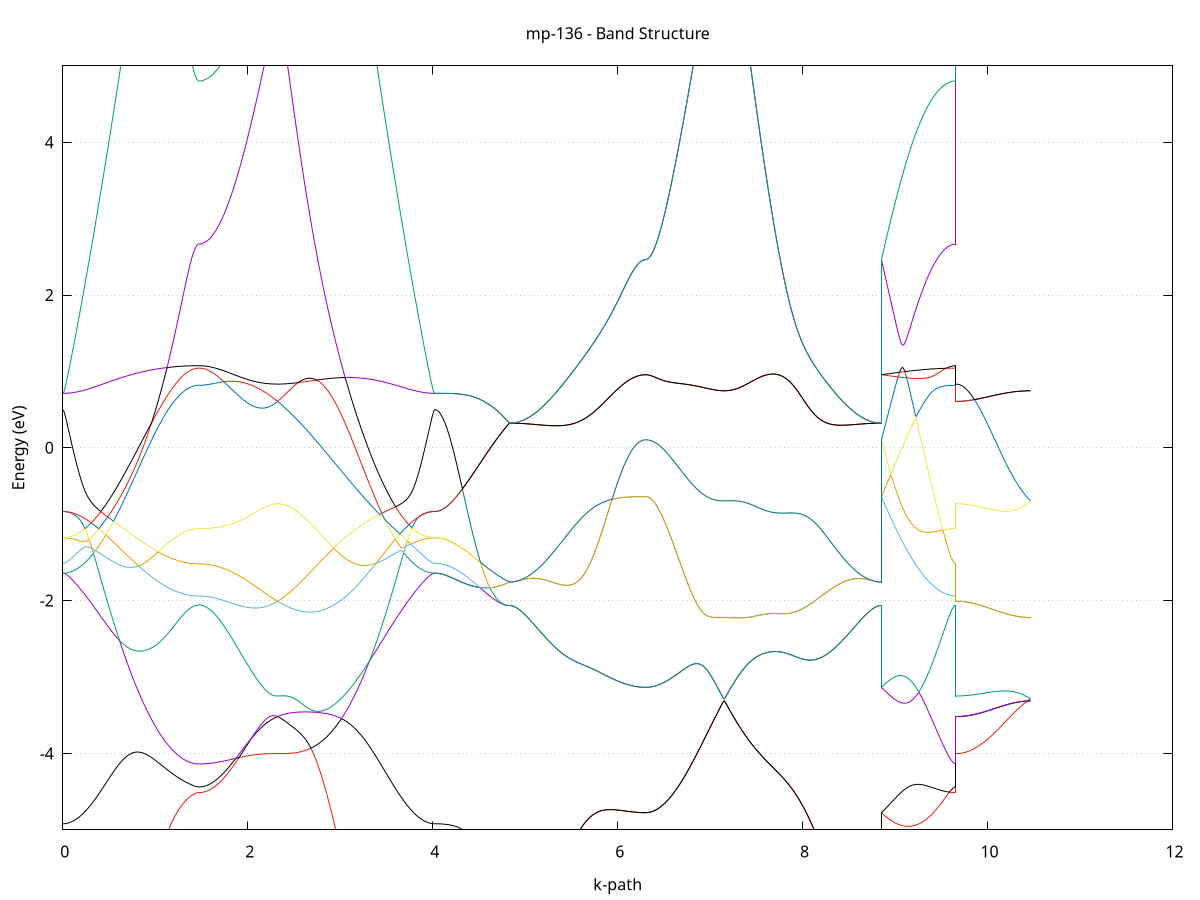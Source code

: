 set title 'mp-136 - Band Structure'
set xlabel 'k-path'
set ylabel 'Energy (eV)'
set grid y
set yrange [-5:5]
set terminal png size 800,600
set output 'mp-136_bands_gnuplot.png'
plot '-' using 1:2 with lines notitle, '-' using 1:2 with lines notitle, '-' using 1:2 with lines notitle, '-' using 1:2 with lines notitle, '-' using 1:2 with lines notitle, '-' using 1:2 with lines notitle, '-' using 1:2 with lines notitle, '-' using 1:2 with lines notitle, '-' using 1:2 with lines notitle, '-' using 1:2 with lines notitle, '-' using 1:2 with lines notitle, '-' using 1:2 with lines notitle, '-' using 1:2 with lines notitle, '-' using 1:2 with lines notitle, '-' using 1:2 with lines notitle, '-' using 1:2 with lines notitle, '-' using 1:2 with lines notitle, '-' using 1:2 with lines notitle, '-' using 1:2 with lines notitle, '-' using 1:2 with lines notitle, '-' using 1:2 with lines notitle, '-' using 1:2 with lines notitle, '-' using 1:2 with lines notitle, '-' using 1:2 with lines notitle
0.000000 -53.521809
0.009950 -53.521809
0.019899 -53.521809
0.029849 -53.521609
0.039798 -53.521509
0.049748 -53.521309
0.059698 -53.521009
0.069647 -53.520709
0.079597 -53.520409
0.089547 -53.520009
0.099496 -53.519609
0.109446 -53.519109
0.119395 -53.518609
0.129345 -53.518009
0.139295 -53.517409
0.149244 -53.516809
0.159194 -53.516109
0.169143 -53.515309
0.179093 -53.514609
0.189043 -53.513709
0.198992 -53.512909
0.208942 -53.512009
0.218891 -53.511009
0.228841 -53.510009
0.238791 -53.509009
0.248740 -53.507909
0.258690 -53.506809
0.268639 -53.505609
0.278589 -53.504409
0.288539 -53.503209
0.298488 -53.501909
0.308438 -53.500509
0.318388 -53.499209
0.328337 -53.497809
0.338287 -53.496309
0.348236 -53.494809
0.358186 -53.493309
0.368136 -53.491709
0.378085 -53.490109
0.388035 -53.488509
0.397984 -53.486809
0.407934 -53.485109
0.417884 -53.483409
0.427833 -53.481609
0.437783 -53.479809
0.447732 -53.477909
0.457682 -53.476009
0.467632 -53.474109
0.477581 -53.472109
0.487531 -53.470109
0.497481 -53.468109
0.507430 -53.466109
0.517380 -53.464009
0.527329 -53.461809
0.537279 -53.459709
0.547229 -53.457509
0.557178 -53.455309
0.567128 -53.453109
0.577077 -53.450809
0.587027 -53.448509
0.596977 -53.446209
0.606926 -53.443809
0.616876 -53.441409
0.626825 -53.439009
0.636775 -53.436609
0.646725 -53.434209
0.656674 -53.431709
0.666624 -53.429209
0.676573 -53.426709
0.686523 -53.424109
0.696473 -53.421509
0.706422 -53.419009
0.716372 -53.416409
0.726322 -53.413709
0.736271 -53.411109
0.746221 -53.408409
0.756170 -53.405809
0.766120 -53.403109
0.776070 -53.400409
0.786019 -53.397609
0.795969 -53.394909
0.805918 -53.392209
0.815868 -53.389409
0.825818 -53.386609
0.835767 -53.383909
0.845717 -53.381109
0.855666 -53.378309
0.865616 -53.375509
0.875566 -53.372609
0.885515 -53.369809
0.895465 -53.367009
0.905415 -53.364209
0.915364 -53.361309
0.925314 -53.358509
0.935263 -53.355709
0.945213 -53.352809
0.955163 -53.350009
0.965112 -53.347209
0.975062 -53.344409
0.985011 -53.341509
0.994961 -53.338709
1.004911 -53.335909
1.014860 -53.333109
1.024810 -53.330309
1.034759 -53.327609
1.044709 -53.324809
1.054659 -53.325409
1.064608 -53.328809
1.074558 -53.332209
1.084508 -53.335509
1.094457 -53.338709
1.104407 -53.341909
1.114356 -53.345109
1.124306 -53.348109
1.134256 -53.351109
1.144205 -53.354009
1.154155 -53.356909
1.164104 -53.359609
1.174054 -53.362309
1.184004 -53.364909
1.193953 -53.367509
1.203903 -53.369909
1.213852 -53.372309
1.223802 -53.374609
1.233752 -53.376809
1.243701 -53.379009
1.253651 -53.381009
1.263600 -53.383009
1.273550 -53.384909
1.283500 -53.386709
1.293449 -53.388409
1.303399 -53.390009
1.313349 -53.391609
1.323298 -53.393009
1.333248 -53.394409
1.343197 -53.395609
1.353147 -53.396809
1.363097 -53.397909
1.373046 -53.398909
1.382996 -53.399809
1.392945 -53.400609
1.402895 -53.401309
1.412845 -53.401909
1.422794 -53.402409
1.432744 -53.402909
1.442693 -53.403209
1.452643 -53.403409
1.462593 -53.403609
1.472542 -53.403609
1.472542 -53.403609
1.482428 -53.403609
1.492314 -53.403509
1.502200 -53.403509
1.512086 -53.403309
1.521972 -53.403209
1.531857 -53.403009
1.541743 -53.402709
1.551629 -53.402509
1.561515 -53.402209
1.571401 -53.401809
1.581287 -53.401409
1.591172 -53.401009
1.601058 -53.400609
1.610944 -53.400109
1.620830 -53.399609
1.630716 -53.399009
1.640602 -53.398509
1.650487 -53.397809
1.660373 -53.397209
1.670259 -53.396509
1.680145 -53.395809
1.690031 -53.395109
1.699917 -53.394309
1.709803 -53.393509
1.719688 -53.392609
1.729574 -53.391809
1.739460 -53.390909
1.749346 -53.389909
1.759232 -53.388909
1.769118 -53.388009
1.779003 -53.386909
1.788889 -53.385909
1.798775 -53.384809
1.808661 -53.383709
1.818547 -53.382609
1.828433 -53.381409
1.838319 -53.380209
1.848204 -53.379009
1.858090 -53.377809
1.867976 -53.376509
1.877862 -53.375309
1.887748 -53.374009
1.897634 -53.372709
1.907519 -53.371309
1.917405 -53.370009
1.927291 -53.368609
1.937177 -53.367209
1.947063 -53.365809
1.956949 -53.364409
1.966835 -53.363009
1.976720 -53.361609
1.986606 -53.360209
1.996492 -53.358709
2.006378 -53.357309
2.016264 -53.355909
2.026150 -53.354409
2.036035 -53.353009
2.045921 -53.351509
2.055807 -53.350109
2.065693 -53.348709
2.075579 -53.347309
2.085465 -53.345909
2.095350 -53.344509
2.105236 -53.343209
2.115122 -53.341909
2.125008 -53.340609
2.134894 -53.339409
2.144780 -53.338209
2.154666 -53.337009
2.164551 -53.335909
2.174437 -53.334809
2.184323 -53.333809
2.194209 -53.332809
2.204095 -53.331909
2.213981 -53.331109
2.223866 -53.330409
2.233752 -53.329709
2.243638 -53.329109
2.253524 -53.328509
2.263410 -53.328109
2.273296 -53.327709
2.283182 -53.327409
2.293067 -53.327209
2.302953 -53.327009
2.312839 -53.326909
2.322725 -53.326909
2.322725 -53.326909
2.332668 -53.326909
2.342612 -53.327009
2.352555 -53.327109
2.362499 -53.327309
2.372442 -53.327509
2.382386 -53.327709
2.392329 -53.328009
2.402273 -53.328309
2.412216 -53.328509
2.422160 -53.328809
2.432103 -53.329109
2.442047 -53.329409
2.451990 -53.329609
2.461934 -53.329909
2.471877 -53.330109
2.481821 -53.330309
2.491764 -53.330509
2.501708 -53.330609
2.511651 -53.330709
2.521595 -53.330709
2.531538 -53.330709
2.541481 -53.330609
2.551425 -53.330509
2.561368 -53.330409
2.571312 -53.330209
2.581255 -53.329909
2.591199 -53.329609
2.601142 -53.329209
2.611086 -53.328709
2.621029 -53.328209
2.630973 -53.327609
2.640916 -53.326909
2.650860 -53.326209
2.660803 -53.325409
2.670747 -53.324509
2.680690 -53.323509
2.690634 -53.322509
2.700577 -53.321409
2.710521 -53.320209
2.720464 -53.319009
2.730408 -53.317609
2.740351 -53.316209
2.750295 -53.314709
2.760238 -53.313209
2.770182 -53.311509
2.780125 -53.309809
2.790069 -53.308009
2.800012 -53.306209
2.809956 -53.304209
2.819899 -53.302209
2.829842 -53.300109
2.839786 -53.297909
2.849729 -53.295609
2.859673 -53.293309
2.869616 -53.290909
2.879560 -53.290209
2.889503 -53.293209
2.899447 -53.296309
2.909390 -53.299309
2.919334 -53.302409
2.929277 -53.305409
2.939221 -53.308509
2.949164 -53.311509
2.959108 -53.314509
2.969051 -53.317609
2.978995 -53.320609
2.988938 -53.323709
2.998882 -53.326709
3.008825 -53.329709
3.018769 -53.332809
3.028712 -53.335809
3.038656 -53.338809
3.048599 -53.341809
3.058543 -53.344809
3.068486 -53.347809
3.078430 -53.350809
3.088373 -53.353809
3.098317 -53.356709
3.108260 -53.359709
3.118203 -53.362609
3.128147 -53.365609
3.138090 -53.368509
3.148034 -53.371409
3.157977 -53.374309
3.167921 -53.377209
3.177864 -53.380109
3.187808 -53.383009
3.197751 -53.385809
3.207695 -53.388709
3.217638 -53.391509
3.227582 -53.394309
3.237525 -53.397109
3.247469 -53.399909
3.257412 -53.402609
3.267356 -53.405409
3.277299 -53.408109
3.287243 -53.410809
3.297186 -53.413509
3.307130 -53.416109
3.317073 -53.418709
3.327017 -53.421409
3.336960 -53.423909
3.346904 -53.426509
3.356847 -53.429109
3.366791 -53.431609
3.376734 -53.434109
3.386677 -53.436509
3.396621 -53.439009
3.406564 -53.441409
3.416508 -53.443809
3.426451 -53.446209
3.436395 -53.448509
3.446338 -53.450809
3.456282 -53.453109
3.466225 -53.455309
3.476169 -53.457509
3.486112 -53.459709
3.496056 -53.461909
3.505999 -53.464009
3.515943 -53.466109
3.525886 -53.468109
3.535830 -53.470209
3.545773 -53.472209
3.555717 -53.474109
3.565660 -53.476109
3.575604 -53.477909
3.585547 -53.479809
3.595491 -53.481609
3.605434 -53.483409
3.615378 -53.485109
3.625321 -53.486909
3.635265 -53.488509
3.645208 -53.490209
3.655152 -53.491809
3.665095 -53.493309
3.675039 -53.494909
3.684982 -53.496309
3.694925 -53.497809
3.704869 -53.499209
3.714812 -53.500609
3.724756 -53.501909
3.734699 -53.503209
3.744643 -53.504409
3.754586 -53.505609
3.764530 -53.506809
3.774473 -53.507909
3.784417 -53.509009
3.794360 -53.510009
3.804304 -53.511009
3.814247 -53.512009
3.824191 -53.512909
3.834134 -53.513709
3.844078 -53.514609
3.854021 -53.515409
3.863965 -53.516109
3.873908 -53.516809
3.883852 -53.517409
3.893795 -53.518009
3.903739 -53.518609
3.913682 -53.519109
3.923626 -53.519609
3.933569 -53.520009
3.943513 -53.520409
3.953456 -53.520709
3.963399 -53.521009
3.973343 -53.521309
3.983286 -53.521509
3.993230 -53.521609
4.003173 -53.521809
4.013117 -53.521809
4.023060 -53.521809
4.023060 -53.521809
4.033012 -53.521809
4.042964 -53.521609
4.052916 -53.521309
4.062868 -53.520909
4.072820 -53.520409
4.082772 -53.519709
4.092724 -53.519009
4.102676 -53.518109
4.112628 -53.517109
4.122580 -53.516009
4.132532 -53.514809
4.142484 -53.513409
4.152436 -53.512009
4.162388 -53.510409
4.172340 -53.508809
4.182292 -53.507009
4.192244 -53.505109
4.202196 -53.503109
4.212148 -53.500909
4.222100 -53.498709
4.232052 -53.496409
4.242004 -53.493909
4.251956 -53.491409
4.261908 -53.488709
4.271860 -53.485909
4.281812 -53.483009
4.291764 -53.480109
4.301716 -53.477009
4.311668 -53.473809
4.321620 -53.470509
4.331572 -53.467109
4.341524 -53.463709
4.351476 -53.460109
4.361428 -53.456409
4.371380 -53.452609
4.381332 -53.448809
4.391284 -53.444809
4.401236 -53.440809
4.411188 -53.436709
4.421140 -53.432409
4.431092 -53.428109
4.441044 -53.423709
4.450996 -53.419309
4.460948 -53.414709
4.470900 -53.410109
4.480852 -53.405409
4.490804 -53.400609
4.500756 -53.395709
4.510708 -53.390809
4.520660 -53.385809
4.530612 -53.380709
4.540564 -53.375609
4.550516 -53.370409
4.560468 -53.365109
4.570420 -53.359709
4.580372 -53.354409
4.590324 -53.348909
4.600276 -53.343409
4.610228 -53.337809
4.620180 -53.332209
4.630132 -53.326509
4.640084 -53.320809
4.650036 -53.315109
4.659988 -53.309209
4.669940 -53.303409
4.679892 -53.297509
4.689844 -53.291609
4.699796 -53.285609
4.709748 -53.279609
4.719700 -53.273609
4.729652 -53.267509
4.739604 -53.261409
4.749556 -53.255309
4.759508 -53.249209
4.769460 -53.243109
4.779412 -53.236909
4.789364 -53.230709
4.799316 -53.224609
4.809268 -53.218309
4.819220 -53.212109
4.829172 -53.205909
4.829172 -53.205909
4.839122 -53.205909
4.849071 -53.205909
4.859021 -53.206009
4.868970 -53.206009
4.878920 -53.206109
4.888870 -53.206209
4.898819 -53.206309
4.908769 -53.206409
4.918719 -53.206609
4.928668 -53.206809
4.938618 -53.206909
4.948567 -53.207209
4.958517 -53.207409
4.968467 -53.207609
4.978416 -53.207909
4.988366 -53.208209
4.998315 -53.208509
5.008265 -53.208809
5.018215 -53.209209
5.028164 -53.209609
5.038114 -53.210009
5.048063 -53.210409
5.058013 -53.210909
5.067963 -53.211409
5.077912 -53.211909
5.087862 -53.212409
5.097811 -53.213009
5.107761 -53.213609
5.117711 -53.214309
5.127660 -53.214909
5.137610 -53.215709
5.147560 -53.216409
5.157509 -53.217209
5.167459 -53.218009
5.177408 -53.218909
5.187358 -53.219809
5.197308 -53.220809
5.207257 -53.221809
5.217207 -53.222809
5.227156 -53.223909
5.237106 -53.225009
5.247056 -53.226209
5.257005 -53.227509
5.266955 -53.228709
5.276904 -53.230109
5.286854 -53.231509
5.296804 -53.232909
5.306753 -53.234409
5.316703 -53.236009
5.326653 -53.237609
5.336602 -53.239309
5.346552 -53.241009
5.356501 -53.242809
5.366451 -53.244609
5.376401 -53.246509
5.386350 -53.248509
5.396300 -53.250509
5.406249 -53.252609
5.416199 -53.254809
5.426149 -53.256909
5.436098 -53.259209
5.446048 -53.261509
5.455997 -53.263909
5.465947 -53.266309
5.475897 -53.268709
5.485846 -53.271309
5.495796 -53.273809
5.505745 -53.276509
5.515695 -53.279109
5.525645 -53.281809
5.535594 -53.284609
5.545544 -53.287409
5.555494 -53.290209
5.565443 -53.293109
5.575393 -53.296009
5.585342 -53.299009
5.595292 -53.301909
5.605242 -53.304909
5.615191 -53.307909
5.625141 -53.311009
5.635090 -53.314109
5.645040 -53.317209
5.654990 -53.320309
5.664939 -53.323409
5.674889 -53.326509
5.684838 -53.329609
5.694788 -53.332809
5.704738 -53.335909
5.714687 -53.339109
5.724637 -53.342209
5.734587 -53.345309
5.744536 -53.348509
5.754486 -53.351609
5.764435 -53.354709
5.774385 -53.357809
5.784335 -53.360909
5.794284 -53.364009
5.804234 -53.367009
5.814183 -53.370109
5.824133 -53.373109
5.834083 -53.376009
5.844032 -53.379009
5.853982 -53.381909
5.863931 -53.384809
5.873881 -53.387609
5.883831 -53.390409
5.893780 -53.393209
5.903730 -53.395909
5.913680 -53.398609
5.923629 -53.401209
5.933579 -53.403809
5.943528 -53.406309
5.953478 -53.408809
5.963428 -53.411209
5.973377 -53.413609
5.983327 -53.416009
5.993276 -53.418209
6.003226 -53.420509
6.013176 -53.422609
6.023125 -53.424709
6.033075 -53.426709
6.043024 -53.428709
6.052974 -53.430609
6.062924 -53.432509
6.072873 -53.434209
6.082823 -53.436009
6.092772 -53.437609
6.102722 -53.439209
6.112672 -53.440709
6.122621 -53.442109
6.132571 -53.443509
6.142521 -53.444709
6.152470 -53.445909
6.162420 -53.447109
6.172369 -53.448109
6.182319 -53.449109
6.192269 -53.450009
6.202218 -53.450909
6.212168 -53.451609
6.222117 -53.452309
6.232067 -53.452909
6.242017 -53.453409
6.251966 -53.453809
6.261916 -53.454209
6.271865 -53.454409
6.281815 -53.454609
6.291765 -53.454809
6.301714 -53.454809
6.301714 -53.454809
6.311600 -53.454809
6.321486 -53.454709
6.331372 -53.454609
6.341258 -53.454509
6.351144 -53.454309
6.361029 -53.454109
6.370915 -53.453909
6.380801 -53.453609
6.390687 -53.453309
6.400573 -53.452909
6.410459 -53.452509
6.420344 -53.452109
6.430230 -53.451709
6.440116 -53.451209
6.450002 -53.450609
6.459888 -53.450109
6.469774 -53.449509
6.479660 -53.448809
6.489545 -53.448209
6.499431 -53.447409
6.509317 -53.446709
6.519203 -53.445909
6.529089 -53.445109
6.538975 -53.444309
6.548860 -53.443409
6.558746 -53.442509
6.568632 -53.441609
6.578518 -53.440609
6.588404 -53.439609
6.598290 -53.438609
6.608175 -53.437509
6.618061 -53.436409
6.627947 -53.435309
6.637833 -53.434209
6.647719 -53.433009
6.657605 -53.431809
6.667491 -53.430609
6.677376 -53.429409
6.687262 -53.428109
6.697148 -53.426809
6.707034 -53.425509
6.716920 -53.424209
6.726806 -53.422909
6.736691 -53.421509
6.746577 -53.420209
6.756463 -53.418809
6.766349 -53.417409
6.776235 -53.416009
6.786121 -53.414609
6.796007 -53.413209
6.805892 -53.411709
6.815778 -53.410309
6.825664 -53.408909
6.835550 -53.407409
6.845436 -53.406009
6.855322 -53.404609
6.865207 -53.403109
6.875093 -53.401709
6.884979 -53.400309
6.894865 -53.398909
6.904751 -53.397509
6.914637 -53.396209
6.924522 -53.394809
6.934408 -53.393509
6.944294 -53.392209
6.954180 -53.391009
6.964066 -53.389809
6.973952 -53.388609
6.983838 -53.387409
6.993723 -53.386409
7.003609 -53.385309
7.013495 -53.384309
7.023381 -53.383409
7.033267 -53.382509
7.043153 -53.381709
7.053038 -53.380909
7.062924 -53.380209
7.072810 -53.379609
7.082696 -53.379009
7.092582 -53.378609
7.102468 -53.378209
7.112354 -53.377809
7.122239 -53.377609
7.132125 -53.377409
7.142011 -53.377309
7.151897 -53.377309
7.151897 -53.377309
7.161840 -53.377309
7.171784 -53.377409
7.181727 -53.377609
7.191671 -53.377809
7.201614 -53.378109
7.211558 -53.378409
7.221501 -53.378809
7.231445 -53.379209
7.241388 -53.379709
7.251332 -53.380209
7.261275 -53.380709
7.271219 -53.381309
7.281162 -53.381809
7.291106 -53.382409
7.301049 -53.383009
7.310993 -53.383609
7.320936 -53.384209
7.330880 -53.384709
7.340823 -53.385309
7.350767 -53.385909
7.360710 -53.386409
7.370653 -53.386909
7.380597 -53.387409
7.390540 -53.387909
7.400484 -53.388309
7.410427 -53.388709
7.420371 -53.389009
7.430314 -53.389309
7.440258 -53.389609
7.450201 -53.389809
7.460145 -53.390009
7.470088 -53.390209
7.480032 -53.390209
7.489975 -53.390309
7.499919 -53.390209
7.509862 -53.390109
7.519806 -53.390009
7.529749 -53.389809
7.539693 -53.389509
7.549636 -53.389209
7.559580 -53.388809
7.569523 -53.388409
7.579467 -53.387909
7.589410 -53.387309
7.599354 -53.386709
7.609297 -53.386009
7.619241 -53.385309
7.629184 -53.384409
7.639128 -53.383609
7.649071 -53.382609
7.659014 -53.381609
7.668958 -53.380509
7.678901 -53.379409
7.688845 -53.378209
7.698788 -53.377009
7.708732 -53.375609
7.718675 -53.374309
7.728619 -53.372809
7.738562 -53.371309
7.748506 -53.369809
7.758449 -53.368209
7.768393 -53.366509
7.778336 -53.364809
7.788280 -53.363109
7.798223 -53.361309
7.808167 -53.359409
7.818110 -53.357509
7.828054 -53.355509
7.837997 -53.353509
7.847941 -53.351409
7.857884 -53.349409
7.867828 -53.347209
7.877771 -53.345009
7.887715 -53.342809
7.897658 -53.340609
7.907602 -53.338309
7.917545 -53.336009
7.927489 -53.333609
7.937432 -53.331309
7.947375 -53.328909
7.957319 -53.326409
7.967262 -53.324009
7.977206 -53.321509
7.987149 -53.319109
7.997093 -53.316609
8.007036 -53.314109
8.016980 -53.311609
8.026923 -53.309009
8.036867 -53.306509
8.046810 -53.304009
8.056754 -53.301509
8.066697 -53.299009
8.076641 -53.296409
8.086584 -53.293909
8.096528 -53.291409
8.106471 -53.289009
8.116415 -53.286509
8.126358 -53.284009
8.136302 -53.281609
8.146245 -53.279209
8.156189 -53.276809
8.166132 -53.274409
8.176076 -53.272109
8.186019 -53.269809
8.195963 -53.267509
8.205906 -53.265309
8.215849 -53.263109
8.225793 -53.260909
8.235736 -53.258809
8.245680 -53.256709
8.255623 -53.254709
8.265567 -53.252709
8.275510 -53.250709
8.285454 -53.248809
8.295397 -53.247009
8.305341 -53.245109
8.315284 -53.243409
8.325228 -53.241609
8.335171 -53.240009
8.345115 -53.238309
8.355058 -53.236809
8.365002 -53.235209
8.374945 -53.233809
8.384889 -53.232309
8.394832 -53.231009
8.404776 -53.229609
8.414719 -53.228309
8.424663 -53.227109
8.434606 -53.225909
8.444550 -53.224809
8.454493 -53.223609
8.464437 -53.222609
8.474380 -53.221609
8.484324 -53.220609
8.494267 -53.219709
8.504211 -53.218809
8.514154 -53.217909
8.524097 -53.217109
8.534041 -53.216309
8.543984 -53.215609
8.553928 -53.214909
8.563871 -53.214209
8.573815 -53.213609
8.583758 -53.213009
8.593702 -53.212409
8.603645 -53.211909
8.613589 -53.211309
8.623532 -53.210909
8.633476 -53.210409
8.643419 -53.210009
8.653363 -53.209609
8.663306 -53.209209
8.673250 -53.208809
8.683193 -53.208509
8.693137 -53.208209
8.703080 -53.207909
8.713024 -53.207609
8.722967 -53.207409
8.732911 -53.207209
8.742854 -53.206909
8.752798 -53.206809
8.762741 -53.206609
8.772685 -53.206409
8.782628 -53.206309
8.792571 -53.206209
8.802515 -53.206109
8.812458 -53.206009
8.822402 -53.206009
8.832345 -53.205909
8.842289 -53.205909
8.852232 -53.205909
8.852232 -53.454809
8.862184 -53.456009
8.872136 -53.457209
8.882088 -53.458309
8.892040 -53.459409
8.901992 -53.460409
8.911944 -53.461309
8.921896 -53.462209
8.931848 -53.463009
8.941800 -53.463809
8.951752 -53.464509
8.961704 -53.465109
8.971656 -53.465709
8.981608 -53.466209
8.991560 -53.466609
9.001512 -53.467009
9.011464 -53.467309
9.021416 -53.467609
9.031368 -53.467809
9.041320 -53.467909
9.051272 -53.468009
9.061224 -53.467909
9.071176 -53.467909
9.081128 -53.467809
9.091080 -53.467609
9.101032 -53.467309
9.110984 -53.467009
9.120936 -53.466609
9.130888 -53.466209
9.140840 -53.465709
9.150792 -53.465109
9.160744 -53.464509
9.170696 -53.463809
9.180648 -53.463109
9.190600 -53.462309
9.200552 -53.461409
9.210504 -53.460509
9.220456 -53.459609
9.230408 -53.458609
9.240360 -53.457509
9.250312 -53.456409
9.260264 -53.455209
9.270216 -53.454009
9.280168 -53.452809
9.290120 -53.451509
9.300072 -53.450109
9.310024 -53.448709
9.319976 -53.447309
9.329928 -53.445809
9.339880 -53.444309
9.349832 -53.442809
9.359784 -53.441209
9.369736 -53.439709
9.379688 -53.438009
9.389640 -53.436409
9.399592 -53.434809
9.409544 -53.433109
9.419496 -53.431409
9.429448 -53.429709
9.439400 -53.428109
9.449352 -53.426409
9.459304 -53.424709
9.469256 -53.423109
9.479208 -53.421409
9.489160 -53.419809
9.499112 -53.418309
9.509064 -53.416709
9.519016 -53.415309
9.528968 -53.413809
9.538920 -53.412509
9.548872 -53.411209
9.558824 -53.409909
9.568776 -53.408809
9.578728 -53.407809
9.588680 -53.406809
9.598632 -53.406009
9.608584 -53.405309
9.618536 -53.404709
9.628488 -53.404209
9.638440 -53.403909
9.648392 -53.403709
9.658344 -53.403609
9.658344 -53.326909
9.668296 -53.326909
9.678248 -53.326809
9.688200 -53.326709
9.698152 -53.326609
9.708104 -53.326409
9.718056 -53.326209
9.728008 -53.326009
9.737960 -53.325709
9.747912 -53.325409
9.757864 -53.325009
9.767816 -53.324609
9.777768 -53.324209
9.787720 -53.323709
9.797672 -53.323209
9.807624 -53.322609
9.817576 -53.322109
9.827528 -53.321409
9.837480 -53.320809
9.847432 -53.320109
9.857384 -53.319409
9.867336 -53.318609
9.877288 -53.317809
9.887240 -53.317009
9.897192 -53.316109
9.907144 -53.315209
9.917096 -53.314309
9.927048 -53.313309
9.937000 -53.312309
9.946952 -53.311309
9.956904 -53.310309
9.966856 -53.309209
9.976808 -53.308009
9.986760 -53.306909
9.996712 -53.307409
10.006664 -53.310109
10.016616 -53.312809
10.026568 -53.315409
10.036520 -53.318009
10.046472 -53.320509
10.056424 -53.323009
10.066376 -53.325409
10.076328 -53.327809
10.086280 -53.330209
10.096232 -53.332509
10.106184 -53.334809
10.116136 -53.337009
10.126088 -53.339209
10.136040 -53.341309
10.145992 -53.343309
10.155944 -53.345409
10.165896 -53.347309
10.175848 -53.349209
10.185800 -53.351109
10.195752 -53.352909
10.205704 -53.354609
10.215656 -53.356309
10.225608 -53.357909
10.235560 -53.359409
10.245512 -53.360909
10.255464 -53.362309
10.265416 -53.363709
10.275368 -53.365009
10.285320 -53.366209
10.295272 -53.367409
10.305224 -53.368609
10.315176 -53.369609
10.325128 -53.370609
10.335080 -53.371509
10.345032 -53.372309
10.354984 -53.373109
10.364936 -53.373809
10.374888 -53.374509
10.384840 -53.375109
10.394792 -53.375609
10.404744 -53.376009
10.414696 -53.376409
10.424648 -53.376709
10.434600 -53.377009
10.444552 -53.377109
10.454504 -53.377209
10.464456 -53.377309
e
0.000000 -52.987809
0.009950 -52.987909
0.019899 -52.988009
0.029849 -52.988209
0.039798 -52.988509
0.049748 -52.988909
0.059698 -52.989509
0.069647 -52.990009
0.079597 -52.990709
0.089547 -52.991509
0.099496 -52.992409
0.109446 -52.993309
0.119395 -52.994409
0.129345 -52.995509
0.139295 -52.996709
0.149244 -52.998009
0.159194 -52.999409
0.169143 -53.000909
0.179093 -53.002509
0.189043 -53.004209
0.198992 -53.005909
0.208942 -53.007709
0.218891 -53.009609
0.228841 -53.011609
0.238791 -53.013709
0.248740 -53.015909
0.258690 -53.018109
0.268639 -53.020409
0.278589 -53.022809
0.288539 -53.025309
0.298488 -53.027809
0.308438 -53.030409
0.318388 -53.033109
0.328337 -53.035909
0.338287 -53.038709
0.348236 -53.041609
0.358186 -53.044609
0.368136 -53.047609
0.378085 -53.050809
0.388035 -53.053909
0.397984 -53.057209
0.407934 -53.060509
0.417884 -53.063809
0.427833 -53.067309
0.437783 -53.070709
0.447732 -53.074309
0.457682 -53.077909
0.467632 -53.081509
0.477581 -53.085209
0.487531 -53.089009
0.497481 -53.092709
0.507430 -53.096609
0.517380 -53.100509
0.527329 -53.104409
0.537279 -53.108409
0.547229 -53.112409
0.557178 -53.116409
0.567128 -53.120509
0.577077 -53.124709
0.587027 -53.128809
0.596977 -53.133009
0.606926 -53.137209
0.616876 -53.141509
0.626825 -53.145709
0.636775 -53.150009
0.646725 -53.154309
0.656674 -53.158709
0.666624 -53.163009
0.676573 -53.167409
0.686523 -53.171809
0.696473 -53.176209
0.706422 -53.180509
0.716372 -53.185009
0.726322 -53.189409
0.736271 -53.193809
0.746221 -53.198209
0.756170 -53.202609
0.766120 -53.207109
0.776070 -53.211509
0.786019 -53.215909
0.795969 -53.220309
0.805918 -53.224709
0.815868 -53.229109
0.825818 -53.233409
0.835767 -53.237809
0.845717 -53.242109
0.855666 -53.246409
0.865616 -53.250709
0.875566 -53.255009
0.885515 -53.259209
0.895465 -53.263409
0.905415 -53.267609
0.915364 -53.271709
0.925314 -53.275909
0.935263 -53.279909
0.945213 -53.284009
0.955163 -53.288009
0.965112 -53.291909
0.975062 -53.295809
0.985011 -53.299709
0.994961 -53.303509
1.004911 -53.307309
1.014860 -53.311009
1.024810 -53.314709
1.034759 -53.318309
1.044709 -53.321909
1.054659 -53.322109
1.064608 -53.319309
1.074558 -53.316609
1.084508 -53.313909
1.094457 -53.311309
1.104407 -53.308609
1.114356 -53.306009
1.124306 -53.303409
1.134256 -53.300809
1.144205 -53.298309
1.154155 -53.295809
1.164104 -53.293309
1.174054 -53.290809
1.184004 -53.288409
1.193953 -53.286109
1.203903 -53.283809
1.213852 -53.281509
1.223802 -53.279309
1.233752 -53.277109
1.243701 -53.275009
1.253651 -53.275609
1.263600 -53.277409
1.273550 -53.279109
1.283500 -53.280809
1.293449 -53.282309
1.303399 -53.283809
1.313349 -53.285209
1.323298 -53.286509
1.333248 -53.287709
1.343197 -53.288909
1.353147 -53.290009
1.363097 -53.290909
1.373046 -53.291809
1.382996 -53.292609
1.392945 -53.293409
1.402895 -53.294009
1.412845 -53.294609
1.422794 -53.295109
1.432744 -53.295409
1.442693 -53.295709
1.452643 -53.296009
1.462593 -53.296109
1.472542 -53.296109
1.472542 -53.296109
1.482428 -53.296109
1.492314 -53.296109
1.502200 -53.296009
1.512086 -53.295909
1.521972 -53.295709
1.531857 -53.295509
1.541743 -53.295309
1.551629 -53.295009
1.561515 -53.294809
1.571401 -53.294409
1.581287 -53.294109
1.591172 -53.293709
1.601058 -53.293309
1.610944 -53.292809
1.620830 -53.292309
1.630716 -53.291809
1.640602 -53.291209
1.650487 -53.290609
1.660373 -53.290009
1.670259 -53.289409
1.680145 -53.288709
1.690031 -53.288009
1.699917 -53.287209
1.709803 -53.286509
1.719688 -53.285709
1.729574 -53.284809
1.739460 -53.284009
1.749346 -53.283109
1.759232 -53.282209
1.769118 -53.281209
1.779003 -53.280309
1.788889 -53.279309
1.798775 -53.278209
1.808661 -53.277209
1.818547 -53.276109
1.828433 -53.275009
1.838319 -53.273909
1.848204 -53.272709
1.858090 -53.271609
1.867976 -53.270409
1.877862 -53.269209
1.887748 -53.267909
1.897634 -53.266709
1.907519 -53.265409
1.917405 -53.264109
1.927291 -53.262809
1.937177 -53.261509
1.947063 -53.260209
1.956949 -53.258809
1.966835 -53.257509
1.976720 -53.256109
1.986606 -53.254809
1.996492 -53.253409
2.006378 -53.252009
2.016264 -53.250609
2.026150 -53.249309
2.036035 -53.247909
2.045921 -53.246509
2.055807 -53.245209
2.065693 -53.243809
2.075579 -53.242509
2.085465 -53.241209
2.095350 -53.239909
2.105236 -53.238609
2.115122 -53.237409
2.125008 -53.236209
2.134894 -53.235009
2.144780 -53.233909
2.154666 -53.232809
2.164551 -53.231809
2.174437 -53.230909
2.184323 -53.230009
2.194209 -53.229209
2.204095 -53.228509
2.213981 -53.227809
2.223866 -53.228109
2.233752 -53.228709
2.243638 -53.229109
2.253524 -53.229409
2.263410 -53.229609
2.273296 -53.229709
2.283182 -53.229609
2.293067 -53.229409
2.302953 -53.229109
2.312839 -53.228609
2.322725 -53.228009
2.322725 -53.228009
2.332668 -53.228709
2.342612 -53.229509
2.352555 -53.230409
2.362499 -53.231409
2.372442 -53.232509
2.382386 -53.233609
2.392329 -53.234809
2.402273 -53.236109
2.412216 -53.237409
2.422160 -53.238709
2.432103 -53.240109
2.442047 -53.241509
2.451990 -53.242909
2.461934 -53.244309
2.471877 -53.245709
2.481821 -53.247009
2.491764 -53.248409
2.501708 -53.249809
2.511651 -53.251109
2.521595 -53.252409
2.531538 -53.253709
2.541481 -53.255009
2.551425 -53.256209
2.561368 -53.257309
2.571312 -53.258409
2.581255 -53.259509
2.591199 -53.260509
2.601142 -53.261509
2.611086 -53.262409
2.621029 -53.263209
2.630973 -53.264009
2.640916 -53.264709
2.650860 -53.265409
2.660803 -53.266009
2.670747 -53.266509
2.680690 -53.267009
2.690634 -53.267409
2.700577 -53.267709
2.710521 -53.267909
2.720464 -53.268109
2.730408 -53.268209
2.740351 -53.268309
2.750295 -53.268209
2.760238 -53.268109
2.770182 -53.267909
2.780125 -53.267609
2.790069 -53.267309
2.800012 -53.266909
2.809956 -53.269109
2.819899 -53.272109
2.829842 -53.275109
2.839786 -53.278109
2.849729 -53.281109
2.859673 -53.284109
2.869616 -53.287209
2.879560 -53.288409
2.889503 -53.285909
2.899447 -53.283209
2.909390 -53.280509
2.919334 -53.277809
2.929277 -53.274909
2.939221 -53.272009
2.949164 -53.269009
2.959108 -53.266009
2.969051 -53.262909
2.978995 -53.259709
2.988938 -53.256409
2.998882 -53.253209
3.008825 -53.249809
3.018769 -53.246409
3.028712 -53.242909
3.038656 -53.239409
3.048599 -53.235809
3.058543 -53.232109
3.068486 -53.228409
3.078430 -53.225409
3.088373 -53.223009
3.098317 -53.220509
3.108260 -53.217909
3.118203 -53.215309
3.128147 -53.212609
3.138090 -53.209909
3.148034 -53.207209
3.157977 -53.204409
3.167921 -53.201509
3.177864 -53.198609
3.187808 -53.195709
3.197751 -53.192709
3.207695 -53.189709
3.217638 -53.186709
3.227582 -53.183609
3.237525 -53.180509
3.247469 -53.177309
3.257412 -53.174209
3.267356 -53.171009
3.277299 -53.167709
3.287243 -53.164509
3.297186 -53.161209
3.307130 -53.157909
3.317073 -53.154609
3.327017 -53.151209
3.336960 -53.147909
3.346904 -53.144509
3.356847 -53.141109
3.366791 -53.137709
3.376734 -53.134409
3.386677 -53.130909
3.396621 -53.127609
3.406564 -53.124209
3.416508 -53.120809
3.426451 -53.117409
3.436395 -53.114009
3.446338 -53.110609
3.456282 -53.107209
3.466225 -53.103809
3.476169 -53.100509
3.486112 -53.097109
3.496056 -53.093809
3.505999 -53.090509
3.515943 -53.087209
3.525886 -53.083909
3.535830 -53.080709
3.545773 -53.077509
3.555717 -53.074309
3.565660 -53.071209
3.575604 -53.068009
3.585547 -53.064909
3.595491 -53.061909
3.605434 -53.058909
3.615378 -53.055909
3.625321 -53.053009
3.635265 -53.050109
3.645208 -53.047209
3.655152 -53.044409
3.665095 -53.041709
3.675039 -53.039009
3.684982 -53.036309
3.694925 -53.033709
3.704869 -53.031209
3.714812 -53.028709
3.724756 -53.026309
3.734699 -53.023909
3.744643 -53.021609
3.754586 -53.019409
3.764530 -53.017209
3.774473 -53.015109
3.784417 -53.013009
3.794360 -53.011009
3.804304 -53.009109
3.814247 -53.007309
3.824191 -53.005609
3.834134 -53.003909
3.844078 -53.002309
3.854021 -53.000809
3.863965 -52.999309
3.873908 -52.998009
3.883852 -52.996709
3.893795 -52.995509
3.903739 -52.994409
3.913682 -52.993309
3.923626 -52.992409
3.933569 -52.991509
3.943513 -52.990709
3.953456 -52.990109
3.963399 -52.989509
3.973343 -52.989009
3.983286 -52.988609
3.993230 -52.988209
4.003173 -52.988009
4.013117 -52.987909
4.023060 -52.987809
4.023060 -52.987809
4.033012 -52.987809
4.042964 -52.987809
4.052916 -52.987809
4.062868 -52.987709
4.072820 -52.987609
4.082772 -52.987509
4.092724 -52.987409
4.102676 -52.987309
4.112628 -52.987109
4.122580 -52.986909
4.132532 -52.986809
4.142484 -52.986609
4.152436 -52.986309
4.162388 -52.986109
4.172340 -52.985809
4.182292 -52.985609
4.192244 -52.985309
4.202196 -52.985009
4.212148 -52.984609
4.222100 -52.984309
4.232052 -52.983909
4.242004 -52.983609
4.251956 -52.983209
4.261908 -52.982809
4.271860 -52.982409
4.281812 -52.981909
4.291764 -52.981509
4.301716 -52.981009
4.311668 -52.980509
4.321620 -52.980009
4.331572 -52.979509
4.341524 -52.979009
4.351476 -52.978409
4.361428 -52.977909
4.371380 -52.977309
4.381332 -52.976709
4.391284 -52.976109
4.401236 -52.975509
4.411188 -52.974909
4.421140 -52.974209
4.431092 -52.978709
4.441044 -52.983309
4.450996 -52.987909
4.460948 -52.992709
4.470900 -52.997509
4.480852 -53.002409
4.490804 -53.007409
4.500756 -53.012509
4.510708 -53.017609
4.520660 -53.022809
4.530612 -53.028009
4.540564 -53.033409
4.550516 -53.038809
4.560468 -53.044209
4.570420 -53.049709
4.580372 -53.055309
4.590324 -53.060909
4.600276 -53.066509
4.610228 -53.072309
4.620180 -53.078009
4.630132 -53.083809
4.640084 -53.089709
4.650036 -53.095609
4.659988 -53.101509
4.669940 -53.107409
4.679892 -53.113409
4.689844 -53.119509
4.699796 -53.125509
4.709748 -53.131609
4.719700 -53.137709
4.729652 -53.143909
4.739604 -53.150009
4.749556 -53.156209
4.759508 -53.162409
4.769460 -53.168609
4.779412 -53.174809
4.789364 -53.181009
4.799316 -53.187209
4.809268 -53.193509
4.819220 -53.199709
4.829172 -53.205909
4.829172 -53.205909
4.839122 -53.205909
4.849071 -53.205909
4.859021 -53.206009
4.868970 -53.206009
4.878920 -53.206109
4.888870 -53.206209
4.898819 -53.206309
4.908769 -53.206409
4.918719 -53.206609
4.928668 -53.206809
4.938618 -53.206909
4.948567 -53.207209
4.958517 -53.207409
4.968467 -53.207609
4.978416 -53.207909
4.988366 -53.208209
4.998315 -53.208509
5.008265 -53.208809
5.018215 -53.209209
5.028164 -53.209609
5.038114 -53.210009
5.048063 -53.210409
5.058013 -53.210909
5.067963 -53.211409
5.077912 -53.211909
5.087862 -53.212409
5.097811 -53.213009
5.107761 -53.213609
5.117711 -53.214309
5.127660 -53.214909
5.137610 -53.215709
5.147560 -53.216409
5.157509 -53.217209
5.167459 -53.218009
5.177408 -53.218909
5.187358 -53.219809
5.197308 -53.220809
5.207257 -53.221809
5.217207 -53.222809
5.227156 -53.223909
5.237106 -53.225009
5.247056 -53.226209
5.257005 -53.227509
5.266955 -53.228709
5.276904 -53.230109
5.286854 -53.231509
5.296804 -53.232909
5.306753 -53.234409
5.316703 -53.236009
5.326653 -53.237609
5.336602 -53.239309
5.346552 -53.241009
5.356501 -53.242809
5.366451 -53.244609
5.376401 -53.246509
5.386350 -53.248509
5.396300 -53.250509
5.406249 -53.252609
5.416199 -53.254709
5.426149 -53.256909
5.436098 -53.259209
5.446048 -53.261509
5.455997 -53.263909
5.465947 -53.266309
5.475897 -53.268709
5.485846 -53.271309
5.495796 -53.273809
5.505745 -53.276509
5.515695 -53.279109
5.525645 -53.281809
5.535594 -53.284609
5.545544 -53.287409
5.555494 -53.290209
5.565443 -53.293109
5.575393 -53.296009
5.585342 -53.299009
5.595292 -53.301909
5.605242 -53.304909
5.615191 -53.307909
5.625141 -53.311009
5.635090 -53.314109
5.645040 -53.317209
5.654990 -53.320309
5.664939 -53.323409
5.674889 -53.326509
5.684838 -53.329609
5.694788 -53.332809
5.704738 -53.335909
5.714687 -53.339109
5.724637 -53.342209
5.734587 -53.345309
5.744536 -53.348509
5.754486 -53.351609
5.764435 -53.354709
5.774385 -53.357809
5.784335 -53.360909
5.794284 -53.364009
5.804234 -53.367009
5.814183 -53.370109
5.824133 -53.373109
5.834083 -53.376009
5.844032 -53.379009
5.853982 -53.381909
5.863931 -53.384809
5.873881 -53.387609
5.883831 -53.390409
5.893780 -53.393209
5.903730 -53.395909
5.913680 -53.398609
5.923629 -53.401209
5.933579 -53.403809
5.943528 -53.406309
5.953478 -53.408809
5.963428 -53.411209
5.973377 -53.413609
5.983327 -53.416009
5.993276 -53.418209
6.003226 -53.420509
6.013176 -53.422609
6.023125 -53.424709
6.033075 -53.426709
6.043024 -53.428709
6.052974 -53.430609
6.062924 -53.432509
6.072873 -53.434209
6.082823 -53.436009
6.092772 -53.437609
6.102722 -53.439209
6.112672 -53.440709
6.122621 -53.442109
6.132571 -53.443509
6.142521 -53.444709
6.152470 -53.445909
6.162420 -53.447109
6.172369 -53.448109
6.182319 -53.449109
6.192269 -53.450009
6.202218 -53.450909
6.212168 -53.451609
6.222117 -53.452309
6.232067 -53.452909
6.242017 -53.453409
6.251966 -53.453809
6.261916 -53.454209
6.271865 -53.454409
6.281815 -53.454609
6.291765 -53.454809
6.301714 -53.454809
6.301714 -53.454809
6.311600 -53.454809
6.321486 -53.454709
6.331372 -53.454609
6.341258 -53.454509
6.351144 -53.454309
6.361029 -53.454109
6.370915 -53.453909
6.380801 -53.453609
6.390687 -53.453309
6.400573 -53.452909
6.410459 -53.452509
6.420344 -53.452109
6.430230 -53.451709
6.440116 -53.451209
6.450002 -53.450609
6.459888 -53.450109
6.469774 -53.449509
6.479660 -53.448809
6.489545 -53.448209
6.499431 -53.447409
6.509317 -53.446709
6.519203 -53.445909
6.529089 -53.445109
6.538975 -53.444309
6.548860 -53.443409
6.558746 -53.442509
6.568632 -53.441609
6.578518 -53.440609
6.588404 -53.439609
6.598290 -53.438609
6.608175 -53.437509
6.618061 -53.436409
6.627947 -53.435309
6.637833 -53.434209
6.647719 -53.433009
6.657605 -53.431809
6.667491 -53.430609
6.677376 -53.429409
6.687262 -53.428109
6.697148 -53.426809
6.707034 -53.425509
6.716920 -53.424209
6.726806 -53.422909
6.736691 -53.421509
6.746577 -53.420209
6.756463 -53.418809
6.766349 -53.417409
6.776235 -53.416009
6.786121 -53.414609
6.796007 -53.413209
6.805892 -53.411709
6.815778 -53.410309
6.825664 -53.408909
6.835550 -53.407409
6.845436 -53.406009
6.855322 -53.404609
6.865207 -53.403109
6.875093 -53.401709
6.884979 -53.400309
6.894865 -53.398909
6.904751 -53.397509
6.914637 -53.396209
6.924522 -53.394809
6.934408 -53.393509
6.944294 -53.392209
6.954180 -53.391009
6.964066 -53.389809
6.973952 -53.388609
6.983838 -53.387409
6.993723 -53.386409
7.003609 -53.385309
7.013495 -53.384309
7.023381 -53.383409
7.033267 -53.382509
7.043153 -53.381709
7.053038 -53.380909
7.062924 -53.380209
7.072810 -53.379609
7.082696 -53.379009
7.092582 -53.378609
7.102468 -53.378209
7.112354 -53.377809
7.122239 -53.377609
7.132125 -53.377409
7.142011 -53.377309
7.151897 -53.377309
7.151897 -53.377309
7.161840 -53.377309
7.171784 -53.377409
7.181727 -53.377609
7.191671 -53.377809
7.201614 -53.378109
7.211558 -53.378409
7.221501 -53.378809
7.231445 -53.379209
7.241388 -53.379709
7.251332 -53.380209
7.261275 -53.380709
7.271219 -53.381309
7.281162 -53.381809
7.291106 -53.382409
7.301049 -53.383009
7.310993 -53.383609
7.320936 -53.384209
7.330880 -53.384709
7.340823 -53.385309
7.350767 -53.385909
7.360710 -53.386409
7.370653 -53.386909
7.380597 -53.387409
7.390540 -53.387909
7.400484 -53.388309
7.410427 -53.388709
7.420371 -53.389009
7.430314 -53.389309
7.440258 -53.389609
7.450201 -53.389809
7.460145 -53.390009
7.470088 -53.390209
7.480032 -53.390209
7.489975 -53.390309
7.499919 -53.390209
7.509862 -53.390109
7.519806 -53.390009
7.529749 -53.389809
7.539693 -53.389509
7.549636 -53.389209
7.559580 -53.388809
7.569523 -53.388409
7.579467 -53.387909
7.589410 -53.387309
7.599354 -53.386709
7.609297 -53.386009
7.619241 -53.385309
7.629184 -53.384409
7.639128 -53.383609
7.649071 -53.382609
7.659014 -53.381609
7.668958 -53.380509
7.678901 -53.379409
7.688845 -53.378209
7.698788 -53.377009
7.708732 -53.375609
7.718675 -53.374309
7.728619 -53.372809
7.738562 -53.371309
7.748506 -53.369809
7.758449 -53.368209
7.768393 -53.366509
7.778336 -53.364809
7.788280 -53.363109
7.798223 -53.361309
7.808167 -53.359409
7.818110 -53.357509
7.828054 -53.355509
7.837997 -53.353509
7.847941 -53.351409
7.857884 -53.349409
7.867828 -53.347209
7.877771 -53.345009
7.887715 -53.342809
7.897658 -53.340609
7.907602 -53.338309
7.917545 -53.336009
7.927489 -53.333609
7.937432 -53.331309
7.947375 -53.328909
7.957319 -53.326409
7.967262 -53.324009
7.977206 -53.321509
7.987149 -53.319109
7.997093 -53.316609
8.007036 -53.314109
8.016980 -53.311609
8.026923 -53.309009
8.036867 -53.306509
8.046810 -53.304009
8.056754 -53.301509
8.066697 -53.299009
8.076641 -53.296409
8.086584 -53.293909
8.096528 -53.291409
8.106471 -53.289009
8.116415 -53.286509
8.126358 -53.284009
8.136302 -53.281609
8.146245 -53.279209
8.156189 -53.276809
8.166132 -53.274409
8.176076 -53.272109
8.186019 -53.269809
8.195963 -53.267509
8.205906 -53.265309
8.215849 -53.263109
8.225793 -53.260909
8.235736 -53.258809
8.245680 -53.256709
8.255623 -53.254709
8.265567 -53.252709
8.275510 -53.250709
8.285454 -53.248809
8.295397 -53.247009
8.305341 -53.245109
8.315284 -53.243409
8.325228 -53.241609
8.335171 -53.240009
8.345115 -53.238309
8.355058 -53.236809
8.365002 -53.235209
8.374945 -53.233809
8.384889 -53.232309
8.394832 -53.231009
8.404776 -53.229609
8.414719 -53.228309
8.424663 -53.227109
8.434606 -53.225909
8.444550 -53.224809
8.454493 -53.223609
8.464437 -53.222609
8.474380 -53.221609
8.484324 -53.220609
8.494267 -53.219709
8.504211 -53.218809
8.514154 -53.217909
8.524097 -53.217109
8.534041 -53.216309
8.543984 -53.215609
8.553928 -53.214909
8.563871 -53.214209
8.573815 -53.213609
8.583758 -53.213009
8.593702 -53.212409
8.603645 -53.211909
8.613589 -53.211309
8.623532 -53.210909
8.633476 -53.210409
8.643419 -53.210009
8.653363 -53.209609
8.663306 -53.209209
8.673250 -53.208809
8.683193 -53.208509
8.693137 -53.208209
8.703080 -53.207909
8.713024 -53.207609
8.722967 -53.207409
8.732911 -53.207209
8.742854 -53.206909
8.752798 -53.206809
8.762741 -53.206609
8.772685 -53.206409
8.782628 -53.206309
8.792571 -53.206209
8.802515 -53.206109
8.812458 -53.206009
8.822402 -53.206009
8.832345 -53.205909
8.842289 -53.205909
8.852232 -53.205909
8.852232 -53.454809
8.862184 -53.453509
8.872136 -53.452109
8.882088 -53.450709
8.892040 -53.449309
8.901992 -53.447809
8.911944 -53.446209
8.921896 -53.444609
8.931848 -53.442909
8.941800 -53.441209
8.951752 -53.439409
8.961704 -53.437509
8.971656 -53.435709
8.981608 -53.433709
8.991560 -53.431809
9.001512 -53.429709
9.011464 -53.427709
9.021416 -53.425609
9.031368 -53.423409
9.041320 -53.421209
9.051272 -53.419009
9.061224 -53.416709
9.071176 -53.414409
9.081128 -53.412109
9.091080 -53.409709
9.101032 -53.407309
9.110984 -53.404909
9.120936 -53.402409
9.130888 -53.400009
9.140840 -53.397509
9.150792 -53.394909
9.160744 -53.392409
9.170696 -53.389809
9.180648 -53.387209
9.190600 -53.384609
9.200552 -53.382009
9.210504 -53.379409
9.220456 -53.376709
9.230408 -53.374109
9.240360 -53.371409
9.250312 -53.368809
9.260264 -53.366109
9.270216 -53.363509
9.280168 -53.360909
9.290120 -53.358209
9.300072 -53.355609
9.310024 -53.353009
9.319976 -53.350409
9.329928 -53.347909
9.339880 -53.345309
9.349832 -53.342809
9.359784 -53.340309
9.369736 -53.337809
9.379688 -53.335409
9.389640 -53.333009
9.399592 -53.330709
9.409544 -53.328409
9.419496 -53.326109
9.429448 -53.323909
9.439400 -53.321809
9.449352 -53.319709
9.459304 -53.317709
9.469256 -53.315809
9.479208 -53.313909
9.489160 -53.312109
9.499112 -53.310409
9.509064 -53.308709
9.519016 -53.307209
9.528968 -53.305709
9.538920 -53.304309
9.548872 -53.303109
9.558824 -53.301909
9.568776 -53.300809
9.578728 -53.299809
9.588680 -53.299009
9.598632 -53.298209
9.608584 -53.297609
9.618536 -53.297109
9.628488 -53.296709
9.638440 -53.296409
9.648392 -53.296209
9.658344 -53.296109
9.658344 -53.228009
9.668296 -53.228209
9.678248 -53.228609
9.688200 -53.229309
9.698152 -53.230409
9.708104 -53.231609
9.718056 -53.233109
9.728008 -53.234809
9.737960 -53.236709
9.747912 -53.238809
9.757864 -53.241009
9.767816 -53.243309
9.777768 -53.245809
9.787720 -53.248309
9.797672 -53.250909
9.807624 -53.253609
9.817576 -53.256409
9.827528 -53.259109
9.837480 -53.262009
9.847432 -53.264809
9.857384 -53.267709
9.867336 -53.270609
9.877288 -53.273509
9.887240 -53.276409
9.897192 -53.279309
9.907144 -53.282209
9.917096 -53.285009
9.927048 -53.287909
9.937000 -53.290809
9.946952 -53.293609
9.956904 -53.296409
9.966856 -53.299209
9.976808 -53.302009
9.986760 -53.304709
9.996712 -53.307409
10.006664 -53.310109
10.016616 -53.312709
10.026568 -53.315409
10.036520 -53.317909
10.046472 -53.320509
10.056424 -53.323009
10.066376 -53.325409
10.076328 -53.327809
10.086280 -53.330209
10.096232 -53.332509
10.106184 -53.334809
10.116136 -53.337009
10.126088 -53.339109
10.136040 -53.341309
10.145992 -53.343309
10.155944 -53.345309
10.165896 -53.347309
10.175848 -53.349209
10.185800 -53.351009
10.195752 -53.352809
10.205704 -53.354609
10.215656 -53.356209
10.225608 -53.357809
10.235560 -53.359409
10.245512 -53.360909
10.255464 -53.362309
10.265416 -53.363709
10.275368 -53.365009
10.285320 -53.366209
10.295272 -53.367409
10.305224 -53.368509
10.315176 -53.369609
10.325128 -53.370609
10.335080 -53.371509
10.345032 -53.372309
10.354984 -53.373109
10.364936 -53.373809
10.374888 -53.374509
10.384840 -53.375109
10.394792 -53.375609
10.404744 -53.376009
10.414696 -53.376409
10.424648 -53.376709
10.434600 -53.377009
10.444552 -53.377109
10.454504 -53.377209
10.464456 -53.377309
e
0.000000 -52.987709
0.009950 -52.987709
0.019899 -52.987809
0.029849 -52.987909
0.039798 -52.988009
0.049748 -52.988109
0.059698 -52.988309
0.069647 -52.988509
0.079597 -52.988709
0.089547 -52.989009
0.099496 -52.989309
0.109446 -52.989609
0.119395 -52.990009
0.129345 -52.990409
0.139295 -52.990809
0.149244 -52.991209
0.159194 -52.991709
0.169143 -52.992209
0.179093 -52.992709
0.189043 -52.993309
0.198992 -52.993909
0.208942 -52.994509
0.218891 -52.995209
0.228841 -52.995809
0.238791 -52.996509
0.248740 -52.997309
0.258690 -52.998009
0.268639 -52.998809
0.278589 -52.999609
0.288539 -53.000409
0.298488 -53.001309
0.308438 -53.002109
0.318388 -53.003009
0.328337 -53.003909
0.338287 -53.004909
0.348236 -53.005809
0.358186 -53.006809
0.368136 -53.007809
0.378085 -53.008809
0.388035 -53.009909
0.397984 -53.010909
0.407934 -53.012009
0.417884 -53.013109
0.427833 -53.014209
0.437783 -53.015409
0.447732 -53.016509
0.457682 -53.017709
0.467632 -53.018809
0.477581 -53.020009
0.487531 -53.021209
0.497481 -53.022409
0.507430 -53.023709
0.517380 -53.024909
0.527329 -53.026209
0.537279 -53.027409
0.547229 -53.028709
0.557178 -53.030009
0.567128 -53.031309
0.577077 -53.032609
0.587027 -53.036709
0.596977 -53.040809
0.606926 -53.045009
0.616876 -53.049209
0.626825 -53.053409
0.636775 -53.057609
0.646725 -53.061909
0.656674 -53.066109
0.666624 -53.070409
0.676573 -53.074709
0.686523 -53.078909
0.696473 -53.083209
0.706422 -53.087509
0.716372 -53.091809
0.726322 -53.096009
0.736271 -53.100309
0.746221 -53.104609
0.756170 -53.108909
0.766120 -53.113109
0.776070 -53.117409
0.786019 -53.121609
0.795969 -53.125809
0.805918 -53.130009
0.815868 -53.134209
0.825818 -53.138309
0.835767 -53.142509
0.845717 -53.146609
0.855666 -53.150709
0.865616 -53.154709
0.875566 -53.158709
0.885515 -53.162709
0.895465 -53.166709
0.905415 -53.170709
0.915364 -53.174609
0.925314 -53.178409
0.935263 -53.182209
0.945213 -53.186009
0.955163 -53.189809
0.965112 -53.193509
0.975062 -53.197109
0.985011 -53.200709
0.994961 -53.204309
1.004911 -53.207809
1.014860 -53.211209
1.024810 -53.214609
1.034759 -53.218009
1.044709 -53.221309
1.054659 -53.224509
1.064608 -53.227709
1.074558 -53.230809
1.084508 -53.233909
1.094457 -53.236909
1.104407 -53.239809
1.114356 -53.242709
1.124306 -53.245509
1.134256 -53.248209
1.144205 -53.250909
1.154155 -53.253509
1.164104 -53.256109
1.174054 -53.258509
1.184004 -53.260909
1.193953 -53.263209
1.203903 -53.265509
1.213852 -53.267709
1.223802 -53.269809
1.233752 -53.271809
1.243701 -53.273809
1.253651 -53.273009
1.263600 -53.271009
1.273550 -53.269109
1.283500 -53.267209
1.293449 -53.265409
1.303399 -53.263709
1.313349 -53.262109
1.323298 -53.260509
1.333248 -53.259009
1.343197 -53.257709
1.353147 -53.256309
1.363097 -53.255109
1.373046 -53.254009
1.382996 -53.253009
1.392945 -53.252109
1.402895 -53.251309
1.412845 -53.250509
1.422794 -53.249909
1.432744 -53.249409
1.442693 -53.249009
1.452643 -53.248809
1.462593 -53.248609
1.472542 -53.248509
1.472542 -53.248509
1.482428 -53.248509
1.492314 -53.248509
1.502200 -53.248409
1.512086 -53.248309
1.521972 -53.248109
1.531857 -53.247909
1.541743 -53.247709
1.551629 -53.247409
1.561515 -53.247109
1.571401 -53.246809
1.581287 -53.246409
1.591172 -53.246109
1.601058 -53.245609
1.610944 -53.245209
1.620830 -53.244709
1.630716 -53.244109
1.640602 -53.243609
1.650487 -53.243009
1.660373 -53.242309
1.670259 -53.241709
1.680145 -53.241009
1.690031 -53.240209
1.699917 -53.239509
1.709803 -53.238709
1.719688 -53.237809
1.729574 -53.237009
1.739460 -53.236109
1.749346 -53.235209
1.759232 -53.234209
1.769118 -53.233209
1.779003 -53.232209
1.788889 -53.231209
1.798775 -53.230109
1.808661 -53.229009
1.818547 -53.227809
1.828433 -53.226709
1.838319 -53.225509
1.848204 -53.224209
1.858090 -53.223009
1.867976 -53.221709
1.877862 -53.220409
1.887748 -53.219009
1.897634 -53.217709
1.907519 -53.216309
1.917405 -53.214809
1.927291 -53.213409
1.937177 -53.211909
1.947063 -53.210409
1.956949 -53.208909
1.966835 -53.207309
1.976720 -53.205709
1.986606 -53.204109
1.996492 -53.202509
2.006378 -53.200909
2.016264 -53.199209
2.026150 -53.197509
2.036035 -53.199609
2.045921 -53.201609
2.055807 -53.203609
2.065693 -53.205609
2.075579 -53.207509
2.085465 -53.209409
2.095350 -53.211209
2.105236 -53.213009
2.115122 -53.214709
2.125008 -53.216409
2.134894 -53.218009
2.144780 -53.219509
2.154666 -53.220909
2.164551 -53.222209
2.174437 -53.223509
2.184323 -53.224609
2.194209 -53.225709
2.204095 -53.226609
2.213981 -53.227409
2.223866 -53.227309
2.233752 -53.226909
2.243638 -53.226509
2.253524 -53.226309
2.263410 -53.226209
2.273296 -53.226209
2.283182 -53.226309
2.293067 -53.226609
2.302953 -53.226909
2.312839 -53.227409
2.322725 -53.228009
2.322725 -53.228009
2.332668 -53.227309
2.342612 -53.226509
2.352555 -53.225509
2.362499 -53.224509
2.372442 -53.223309
2.382386 -53.222109
2.392329 -53.220709
2.402273 -53.219309
2.412216 -53.217809
2.422160 -53.216209
2.432103 -53.214609
2.442047 -53.212909
2.451990 -53.211109
2.461934 -53.209309
2.471877 -53.207409
2.481821 -53.205409
2.491764 -53.203509
2.501708 -53.201409
2.511651 -53.199409
2.521595 -53.197309
2.531538 -53.195209
2.541481 -53.193009
2.551425 -53.194409
2.561368 -53.197109
2.571312 -53.199909
2.581255 -53.202609
2.591199 -53.205309
2.601142 -53.208109
2.611086 -53.210909
2.621029 -53.213709
2.630973 -53.216509
2.640916 -53.219309
2.650860 -53.222109
2.660803 -53.225009
2.670747 -53.227909
2.680690 -53.230709
2.690634 -53.233609
2.700577 -53.236509
2.710521 -53.239409
2.720464 -53.242409
2.730408 -53.245309
2.740351 -53.248209
2.750295 -53.251209
2.760238 -53.254109
2.770182 -53.257109
2.780125 -53.260109
2.790069 -53.263109
2.800012 -53.266109
2.809956 -53.266409
2.819899 -53.265809
2.829842 -53.265109
2.839786 -53.264409
2.849729 -53.263609
2.859673 -53.262709
2.869616 -53.261809
2.879560 -53.260709
2.889503 -53.259609
2.899447 -53.258509
2.909390 -53.257209
2.919334 -53.255909
2.929277 -53.254509
2.939221 -53.253009
2.949164 -53.251509
2.959108 -53.249909
2.969051 -53.248209
2.978995 -53.246509
2.988938 -53.244609
2.998882 -53.242809
3.008825 -53.240809
3.018769 -53.238809
3.028712 -53.236709
3.038656 -53.234609
3.048599 -53.232409
3.058543 -53.230109
3.068486 -53.227809
3.078430 -53.224709
3.088373 -53.220909
3.098317 -53.217009
3.108260 -53.213109
3.118203 -53.209209
3.128147 -53.205209
3.138090 -53.201209
3.148034 -53.197209
3.157977 -53.193109
3.167921 -53.189009
3.177864 -53.184809
3.187808 -53.180709
3.197751 -53.176509
3.207695 -53.172209
3.217638 -53.168009
3.227582 -53.163709
3.237525 -53.159509
3.247469 -53.155209
3.257412 -53.150909
3.267356 -53.146609
3.277299 -53.142309
3.287243 -53.138009
3.297186 -53.133709
3.307130 -53.129409
3.317073 -53.125109
3.327017 -53.120809
3.336960 -53.116609
3.346904 -53.112309
3.356847 -53.108109
3.366791 -53.103909
3.376734 -53.099809
3.386677 -53.095609
3.396621 -53.091609
3.406564 -53.087509
3.416508 -53.083509
3.426451 -53.079609
3.436395 -53.075709
3.446338 -53.071909
3.456282 -53.068209
3.466225 -53.064509
3.476169 -53.061009
3.486112 -53.057509
3.496056 -53.054109
3.505999 -53.050709
3.515943 -53.047509
3.525886 -53.044409
3.535830 -53.041409
3.545773 -53.038509
3.555717 -53.035709
3.565660 -53.033009
3.575604 -53.030409
3.585547 -53.028009
3.595491 -53.025609
3.605434 -53.023409
3.615378 -53.021209
3.625321 -53.019209
3.635265 -53.017209
3.645208 -53.015409
3.655152 -53.013609
3.665095 -53.011909
3.675039 -53.010409
3.684982 -53.008809
3.694925 -53.007409
3.704869 -53.006109
3.714812 -53.004809
3.724756 -53.003509
3.734699 -53.002409
3.744643 -53.001309
3.754586 -53.000209
3.764530 -52.999209
3.774473 -52.998309
3.784417 -52.997409
3.794360 -52.996509
3.804304 -52.995709
3.814247 -52.995009
3.824191 -52.994309
3.834134 -52.993609
3.844078 -52.993009
3.854021 -52.992409
3.863965 -52.991809
3.873908 -52.991309
3.883852 -52.990809
3.893795 -52.990409
3.903739 -52.990009
3.913682 -52.989609
3.923626 -52.989309
3.933569 -52.989009
3.943513 -52.988709
3.953456 -52.988509
3.963399 -52.988309
3.973343 -52.988109
3.983286 -52.988009
3.993230 -52.987809
4.003173 -52.987809
4.013117 -52.987709
4.023060 -52.987709
4.023060 -52.987709
4.033012 -52.987709
4.042964 -52.987709
4.052916 -52.987609
4.062868 -52.987609
4.072820 -52.987509
4.082772 -52.987409
4.092724 -52.987309
4.102676 -52.987109
4.112628 -52.987009
4.122580 -52.986809
4.132532 -52.986609
4.142484 -52.986409
4.152436 -52.986209
4.162388 -52.986009
4.172340 -52.985709
4.182292 -52.985409
4.192244 -52.985109
4.202196 -52.984809
4.212148 -52.984509
4.222100 -52.984209
4.232052 -52.983809
4.242004 -52.983409
4.251956 -52.983009
4.261908 -52.982609
4.271860 -52.982209
4.281812 -52.981809
4.291764 -52.981309
4.301716 -52.980909
4.311668 -52.980409
4.321620 -52.979909
4.331572 -52.979409
4.341524 -52.978809
4.351476 -52.978309
4.361428 -52.977709
4.371380 -52.977209
4.381332 -52.976609
4.391284 -52.976009
4.401236 -52.975409
4.411188 -52.974709
4.421140 -52.974209
4.431092 -52.973609
4.441044 -52.972909
4.450996 -52.972209
4.460948 -52.971509
4.470900 -52.970809
4.480852 -52.970109
4.490804 -52.969409
4.500756 -52.968709
4.510708 -52.967909
4.520660 -52.967209
4.530612 -52.966409
4.540564 -52.965609
4.550516 -52.964809
4.560468 -52.964109
4.570420 -52.963209
4.580372 -52.962409
4.590324 -52.961609
4.600276 -52.960809
4.610228 -52.959909
4.620180 -52.959109
4.630132 -52.958309
4.640084 -52.957409
4.650036 -52.956509
4.659988 -52.955709
4.669940 -52.954809
4.679892 -52.953909
4.689844 -52.953009
4.699796 -52.952109
4.709748 -52.951209
4.719700 -52.950309
4.729652 -52.949409
4.739604 -52.948509
4.749556 -52.947609
4.759508 -52.946709
4.769460 -52.945809
4.779412 -52.944809
4.789364 -52.943909
4.799316 -52.943009
4.809268 -52.942109
4.819220 -52.941109
4.829172 -52.940209
4.829172 -52.940209
4.839122 -52.940209
4.849071 -52.940309
4.859021 -52.940509
4.868970 -52.940709
4.878920 -52.941009
4.888870 -52.941309
4.898819 -52.941709
4.908769 -52.942209
4.918719 -52.942709
4.928668 -52.943309
4.938618 -52.943909
4.948567 -52.944709
4.958517 -52.945409
4.968467 -52.946209
4.978416 -52.947109
4.988366 -52.948009
4.998315 -52.949009
5.008265 -52.950009
5.018215 -52.951109
5.028164 -52.952309
5.038114 -52.953409
5.048063 -52.954709
5.058013 -52.955909
5.067963 -52.957209
5.077912 -52.958609
5.087862 -52.960009
5.097811 -52.961409
5.107761 -52.962909
5.117711 -52.964309
5.127660 -52.965909
5.137610 -52.967409
5.147560 -52.969009
5.157509 -52.970609
5.167459 -52.972209
5.177408 -52.973809
5.187358 -52.975509
5.197308 -52.977109
5.207257 -52.978809
5.217207 -52.980509
5.227156 -52.982209
5.237106 -52.983909
5.247056 -52.985609
5.257005 -52.987309
5.266955 -52.989009
5.276904 -52.990609
5.286854 -52.992309
5.296804 -52.994009
5.306753 -52.995609
5.316703 -52.997309
5.326653 -52.998909
5.336602 -53.000509
5.346552 -53.002009
5.356501 -53.003609
5.366451 -53.005109
5.376401 -53.006609
5.386350 -53.008109
5.396300 -53.009509
5.406249 -53.010909
5.416199 -53.012309
5.426149 -53.013609
5.436098 -53.014909
5.446048 -53.016209
5.455997 -53.017409
5.465947 -53.018609
5.475897 -53.019809
5.485846 -53.020909
5.495796 -53.022009
5.505745 -53.023009
5.515695 -53.024009
5.525645 -53.024909
5.535594 -53.025909
5.545544 -53.026709
5.555494 -53.027609
5.565443 -53.028409
5.575393 -53.029209
5.585342 -53.029909
5.595292 -53.030609
5.605242 -53.031309
5.615191 -53.031909
5.625141 -53.032509
5.635090 -53.033109
5.645040 -53.033609
5.654990 -53.034109
5.664939 -53.034609
5.674889 -53.035009
5.684838 -53.035409
5.694788 -53.035809
5.704738 -53.036209
5.714687 -53.036509
5.724637 -53.036809
5.734587 -53.037109
5.744536 -53.037409
5.754486 -53.037609
5.764435 -53.037809
5.774385 -53.038009
5.784335 -53.038209
5.794284 -53.038409
5.804234 -53.038509
5.814183 -53.038709
5.824133 -53.038809
5.834083 -53.038909
5.844032 -53.039009
5.853982 -53.039009
5.863931 -53.039109
5.873881 -53.039209
5.883831 -53.039209
5.893780 -53.039209
5.903730 -53.039209
5.913680 -53.039309
5.923629 -53.039309
5.933579 -53.039309
5.943528 -53.039309
5.953478 -53.039209
5.963428 -53.039209
5.973377 -53.039209
5.983327 -53.039209
5.993276 -53.039109
6.003226 -53.039109
6.013176 -53.039109
6.023125 -53.039009
6.033075 -53.039009
6.043024 -53.038909
6.052974 -53.038909
6.062924 -53.038809
6.072873 -53.038809
6.082823 -53.038709
6.092772 -53.038709
6.102722 -53.038609
6.112672 -53.038609
6.122621 -53.038509
6.132571 -53.038509
6.142521 -53.038409
6.152470 -53.038409
6.162420 -53.038309
6.172369 -53.038309
6.182319 -53.038309
6.192269 -53.038209
6.202218 -53.038209
6.212168 -53.038209
6.222117 -53.038109
6.232067 -53.038109
6.242017 -53.038109
6.251966 -53.038109
6.261916 -53.038009
6.271865 -53.038009
6.281815 -53.038009
6.291765 -53.038009
6.301714 -53.038009
6.301714 -53.038009
6.311600 -53.039509
6.321486 -53.041209
6.331372 -53.042909
6.341258 -53.044609
6.351144 -53.046409
6.361029 -53.048209
6.370915 -53.050109
6.380801 -53.052009
6.390687 -53.053909
6.400573 -53.055909
6.410459 -53.057909
6.420344 -53.059909
6.430230 -53.062009
6.440116 -53.064109
6.450002 -53.066309
6.459888 -53.068509
6.469774 -53.070709
6.479660 -53.073009
6.489545 -53.075309
6.499431 -53.077609
6.509317 -53.080009
6.519203 -53.082409
6.529089 -53.084809
6.538975 -53.087309
6.548860 -53.089809
6.558746 -53.092309
6.568632 -53.094909
6.578518 -53.097509
6.588404 -53.100109
6.598290 -53.102809
6.608175 -53.105509
6.618061 -53.108209
6.627947 -53.110909
6.637833 -53.113609
6.647719 -53.116409
6.657605 -53.119209
6.667491 -53.122009
6.677376 -53.124809
6.687262 -53.127609
6.697148 -53.130509
6.707034 -53.133309
6.716920 -53.136209
6.726806 -53.139109
6.736691 -53.142009
6.746577 -53.144909
6.756463 -53.147709
6.766349 -53.150609
6.776235 -53.153509
6.786121 -53.156409
6.796007 -53.159209
6.805892 -53.162109
6.815778 -53.164909
6.825664 -53.167709
6.835550 -53.170509
6.845436 -53.173309
6.855322 -53.176009
6.865207 -53.178709
6.875093 -53.181409
6.884979 -53.184009
6.894865 -53.186609
6.904751 -53.189209
6.914637 -53.191709
6.924522 -53.194109
6.934408 -53.196509
6.944294 -53.198809
6.954180 -53.201109
6.964066 -53.203209
6.973952 -53.205309
6.983838 -53.207409
6.993723 -53.209309
7.003609 -53.211109
7.013495 -53.212909
7.023381 -53.214509
7.033267 -53.216109
7.043153 -53.217509
7.053038 -53.218809
7.062924 -53.220109
7.072810 -53.221109
7.082696 -53.222109
7.092582 -53.223009
7.102468 -53.223709
7.112354 -53.224309
7.122239 -53.224709
7.132125 -53.225009
7.142011 -53.225209
7.151897 -53.225309
7.151897 -53.225309
7.161840 -53.225209
7.171784 -53.225009
7.181727 -53.224709
7.191671 -53.224309
7.201614 -53.223709
7.211558 -53.223009
7.221501 -53.222209
7.231445 -53.221309
7.241388 -53.220309
7.251332 -53.219209
7.261275 -53.218009
7.271219 -53.216709
7.281162 -53.215309
7.291106 -53.213909
7.301049 -53.212309
7.310993 -53.210709
7.320936 -53.209109
7.330880 -53.207309
7.340823 -53.205509
7.350767 -53.203609
7.360710 -53.201709
7.370653 -53.199809
7.380597 -53.197709
7.390540 -53.195709
7.400484 -53.193609
7.410427 -53.191509
7.420371 -53.189309
7.430314 -53.187109
7.440258 -53.184909
7.450201 -53.182609
7.460145 -53.180309
7.470088 -53.178009
7.480032 -53.175709
7.489975 -53.173409
7.499919 -53.171009
7.509862 -53.168609
7.519806 -53.166209
7.529749 -53.163809
7.539693 -53.161409
7.549636 -53.159009
7.559580 -53.156609
7.569523 -53.154209
7.579467 -53.151709
7.589410 -53.149309
7.599354 -53.146909
7.609297 -53.144409
7.619241 -53.142009
7.629184 -53.139609
7.639128 -53.137109
7.649071 -53.134709
7.659014 -53.132309
7.668958 -53.129909
7.678901 -53.127409
7.688845 -53.125009
7.698788 -53.122709
7.708732 -53.120309
7.718675 -53.117909
7.728619 -53.115509
7.738562 -53.113209
7.748506 -53.110909
7.758449 -53.108509
7.768393 -53.106209
7.778336 -53.103909
7.788280 -53.101709
7.798223 -53.099409
7.808167 -53.097209
7.818110 -53.094909
7.828054 -53.092709
7.837997 -53.090509
7.847941 -53.088409
7.857884 -53.086209
7.867828 -53.084109
7.877771 -53.082009
7.887715 -53.079909
7.897658 -53.077909
7.907602 -53.075809
7.917545 -53.073809
7.927489 -53.071809
7.937432 -53.069809
7.947375 -53.067909
7.957319 -53.066009
7.967262 -53.064109
7.977206 -53.062209
7.987149 -53.060309
7.997093 -53.058509
8.007036 -53.056709
8.016980 -53.054909
8.026923 -53.053209
8.036867 -53.051409
8.046810 -53.049709
8.056754 -53.048009
8.066697 -53.046309
8.076641 -53.044609
8.086584 -53.043009
8.096528 -53.041309
8.106471 -53.039709
8.116415 -53.038109
8.126358 -53.036509
8.136302 -53.034909
8.146245 -53.033309
8.156189 -53.031709
8.166132 -53.030209
8.176076 -53.028609
8.186019 -53.027009
8.195963 -53.025409
8.205906 -53.023809
8.215849 -53.022309
8.225793 -53.020709
8.235736 -53.019109
8.245680 -53.017509
8.255623 -53.015909
8.265567 -53.014209
8.275510 -53.012609
8.285454 -53.011009
8.295397 -53.009309
8.305341 -53.007709
8.315284 -53.006009
8.325228 -53.004309
8.335171 -53.002709
8.345115 -53.001009
8.355058 -52.999309
8.365002 -52.997609
8.374945 -52.995809
8.384889 -52.994109
8.394832 -52.992409
8.404776 -52.990709
8.414719 -52.989009
8.424663 -52.987309
8.434606 -52.985509
8.444550 -52.983809
8.454493 -52.982109
8.464437 -52.980409
8.474380 -52.978709
8.484324 -52.977009
8.494267 -52.975409
8.504211 -52.973709
8.514154 -52.972109
8.524097 -52.970509
8.534041 -52.968909
8.543984 -52.967309
8.553928 -52.965809
8.563871 -52.964309
8.573815 -52.962809
8.583758 -52.961309
8.593702 -52.959909
8.603645 -52.958509
8.613589 -52.957209
8.623532 -52.955909
8.633476 -52.954609
8.643419 -52.953409
8.653363 -52.952309
8.663306 -52.951109
8.673250 -52.950009
8.683193 -52.949009
8.693137 -52.948009
8.703080 -52.947109
8.713024 -52.946209
8.722967 -52.945409
8.732911 -52.944709
8.742854 -52.944009
8.752798 -52.943309
8.762741 -52.942709
8.772685 -52.942209
8.782628 -52.941709
8.792571 -52.941309
8.802515 -52.941009
8.812458 -52.940709
8.822402 -52.940509
8.832345 -52.940309
8.842289 -52.940309
8.852232 -52.940209
8.852232 -53.038009
8.862184 -53.039809
8.872136 -53.041709
8.882088 -53.043609
8.892040 -53.045609
8.901992 -53.047709
8.911944 -53.049809
8.921896 -53.052009
8.931848 -53.054209
8.941800 -53.056509
8.951752 -53.058809
8.961704 -53.061209
8.971656 -53.063609
8.981608 -53.066109
8.991560 -53.068609
9.001512 -53.071209
9.011464 -53.073809
9.021416 -53.076509
9.031368 -53.079209
9.041320 -53.081909
9.051272 -53.084709
9.061224 -53.087609
9.071176 -53.090509
9.081128 -53.093409
9.091080 -53.096409
9.101032 -53.099409
9.110984 -53.102409
9.120936 -53.105509
9.130888 -53.108609
9.140840 -53.111709
9.150792 -53.114809
9.160744 -53.118009
9.170696 -53.121209
9.180648 -53.124509
9.190600 -53.127709
9.200552 -53.131009
9.210504 -53.134309
9.220456 -53.137609
9.230408 -53.141009
9.240360 -53.144309
9.250312 -53.147609
9.260264 -53.151009
9.270216 -53.154409
9.280168 -53.157709
9.290120 -53.161109
9.300072 -53.164509
9.310024 -53.167809
9.319976 -53.171209
9.329928 -53.174509
9.339880 -53.177909
9.349832 -53.181209
9.359784 -53.184509
9.369736 -53.187809
9.379688 -53.191009
9.389640 -53.194209
9.399592 -53.197409
9.409544 -53.200509
9.419496 -53.203609
9.429448 -53.206709
9.439400 -53.209709
9.449352 -53.212609
9.459304 -53.215509
9.469256 -53.218309
9.479208 -53.221009
9.489160 -53.223709
9.499112 -53.226209
9.509064 -53.228709
9.519016 -53.231009
9.528968 -53.233209
9.538920 -53.235309
9.548872 -53.237309
9.558824 -53.239209
9.568776 -53.240909
9.578728 -53.242409
9.588680 -53.243809
9.598632 -53.245109
9.608584 -53.246109
9.618536 -53.247009
9.628488 -53.247709
9.638440 -53.248109
9.648392 -53.248409
9.658344 -53.248509
9.658344 -53.228009
9.668296 -53.228209
9.678248 -53.228609
9.688200 -53.229309
9.698152 -53.230309
9.708104 -53.231609
9.718056 -53.233109
9.728008 -53.234809
9.737960 -53.236709
9.747912 -53.238809
9.757864 -53.241009
9.767816 -53.243309
9.777768 -53.245809
9.787720 -53.248309
9.797672 -53.250909
9.807624 -53.253609
9.817576 -53.256309
9.827528 -53.259109
9.837480 -53.261909
9.847432 -53.264809
9.857384 -53.267709
9.867336 -53.270509
9.877288 -53.273409
9.887240 -53.276309
9.897192 -53.279209
9.907144 -53.282109
9.917096 -53.285009
9.927048 -53.287909
9.937000 -53.290709
9.946952 -53.293609
9.956904 -53.296409
9.966856 -53.299209
9.976808 -53.302009
9.986760 -53.304709
9.996712 -53.305709
10.006664 -53.304509
10.016616 -53.303209
10.026568 -53.301909
10.036520 -53.300609
10.046472 -53.299309
10.056424 -53.297909
10.066376 -53.296609
10.076328 -53.295109
10.086280 -53.293709
10.096232 -53.292209
10.106184 -53.290709
10.116136 -53.289209
10.126088 -53.287709
10.136040 -53.286109
10.145992 -53.284509
10.155944 -53.282909
10.165896 -53.281309
10.175848 -53.279609
10.185800 -53.277909
10.195752 -53.276209
10.205704 -53.274509
10.215656 -53.272809
10.225608 -53.271009
10.235560 -53.269309
10.245512 -53.267509
10.255464 -53.265709
10.265416 -53.263809
10.275368 -53.262009
10.285320 -53.260209
10.295272 -53.258309
10.305224 -53.256409
10.315176 -53.254609
10.325128 -53.252709
10.335080 -53.250809
10.345032 -53.248809
10.354984 -53.246909
10.364936 -53.245009
10.374888 -53.243009
10.384840 -53.241109
10.394792 -53.239109
10.404744 -53.237209
10.414696 -53.235209
10.424648 -53.233209
10.434600 -53.231209
10.444552 -53.229309
10.454504 -53.227309
10.464456 -53.225309
e
0.000000 -52.892409
0.009950 -52.892509
0.019899 -52.892609
0.029849 -52.892809
0.039798 -52.893209
0.049748 -52.893609
0.059698 -52.894109
0.069647 -52.894809
0.079597 -52.895509
0.089547 -52.896309
0.099496 -52.897209
0.109446 -52.898209
0.119395 -52.899309
0.129345 -52.900509
0.139295 -52.901809
0.149244 -52.903209
0.159194 -52.904609
0.169143 -52.906209
0.179093 -52.907809
0.189043 -52.909609
0.198992 -52.911409
0.208942 -52.913309
0.218891 -52.915309
0.228841 -52.917409
0.238791 -52.919609
0.248740 -52.921809
0.258690 -52.924109
0.268639 -52.926509
0.278589 -52.929009
0.288539 -52.931609
0.298488 -52.934209
0.308438 -52.936909
0.318388 -52.939709
0.328337 -52.942609
0.338287 -52.945509
0.348236 -52.948509
0.358186 -52.951609
0.368136 -52.954709
0.378085 -52.957909
0.388035 -52.961109
0.397984 -52.964509
0.407934 -52.967809
0.417884 -52.971309
0.427833 -52.974809
0.437783 -52.978309
0.447732 -52.981909
0.457682 -52.985509
0.467632 -52.989209
0.477581 -52.993009
0.487531 -52.996809
0.497481 -53.000609
0.507430 -53.004509
0.517380 -53.008409
0.527329 -53.012309
0.537279 -53.016309
0.547229 -53.020309
0.557178 -53.024409
0.567128 -53.028409
0.577077 -53.032509
0.587027 -53.033909
0.596977 -53.035209
0.606926 -53.036509
0.616876 -53.037909
0.626825 -53.039209
0.636775 -53.040509
0.646725 -53.041909
0.656674 -53.043209
0.666624 -53.044609
0.676573 -53.045909
0.686523 -53.047309
0.696473 -53.048609
0.706422 -53.050009
0.716372 -53.051409
0.726322 -53.052709
0.736271 -53.054109
0.746221 -53.055409
0.756170 -53.056809
0.766120 -53.058109
0.776070 -53.059509
0.786019 -53.060809
0.795969 -53.062109
0.805918 -53.063509
0.815868 -53.064809
0.825818 -53.066109
0.835767 -53.067409
0.845717 -53.068709
0.855666 -53.070009
0.865616 -53.071309
0.875566 -53.072609
0.885515 -53.073809
0.895465 -53.075109
0.905415 -53.076309
0.915364 -53.077609
0.925314 -53.078809
0.935263 -53.080009
0.945213 -53.081209
0.955163 -53.082409
0.965112 -53.083609
0.975062 -53.084709
0.985011 -53.085909
0.994961 -53.087009
1.004911 -53.088109
1.014860 -53.089209
1.024810 -53.090309
1.034759 -53.091309
1.044709 -53.092409
1.054659 -53.093409
1.064608 -53.094409
1.074558 -53.095409
1.084508 -53.096409
1.094457 -53.097309
1.104407 -53.098309
1.114356 -53.099209
1.124306 -53.100109
1.134256 -53.100909
1.144205 -53.101809
1.154155 -53.102609
1.164104 -53.103409
1.174054 -53.104209
1.184004 -53.104909
1.193953 -53.105709
1.203903 -53.106409
1.213852 -53.107109
1.223802 -53.107809
1.233752 -53.108409
1.243701 -53.109009
1.253651 -53.109609
1.263600 -53.110209
1.273550 -53.110809
1.283500 -53.111309
1.293449 -53.111809
1.303399 -53.112209
1.313349 -53.112709
1.323298 -53.113109
1.333248 -53.113509
1.343197 -53.113909
1.353147 -53.114209
1.363097 -53.114509
1.373046 -53.114809
1.382996 -53.115009
1.392945 -53.115309
1.402895 -53.115509
1.412845 -53.115709
1.422794 -53.115809
1.432744 -53.115909
1.442693 -53.116009
1.452643 -53.116109
1.462593 -53.116109
1.472542 -53.116109
1.472542 -53.116109
1.482428 -53.116209
1.492314 -53.116309
1.502200 -53.116509
1.512086 -53.116709
1.521972 -53.117009
1.531857 -53.117309
1.541743 -53.117809
1.551629 -53.118309
1.561515 -53.118809
1.571401 -53.119409
1.581287 -53.120109
1.591172 -53.120909
1.601058 -53.121709
1.610944 -53.122509
1.620830 -53.123509
1.630716 -53.124509
1.640602 -53.125509
1.650487 -53.126609
1.660373 -53.127809
1.670259 -53.129009
1.680145 -53.130309
1.690031 -53.131609
1.699917 -53.133009
1.709803 -53.134509
1.719688 -53.136009
1.729574 -53.137509
1.739460 -53.139109
1.749346 -53.140709
1.759232 -53.142409
1.769118 -53.144109
1.779003 -53.145909
1.788889 -53.147709
1.798775 -53.149509
1.808661 -53.151409
1.818547 -53.153309
1.828433 -53.155209
1.838319 -53.157209
1.848204 -53.159209
1.858090 -53.161209
1.867976 -53.163309
1.877862 -53.165409
1.887748 -53.167509
1.897634 -53.169609
1.907519 -53.171709
1.917405 -53.173909
1.927291 -53.176009
1.937177 -53.178209
1.947063 -53.180309
1.956949 -53.182509
1.966835 -53.184709
1.976720 -53.186809
1.986606 -53.189009
1.996492 -53.191109
2.006378 -53.193309
2.016264 -53.195409
2.026150 -53.197509
2.036035 -53.195809
2.045921 -53.194009
2.055807 -53.192209
2.065693 -53.190509
2.075579 -53.188609
2.085465 -53.186809
2.095350 -53.185009
2.105236 -53.183109
2.115122 -53.181209
2.125008 -53.179309
2.134894 -53.177309
2.144780 -53.175409
2.154666 -53.173409
2.164551 -53.171409
2.174437 -53.169409
2.184323 -53.167409
2.194209 -53.165409
2.204095 -53.163309
2.213981 -53.161309
2.223866 -53.159209
2.233752 -53.157109
2.243638 -53.155009
2.253524 -53.152909
2.263410 -53.150709
2.273296 -53.148609
2.283182 -53.146409
2.293067 -53.144309
2.302953 -53.142109
2.312839 -53.139909
2.322725 -53.137709
2.322725 -53.137709
2.332668 -53.139909
2.342612 -53.142109
2.352555 -53.144409
2.362499 -53.146709
2.372442 -53.149009
2.382386 -53.151409
2.392329 -53.153809
2.402273 -53.156209
2.412216 -53.158609
2.422160 -53.161009
2.432103 -53.163509
2.442047 -53.165909
2.451990 -53.168409
2.461934 -53.170909
2.471877 -53.173509
2.481821 -53.176009
2.491764 -53.178609
2.501708 -53.181209
2.511651 -53.183809
2.521595 -53.186409
2.531538 -53.189109
2.541481 -53.191809
2.551425 -53.190809
2.561368 -53.188609
2.571312 -53.186409
2.581255 -53.184209
2.591199 -53.181909
2.601142 -53.179609
2.611086 -53.177309
2.621029 -53.175009
2.630973 -53.172709
2.640916 -53.170309
2.650860 -53.168009
2.660803 -53.165609
2.670747 -53.163209
2.680690 -53.160909
2.690634 -53.158509
2.700577 -53.156109
2.710521 -53.153709
2.720464 -53.151309
2.730408 -53.149009
2.740351 -53.146609
2.750295 -53.144209
2.760238 -53.141809
2.770182 -53.139409
2.780125 -53.137009
2.790069 -53.134609
2.800012 -53.132309
2.809956 -53.129909
2.819899 -53.127509
2.829842 -53.125209
2.839786 -53.122809
2.849729 -53.120409
2.859673 -53.118109
2.869616 -53.115809
2.879560 -53.113409
2.889503 -53.111109
2.899447 -53.108809
2.909390 -53.106509
2.919334 -53.104209
2.929277 -53.101909
2.939221 -53.099709
2.949164 -53.097409
2.959108 -53.095109
2.969051 -53.092909
2.978995 -53.090709
2.988938 -53.088509
2.998882 -53.086309
3.008825 -53.084109
3.018769 -53.081909
3.028712 -53.079709
3.038656 -53.077609
3.048599 -53.075409
3.058543 -53.073309
3.068486 -53.071209
3.078430 -53.069109
3.088373 -53.067009
3.098317 -53.064909
3.108260 -53.062809
3.118203 -53.060809
3.128147 -53.058709
3.138090 -53.056709
3.148034 -53.054709
3.157977 -53.052709
3.167921 -53.050709
3.177864 -53.048709
3.187808 -53.046809
3.197751 -53.044809
3.207695 -53.042909
3.217638 -53.041009
3.227582 -53.039009
3.237525 -53.037109
3.247469 -53.035209
3.257412 -53.033409
3.267356 -53.031509
3.277299 -53.029609
3.287243 -53.027709
3.297186 -53.025909
3.307130 -53.024009
3.317073 -53.022209
3.327017 -53.020309
3.336960 -53.018509
3.346904 -53.016709
3.356847 -53.014809
3.366791 -53.013009
3.376734 -53.011109
3.386677 -53.009309
3.396621 -53.007409
3.406564 -53.005509
3.416508 -53.003709
3.426451 -53.001809
3.436395 -52.999809
3.446338 -52.997909
3.456282 -52.995909
3.466225 -52.993909
3.476169 -52.991909
3.486112 -52.989909
3.496056 -52.987809
3.505999 -52.985709
3.515943 -52.983509
3.525886 -52.981309
3.535830 -52.979109
3.545773 -52.976809
3.555717 -52.974509
3.565660 -52.972109
3.575604 -52.969809
3.585547 -52.967309
3.595491 -52.964909
3.605434 -52.962409
3.615378 -52.959909
3.625321 -52.957309
3.635265 -52.954809
3.645208 -52.952309
3.655152 -52.949709
3.665095 -52.947209
3.675039 -52.944609
3.684982 -52.942109
3.694925 -52.939609
3.704869 -52.937109
3.714812 -52.934709
3.724756 -52.932309
3.734699 -52.929909
3.744643 -52.927609
3.754586 -52.925309
3.764530 -52.923109
3.774473 -52.920909
3.784417 -52.918809
3.794360 -52.916809
3.804304 -52.914809
3.814247 -52.912909
3.824191 -52.911109
3.834134 -52.909309
3.844078 -52.907609
3.854021 -52.906009
3.863965 -52.904509
3.873908 -52.903109
3.883852 -52.901709
3.893795 -52.900509
3.903739 -52.899309
3.913682 -52.898209
3.923626 -52.897209
3.933569 -52.896309
3.943513 -52.895509
3.953456 -52.894809
3.963399 -52.894109
3.973343 -52.893609
3.983286 -52.893209
3.993230 -52.892809
4.003173 -52.892609
4.013117 -52.892509
4.023060 -52.892409
4.023060 -52.892409
4.033012 -52.892409
4.042964 -52.892509
4.052916 -52.892509
4.062868 -52.892609
4.072820 -52.892609
4.082772 -52.892709
4.092724 -52.892909
4.102676 -52.893009
4.112628 -52.893109
4.122580 -52.893309
4.132532 -52.893509
4.142484 -52.893709
4.152436 -52.893909
4.162388 -52.894209
4.172340 -52.894409
4.182292 -52.895609
4.192244 -52.897609
4.202196 -52.899809
4.212148 -52.902009
4.222100 -52.904409
4.232052 -52.906909
4.242004 -52.909509
4.251956 -52.912209
4.261908 -52.915009
4.271860 -52.917909
4.281812 -52.921009
4.291764 -52.924109
4.301716 -52.927409
4.311668 -52.930709
4.321620 -52.934209
4.331572 -52.937809
4.341524 -52.941409
4.351476 -52.945209
4.361428 -52.949109
4.371380 -52.953009
4.381332 -52.957109
4.391284 -52.961209
4.401236 -52.965509
4.411188 -52.969809
4.421140 -52.974109
4.431092 -52.973409
4.441044 -52.972809
4.450996 -52.972109
4.460948 -52.971409
4.470900 -52.970709
4.480852 -52.970009
4.490804 -52.969309
4.500756 -52.968609
4.510708 -52.967809
4.520660 -52.967109
4.530612 -52.966309
4.540564 -52.965509
4.550516 -52.964709
4.560468 -52.963909
4.570420 -52.963109
4.580372 -52.962309
4.590324 -52.961509
4.600276 -52.960709
4.610228 -52.959809
4.620180 -52.959009
4.630132 -52.958109
4.640084 -52.957309
4.650036 -52.956409
4.659988 -52.955509
4.669940 -52.954709
4.679892 -52.953809
4.689844 -52.952909
4.699796 -52.952009
4.709748 -52.951109
4.719700 -52.950209
4.729652 -52.949309
4.739604 -52.948409
4.749556 -52.947509
4.759508 -52.946609
4.769460 -52.945609
4.779412 -52.944709
4.789364 -52.943809
4.799316 -52.942909
4.809268 -52.942009
4.819220 -52.941009
4.829172 -52.940209
4.829172 -52.940209
4.839122 -52.940209
4.849071 -52.940309
4.859021 -52.940509
4.868970 -52.940709
4.878920 -52.941009
4.888870 -52.941309
4.898819 -52.941709
4.908769 -52.942209
4.918719 -52.942709
4.928668 -52.943309
4.938618 -52.943909
4.948567 -52.944709
4.958517 -52.945409
4.968467 -52.946209
4.978416 -52.947109
4.988366 -52.948009
4.998315 -52.949009
5.008265 -52.950009
5.018215 -52.951109
5.028164 -52.952309
5.038114 -52.953409
5.048063 -52.954709
5.058013 -52.955909
5.067963 -52.957209
5.077912 -52.958609
5.087862 -52.960009
5.097811 -52.961409
5.107761 -52.962909
5.117711 -52.964309
5.127660 -52.965909
5.137610 -52.967409
5.147560 -52.969009
5.157509 -52.970609
5.167459 -52.972209
5.177408 -52.973809
5.187358 -52.975509
5.197308 -52.977109
5.207257 -52.978809
5.217207 -52.980509
5.227156 -52.982209
5.237106 -52.983909
5.247056 -52.985609
5.257005 -52.987309
5.266955 -52.989009
5.276904 -52.990609
5.286854 -52.992309
5.296804 -52.994009
5.306753 -52.995609
5.316703 -52.997309
5.326653 -52.998909
5.336602 -53.000509
5.346552 -53.002009
5.356501 -53.003609
5.366451 -53.005109
5.376401 -53.006609
5.386350 -53.008109
5.396300 -53.009509
5.406249 -53.010909
5.416199 -53.012309
5.426149 -53.013609
5.436098 -53.014909
5.446048 -53.016209
5.455997 -53.017409
5.465947 -53.018609
5.475897 -53.019809
5.485846 -53.020909
5.495796 -53.022009
5.505745 -53.023009
5.515695 -53.024009
5.525645 -53.024909
5.535594 -53.025909
5.545544 -53.026709
5.555494 -53.027609
5.565443 -53.028409
5.575393 -53.029209
5.585342 -53.029909
5.595292 -53.030609
5.605242 -53.031309
5.615191 -53.031909
5.625141 -53.032509
5.635090 -53.033109
5.645040 -53.033609
5.654990 -53.034109
5.664939 -53.034609
5.674889 -53.035009
5.684838 -53.035409
5.694788 -53.035809
5.704738 -53.036209
5.714687 -53.036509
5.724637 -53.036809
5.734587 -53.037109
5.744536 -53.037409
5.754486 -53.037609
5.764435 -53.037809
5.774385 -53.038009
5.784335 -53.038209
5.794284 -53.038409
5.804234 -53.038509
5.814183 -53.038709
5.824133 -53.038809
5.834083 -53.038909
5.844032 -53.039009
5.853982 -53.039009
5.863931 -53.039109
5.873881 -53.039209
5.883831 -53.039209
5.893780 -53.039209
5.903730 -53.039209
5.913680 -53.039309
5.923629 -53.039309
5.933579 -53.039309
5.943528 -53.039309
5.953478 -53.039209
5.963428 -53.039209
5.973377 -53.039209
5.983327 -53.039209
5.993276 -53.039109
6.003226 -53.039109
6.013176 -53.039109
6.023125 -53.039009
6.033075 -53.039009
6.043024 -53.038909
6.052974 -53.038909
6.062924 -53.038809
6.072873 -53.038809
6.082823 -53.038709
6.092772 -53.038709
6.102722 -53.038609
6.112672 -53.038609
6.122621 -53.038509
6.132571 -53.038509
6.142521 -53.038409
6.152470 -53.038409
6.162420 -53.038309
6.172369 -53.038309
6.182319 -53.038309
6.192269 -53.038209
6.202218 -53.038209
6.212168 -53.038209
6.222117 -53.038109
6.232067 -53.038109
6.242017 -53.038109
6.251966 -53.038109
6.261916 -53.038009
6.271865 -53.038009
6.281815 -53.038009
6.291765 -53.038009
6.301714 -53.038009
6.301714 -53.038009
6.311600 -53.039509
6.321486 -53.041209
6.331372 -53.042909
6.341258 -53.044609
6.351144 -53.046409
6.361029 -53.048209
6.370915 -53.050109
6.380801 -53.052009
6.390687 -53.053909
6.400573 -53.055909
6.410459 -53.057909
6.420344 -53.059909
6.430230 -53.062009
6.440116 -53.064109
6.450002 -53.066309
6.459888 -53.068509
6.469774 -53.070709
6.479660 -53.073009
6.489545 -53.075309
6.499431 -53.077609
6.509317 -53.080009
6.519203 -53.082409
6.529089 -53.084809
6.538975 -53.087309
6.548860 -53.089809
6.558746 -53.092309
6.568632 -53.094909
6.578518 -53.097509
6.588404 -53.100109
6.598290 -53.102809
6.608175 -53.105509
6.618061 -53.108209
6.627947 -53.110909
6.637833 -53.113609
6.647719 -53.116409
6.657605 -53.119209
6.667491 -53.122009
6.677376 -53.124809
6.687262 -53.127609
6.697148 -53.130509
6.707034 -53.133309
6.716920 -53.136209
6.726806 -53.139109
6.736691 -53.142009
6.746577 -53.144909
6.756463 -53.147709
6.766349 -53.150609
6.776235 -53.153509
6.786121 -53.156409
6.796007 -53.159209
6.805892 -53.162109
6.815778 -53.164909
6.825664 -53.167709
6.835550 -53.170509
6.845436 -53.173309
6.855322 -53.176009
6.865207 -53.178709
6.875093 -53.181409
6.884979 -53.184009
6.894865 -53.186609
6.904751 -53.189209
6.914637 -53.191709
6.924522 -53.194109
6.934408 -53.196509
6.944294 -53.198809
6.954180 -53.201109
6.964066 -53.203209
6.973952 -53.205309
6.983838 -53.207409
6.993723 -53.209309
7.003609 -53.211109
7.013495 -53.212909
7.023381 -53.214509
7.033267 -53.216109
7.043153 -53.217509
7.053038 -53.218809
7.062924 -53.220109
7.072810 -53.221109
7.082696 -53.222109
7.092582 -53.223009
7.102468 -53.223709
7.112354 -53.224309
7.122239 -53.224709
7.132125 -53.225009
7.142011 -53.225209
7.151897 -53.225309
7.151897 -53.225309
7.161840 -53.225209
7.171784 -53.225009
7.181727 -53.224709
7.191671 -53.224309
7.201614 -53.223709
7.211558 -53.223009
7.221501 -53.222209
7.231445 -53.221309
7.241388 -53.220309
7.251332 -53.219209
7.261275 -53.218009
7.271219 -53.216709
7.281162 -53.215309
7.291106 -53.213909
7.301049 -53.212309
7.310993 -53.210709
7.320936 -53.209109
7.330880 -53.207309
7.340823 -53.205509
7.350767 -53.203609
7.360710 -53.201709
7.370653 -53.199809
7.380597 -53.197709
7.390540 -53.195709
7.400484 -53.193609
7.410427 -53.191509
7.420371 -53.189309
7.430314 -53.187109
7.440258 -53.184909
7.450201 -53.182609
7.460145 -53.180309
7.470088 -53.178009
7.480032 -53.175709
7.489975 -53.173409
7.499919 -53.171009
7.509862 -53.168609
7.519806 -53.166209
7.529749 -53.163809
7.539693 -53.161409
7.549636 -53.159009
7.559580 -53.156609
7.569523 -53.154209
7.579467 -53.151709
7.589410 -53.149309
7.599354 -53.146909
7.609297 -53.144409
7.619241 -53.142009
7.629184 -53.139609
7.639128 -53.137109
7.649071 -53.134709
7.659014 -53.132309
7.668958 -53.129909
7.678901 -53.127409
7.688845 -53.125009
7.698788 -53.122709
7.708732 -53.120309
7.718675 -53.117909
7.728619 -53.115509
7.738562 -53.113209
7.748506 -53.110909
7.758449 -53.108509
7.768393 -53.106209
7.778336 -53.103909
7.788280 -53.101709
7.798223 -53.099409
7.808167 -53.097209
7.818110 -53.094909
7.828054 -53.092709
7.837997 -53.090509
7.847941 -53.088409
7.857884 -53.086209
7.867828 -53.084109
7.877771 -53.082009
7.887715 -53.079909
7.897658 -53.077909
7.907602 -53.075809
7.917545 -53.073809
7.927489 -53.071809
7.937432 -53.069809
7.947375 -53.067909
7.957319 -53.066009
7.967262 -53.064109
7.977206 -53.062209
7.987149 -53.060309
7.997093 -53.058509
8.007036 -53.056709
8.016980 -53.054909
8.026923 -53.053209
8.036867 -53.051409
8.046810 -53.049709
8.056754 -53.048009
8.066697 -53.046309
8.076641 -53.044609
8.086584 -53.043009
8.096528 -53.041309
8.106471 -53.039709
8.116415 -53.038109
8.126358 -53.036509
8.136302 -53.034909
8.146245 -53.033309
8.156189 -53.031709
8.166132 -53.030209
8.176076 -53.028609
8.186019 -53.027009
8.195963 -53.025409
8.205906 -53.023809
8.215849 -53.022309
8.225793 -53.020709
8.235736 -53.019109
8.245680 -53.017509
8.255623 -53.015909
8.265567 -53.014209
8.275510 -53.012609
8.285454 -53.011009
8.295397 -53.009309
8.305341 -53.007709
8.315284 -53.006009
8.325228 -53.004309
8.335171 -53.002709
8.345115 -53.001009
8.355058 -52.999309
8.365002 -52.997609
8.374945 -52.995809
8.384889 -52.994109
8.394832 -52.992409
8.404776 -52.990709
8.414719 -52.989009
8.424663 -52.987309
8.434606 -52.985509
8.444550 -52.983809
8.454493 -52.982109
8.464437 -52.980409
8.474380 -52.978709
8.484324 -52.977009
8.494267 -52.975409
8.504211 -52.973709
8.514154 -52.972109
8.524097 -52.970509
8.534041 -52.968909
8.543984 -52.967309
8.553928 -52.965809
8.563871 -52.964309
8.573815 -52.962809
8.583758 -52.961309
8.593702 -52.959909
8.603645 -52.958509
8.613589 -52.957209
8.623532 -52.955909
8.633476 -52.954609
8.643419 -52.953409
8.653363 -52.952309
8.663306 -52.951109
8.673250 -52.950009
8.683193 -52.949009
8.693137 -52.948009
8.703080 -52.947109
8.713024 -52.946209
8.722967 -52.945409
8.732911 -52.944709
8.742854 -52.944009
8.752798 -52.943309
8.762741 -52.942709
8.772685 -52.942209
8.782628 -52.941709
8.792571 -52.941309
8.802515 -52.941009
8.812458 -52.940709
8.822402 -52.940509
8.832345 -52.940309
8.842289 -52.940309
8.852232 -52.940209
8.852232 -53.038009
8.862184 -53.039309
8.872136 -53.040909
8.882088 -53.042409
8.892040 -53.043909
8.901992 -53.045409
8.911944 -53.046909
8.921896 -53.048409
8.931848 -53.050009
8.941800 -53.051509
8.951752 -53.053009
8.961704 -53.054409
8.971656 -53.055909
8.981608 -53.057409
8.991560 -53.058909
9.001512 -53.060409
9.011464 -53.061809
9.021416 -53.063309
9.031368 -53.064709
9.041320 -53.066109
9.051272 -53.067509
9.061224 -53.068909
9.071176 -53.070309
9.081128 -53.071709
9.091080 -53.073109
9.101032 -53.074409
9.110984 -53.075709
9.120936 -53.077109
9.130888 -53.078409
9.140840 -53.079709
9.150792 -53.080909
9.160744 -53.082209
9.170696 -53.083409
9.180648 -53.084709
9.190600 -53.085909
9.200552 -53.087109
9.210504 -53.088209
9.220456 -53.089409
9.230408 -53.090509
9.240360 -53.091609
9.250312 -53.092709
9.260264 -53.093809
9.270216 -53.094809
9.280168 -53.095909
9.290120 -53.096909
9.300072 -53.097909
9.310024 -53.098909
9.319976 -53.099809
9.329928 -53.100709
9.339880 -53.101609
9.349832 -53.102509
9.359784 -53.103309
9.369736 -53.104109
9.379688 -53.104909
9.389640 -53.105709
9.399592 -53.106409
9.409544 -53.107209
9.419496 -53.107909
9.429448 -53.108509
9.439400 -53.109209
9.449352 -53.109809
9.459304 -53.110409
9.469256 -53.110909
9.479208 -53.111409
9.489160 -53.112009
9.499112 -53.112409
9.509064 -53.112909
9.519016 -53.113309
9.528968 -53.113709
9.538920 -53.114009
9.548872 -53.114409
9.558824 -53.114709
9.568776 -53.115009
9.578728 -53.115209
9.588680 -53.115409
9.598632 -53.115609
9.608584 -53.115809
9.618536 -53.115909
9.628488 -53.116009
9.638440 -53.116109
9.648392 -53.116109
9.658344 -53.116109
9.658344 -53.137709
9.668296 -53.137609
9.678248 -53.137109
9.688200 -53.136409
9.698152 -53.135409
9.708104 -53.134109
9.718056 -53.132609
9.728008 -53.130909
9.737960 -53.129009
9.747912 -53.126909
9.757864 -53.124709
9.767816 -53.124809
9.777768 -53.125209
9.787720 -53.125709
9.797672 -53.126209
9.807624 -53.126809
9.817576 -53.127409
9.827528 -53.128009
9.837480 -53.128709
9.847432 -53.129409
9.857384 -53.130109
9.867336 -53.130909
9.877288 -53.131709
9.887240 -53.132609
9.897192 -53.133509
9.907144 -53.134409
9.917096 -53.135309
9.927048 -53.136309
9.937000 -53.137309
9.946952 -53.138409
9.956904 -53.139509
9.966856 -53.140609
9.976808 -53.141709
9.986760 -53.142909
9.996712 -53.144109
10.006664 -53.145409
10.016616 -53.146609
10.026568 -53.147909
10.036520 -53.149309
10.046472 -53.150609
10.056424 -53.152009
10.066376 -53.153409
10.076328 -53.154809
10.086280 -53.156309
10.096232 -53.157809
10.106184 -53.159309
10.116136 -53.160909
10.126088 -53.162409
10.136040 -53.164009
10.145992 -53.165609
10.155944 -53.167309
10.165896 -53.168909
10.175848 -53.170609
10.185800 -53.172309
10.195752 -53.174009
10.205704 -53.175809
10.215656 -53.177509
10.225608 -53.179309
10.235560 -53.181109
10.245512 -53.182909
10.255464 -53.184709
10.265416 -53.186509
10.275368 -53.188409
10.285320 -53.190309
10.295272 -53.192109
10.305224 -53.194009
10.315176 -53.195909
10.325128 -53.197809
10.335080 -53.199809
10.345032 -53.201709
10.354984 -53.203609
10.364936 -53.205609
10.374888 -53.207509
10.384840 -53.209509
10.394792 -53.211409
10.404744 -53.213409
10.414696 -53.215409
10.424648 -53.217409
10.434600 -53.219409
10.444552 -53.221309
10.454504 -53.223309
10.464456 -53.225309
e
0.000000 -52.892409
0.009950 -52.892409
0.019899 -52.892409
0.029849 -52.892409
0.039798 -52.892509
0.049748 -52.892509
0.059698 -52.892609
0.069647 -52.892709
0.079597 -52.892809
0.089547 -52.892909
0.099496 -52.893009
0.109446 -52.893109
0.119395 -52.893309
0.129345 -52.893409
0.139295 -52.893609
0.149244 -52.893809
0.159194 -52.894009
0.169143 -52.894209
0.179093 -52.894409
0.189043 -52.894709
0.198992 -52.894909
0.208942 -52.895209
0.218891 -52.895409
0.228841 -52.895709
0.238791 -52.896009
0.248740 -52.896309
0.258690 -52.896709
0.268639 -52.897009
0.278589 -52.897309
0.288539 -52.897709
0.298488 -52.898109
0.308438 -52.898409
0.318388 -52.898809
0.328337 -52.899209
0.338287 -52.899709
0.348236 -52.900109
0.358186 -52.900509
0.368136 -52.901009
0.378085 -52.901409
0.388035 -52.901909
0.397984 -52.902409
0.407934 -52.902909
0.417884 -52.903409
0.427833 -52.903909
0.437783 -52.904509
0.447732 -52.905009
0.457682 -52.905509
0.467632 -52.906109
0.477581 -52.906709
0.487531 -52.907209
0.497481 -52.907809
0.507430 -52.908409
0.517380 -52.909009
0.527329 -52.909609
0.537279 -52.910209
0.547229 -52.910909
0.557178 -52.911509
0.567128 -52.912409
0.577077 -52.913609
0.587027 -52.914709
0.596977 -52.915909
0.606926 -52.917109
0.616876 -52.918409
0.626825 -52.919609
0.636775 -52.920909
0.646725 -52.922209
0.656674 -52.923509
0.666624 -52.924809
0.676573 -52.926109
0.686523 -52.927509
0.696473 -52.928909
0.706422 -52.930309
0.716372 -52.931709
0.726322 -52.933109
0.736271 -52.934609
0.746221 -52.936009
0.756170 -52.937509
0.766120 -52.939009
0.776070 -52.940609
0.786019 -52.942109
0.795969 -52.943609
0.805918 -52.945209
0.815868 -52.946809
0.825818 -52.948409
0.835767 -52.950009
0.845717 -52.951609
0.855666 -52.953309
0.865616 -52.954909
0.875566 -52.956609
0.885515 -52.958309
0.895465 -52.960009
0.905415 -52.961709
0.915364 -52.963409
0.925314 -52.965109
0.935263 -52.966909
0.945213 -52.968609
0.955163 -52.970409
0.965112 -52.972209
0.975062 -52.973909
0.985011 -52.975709
0.994961 -52.977509
1.004911 -52.979309
1.014860 -52.981109
1.024810 -52.982909
1.034759 -52.984709
1.044709 -52.986509
1.054659 -52.988409
1.064608 -52.990209
1.074558 -52.992009
1.084508 -52.993809
1.094457 -52.995609
1.104407 -52.997409
1.114356 -52.999209
1.124306 -53.000909
1.134256 -53.002709
1.144205 -53.004509
1.154155 -53.006209
1.164104 -53.008009
1.174054 -53.009709
1.184004 -53.011409
1.193953 -53.013009
1.203903 -53.014709
1.213852 -53.016309
1.223802 -53.017909
1.233752 -53.019509
1.243701 -53.021009
1.253651 -53.022509
1.263600 -53.024009
1.273550 -53.025409
1.283500 -53.026809
1.293449 -53.028109
1.303399 -53.029409
1.313349 -53.030609
1.323298 -53.031809
1.333248 -53.032909
1.343197 -53.034009
1.353147 -53.035009
1.363097 -53.035909
1.373046 -53.036709
1.382996 -53.037509
1.392945 -53.038209
1.402895 -53.038909
1.412845 -53.039409
1.422794 -53.039909
1.432744 -53.040309
1.442693 -53.040609
1.452643 -53.040809
1.462593 -53.040909
1.472542 -53.041009
1.472542 -53.041009
1.482428 -53.041009
1.492314 -53.041009
1.502200 -53.041109
1.512086 -53.041209
1.521972 -53.041309
1.531857 -53.041409
1.541743 -53.041609
1.551629 -53.041809
1.561515 -53.042009
1.571401 -53.042309
1.581287 -53.042509
1.591172 -53.042809
1.601058 -53.043209
1.610944 -53.043509
1.620830 -53.043909
1.630716 -53.044309
1.640602 -53.044809
1.650487 -53.045209
1.660373 -53.045709
1.670259 -53.046209
1.680145 -53.046809
1.690031 -53.047309
1.699917 -53.047909
1.709803 -53.048509
1.719688 -53.049209
1.729574 -53.049809
1.739460 -53.050509
1.749346 -53.051309
1.759232 -53.052009
1.769118 -53.052809
1.779003 -53.053609
1.788889 -53.054409
1.798775 -53.055309
1.808661 -53.056109
1.818547 -53.057109
1.828433 -53.058009
1.838319 -53.059009
1.848204 -53.059909
1.858090 -53.061009
1.867976 -53.062009
1.877862 -53.063109
1.887748 -53.064209
1.897634 -53.065309
1.907519 -53.066409
1.917405 -53.067609
1.927291 -53.068809
1.937177 -53.070009
1.947063 -53.071309
1.956949 -53.072509
1.966835 -53.073809
1.976720 -53.075209
1.986606 -53.076509
1.996492 -53.077909
2.006378 -53.079309
2.016264 -53.080709
2.026150 -53.082209
2.036035 -53.083709
2.045921 -53.085209
2.055807 -53.086709
2.065693 -53.088309
2.075579 -53.089909
2.085465 -53.091509
2.095350 -53.093209
2.105236 -53.094809
2.115122 -53.096509
2.125008 -53.098209
2.134894 -53.100009
2.144780 -53.101709
2.154666 -53.103509
2.164551 -53.105309
2.174437 -53.107209
2.184323 -53.109109
2.194209 -53.110909
2.204095 -53.112909
2.213981 -53.114809
2.223866 -53.116809
2.233752 -53.118809
2.243638 -53.120809
2.253524 -53.122809
2.263410 -53.124909
2.273296 -53.126909
2.283182 -53.129009
2.293067 -53.131209
2.302953 -53.133309
2.312839 -53.135509
2.322725 -53.137609
2.322725 -53.137609
2.332668 -53.135509
2.342612 -53.133309
2.352555 -53.131009
2.362499 -53.128809
2.372442 -53.126509
2.382386 -53.124209
2.392329 -53.121909
2.402273 -53.119609
2.412216 -53.117309
2.422160 -53.115409
2.432103 -53.114109
2.442047 -53.112709
2.451990 -53.111209
2.461934 -53.109609
2.471877 -53.108009
2.481821 -53.106309
2.491764 -53.104609
2.501708 -53.102809
2.511651 -53.101009
2.521595 -53.099109
2.531538 -53.097109
2.541481 -53.095209
2.551425 -53.093209
2.561368 -53.091209
2.571312 -53.089109
2.581255 -53.087009
2.591199 -53.085009
2.601142 -53.082809
2.611086 -53.080709
2.621029 -53.078509
2.630973 -53.076409
2.640916 -53.074209
2.650860 -53.072009
2.660803 -53.069809
2.670747 -53.067609
2.680690 -53.065409
2.690634 -53.063109
2.700577 -53.060909
2.710521 -53.058709
2.720464 -53.056409
2.730408 -53.054209
2.740351 -53.052009
2.750295 -53.049709
2.760238 -53.047509
2.770182 -53.045209
2.780125 -53.043009
2.790069 -53.040809
2.800012 -53.038509
2.809956 -53.036309
2.819899 -53.034109
2.829842 -53.031909
2.839786 -53.029709
2.849729 -53.027509
2.859673 -53.025309
2.869616 -53.023109
2.879560 -53.020909
2.889503 -53.018709
2.899447 -53.016609
2.909390 -53.014409
2.919334 -53.012309
2.929277 -53.010209
2.939221 -53.008009
2.949164 -53.005909
2.959108 -53.003809
2.969051 -53.001809
2.978995 -52.999709
2.988938 -52.997609
2.998882 -52.995609
3.008825 -52.993609
3.018769 -52.991609
3.028712 -52.989509
3.038656 -52.987609
3.048599 -52.985609
3.058543 -52.983609
3.068486 -52.981709
3.078430 -52.979809
3.088373 -52.977909
3.098317 -52.976009
3.108260 -52.974109
3.118203 -52.972309
3.128147 -52.970509
3.138090 -52.968609
3.148034 -52.966809
3.157977 -52.965109
3.167921 -52.963309
3.177864 -52.961609
3.187808 -52.959809
3.197751 -52.958109
3.207695 -52.956509
3.217638 -52.954809
3.227582 -52.953209
3.237525 -52.951509
3.247469 -52.949909
3.257412 -52.948409
3.267356 -52.946809
3.277299 -52.945309
3.287243 -52.943709
3.297186 -52.942209
3.307130 -52.940809
3.317073 -52.939309
3.327017 -52.937909
3.336960 -52.936509
3.346904 -52.935109
3.356847 -52.933709
3.366791 -52.932409
3.376734 -52.931009
3.386677 -52.929709
3.396621 -52.928409
3.406564 -52.927209
3.416508 -52.926009
3.426451 -52.924709
3.436395 -52.923609
3.446338 -52.922409
3.456282 -52.921209
3.466225 -52.920109
3.476169 -52.919009
3.486112 -52.918009
3.496056 -52.916909
3.505999 -52.915909
3.515943 -52.914909
3.525886 -52.913909
3.535830 -52.912909
3.545773 -52.912009
3.555717 -52.911109
3.565660 -52.910209
3.575604 -52.909309
3.585547 -52.908509
3.595491 -52.907709
3.605434 -52.906909
3.615378 -52.906109
3.625321 -52.905409
3.635265 -52.904709
3.645208 -52.904009
3.655152 -52.903309
3.665095 -52.902609
3.675039 -52.902009
3.684982 -52.901409
3.694925 -52.900809
3.704869 -52.900209
3.714812 -52.899709
3.724756 -52.899209
3.734699 -52.898709
3.744643 -52.898209
3.754586 -52.897809
3.764530 -52.897309
3.774473 -52.896909
3.784417 -52.896509
3.794360 -52.896109
3.804304 -52.895809
3.814247 -52.895509
3.824191 -52.895209
3.834134 -52.894909
3.844078 -52.894609
3.854021 -52.894309
3.863965 -52.894109
3.873908 -52.893909
3.883852 -52.893709
3.893795 -52.893509
3.903739 -52.893309
3.913682 -52.893109
3.923626 -52.893009
3.933569 -52.892909
3.943513 -52.892809
3.953456 -52.892709
3.963399 -52.892609
3.973343 -52.892509
3.983286 -52.892509
3.993230 -52.892409
4.003173 -52.892409
4.013117 -52.892409
4.023060 -52.892409
4.023060 -52.892409
4.033012 -52.892409
4.042964 -52.892409
4.052916 -52.892409
4.062868 -52.892509
4.072820 -52.892609
4.082772 -52.892709
4.092724 -52.892809
4.102676 -52.892909
4.112628 -52.893109
4.122580 -52.893209
4.132532 -52.893409
4.142484 -52.893609
4.152436 -52.893909
4.162388 -52.894109
4.172340 -52.894409
4.182292 -52.894709
4.192244 -52.895009
4.202196 -52.895309
4.212148 -52.895609
4.222100 -52.896009
4.232052 -52.896309
4.242004 -52.896709
4.251956 -52.897109
4.261908 -52.897509
4.271860 -52.897909
4.281812 -52.898409
4.291764 -52.898809
4.301716 -52.899309
4.311668 -52.899809
4.321620 -52.900309
4.331572 -52.900809
4.341524 -52.901309
4.351476 -52.901909
4.361428 -52.902509
4.371380 -52.903009
4.381332 -52.903609
4.391284 -52.904209
4.401236 -52.904809
4.411188 -52.905509
4.421140 -52.906109
4.431092 -52.906809
4.441044 -52.907409
4.450996 -52.908109
4.460948 -52.908809
4.470900 -52.909509
4.480852 -52.910209
4.490804 -52.911009
4.500756 -52.911709
4.510708 -52.912409
4.520660 -52.913209
4.530612 -52.914009
4.540564 -52.914809
4.550516 -52.915509
4.560468 -52.916309
4.570420 -52.917109
4.580372 -52.918009
4.590324 -52.918809
4.600276 -52.919609
4.610228 -52.920509
4.620180 -52.921309
4.630132 -52.922209
4.640084 -52.923009
4.650036 -52.923909
4.659988 -52.924809
4.669940 -52.925609
4.679892 -52.926509
4.689844 -52.927409
4.699796 -52.928309
4.709748 -52.929209
4.719700 -52.930109
4.729652 -52.931009
4.739604 -52.931909
4.749556 -52.932809
4.759508 -52.933709
4.769460 -52.934709
4.779412 -52.935609
4.789364 -52.936509
4.799316 -52.937409
4.809268 -52.938409
4.819220 -52.939309
4.829172 -52.940109
4.829172 -52.940109
4.839122 -52.940109
4.849071 -52.940209
4.859021 -52.940209
4.868970 -52.940309
4.878920 -52.940409
4.888870 -52.940509
4.898819 -52.940709
4.908769 -52.940809
4.918719 -52.941009
4.928668 -52.941209
4.938618 -52.941509
4.948567 -52.941709
4.958517 -52.942009
4.968467 -52.942309
4.978416 -52.942609
4.988366 -52.942909
4.998315 -52.943309
5.008265 -52.943709
5.018215 -52.944109
5.028164 -52.944509
5.038114 -52.944909
5.048063 -52.945409
5.058013 -52.945909
5.067963 -52.946409
5.077912 -52.946909
5.087862 -52.947409
5.097811 -52.948009
5.107761 -52.948609
5.117711 -52.949209
5.127660 -52.949809
5.137610 -52.950409
5.147560 -52.951109
5.157509 -52.951709
5.167459 -52.952409
5.177408 -52.953109
5.187358 -52.953809
5.197308 -52.954509
5.207257 -52.955309
5.217207 -52.956009
5.227156 -52.956809
5.237106 -52.957609
5.247056 -52.958409
5.257005 -52.959209
5.266955 -52.960109
5.276904 -52.960909
5.286854 -52.961809
5.296804 -52.962609
5.306753 -52.963509
5.316703 -52.964409
5.326653 -52.965309
5.336602 -52.966209
5.346552 -52.967109
5.356501 -52.968109
5.366451 -52.969009
5.376401 -52.970009
5.386350 -52.970909
5.396300 -52.971909
5.406249 -52.972909
5.416199 -52.973909
5.426149 -52.974809
5.436098 -52.975809
5.446048 -52.976809
5.455997 -52.977809
5.465947 -52.978909
5.475897 -52.979909
5.485846 -52.980909
5.495796 -52.981909
5.505745 -52.982909
5.515695 -52.984009
5.525645 -52.985009
5.535594 -52.986009
5.545544 -52.987109
5.555494 -52.988109
5.565443 -52.989209
5.575393 -52.990209
5.585342 -52.991209
5.595292 -52.992309
5.605242 -52.993309
5.615191 -52.994309
5.625141 -52.995409
5.635090 -52.996409
5.645040 -52.997409
5.654990 -52.998409
5.664939 -52.999409
5.674889 -53.000409
5.684838 -53.001409
5.694788 -53.002409
5.704738 -53.003409
5.714687 -53.004409
5.724637 -53.005409
5.734587 -53.006409
5.744536 -53.007309
5.754486 -53.008309
5.764435 -53.009209
5.774385 -53.010209
5.784335 -53.011109
5.794284 -53.012009
5.804234 -53.012909
5.814183 -53.013809
5.824133 -53.014709
5.834083 -53.015609
5.844032 -53.016409
5.853982 -53.017309
5.863931 -53.018109
5.873881 -53.019009
5.883831 -53.019809
5.893780 -53.020609
5.903730 -53.021309
5.913680 -53.022109
5.923629 -53.022909
5.933579 -53.023609
5.943528 -53.024309
5.953478 -53.025009
5.963428 -53.025709
5.973377 -53.026409
5.983327 -53.027009
5.993276 -53.027709
6.003226 -53.028309
6.013176 -53.028909
6.023125 -53.029509
6.033075 -53.030109
6.043024 -53.030609
6.052974 -53.031109
6.062924 -53.031609
6.072873 -53.032109
6.082823 -53.032609
6.092772 -53.033109
6.102722 -53.033509
6.112672 -53.033909
6.122621 -53.034309
6.132571 -53.034709
6.142521 -53.035009
6.152470 -53.035409
6.162420 -53.035709
6.172369 -53.036009
6.182319 -53.036209
6.192269 -53.036509
6.202218 -53.036709
6.212168 -53.036909
6.222117 -53.037109
6.232067 -53.037309
6.242017 -53.037409
6.251966 -53.037509
6.261916 -53.037609
6.271865 -53.037709
6.281815 -53.037809
6.291765 -53.037809
6.301714 -53.037809
6.301714 -53.037809
6.311600 -53.036309
6.321486 -53.034809
6.331372 -53.033209
6.341258 -53.031709
6.351144 -53.030309
6.361029 -53.028909
6.370915 -53.027509
6.380801 -53.026109
6.390687 -53.024809
6.400573 -53.023509
6.410459 -53.022309
6.420344 -53.021009
6.430230 -53.019909
6.440116 -53.018709
6.450002 -53.017609
6.459888 -53.016509
6.469774 -53.015409
6.479660 -53.014309
6.489545 -53.013309
6.499431 -53.012309
6.509317 -53.011409
6.519203 -53.010409
6.529089 -53.009509
6.538975 -53.008609
6.548860 -53.007709
6.558746 -53.006909
6.568632 -53.006109
6.578518 -53.005309
6.588404 -53.004509
6.598290 -53.003709
6.608175 -53.003009
6.618061 -53.002309
6.627947 -53.001609
6.637833 -53.000909
6.647719 -53.000309
6.657605 -52.999609
6.667491 -52.999009
6.677376 -52.998409
6.687262 -52.997809
6.697148 -52.997309
6.707034 -52.996709
6.716920 -52.996209
6.726806 -52.995709
6.736691 -52.995209
6.746577 -52.994709
6.756463 -52.994209
6.766349 -52.993809
6.776235 -52.993309
6.786121 -52.992909
6.796007 -52.992509
6.805892 -52.992109
6.815778 -52.991709
6.825664 -52.991409
6.835550 -52.991009
6.845436 -52.990709
6.855322 -52.990409
6.865207 -52.990009
6.875093 -52.989709
6.884979 -52.989409
6.894865 -52.989209
6.904751 -52.988909
6.914637 -52.988609
6.924522 -52.988409
6.934408 -52.988209
6.944294 -52.988009
6.954180 -52.987809
6.964066 -52.987609
6.973952 -52.987409
6.983838 -52.987209
6.993723 -52.987009
7.003609 -52.986909
7.013495 -52.986709
7.023381 -52.986609
7.033267 -52.986509
7.043153 -52.986409
7.053038 -52.986309
7.062924 -52.986209
7.072810 -52.986109
7.082696 -52.986009
7.092582 -52.986009
7.102468 -52.985909
7.112354 -52.985909
7.122239 -52.985809
7.132125 -52.985809
7.142011 -52.985809
7.151897 -52.985809
7.151897 -52.985809
7.161840 -52.985809
7.171784 -52.985809
7.181727 -52.985809
7.191671 -52.985909
7.201614 -52.985909
7.211558 -52.986009
7.221501 -52.986009
7.231445 -52.986109
7.241388 -52.986209
7.251332 -52.986209
7.261275 -52.986309
7.271219 -52.986409
7.281162 -52.986509
7.291106 -52.986709
7.301049 -52.986809
7.310993 -52.986909
7.320936 -52.987009
7.330880 -52.987209
7.340823 -52.987309
7.350767 -52.987509
7.360710 -52.987709
7.370653 -52.987809
7.380597 -52.988009
7.390540 -52.988209
7.400484 -52.988409
7.410427 -52.988609
7.420371 -52.988709
7.430314 -52.988909
7.440258 -52.989209
7.450201 -52.989409
7.460145 -52.989609
7.470088 -52.989809
7.480032 -52.990009
7.489975 -52.990309
7.499919 -52.990509
7.509862 -52.990709
7.519806 -52.990909
7.529749 -52.991209
7.539693 -52.991409
7.549636 -52.991609
7.559580 -52.991909
7.569523 -52.992109
7.579467 -52.992409
7.589410 -52.992609
7.599354 -52.992809
7.609297 -52.993109
7.619241 -52.993309
7.629184 -52.993509
7.639128 -52.993709
7.649071 -52.994009
7.659014 -52.994209
7.668958 -52.994409
7.678901 -52.994609
7.688845 -52.994809
7.698788 -52.995009
7.708732 -52.995209
7.718675 -52.995309
7.728619 -52.995509
7.738562 -52.995709
7.748506 -52.995809
7.758449 -52.995909
7.768393 -52.996109
7.778336 -52.996209
7.788280 -52.996309
7.798223 -52.996409
7.808167 -52.996409
7.818110 -52.996509
7.828054 -52.996509
7.837997 -52.996509
7.847941 -52.996509
7.857884 -52.996509
7.867828 -52.996509
7.877771 -52.996409
7.887715 -52.996309
7.897658 -52.996209
7.907602 -52.996109
7.917545 -52.995909
7.927489 -52.995709
7.937432 -52.995509
7.947375 -52.995309
7.957319 -52.995009
7.967262 -52.994809
7.977206 -52.994409
7.987149 -52.994109
7.997093 -52.993709
8.007036 -52.993309
8.016980 -52.992909
8.026923 -52.992409
8.036867 -52.991909
8.046810 -52.991409
8.056754 -52.990809
8.066697 -52.990309
8.076641 -52.989709
8.086584 -52.989009
8.096528 -52.988409
8.106471 -52.987709
8.116415 -52.987009
8.126358 -52.986209
8.136302 -52.985509
8.146245 -52.984709
8.156189 -52.983909
8.166132 -52.983109
8.176076 -52.982209
8.186019 -52.981409
8.195963 -52.980509
8.205906 -52.979609
8.215849 -52.978709
8.225793 -52.977809
8.235736 -52.976909
8.245680 -52.976009
8.255623 -52.975009
8.265567 -52.974109
8.275510 -52.973209
8.285454 -52.972209
8.295397 -52.971309
8.305341 -52.970309
8.315284 -52.969409
8.325228 -52.968509
8.335171 -52.967509
8.345115 -52.966609
8.355058 -52.965709
8.365002 -52.964809
8.374945 -52.963909
8.384889 -52.963009
8.394832 -52.962109
8.404776 -52.961209
8.414719 -52.960409
8.424663 -52.959509
8.434606 -52.958709
8.444550 -52.957909
8.454493 -52.957109
8.464437 -52.956309
8.474380 -52.955509
8.484324 -52.954709
8.494267 -52.954009
8.504211 -52.953209
8.514154 -52.952509
8.524097 -52.951809
8.534041 -52.951209
8.543984 -52.950509
8.553928 -52.949909
8.563871 -52.949209
8.573815 -52.948609
8.583758 -52.948009
8.593702 -52.947509
8.603645 -52.946909
8.613589 -52.946409
8.623532 -52.945909
8.633476 -52.945409
8.643419 -52.944909
8.653363 -52.944509
8.663306 -52.944109
8.673250 -52.943709
8.683193 -52.943309
8.693137 -52.942909
8.703080 -52.942609
8.713024 -52.942309
8.722967 -52.942009
8.732911 -52.941709
8.742854 -52.941409
8.752798 -52.941209
8.762741 -52.941009
8.772685 -52.940809
8.782628 -52.940609
8.792571 -52.940509
8.802515 -52.940409
8.812458 -52.940309
8.822402 -52.940209
8.832345 -52.940209
8.842289 -52.940109
8.852232 -52.940109
8.852232 -53.037809
8.862184 -53.036309
8.872136 -53.034809
8.882088 -53.033209
8.892040 -53.031709
8.901992 -53.030209
8.911944 -53.028709
8.921896 -53.027209
8.931848 -53.025609
8.941800 -53.024409
8.951752 -53.023209
8.961704 -53.022009
8.971656 -53.020909
8.981608 -53.019909
8.991560 -53.019009
9.001512 -53.018109
9.011464 -53.017209
9.021416 -53.016509
9.031368 -53.015709
9.041320 -53.015109
9.051272 -53.014509
9.061224 -53.014009
9.071176 -53.013509
9.081128 -53.013109
9.091080 -53.012709
9.101032 -53.012409
9.110984 -53.012209
9.120936 -53.012009
9.130888 -53.011909
9.140840 -53.011909
9.150792 -53.011909
9.160744 -53.011909
9.170696 -53.012009
9.180648 -53.012209
9.190600 -53.012409
9.200552 -53.012609
9.210504 -53.012909
9.220456 -53.013309
9.230408 -53.013709
9.240360 -53.014109
9.250312 -53.014609
9.260264 -53.015109
9.270216 -53.015709
9.280168 -53.016309
9.290120 -53.016909
9.300072 -53.017609
9.310024 -53.018309
9.319976 -53.019009
9.329928 -53.019709
9.339880 -53.020509
9.349832 -53.021309
9.359784 -53.022109
9.369736 -53.023009
9.379688 -53.023809
9.389640 -53.024709
9.399592 -53.025609
9.409544 -53.026409
9.419496 -53.027309
9.429448 -53.028209
9.439400 -53.029109
9.449352 -53.029909
9.459304 -53.030809
9.469256 -53.031609
9.479208 -53.032509
9.489160 -53.033309
9.499112 -53.034009
9.509064 -53.034809
9.519016 -53.035509
9.528968 -53.036209
9.538920 -53.036909
9.548872 -53.037509
9.558824 -53.038109
9.568776 -53.038609
9.578728 -53.039109
9.588680 -53.039509
9.598632 -53.039909
9.608584 -53.040209
9.618536 -53.040509
9.628488 -53.040709
9.638440 -53.040809
9.648392 -53.040909
9.658344 -53.041009
9.658344 -53.137609
9.668296 -53.137509
9.678248 -53.137009
9.688200 -53.136309
9.698152 -53.135309
9.708104 -53.134009
9.718056 -53.132509
9.728008 -53.130809
9.737960 -53.128909
9.747912 -53.126809
9.757864 -53.124609
9.767816 -53.122309
9.777768 -53.119809
9.787720 -53.117309
9.797672 -53.114609
9.807624 -53.111909
9.817576 -53.109109
9.827528 -53.106309
9.837480 -53.103509
9.847432 -53.100609
9.857384 -53.097709
9.867336 -53.094809
9.877288 -53.091809
9.887240 -53.088909
9.897192 -53.086009
9.907144 -53.083009
9.917096 -53.080109
9.927048 -53.077209
9.937000 -53.074309
9.946952 -53.071409
9.956904 -53.068509
9.966856 -53.065709
9.976808 -53.062809
9.986760 -53.060009
9.996712 -53.057309
10.006664 -53.054509
10.016616 -53.051809
10.026568 -53.049209
10.036520 -53.046609
10.046472 -53.044009
10.056424 -53.041409
10.066376 -53.038909
10.076328 -53.036509
10.086280 -53.034009
10.096232 -53.031709
10.106184 -53.029409
10.116136 -53.027109
10.126088 -53.024909
10.136040 -53.022709
10.145992 -53.020609
10.155944 -53.018509
10.165896 -53.016509
10.175848 -53.014609
10.185800 -53.012709
10.195752 -53.010909
10.205704 -53.009109
10.215656 -53.007409
10.225608 -53.005709
10.235560 -53.004109
10.245512 -53.002609
10.255464 -53.001109
10.265416 -52.999709
10.275368 -52.998409
10.285320 -52.997109
10.295272 -52.995909
10.305224 -52.994809
10.315176 -52.993709
10.325128 -52.992709
10.335080 -52.991709
10.345032 -52.990909
10.354984 -52.990109
10.364936 -52.989309
10.374888 -52.988709
10.384840 -52.988109
10.394792 -52.987509
10.404744 -52.987109
10.414696 -52.986709
10.424648 -52.986409
10.434600 -52.986109
10.444552 -52.985909
10.454504 -52.985809
10.464456 -52.985809
e
0.000000 -52.879809
0.009950 -52.879809
0.019899 -52.879909
0.029849 -52.879909
0.039798 -52.880009
0.049748 -52.880109
0.059698 -52.880209
0.069647 -52.880309
0.079597 -52.880409
0.089547 -52.880609
0.099496 -52.880809
0.109446 -52.881009
0.119395 -52.881209
0.129345 -52.881509
0.139295 -52.881809
0.149244 -52.882009
0.159194 -52.882309
0.169143 -52.882709
0.179093 -52.883009
0.189043 -52.883409
0.198992 -52.883809
0.208942 -52.884209
0.218891 -52.884609
0.228841 -52.885109
0.238791 -52.885609
0.248740 -52.886009
0.258690 -52.886609
0.268639 -52.887109
0.278589 -52.887609
0.288539 -52.888209
0.298488 -52.888809
0.308438 -52.889409
0.318388 -52.890109
0.328337 -52.890709
0.338287 -52.891409
0.348236 -52.892109
0.358186 -52.892809
0.368136 -52.893509
0.378085 -52.894309
0.388035 -52.895009
0.397984 -52.895809
0.407934 -52.896709
0.417884 -52.897509
0.427833 -52.898309
0.437783 -52.899209
0.447732 -52.900109
0.457682 -52.901009
0.467632 -52.902009
0.477581 -52.902909
0.487531 -52.903909
0.497481 -52.904909
0.507430 -52.905909
0.517380 -52.906909
0.527329 -52.908009
0.537279 -52.909109
0.547229 -52.910209
0.557178 -52.911309
0.567128 -52.912109
0.577077 -52.912809
0.587027 -52.913409
0.596977 -52.914109
0.606926 -52.914809
0.616876 -52.915409
0.626825 -52.916109
0.636775 -52.916809
0.646725 -52.917509
0.656674 -52.918209
0.666624 -52.918909
0.676573 -52.919609
0.686523 -52.920309
0.696473 -52.921009
0.706422 -52.921709
0.716372 -52.922409
0.726322 -52.923109
0.736271 -52.923809
0.746221 -52.924509
0.756170 -52.925209
0.766120 -52.925909
0.776070 -52.926709
0.786019 -52.927409
0.795969 -52.928109
0.805918 -52.928809
0.815868 -52.929509
0.825818 -52.930209
0.835767 -52.931009
0.845717 -52.931709
0.855666 -52.932409
0.865616 -52.933109
0.875566 -52.933809
0.885515 -52.934509
0.895465 -52.935209
0.905415 -52.935909
0.915364 -52.936609
0.925314 -52.937209
0.935263 -52.937909
0.945213 -52.938609
0.955163 -52.939309
0.965112 -52.939909
0.975062 -52.940609
0.985011 -52.941209
0.994961 -52.941809
1.004911 -52.942509
1.014860 -52.943109
1.024810 -52.943709
1.034759 -52.944309
1.044709 -52.944909
1.054659 -52.945509
1.064608 -52.946109
1.074558 -52.946609
1.084508 -52.947209
1.094457 -52.947809
1.104407 -52.948309
1.114356 -52.948809
1.124306 -52.949309
1.134256 -52.949809
1.144205 -52.950309
1.154155 -52.950809
1.164104 -52.951309
1.174054 -52.951709
1.184004 -52.952209
1.193953 -52.952609
1.203903 -52.953009
1.213852 -52.953409
1.223802 -52.953809
1.233752 -52.954209
1.243701 -52.954609
1.253651 -52.954909
1.263600 -52.955209
1.273550 -52.955609
1.283500 -52.955909
1.293449 -52.956209
1.303399 -52.956409
1.313349 -52.956709
1.323298 -52.956909
1.333248 -52.957209
1.343197 -52.957409
1.353147 -52.957609
1.363097 -52.957809
1.373046 -52.958009
1.382996 -52.958109
1.392945 -52.958209
1.402895 -52.958409
1.412845 -52.958509
1.422794 -52.958609
1.432744 -52.958609
1.442693 -52.958709
1.452643 -52.958709
1.462593 -52.958809
1.472542 -52.958809
1.472542 -52.958809
1.482428 -52.958809
1.492314 -52.958909
1.502200 -52.959109
1.512086 -52.959409
1.521972 -52.959809
1.531857 -52.960209
1.541743 -52.960809
1.551629 -52.961409
1.561515 -52.962109
1.571401 -52.962809
1.581287 -52.963709
1.591172 -52.964609
1.601058 -52.965609
1.610944 -52.966709
1.620830 -52.967909
1.630716 -52.969109
1.640602 -52.970409
1.650487 -52.971809
1.660373 -52.973309
1.670259 -52.974809
1.680145 -52.976409
1.690031 -52.978109
1.699917 -52.979809
1.709803 -52.981609
1.719688 -52.983509
1.729574 -52.985509
1.739460 -52.987509
1.749346 -52.989509
1.759232 -52.991709
1.769118 -52.993809
1.779003 -52.996109
1.788889 -52.998409
1.798775 -53.000709
1.808661 -53.003109
1.818547 -53.005609
1.828433 -53.008109
1.838319 -53.010609
1.848204 -53.013209
1.858090 -53.015809
1.867976 -53.018509
1.877862 -53.021209
1.887748 -53.023909
1.897634 -53.026709
1.907519 -53.029509
1.917405 -53.032409
1.927291 -53.035209
1.937177 -53.038109
1.947063 -53.041009
1.956949 -53.043909
1.966835 -53.046809
1.976720 -53.049809
1.986606 -53.052709
1.996492 -53.055709
2.006378 -53.058609
2.016264 -53.061609
2.026150 -53.064509
2.036035 -53.067509
2.045921 -53.070409
2.055807 -53.073309
2.065693 -53.076209
2.075579 -53.079009
2.085465 -53.081909
2.095350 -53.084609
2.105236 -53.087409
2.115122 -53.090109
2.125008 -53.092709
2.134894 -53.095209
2.144780 -53.097709
2.154666 -53.100209
2.164551 -53.102509
2.174437 -53.104709
2.184323 -53.106909
2.194209 -53.108909
2.204095 -53.110809
2.213981 -53.112609
2.223866 -53.114309
2.233752 -53.115809
2.243638 -53.117209
2.253524 -53.118409
2.263410 -53.119509
2.273296 -53.120409
2.283182 -53.121109
2.293067 -53.121709
2.302953 -53.122109
2.312839 -53.122409
2.322725 -53.122409
2.322725 -53.122409
2.332668 -53.122409
2.342612 -53.122109
2.352555 -53.121709
2.362499 -53.121209
2.372442 -53.120509
2.382386 -53.119709
2.392329 -53.118809
2.402273 -53.117809
2.412216 -53.116709
2.422160 -53.115109
2.432103 -53.112809
2.442047 -53.110409
2.451990 -53.108109
2.461934 -53.105809
2.471877 -53.103509
2.481821 -53.101109
2.491764 -53.098809
2.501708 -53.096509
2.511651 -53.094109
2.521595 -53.091809
2.531538 -53.089509
2.541481 -53.087109
2.551425 -53.084809
2.561368 -53.082409
2.571312 -53.080109
2.581255 -53.077809
2.591199 -53.075409
2.601142 -53.073109
2.611086 -53.070709
2.621029 -53.068409
2.630973 -53.066109
2.640916 -53.063809
2.650860 -53.061409
2.660803 -53.059109
2.670747 -53.056809
2.680690 -53.054509
2.690634 -53.052209
2.700577 -53.049909
2.710521 -53.047609
2.720464 -53.045309
2.730408 -53.043009
2.740351 -53.040709
2.750295 -53.038509
2.760238 -53.036209
2.770182 -53.034009
2.780125 -53.031709
2.790069 -53.029509
2.800012 -53.027309
2.809956 -53.025009
2.819899 -53.022809
2.829842 -53.020609
2.839786 -53.018409
2.849729 -53.016309
2.859673 -53.014109
2.869616 -53.012009
2.879560 -53.009809
2.889503 -53.007709
2.899447 -53.005609
2.909390 -53.003509
2.919334 -53.001409
2.929277 -52.999309
2.939221 -52.997209
2.949164 -52.995209
2.959108 -52.993109
2.969051 -52.991109
2.978995 -52.989109
2.988938 -52.987109
2.998882 -52.985109
3.008825 -52.983109
3.018769 -52.981209
3.028712 -52.979209
3.038656 -52.977309
3.048599 -52.975409
3.058543 -52.973509
3.068486 -52.971609
3.078430 -52.969809
3.088373 -52.967909
3.098317 -52.966109
3.108260 -52.964309
3.118203 -52.962509
3.128147 -52.960709
3.138090 -52.959009
3.148034 -52.957209
3.157977 -52.955509
3.167921 -52.953809
3.177864 -52.952109
3.187808 -52.950409
3.197751 -52.948809
3.207695 -52.947109
3.217638 -52.945509
3.227582 -52.943909
3.237525 -52.942309
3.247469 -52.940809
3.257412 -52.939209
3.267356 -52.937709
3.277299 -52.936209
3.287243 -52.934709
3.297186 -52.933209
3.307130 -52.931809
3.317073 -52.930409
3.327017 -52.928909
3.336960 -52.927609
3.346904 -52.926209
3.356847 -52.924909
3.366791 -52.923509
3.376734 -52.922209
3.386677 -52.920909
3.396621 -52.919609
3.406564 -52.918409
3.416508 -52.917109
3.426451 -52.915909
3.436395 -52.914709
3.446338 -52.913609
3.456282 -52.912409
3.466225 -52.911309
3.476169 -52.910209
3.486112 -52.909109
3.496056 -52.908009
3.505999 -52.906909
3.515943 -52.905909
3.525886 -52.904909
3.535830 -52.903909
3.545773 -52.902909
3.555717 -52.902009
3.565660 -52.901009
3.575604 -52.900109
3.585547 -52.899209
3.595491 -52.898309
3.605434 -52.897509
3.615378 -52.896609
3.625321 -52.895809
3.635265 -52.895009
3.645208 -52.894309
3.655152 -52.893509
3.665095 -52.892809
3.675039 -52.892109
3.684982 -52.891409
3.694925 -52.890709
3.704869 -52.890009
3.714812 -52.889409
3.724756 -52.888809
3.734699 -52.888209
3.744643 -52.887609
3.754586 -52.887109
3.764530 -52.886609
3.774473 -52.886009
3.784417 -52.885609
3.794360 -52.885109
3.804304 -52.884609
3.814247 -52.884209
3.824191 -52.883809
3.834134 -52.883409
3.844078 -52.883009
3.854021 -52.882709
3.863965 -52.882309
3.873908 -52.882009
3.883852 -52.881709
3.893795 -52.881509
3.903739 -52.881209
3.913682 -52.881009
3.923626 -52.880809
3.933569 -52.880609
3.943513 -52.880409
3.953456 -52.880309
3.963399 -52.880209
3.973343 -52.880109
3.983286 -52.880009
3.993230 -52.879909
4.003173 -52.879909
4.013117 -52.879809
4.023060 -52.879809
4.023060 -52.879809
4.033012 -52.879909
4.042964 -52.880009
4.052916 -52.880309
4.062868 -52.880809
4.072820 -52.881309
4.082772 -52.882009
4.092724 -52.882809
4.102676 -52.883809
4.112628 -52.884809
4.122580 -52.886009
4.132532 -52.887309
4.142484 -52.888709
4.152436 -52.890309
4.162388 -52.891909
4.172340 -52.893709
4.182292 -52.894609
4.192244 -52.894909
4.202196 -52.895209
4.212148 -52.895609
4.222100 -52.895909
4.232052 -52.896309
4.242004 -52.896609
4.251956 -52.897009
4.261908 -52.897409
4.271860 -52.897909
4.281812 -52.898309
4.291764 -52.898809
4.301716 -52.899209
4.311668 -52.899709
4.321620 -52.900209
4.331572 -52.900709
4.341524 -52.901309
4.351476 -52.901809
4.361428 -52.902409
4.371380 -52.903009
4.381332 -52.903509
4.391284 -52.904109
4.401236 -52.904809
4.411188 -52.905409
4.421140 -52.906009
4.431092 -52.906709
4.441044 -52.907409
4.450996 -52.908009
4.460948 -52.908709
4.470900 -52.909409
4.480852 -52.910109
4.490804 -52.910909
4.500756 -52.911609
4.510708 -52.912409
4.520660 -52.913109
4.530612 -52.913909
4.540564 -52.914709
4.550516 -52.915509
4.560468 -52.916309
4.570420 -52.917109
4.580372 -52.917909
4.590324 -52.918709
4.600276 -52.919509
4.610228 -52.920409
4.620180 -52.921209
4.630132 -52.922109
4.640084 -52.922909
4.650036 -52.923809
4.659988 -52.924709
4.669940 -52.925509
4.679892 -52.926409
4.689844 -52.927309
4.699796 -52.928209
4.709748 -52.929109
4.719700 -52.930009
4.729652 -52.930909
4.739604 -52.931809
4.749556 -52.932709
4.759508 -52.933609
4.769460 -52.934609
4.779412 -52.935509
4.789364 -52.936409
4.799316 -52.937309
4.809268 -52.938309
4.819220 -52.939209
4.829172 -52.940109
4.829172 -52.940109
4.839122 -52.940109
4.849071 -52.940209
4.859021 -52.940209
4.868970 -52.940309
4.878920 -52.940409
4.888870 -52.940509
4.898819 -52.940709
4.908769 -52.940809
4.918719 -52.941009
4.928668 -52.941209
4.938618 -52.941509
4.948567 -52.941709
4.958517 -52.942009
4.968467 -52.942309
4.978416 -52.942609
4.988366 -52.942909
4.998315 -52.943309
5.008265 -52.943709
5.018215 -52.944109
5.028164 -52.944509
5.038114 -52.944909
5.048063 -52.945409
5.058013 -52.945909
5.067963 -52.946409
5.077912 -52.946909
5.087862 -52.947409
5.097811 -52.948009
5.107761 -52.948609
5.117711 -52.949209
5.127660 -52.949809
5.137610 -52.950409
5.147560 -52.951109
5.157509 -52.951709
5.167459 -52.952409
5.177408 -52.953109
5.187358 -52.953809
5.197308 -52.954509
5.207257 -52.955309
5.217207 -52.956009
5.227156 -52.956809
5.237106 -52.957609
5.247056 -52.958409
5.257005 -52.959209
5.266955 -52.960109
5.276904 -52.960909
5.286854 -52.961809
5.296804 -52.962609
5.306753 -52.963509
5.316703 -52.964409
5.326653 -52.965309
5.336602 -52.966209
5.346552 -52.967109
5.356501 -52.968109
5.366451 -52.969009
5.376401 -52.970009
5.386350 -52.970909
5.396300 -52.971909
5.406249 -52.972909
5.416199 -52.973909
5.426149 -52.974809
5.436098 -52.975809
5.446048 -52.976809
5.455997 -52.977809
5.465947 -52.978909
5.475897 -52.979909
5.485846 -52.980909
5.495796 -52.981909
5.505745 -52.982909
5.515695 -52.984009
5.525645 -52.985009
5.535594 -52.986009
5.545544 -52.987109
5.555494 -52.988109
5.565443 -52.989209
5.575393 -52.990209
5.585342 -52.991209
5.595292 -52.992309
5.605242 -52.993309
5.615191 -52.994309
5.625141 -52.995409
5.635090 -52.996409
5.645040 -52.997409
5.654990 -52.998409
5.664939 -52.999409
5.674889 -53.000409
5.684838 -53.001409
5.694788 -53.002409
5.704738 -53.003409
5.714687 -53.004409
5.724637 -53.005409
5.734587 -53.006409
5.744536 -53.007309
5.754486 -53.008309
5.764435 -53.009209
5.774385 -53.010209
5.784335 -53.011109
5.794284 -53.012009
5.804234 -53.012909
5.814183 -53.013809
5.824133 -53.014709
5.834083 -53.015609
5.844032 -53.016409
5.853982 -53.017309
5.863931 -53.018109
5.873881 -53.019009
5.883831 -53.019809
5.893780 -53.020609
5.903730 -53.021309
5.913680 -53.022109
5.923629 -53.022909
5.933579 -53.023609
5.943528 -53.024309
5.953478 -53.025009
5.963428 -53.025709
5.973377 -53.026409
5.983327 -53.027009
5.993276 -53.027709
6.003226 -53.028309
6.013176 -53.028909
6.023125 -53.029509
6.033075 -53.030109
6.043024 -53.030609
6.052974 -53.031109
6.062924 -53.031609
6.072873 -53.032109
6.082823 -53.032609
6.092772 -53.033109
6.102722 -53.033509
6.112672 -53.033909
6.122621 -53.034309
6.132571 -53.034709
6.142521 -53.035009
6.152470 -53.035409
6.162420 -53.035709
6.172369 -53.036009
6.182319 -53.036209
6.192269 -53.036509
6.202218 -53.036709
6.212168 -53.036909
6.222117 -53.037109
6.232067 -53.037309
6.242017 -53.037409
6.251966 -53.037509
6.261916 -53.037609
6.271865 -53.037709
6.281815 -53.037809
6.291765 -53.037809
6.301714 -53.037809
6.301714 -53.037809
6.311600 -53.036309
6.321486 -53.034809
6.331372 -53.033209
6.341258 -53.031709
6.351144 -53.030309
6.361029 -53.028909
6.370915 -53.027509
6.380801 -53.026109
6.390687 -53.024809
6.400573 -53.023509
6.410459 -53.022309
6.420344 -53.021009
6.430230 -53.019909
6.440116 -53.018709
6.450002 -53.017609
6.459888 -53.016509
6.469774 -53.015409
6.479660 -53.014309
6.489545 -53.013309
6.499431 -53.012309
6.509317 -53.011409
6.519203 -53.010409
6.529089 -53.009509
6.538975 -53.008609
6.548860 -53.007709
6.558746 -53.006909
6.568632 -53.006109
6.578518 -53.005309
6.588404 -53.004509
6.598290 -53.003709
6.608175 -53.003009
6.618061 -53.002309
6.627947 -53.001609
6.637833 -53.000909
6.647719 -53.000309
6.657605 -52.999609
6.667491 -52.999009
6.677376 -52.998409
6.687262 -52.997809
6.697148 -52.997309
6.707034 -52.996709
6.716920 -52.996209
6.726806 -52.995709
6.736691 -52.995209
6.746577 -52.994709
6.756463 -52.994209
6.766349 -52.993809
6.776235 -52.993309
6.786121 -52.992909
6.796007 -52.992509
6.805892 -52.992109
6.815778 -52.991709
6.825664 -52.991409
6.835550 -52.991009
6.845436 -52.990709
6.855322 -52.990409
6.865207 -52.990009
6.875093 -52.989709
6.884979 -52.989409
6.894865 -52.989209
6.904751 -52.988909
6.914637 -52.988609
6.924522 -52.988409
6.934408 -52.988209
6.944294 -52.988009
6.954180 -52.987809
6.964066 -52.987609
6.973952 -52.987409
6.983838 -52.987209
6.993723 -52.987009
7.003609 -52.986909
7.013495 -52.986709
7.023381 -52.986609
7.033267 -52.986509
7.043153 -52.986409
7.053038 -52.986309
7.062924 -52.986209
7.072810 -52.986109
7.082696 -52.986009
7.092582 -52.986009
7.102468 -52.985909
7.112354 -52.985909
7.122239 -52.985809
7.132125 -52.985809
7.142011 -52.985809
7.151897 -52.985809
7.151897 -52.985809
7.161840 -52.985809
7.171784 -52.985809
7.181727 -52.985809
7.191671 -52.985909
7.201614 -52.985909
7.211558 -52.986009
7.221501 -52.986009
7.231445 -52.986109
7.241388 -52.986209
7.251332 -52.986209
7.261275 -52.986309
7.271219 -52.986409
7.281162 -52.986509
7.291106 -52.986709
7.301049 -52.986809
7.310993 -52.986909
7.320936 -52.987009
7.330880 -52.987209
7.340823 -52.987309
7.350767 -52.987509
7.360710 -52.987709
7.370653 -52.987809
7.380597 -52.988009
7.390540 -52.988209
7.400484 -52.988409
7.410427 -52.988609
7.420371 -52.988709
7.430314 -52.988909
7.440258 -52.989209
7.450201 -52.989409
7.460145 -52.989609
7.470088 -52.989809
7.480032 -52.990009
7.489975 -52.990309
7.499919 -52.990509
7.509862 -52.990709
7.519806 -52.990909
7.529749 -52.991209
7.539693 -52.991409
7.549636 -52.991609
7.559580 -52.991909
7.569523 -52.992109
7.579467 -52.992409
7.589410 -52.992609
7.599354 -52.992809
7.609297 -52.993109
7.619241 -52.993309
7.629184 -52.993509
7.639128 -52.993709
7.649071 -52.994009
7.659014 -52.994209
7.668958 -52.994409
7.678901 -52.994609
7.688845 -52.994809
7.698788 -52.995009
7.708732 -52.995209
7.718675 -52.995309
7.728619 -52.995509
7.738562 -52.995709
7.748506 -52.995809
7.758449 -52.995909
7.768393 -52.996109
7.778336 -52.996209
7.788280 -52.996309
7.798223 -52.996409
7.808167 -52.996409
7.818110 -52.996509
7.828054 -52.996509
7.837997 -52.996509
7.847941 -52.996509
7.857884 -52.996509
7.867828 -52.996509
7.877771 -52.996409
7.887715 -52.996309
7.897658 -52.996209
7.907602 -52.996109
7.917545 -52.995909
7.927489 -52.995709
7.937432 -52.995509
7.947375 -52.995309
7.957319 -52.995009
7.967262 -52.994809
7.977206 -52.994409
7.987149 -52.994109
7.997093 -52.993709
8.007036 -52.993309
8.016980 -52.992909
8.026923 -52.992409
8.036867 -52.991909
8.046810 -52.991409
8.056754 -52.990809
8.066697 -52.990309
8.076641 -52.989709
8.086584 -52.989009
8.096528 -52.988409
8.106471 -52.987709
8.116415 -52.987009
8.126358 -52.986209
8.136302 -52.985509
8.146245 -52.984709
8.156189 -52.983909
8.166132 -52.983109
8.176076 -52.982209
8.186019 -52.981409
8.195963 -52.980509
8.205906 -52.979609
8.215849 -52.978709
8.225793 -52.977809
8.235736 -52.976909
8.245680 -52.976009
8.255623 -52.975009
8.265567 -52.974109
8.275510 -52.973209
8.285454 -52.972209
8.295397 -52.971309
8.305341 -52.970309
8.315284 -52.969409
8.325228 -52.968509
8.335171 -52.967509
8.345115 -52.966609
8.355058 -52.965709
8.365002 -52.964809
8.374945 -52.963909
8.384889 -52.963009
8.394832 -52.962109
8.404776 -52.961209
8.414719 -52.960409
8.424663 -52.959509
8.434606 -52.958709
8.444550 -52.957909
8.454493 -52.957109
8.464437 -52.956309
8.474380 -52.955509
8.484324 -52.954709
8.494267 -52.954009
8.504211 -52.953209
8.514154 -52.952509
8.524097 -52.951809
8.534041 -52.951209
8.543984 -52.950509
8.553928 -52.949909
8.563871 -52.949209
8.573815 -52.948609
8.583758 -52.948009
8.593702 -52.947509
8.603645 -52.946909
8.613589 -52.946409
8.623532 -52.945909
8.633476 -52.945409
8.643419 -52.944909
8.653363 -52.944509
8.663306 -52.944109
8.673250 -52.943709
8.683193 -52.943309
8.693137 -52.942909
8.703080 -52.942609
8.713024 -52.942309
8.722967 -52.942009
8.732911 -52.941709
8.742854 -52.941409
8.752798 -52.941209
8.762741 -52.941009
8.772685 -52.940809
8.782628 -52.940609
8.792571 -52.940509
8.802515 -52.940409
8.812458 -52.940309
8.822402 -52.940209
8.832345 -52.940209
8.842289 -52.940109
8.852232 -52.940109
8.852232 -53.037809
8.862184 -53.036209
8.872136 -53.034509
8.882088 -53.032909
8.892040 -53.031309
8.901992 -53.029809
8.911944 -53.028409
8.921896 -53.027009
8.931848 -53.025609
8.941800 -53.024109
8.951752 -53.022609
8.961704 -53.021109
8.971656 -53.019609
8.981608 -53.018209
8.991560 -53.016709
9.001512 -53.015209
9.011464 -53.013809
9.021416 -53.012309
9.031368 -53.010909
9.041320 -53.009409
9.051272 -53.008009
9.061224 -53.006609
9.071176 -53.005209
9.081128 -53.003809
9.091080 -53.002409
9.101032 -53.001109
9.110984 -52.999709
9.120936 -52.998409
9.130888 -52.997109
9.140840 -52.995809
9.150792 -52.994509
9.160744 -52.993209
9.170696 -52.991909
9.180648 -52.990709
9.190600 -52.989509
9.200552 -52.988309
9.210504 -52.987109
9.220456 -52.985909
9.230408 -52.984809
9.240360 -52.983609
9.250312 -52.982509
9.260264 -52.981509
9.270216 -52.980409
9.280168 -52.979309
9.290120 -52.978309
9.300072 -52.977309
9.310024 -52.976309
9.319976 -52.975409
9.329928 -52.974509
9.339880 -52.973609
9.349832 -52.972709
9.359784 -52.971809
9.369736 -52.971009
9.379688 -52.970209
9.389640 -52.969409
9.399592 -52.968609
9.409544 -52.967909
9.419496 -52.967209
9.429448 -52.966509
9.439400 -52.965909
9.449352 -52.965209
9.459304 -52.964709
9.469256 -52.964109
9.479208 -52.963509
9.489160 -52.963009
9.499112 -52.962509
9.509064 -52.962109
9.519016 -52.961709
9.528968 -52.961309
9.538920 -52.960909
9.548872 -52.960609
9.558824 -52.960309
9.568776 -52.960009
9.578728 -52.959709
9.588680 -52.959509
9.598632 -52.959309
9.608584 -52.959109
9.618536 -52.959009
9.628488 -52.958909
9.638440 -52.958809
9.648392 -52.958809
9.658344 -52.958809
9.658344 -53.122409
9.668296 -53.122509
9.678248 -53.122509
9.688200 -53.122609
9.698152 -53.122809
9.708104 -53.122909
9.718056 -53.123209
9.728008 -53.123409
9.737960 -53.123709
9.747912 -53.124009
9.757864 -53.124409
9.767816 -53.122209
9.777768 -53.119809
9.787720 -53.117209
9.797672 -53.114609
9.807624 -53.111809
9.817576 -53.109109
9.827528 -53.106309
9.837480 -53.103409
9.847432 -53.100509
9.857384 -53.097609
9.867336 -53.094709
9.877288 -53.091809
9.887240 -53.088809
9.897192 -53.085909
9.907144 -53.083009
9.917096 -53.080009
9.927048 -53.077109
9.937000 -53.074209
9.946952 -53.071309
9.956904 -53.068409
9.966856 -53.065609
9.976808 -53.062809
9.986760 -53.060009
9.996712 -53.057209
10.006664 -53.054509
10.016616 -53.051809
10.026568 -53.049109
10.036520 -53.046509
10.046472 -53.043909
10.056424 -53.041409
10.066376 -53.038909
10.076328 -53.036409
10.086280 -53.034009
10.096232 -53.031609
10.106184 -53.029309
10.116136 -53.027109
10.126088 -53.024809
10.136040 -53.022709
10.145992 -53.020609
10.155944 -53.018509
10.165896 -53.016509
10.175848 -53.014609
10.185800 -53.012709
10.195752 -53.010809
10.205704 -53.009109
10.215656 -53.007409
10.225608 -53.005709
10.235560 -53.004109
10.245512 -53.002609
10.255464 -53.001109
10.265416 -52.999709
10.275368 -52.998409
10.285320 -52.997109
10.295272 -52.995909
10.305224 -52.994809
10.315176 -52.993709
10.325128 -52.992709
10.335080 -52.991709
10.345032 -52.990909
10.354984 -52.990109
10.364936 -52.989309
10.374888 -52.988709
10.384840 -52.988109
10.394792 -52.987509
10.404744 -52.987109
10.414696 -52.986709
10.424648 -52.986409
10.434600 -52.986109
10.444552 -52.985909
10.454504 -52.985809
10.464456 -52.985809
e
0.000000 -8.920209
0.009950 -8.919809
0.019899 -8.918509
0.029849 -8.916409
0.039798 -8.913409
0.049748 -8.909609
0.059698 -8.904909
0.069647 -8.899309
0.079597 -8.892909
0.089547 -8.885709
0.099496 -8.877609
0.109446 -8.868709
0.119395 -8.858909
0.129345 -8.848309
0.139295 -8.836809
0.149244 -8.824509
0.159194 -8.811409
0.169143 -8.797509
0.179093 -8.782709
0.189043 -8.767009
0.198992 -8.750609
0.208942 -8.733409
0.218891 -8.715309
0.228841 -8.696409
0.238791 -8.676709
0.248740 -8.656209
0.258690 -8.634909
0.268639 -8.612809
0.278589 -8.589909
0.288539 -8.566209
0.298488 -8.541809
0.308438 -8.516509
0.318388 -8.490509
0.328337 -8.463809
0.338287 -8.436209
0.348236 -8.408009
0.358186 -8.378909
0.368136 -8.349209
0.378085 -8.318709
0.388035 -8.287509
0.397984 -8.255509
0.407934 -8.222909
0.417884 -8.189509
0.427833 -8.155509
0.437783 -8.120809
0.447732 -8.085409
0.457682 -8.049309
0.467632 -8.012609
0.477581 -7.975209
0.487531 -7.937209
0.497481 -7.898609
0.507430 -7.859309
0.517380 -7.819509
0.527329 -7.779109
0.537279 -7.738009
0.547229 -7.696509
0.557178 -7.654309
0.567128 -7.611609
0.577077 -7.568409
0.587027 -7.524709
0.596977 -7.480509
0.606926 -7.435809
0.616876 -7.390709
0.626825 -7.345109
0.636775 -7.299009
0.646725 -7.252609
0.656674 -7.205809
0.666624 -7.158509
0.676573 -7.111009
0.686523 -7.063109
0.696473 -7.014809
0.706422 -6.966309
0.716372 -6.917509
0.726322 -6.868509
0.736271 -6.819209
0.746221 -6.769809
0.756170 -6.720209
0.766120 -6.670409
0.776070 -6.620509
0.786019 -6.570509
0.795969 -6.520509
0.805918 -6.470409
0.815868 -6.420309
0.825818 -6.370309
0.835767 -6.320309
0.845717 -6.270409
0.855666 -6.220609
0.865616 -6.171009
0.875566 -6.121709
0.885515 -6.072509
0.895465 -6.023609
0.905415 -5.975109
0.915364 -5.926909
0.925314 -5.879009
0.935263 -5.831709
0.945213 -5.784709
0.955163 -5.738309
0.965112 -5.692509
0.975062 -5.647209
0.985011 -5.602509
0.994961 -5.558609
1.004911 -5.515309
1.014860 -5.472809
1.024810 -5.431009
1.034759 -5.390109
1.044709 -5.350009
1.054659 -5.310809
1.064608 -5.272509
1.074558 -5.235109
1.084508 -5.198709
1.094457 -5.163209
1.104407 -5.128809
1.114356 -5.095409
1.124306 -5.063009
1.134256 -5.031609
1.144205 -5.001309
1.154155 -4.972009
1.164104 -4.943809
1.174054 -4.916709
1.184004 -4.890609
1.193953 -4.865509
1.203903 -4.841509
1.213852 -4.818409
1.223802 -4.796409
1.233752 -4.775309
1.243701 -4.755209
1.253651 -4.736109
1.263600 -4.717809
1.273550 -4.700509
1.283500 -4.683909
1.293449 -4.668309
1.303399 -4.653409
1.313349 -4.639309
1.323298 -4.626009
1.333248 -4.613409
1.343197 -4.601509
1.353147 -4.590309
1.363097 -4.579709
1.373046 -4.569809
1.382996 -4.560509
1.392945 -4.551909
1.402895 -4.544009
1.412845 -4.536709
1.422794 -4.530209
1.432744 -4.524509
1.442693 -4.519909
1.452643 -4.516309
1.462593 -4.514109
1.472542 -4.513309
1.472542 -4.513309
1.482428 -4.513109
1.492314 -4.512209
1.502200 -4.510909
1.512086 -4.509009
1.521972 -4.506609
1.531857 -4.503609
1.541743 -4.500109
1.551629 -4.496109
1.561515 -4.491509
1.571401 -4.486509
1.581287 -4.480909
1.591172 -4.474709
1.601058 -4.468109
1.610944 -4.460909
1.620830 -4.453309
1.630716 -4.445209
1.640602 -4.436509
1.650487 -4.427409
1.660373 -4.417809
1.670259 -4.407809
1.680145 -4.397209
1.690031 -4.386309
1.699917 -4.374809
1.709803 -4.363009
1.719688 -4.350709
1.729574 -4.338009
1.739460 -4.324909
1.749346 -4.311309
1.759232 -4.297409
1.769118 -4.283209
1.779003 -4.268509
1.788889 -4.253509
1.798775 -4.238209
1.808661 -4.222509
1.818547 -4.206509
1.828433 -4.190209
1.838319 -4.173709
1.848204 -4.156909
1.858090 -4.139809
1.867976 -4.122409
1.877862 -4.104909
1.887748 -4.087109
1.897634 -4.069209
1.907519 -4.054709
1.917405 -4.052109
1.927291 -4.049509
1.937177 -4.046909
1.947063 -4.044309
1.956949 -4.041909
1.966835 -4.039409
1.976720 -4.037109
1.986606 -4.034809
1.996492 -4.032509
2.006378 -4.030409
2.016264 -4.028309
2.026150 -4.026309
2.036035 -4.024309
2.045921 -4.022509
2.055807 -4.020709
2.065693 -4.019009
2.075579 -4.017509
2.085465 -4.016009
2.095350 -4.014609
2.105236 -4.013309
2.115122 -4.012009
2.125008 -4.010909
2.134894 -4.009909
2.144780 -4.008909
2.154666 -4.008109
2.164551 -4.007309
2.174437 -4.006609
2.184323 -4.006009
2.194209 -4.005509
2.204095 -4.005009
2.213981 -4.004609
2.223866 -4.004309
2.233752 -4.004109
2.243638 -4.003909
2.253524 -4.003709
2.263410 -4.003609
2.273296 -4.003509
2.283182 -4.003409
2.293067 -4.003409
2.302953 -4.003409
2.312839 -4.003409
2.322725 -4.003409
2.322725 -4.003409
2.332668 -4.003409
2.342612 -4.003409
2.352555 -4.003309
2.362499 -4.003309
2.372442 -4.003209
2.382386 -4.003009
2.392329 -4.002809
2.402273 -4.002509
2.412216 -4.002109
2.422160 -4.001709
2.432103 -4.001209
2.442047 -4.000509
2.451990 -3.999809
2.461934 -3.998909
2.471877 -3.997909
2.481821 -3.996809
2.491764 -3.995509
2.501708 -3.994109
2.511651 -3.992509
2.521595 -3.990709
2.531538 -3.988809
2.541481 -3.986709
2.551425 -3.984309
2.561368 -3.981809
2.571312 -3.979009
2.581255 -3.976109
2.591199 -3.972909
2.601142 -3.969509
2.611086 -3.965809
2.621029 -3.961909
2.630973 -3.957709
2.640916 -3.953209
2.650860 -3.948509
2.660803 -3.943509
2.670747 -3.938209
2.680690 -3.932709
2.690634 -3.951309
2.700577 -3.976809
2.710521 -4.003609
2.720464 -4.031909
2.730408 -4.061509
2.740351 -4.092509
2.750295 -4.124809
2.760238 -4.158509
2.770182 -4.193309
2.780125 -4.229409
2.790069 -4.266609
2.800012 -4.305009
2.809956 -4.344409
2.819899 -4.384909
2.829842 -4.426409
2.839786 -4.468809
2.849729 -4.512209
2.859673 -4.556409
2.869616 -4.601509
2.879560 -4.647309
2.889503 -4.693909
2.899447 -4.741209
2.909390 -4.789209
2.919334 -4.837809
2.929277 -4.887009
2.939221 -4.936709
2.949164 -4.987009
2.959108 -5.037809
2.969051 -5.089109
2.978995 -5.140709
2.988938 -5.192809
2.998882 -5.245309
3.008825 -5.298009
3.018769 -5.351109
3.028712 -5.404409
3.038656 -5.458009
3.048599 -5.511709
3.058543 -5.565709
3.068486 -5.619809
3.078430 -5.674009
3.088373 -5.728309
3.098317 -5.782709
3.108260 -5.837109
3.118203 -5.891609
3.128147 -5.946009
3.138090 -6.000409
3.148034 -6.054809
3.157977 -6.109109
3.167921 -6.163309
3.177864 -6.217409
3.187808 -6.271309
3.197751 -6.325109
3.207695 -6.378709
3.217638 -6.432109
3.227582 -6.485209
3.237525 -6.538209
3.247469 -6.590809
3.257412 -6.643209
3.267356 -6.695309
3.277299 -6.747109
3.287243 -6.798609
3.297186 -6.849709
3.307130 -6.900509
3.317073 -6.950809
3.327017 -7.000809
3.336960 -7.050409
3.346904 -7.099609
3.356847 -7.148309
3.366791 -7.196609
3.376734 -7.244409
3.386677 -7.291709
3.396621 -7.338609
3.406564 -7.384909
3.416508 -7.430809
3.426451 -7.476109
3.436395 -7.520809
3.446338 -7.565109
3.456282 -7.608709
3.466225 -7.651809
3.476169 -7.694309
3.486112 -7.736309
3.496056 -7.777609
3.505999 -7.818309
3.515943 -7.858409
3.525886 -7.897809
3.535830 -7.936609
3.545773 -7.974809
3.555717 -8.012309
3.565660 -8.049209
3.575604 -8.085309
3.585547 -8.120809
3.595491 -8.155609
3.605434 -8.189709
3.615378 -8.223109
3.625321 -8.255809
3.635265 -8.287809
3.645208 -8.319009
3.655152 -8.349609
3.665095 -8.379309
3.675039 -8.408409
3.684982 -8.436609
3.694925 -8.464209
3.704869 -8.490909
3.714812 -8.516909
3.724756 -8.542109
3.734699 -8.566609
3.744643 -8.590209
3.754586 -8.613109
3.764530 -8.635209
3.774473 -8.656509
3.784417 -8.677009
3.794360 -8.696609
3.804304 -8.715509
3.814247 -8.733609
3.824191 -8.750809
3.834134 -8.767209
3.844078 -8.782809
3.854021 -8.797609
3.863965 -8.811509
3.873908 -8.824709
3.883852 -8.836909
3.893795 -8.848409
3.903739 -8.859009
3.913682 -8.868709
3.923626 -8.877709
3.933569 -8.885709
3.943513 -8.893009
3.953456 -8.899309
3.963399 -8.904909
3.973343 -8.909609
3.983286 -8.913409
3.993230 -8.916409
4.003173 -8.918509
4.013117 -8.919809
4.023060 -8.920209
4.023060 -8.920209
4.033012 -8.919809
4.042964 -8.918509
4.052916 -8.916409
4.062868 -8.913409
4.072820 -8.909509
4.082772 -8.904809
4.092724 -8.899209
4.102676 -8.892809
4.112628 -8.885509
4.122580 -8.877409
4.132532 -8.868409
4.142484 -8.858609
4.152436 -8.847909
4.162388 -8.836409
4.172340 -8.824109
4.182292 -8.810909
4.192244 -8.796909
4.202196 -8.782009
4.212148 -8.766309
4.222100 -8.749809
4.232052 -8.732509
4.242004 -8.714309
4.251956 -8.695409
4.261908 -8.675609
4.271860 -8.655009
4.281812 -8.633609
4.291764 -8.611409
4.301716 -8.588409
4.311668 -8.564609
4.321620 -8.540109
4.331572 -8.514809
4.341524 -8.488709
4.351476 -8.461809
4.361428 -8.434209
4.371380 -8.405809
4.381332 -8.376709
4.391284 -8.346809
4.401236 -8.316209
4.411188 -8.284909
4.421140 -8.252909
4.431092 -8.220209
4.441044 -8.186709
4.450996 -8.152609
4.460948 -8.117809
4.470900 -8.082409
4.480852 -8.046309
4.490804 -8.009509
4.500756 -7.972109
4.510708 -7.934109
4.520660 -7.895509
4.530612 -7.856209
4.540564 -7.816409
4.550516 -7.776009
4.560468 -7.735109
4.570420 -7.693609
4.580372 -7.651609
4.590324 -7.609009
4.600276 -7.566009
4.610228 -7.522509
4.620180 -7.478509
4.630132 -7.434109
4.640084 -7.389309
4.650036 -7.344109
4.659988 -7.298409
4.669940 -7.252409
4.679892 -7.206109
4.689844 -7.159509
4.699796 -7.112609
4.709748 -7.065409
4.719700 -7.018009
4.729652 -6.970409
4.739604 -6.922609
4.749556 -6.874609
4.759508 -6.826509
4.769460 -6.778309
4.779412 -6.730109
4.789364 -6.681809
4.799316 -6.633609
4.809268 -6.585409
4.819220 -6.537309
4.829172 -6.489309
4.829172 -6.489309
4.839122 -6.489009
4.849071 -6.487909
4.859021 -6.486109
4.868970 -6.483509
4.878920 -6.480309
4.888870 -6.476309
4.898819 -6.471609
4.908769 -6.466109
4.918719 -6.460009
4.928668 -6.453109
4.938618 -6.445609
4.948567 -6.437309
4.958517 -6.428309
4.968467 -6.418709
4.978416 -6.408309
4.988366 -6.397309
4.998315 -6.385509
5.008265 -6.373109
5.018215 -6.360109
5.028164 -6.346309
5.038114 -6.332009
5.048063 -6.316909
5.058013 -6.301209
5.067963 -6.284909
5.077912 -6.268009
5.087862 -6.250509
5.097811 -6.232309
5.107761 -6.213609
5.117711 -6.194309
5.127660 -6.174409
5.137610 -6.154009
5.147560 -6.133009
5.157509 -6.111509
5.167459 -6.089509
5.177408 -6.067009
5.187358 -6.044009
5.197308 -6.020609
5.207257 -5.996709
5.217207 -5.972309
5.227156 -5.947609
5.237106 -5.922509
5.247056 -5.897009
5.257005 -5.871109
5.266955 -5.845009
5.276904 -5.818509
5.286854 -5.791709
5.296804 -5.764709
5.306753 -5.737509
5.316703 -5.710109
5.326653 -5.682509
5.336602 -5.654709
5.346552 -5.626909
5.356501 -5.598909
5.366451 -5.570909
5.376401 -5.542909
5.386350 -5.515009
5.396300 -5.487009
5.406249 -5.459209
5.416199 -5.431509
5.426149 -5.403909
5.436098 -5.376609
5.446048 -5.349509
5.455997 -5.322609
5.465947 -5.296109
5.475897 -5.269909
5.485846 -5.244109
5.495796 -5.218709
5.505745 -5.193809
5.515695 -5.169409
5.525645 -5.145509
5.535594 -5.122109
5.545544 -5.099409
5.555494 -5.077209
5.565443 -5.055809
5.575393 -5.035009
5.585342 -5.014809
5.595292 -4.995409
5.605242 -4.976809
5.615191 -4.958809
5.625141 -4.941709
5.635090 -4.925309
5.645040 -4.909609
5.654990 -4.894809
5.664939 -4.880709
5.674889 -4.867409
5.684838 -4.854809
5.694788 -4.843009
5.704738 -4.831909
5.714687 -4.821609
5.724637 -4.812009
5.734587 -4.803109
5.744536 -4.794909
5.754486 -4.787309
5.764435 -4.780309
5.774385 -4.774009
5.784335 -4.768309
5.794284 -4.763109
5.804234 -4.758509
5.814183 -4.754309
5.824133 -4.750709
5.834083 -4.747509
5.844032 -4.744809
5.853982 -4.742509
5.863931 -4.740609
5.873881 -4.739009
5.883831 -4.737809
5.893780 -4.736909
5.903730 -4.736309
5.913680 -4.735909
5.923629 -4.735909
5.933579 -4.736009
5.943528 -4.736409
5.953478 -4.737009
5.963428 -4.737709
5.973377 -4.738609
5.983327 -4.739609
5.993276 -4.740809
6.003226 -4.742009
6.013176 -4.743409
6.023125 -4.744809
6.033075 -4.746309
6.043024 -4.747809
6.052974 -4.749409
6.062924 -4.751009
6.072873 -4.752709
6.082823 -4.754309
6.092772 -4.755909
6.102722 -4.757509
6.112672 -4.759109
6.122621 -4.760709
6.132571 -4.762209
6.142521 -4.763609
6.152470 -4.765009
6.162420 -4.766409
6.172369 -4.767709
6.182319 -4.768909
6.192269 -4.770009
6.202218 -4.771009
6.212168 -4.772009
6.222117 -4.772909
6.232067 -4.773609
6.242017 -4.774309
6.251966 -4.774909
6.261916 -4.775309
6.271865 -4.775709
6.281815 -4.776009
6.291765 -4.776109
6.301714 -4.776209
6.301714 -4.776209
6.311600 -4.775909
6.321486 -4.775009
6.331372 -4.773609
6.341258 -4.771609
6.351144 -4.769109
6.361029 -4.765909
6.370915 -4.762309
6.380801 -4.758009
6.390687 -4.753209
6.400573 -4.747809
6.410459 -4.741909
6.420344 -4.735409
6.430230 -4.728409
6.440116 -4.720909
6.450002 -4.712809
6.459888 -4.704109
6.469774 -4.695009
6.479660 -4.685309
6.489545 -4.675109
6.499431 -4.664409
6.509317 -4.653209
6.519203 -4.641509
6.529089 -4.629309
6.538975 -4.616609
6.548860 -4.603409
6.558746 -4.589809
6.568632 -4.575709
6.578518 -4.561109
6.588404 -4.546109
6.598290 -4.530709
6.608175 -4.514809
6.618061 -4.498509
6.627947 -4.481909
6.637833 -4.464809
6.647719 -4.447309
6.657605 -4.429409
6.667491 -4.411209
6.677376 -4.392609
6.687262 -4.373709
6.697148 -4.354409
6.707034 -4.334809
6.716920 -4.314909
6.726806 -4.294709
6.736691 -4.274209
6.746577 -4.253409
6.756463 -4.232309
6.766349 -4.211009
6.776235 -4.189409
6.786121 -4.167609
6.796007 -4.145509
6.805892 -4.123309
6.815778 -4.100809
6.825664 -4.078209
6.835550 -4.055409
6.845436 -4.032409
6.855322 -4.009209
6.865207 -3.986009
6.875093 -3.962509
6.884979 -3.939009
6.894865 -3.915309
6.904751 -3.891609
6.914637 -3.867809
6.924522 -3.843909
6.934408 -3.819909
6.944294 -3.795909
6.954180 -3.771809
6.964066 -3.747809
6.973952 -3.723709
6.983838 -3.699609
6.993723 -3.675509
7.003609 -3.651409
7.013495 -3.627309
7.023381 -3.603309
7.033267 -3.579409
7.043153 -3.555509
7.053038 -3.531709
7.062924 -3.508009
7.072810 -3.484409
7.082696 -3.460909
7.092582 -3.437609
7.102468 -3.414409
7.112354 -3.391509
7.122239 -3.368809
7.132125 -3.346609
7.142011 -3.325809
7.151897 -3.313209
7.151897 -3.313209
7.161840 -3.325809
7.171784 -3.346309
7.181727 -3.367809
7.191671 -3.389509
7.201614 -3.411109
7.211558 -3.432709
7.221501 -3.454009
7.231445 -3.475209
7.241388 -3.496209
7.251332 -3.516909
7.261275 -3.537409
7.271219 -3.557709
7.281162 -3.577709
7.291106 -3.597509
7.301049 -3.617009
7.310993 -3.636309
7.320936 -3.655309
7.330880 -3.674009
7.340823 -3.692509
7.350767 -3.710709
7.360710 -3.728609
7.370653 -3.746309
7.380597 -3.763609
7.390540 -3.780809
7.400484 -3.797609
7.410427 -3.814209
7.420371 -3.830509
7.430314 -3.846609
7.440258 -3.862409
7.450201 -3.878009
7.460145 -3.893309
7.470088 -3.908409
7.480032 -3.923209
7.489975 -3.937809
7.499919 -3.952209
7.509862 -3.966409
7.519806 -3.980409
7.529749 -3.994109
7.539693 -4.007709
7.549636 -4.021109
7.559580 -4.034309
7.569523 -4.047409
7.579467 -4.060309
7.589410 -4.073009
7.599354 -4.085609
7.609297 -4.098109
7.619241 -4.110509
7.629184 -4.122909
7.639128 -4.135109
7.649071 -4.147309
7.659014 -4.159409
7.668958 -4.171509
7.678901 -4.183509
7.688845 -4.195609
7.698788 -4.207709
7.708732 -4.219809
7.718675 -4.232009
7.728619 -4.244209
7.738562 -4.256609
7.748506 -4.269009
7.758449 -4.281609
7.768393 -4.294409
7.778336 -4.307309
7.788280 -4.320509
7.798223 -4.333809
7.808167 -4.347409
7.818110 -4.361209
7.828054 -4.375409
7.837997 -4.389809
7.847941 -4.404609
7.857884 -4.419709
7.867828 -4.435209
7.877771 -4.451109
7.887715 -4.467409
7.897658 -4.484109
7.907602 -4.501309
7.917545 -4.518909
7.927489 -4.537009
7.937432 -4.555509
7.947375 -4.574609
7.957319 -4.594209
7.967262 -4.614209
7.977206 -4.634809
7.987149 -4.655909
7.997093 -4.677509
8.007036 -4.699709
8.016980 -4.722309
8.026923 -4.745509
8.036867 -4.769109
8.046810 -4.793309
8.056754 -4.817909
8.066697 -4.843009
8.076641 -4.868509
8.086584 -4.894509
8.096528 -4.920909
8.106471 -4.947709
8.116415 -4.974809
8.126358 -5.002309
8.136302 -5.030209
8.146245 -5.058409
8.156189 -5.086809
8.166132 -5.115509
8.176076 -5.144409
8.186019 -5.173609
8.195963 -5.202909
8.205906 -5.232409
8.215849 -5.262009
8.225793 -5.291709
8.235736 -5.321509
8.245680 -5.351409
8.255623 -5.381209
8.265567 -5.411109
8.275510 -5.440909
8.285454 -5.470709
8.295397 -5.500409
8.305341 -5.530009
8.315284 -5.559509
8.325228 -5.588809
8.335171 -5.617909
8.345115 -5.646909
8.355058 -5.675609
8.365002 -5.704109
8.374945 -5.732309
8.384889 -5.760309
8.394832 -5.787909
8.404776 -5.815209
8.414719 -5.842209
8.424663 -5.868809
8.434606 -5.895009
8.444550 -5.920909
8.454493 -5.946309
8.464437 -5.971309
8.474380 -5.995809
8.484324 -6.019909
8.494267 -6.043509
8.504211 -6.066709
8.514154 -6.089309
8.524097 -6.111409
8.534041 -6.133009
8.543984 -6.154009
8.553928 -6.174509
8.563871 -6.194409
8.573815 -6.213709
8.583758 -6.232509
8.593702 -6.250609
8.603645 -6.268209
8.613589 -6.285109
8.623532 -6.301409
8.633476 -6.317109
8.643419 -6.332109
8.653363 -6.346509
8.663306 -6.360209
8.673250 -6.373309
8.683193 -6.385709
8.693137 -6.397409
8.703080 -6.408409
8.713024 -6.418809
8.722967 -6.428409
8.732911 -6.437409
8.742854 -6.445609
8.752798 -6.453209
8.762741 -6.460009
8.772685 -6.466209
8.782628 -6.471609
8.792571 -6.476309
8.802515 -6.480309
8.812458 -6.483509
8.822402 -6.486109
8.832345 -6.487909
8.842289 -6.489009
8.852232 -6.489309
8.852232 -4.776209
8.862184 -4.787409
8.872136 -4.798409
8.882088 -4.809009
8.892040 -4.819409
8.901992 -4.829409
8.911944 -4.839209
8.921896 -4.848509
8.931848 -4.857609
8.941800 -4.866309
8.951752 -4.874609
8.961704 -4.882509
8.971656 -4.890109
8.981608 -4.897309
8.991560 -4.904109
9.001512 -4.910409
9.011464 -4.916409
9.021416 -4.921909
9.031368 -4.927109
9.041320 -4.931809
9.051272 -4.936009
9.061224 -4.939909
9.071176 -4.943309
9.081128 -4.946209
9.091080 -4.948709
9.101032 -4.950809
9.110984 -4.952409
9.120936 -4.953509
9.130888 -4.954209
9.140840 -4.954409
9.150792 -4.954109
9.160744 -4.953409
9.170696 -4.952209
9.180648 -4.950609
9.190600 -4.948409
9.200552 -4.945809
9.210504 -4.942809
9.220456 -4.939209
9.230408 -4.935209
9.240360 -4.930709
9.250312 -4.925709
9.260264 -4.920209
9.270216 -4.914309
9.280168 -4.907909
9.290120 -4.901009
9.300072 -4.893609
9.310024 -4.885809
9.319976 -4.877509
9.329928 -4.868709
9.339880 -4.859509
9.349832 -4.849809
9.359784 -4.839609
9.369736 -4.829009
9.379688 -4.818009
9.389640 -4.806509
9.399592 -4.794509
9.409544 -4.782109
9.419496 -4.769309
9.429448 -4.756109
9.439400 -4.742409
9.449352 -4.728409
9.459304 -4.714009
9.469256 -4.699209
9.479208 -4.684109
9.489160 -4.668609
9.499112 -4.652909
9.509064 -4.636809
9.519016 -4.620609
9.528968 -4.604109
9.538920 -4.587509
9.548872 -4.570909
9.558824 -4.554309
9.568776 -4.537809
9.578728 -4.521609
9.588680 -4.507609
9.598632 -4.509109
9.608584 -4.510409
9.618536 -4.511409
9.628488 -4.512309
9.638440 -4.512809
9.648392 -4.513209
9.658344 -4.513309
9.658344 -4.003409
9.668296 -4.003209
9.678248 -4.002709
9.688200 -4.001909
9.698152 -4.000709
9.708104 -3.999209
9.718056 -3.997309
9.728008 -3.995109
9.737960 -3.992509
9.747912 -3.989609
9.757864 -3.986409
9.767816 -3.982909
9.777768 -3.979009
9.787720 -3.974809
9.797672 -3.970309
9.807624 -3.965409
9.817576 -3.960209
9.827528 -3.954809
9.837480 -3.949009
9.847432 -3.942909
9.857384 -3.936409
9.867336 -3.929709
9.877288 -3.922709
9.887240 -3.915409
9.897192 -3.907809
9.907144 -3.900009
9.917096 -3.891809
9.927048 -3.883409
9.937000 -3.874709
9.946952 -3.865809
9.956904 -3.856609
9.966856 -3.847209
9.976808 -3.837509
9.986760 -3.827609
9.996712 -3.817509
10.006664 -3.807209
10.016616 -3.796609
10.026568 -3.785909
10.036520 -3.775009
10.046472 -3.763909
10.056424 -3.752609
10.066376 -3.741109
10.076328 -3.729509
10.086280 -3.717809
10.096232 -3.705909
10.106184 -3.693909
10.116136 -3.681809
10.126088 -3.669609
10.136040 -3.657309
10.145992 -3.644909
10.155944 -3.632509
10.165896 -3.620009
10.175848 -3.607509
10.185800 -3.594909
10.195752 -3.582309
10.205704 -3.569809
10.215656 -3.557209
10.225608 -3.544709
10.235560 -3.532209
10.245512 -3.519709
10.255464 -3.507409
10.265416 -3.495109
10.275368 -3.482909
10.285320 -3.470809
10.295272 -3.458809
10.305224 -3.447009
10.315176 -3.435309
10.325128 -3.423809
10.335080 -3.412409
10.345032 -3.401209
10.354984 -3.390309
10.364936 -3.379509
10.374888 -3.369009
10.384840 -3.358709
10.394792 -3.348609
10.404744 -3.338809
10.414696 -3.329209
10.424648 -3.320009
10.434600 -3.313909
10.444552 -3.313509
10.454504 -3.313309
10.464456 -3.313209
e
0.000000 -4.921209
0.009950 -4.920909
0.019899 -4.920009
0.029849 -4.918609
0.039798 -4.916609
0.049748 -4.914109
0.059698 -4.911009
0.069647 -4.907309
0.079597 -4.903109
0.089547 -4.898309
0.099496 -4.893009
0.109446 -4.887209
0.119395 -4.880809
0.129345 -4.873809
0.139295 -4.866309
0.149244 -4.858309
0.159194 -4.849809
0.169143 -4.840809
0.179093 -4.831309
0.189043 -4.821209
0.198992 -4.810709
0.208942 -4.799709
0.218891 -4.788209
0.228841 -4.776309
0.238791 -4.763909
0.248740 -4.751109
0.258690 -4.737809
0.268639 -4.724109
0.278589 -4.710009
0.288539 -4.695509
0.298488 -4.680709
0.308438 -4.665509
0.318388 -4.649909
0.328337 -4.634009
0.338287 -4.617809
0.348236 -4.601309
0.358186 -4.584509
0.368136 -4.567409
0.378085 -4.550109
0.388035 -4.532609
0.397984 -4.514809
0.407934 -4.496909
0.417884 -4.478909
0.427833 -4.460709
0.437783 -4.442409
0.447732 -4.424109
0.457682 -4.405609
0.467632 -4.387209
0.477581 -4.368809
0.487531 -4.350409
0.497481 -4.332009
0.507430 -4.313809
0.517380 -4.295709
0.527329 -4.277809
0.537279 -4.260009
0.547229 -4.242509
0.557178 -4.225309
0.567128 -4.208409
0.577077 -4.191809
0.587027 -4.175709
0.596977 -4.159909
0.606926 -4.144609
0.616876 -4.129809
0.626825 -4.115609
0.636775 -4.101909
0.646725 -4.088809
0.656674 -4.076409
0.666624 -4.064609
0.676573 -4.053609
0.686523 -4.043209
0.696473 -4.033709
0.706422 -4.024909
0.716372 -4.016909
0.726322 -4.009809
0.736271 -4.003409
0.746221 -3.997909
0.756170 -3.993309
0.766120 -3.989509
0.776070 -3.986509
0.786019 -3.984309
0.795969 -3.983009
0.805918 -3.982409
0.815868 -3.982709
0.825818 -3.983709
0.835767 -3.985409
0.845717 -3.987809
0.855666 -3.990809
0.865616 -3.994609
0.875566 -3.998909
0.885515 -4.003809
0.895465 -4.009209
0.905415 -4.015109
0.915364 -4.021509
0.925314 -4.028309
0.935263 -4.035509
0.945213 -4.043109
0.955163 -4.051009
0.965112 -4.059209
0.975062 -4.067709
0.985011 -4.076409
0.994961 -4.085309
1.004911 -4.094409
1.014860 -4.103609
1.024810 -4.112909
1.034759 -4.122409
1.044709 -4.131909
1.054659 -4.141509
1.064608 -4.151209
1.074558 -4.160809
1.084508 -4.170409
1.094457 -4.180109
1.104407 -4.189609
1.114356 -4.199209
1.124306 -4.208709
1.134256 -4.218009
1.144205 -4.227309
1.154155 -4.236609
1.164104 -4.245609
1.174054 -4.254609
1.184004 -4.263509
1.193953 -4.272209
1.203903 -4.280709
1.213852 -4.289209
1.223802 -4.297409
1.233752 -4.305509
1.243701 -4.313409
1.253651 -4.321209
1.263600 -4.328809
1.273550 -4.336309
1.283500 -4.343509
1.293449 -4.350609
1.303399 -4.357609
1.313349 -4.364309
1.323298 -4.370909
1.333248 -4.377409
1.343197 -4.383709
1.353147 -4.389809
1.363097 -4.395709
1.373046 -4.401509
1.382996 -4.407009
1.392945 -4.412409
1.402895 -4.417509
1.412845 -4.422409
1.422794 -4.426809
1.432744 -4.430809
1.442693 -4.434309
1.452643 -4.436909
1.462593 -4.438609
1.472542 -4.439209
1.472542 -4.439209
1.482428 -4.438909
1.492314 -4.438109
1.502200 -4.436809
1.512086 -4.434909
1.521972 -4.432509
1.531857 -4.429609
1.541743 -4.426109
1.551629 -4.422109
1.561515 -4.417609
1.571401 -4.412609
1.581287 -4.407109
1.591172 -4.401109
1.601058 -4.394609
1.610944 -4.387609
1.620830 -4.380109
1.630716 -4.372209
1.640602 -4.363809
1.650487 -4.354909
1.660373 -4.345609
1.670259 -4.335809
1.680145 -4.325709
1.690031 -4.315109
1.699917 -4.304109
1.709803 -4.292709
1.719688 -4.281009
1.729574 -4.268909
1.739460 -4.256409
1.749346 -4.243609
1.759232 -4.230509
1.769118 -4.217109
1.779003 -4.203409
1.788889 -4.189409
1.798775 -4.175209
1.808661 -4.160709
1.818547 -4.146109
1.828433 -4.131209
1.838319 -4.116109
1.848204 -4.100909
1.858090 -4.085609
1.867976 -4.070109
1.877862 -4.062909
1.887748 -4.060209
1.897634 -4.057409
1.907519 -4.051109
1.917405 -4.032809
1.927291 -4.014409
1.937177 -3.995909
1.947063 -3.977309
1.956949 -3.958609
1.966835 -3.939809
1.976720 -3.921009
1.986606 -3.902209
1.996492 -3.883509
2.006378 -3.864709
2.016264 -3.846009
2.026150 -3.827409
2.036035 -3.808909
2.045921 -3.792909
2.055807 -3.778809
2.065693 -3.765009
2.075579 -3.751409
2.085465 -3.738109
2.095350 -3.725109
2.105236 -3.712309
2.115122 -3.699909
2.125008 -3.687809
2.134894 -3.676109
2.144780 -3.664609
2.154666 -3.653509
2.164551 -3.642809
2.174437 -3.632409
2.184323 -3.622309
2.194209 -3.612609
2.204095 -3.603309
2.213981 -3.594309
2.223866 -3.585709
2.233752 -3.577409
2.243638 -3.569409
2.253524 -3.561809
2.263410 -3.554609
2.273296 -3.547709
2.283182 -3.541109
2.293067 -3.534809
2.302953 -3.528909
2.312839 -3.523309
2.322725 -3.518009
2.322725 -3.518009
2.332668 -3.523609
2.342612 -3.529909
2.352555 -3.536909
2.362499 -3.544409
2.372442 -3.552209
2.382386 -3.560409
2.392329 -3.568809
2.402273 -3.577309
2.412216 -3.586109
2.422160 -3.594909
2.432103 -3.603809
2.442047 -3.612809
2.451990 -3.621909
2.461934 -3.631009
2.471877 -3.640209
2.481821 -3.649409
2.491764 -3.658809
2.501708 -3.668309
2.511651 -3.677909
2.521595 -3.687709
2.531538 -3.697809
2.541481 -3.708209
2.551425 -3.718909
2.561368 -3.730109
2.571312 -3.741709
2.581255 -3.753909
2.591199 -3.766809
2.601142 -3.780509
2.611086 -3.795009
2.621029 -3.810409
2.630973 -3.826909
2.640916 -3.844409
2.650860 -3.863209
2.660803 -3.883209
2.670747 -3.904609
2.680690 -3.927209
2.690634 -3.926809
2.700577 -3.920609
2.710521 -3.914209
2.720464 -3.907409
2.730408 -3.900309
2.740351 -3.892809
2.750295 -3.885009
2.760238 -3.876909
2.770182 -3.868509
2.780125 -3.859709
2.790069 -3.850509
2.800012 -3.841009
2.809956 -3.831209
2.819899 -3.821009
2.829842 -3.810409
2.839786 -3.799409
2.849729 -3.788109
2.859673 -3.776309
2.869616 -3.764209
2.879560 -3.751809
2.889503 -3.738909
2.899447 -3.725609
2.909390 -3.711909
2.919334 -3.697909
2.929277 -3.683409
2.939221 -3.668509
2.949164 -3.653209
2.959108 -3.637509
2.969051 -3.621409
2.978995 -3.604909
2.988938 -3.588009
2.998882 -3.570609
3.008825 -3.552809
3.018769 -3.547309
3.028712 -3.553809
3.038656 -3.560609
3.048599 -3.567809
3.058543 -3.575309
3.068486 -3.583209
3.078430 -3.591509
3.088373 -3.600209
3.098317 -3.609209
3.108260 -3.618709
3.118203 -3.628509
3.128147 -3.638809
3.138090 -3.649509
3.148034 -3.660609
3.157977 -3.672109
3.167921 -3.684009
3.177864 -3.696409
3.187808 -3.709109
3.197751 -3.722309
3.207695 -3.735909
3.217638 -3.749809
3.227582 -3.764209
3.237525 -3.779009
3.247469 -3.794109
3.257412 -3.809609
3.267356 -3.825509
3.277299 -3.841709
3.287243 -3.858309
3.297186 -3.875209
3.307130 -3.892409
3.317073 -3.909909
3.327017 -3.927709
3.336960 -3.945809
3.346904 -3.964109
3.356847 -3.982709
3.366791 -4.001509
3.376734 -4.020609
3.386677 -4.039809
3.396621 -4.059109
3.406564 -4.078709
3.416508 -4.098409
3.426451 -4.118209
3.436395 -4.138109
3.446338 -4.158109
3.456282 -4.178109
3.466225 -4.198309
3.476169 -4.218409
3.486112 -4.238609
3.496056 -4.258709
3.505999 -4.278809
3.515943 -4.298909
3.525886 -4.318909
3.535830 -4.338909
3.545773 -4.358709
3.555717 -4.378409
3.565660 -4.398009
3.575604 -4.417509
3.585547 -4.436709
3.595491 -4.455809
3.605434 -4.474709
3.615378 -4.493409
3.625321 -4.511909
3.635265 -4.530109
3.645208 -4.548009
3.655152 -4.565709
3.665095 -4.583009
3.675039 -4.600109
3.684982 -4.616909
3.694925 -4.633309
3.704869 -4.649309
3.714812 -4.665009
3.724756 -4.680409
3.734699 -4.695309
3.744643 -4.709909
3.754586 -4.724009
3.764530 -4.737809
3.774473 -4.751109
3.784417 -4.763909
3.794360 -4.776309
3.804304 -4.788309
3.814247 -4.799809
3.824191 -4.810809
3.834134 -4.821309
3.844078 -4.831309
3.854021 -4.840909
3.863965 -4.849909
3.873908 -4.858409
3.883852 -4.866409
3.893795 -4.873909
3.903739 -4.880809
3.913682 -4.887209
3.923626 -4.893109
3.933569 -4.898409
3.943513 -4.903109
3.953456 -4.907409
3.963399 -4.911009
3.973343 -4.914109
3.983286 -4.916609
3.993230 -4.918609
4.003173 -4.920009
4.013117 -4.920909
4.023060 -4.921209
4.023060 -4.921209
4.033012 -4.921209
4.042964 -4.921309
4.052916 -4.921609
4.062868 -4.921909
4.072820 -4.922409
4.082772 -4.922909
4.092724 -4.923609
4.102676 -4.924409
4.112628 -4.925309
4.122580 -4.926309
4.132532 -4.927509
4.142484 -4.928809
4.152436 -4.930309
4.162388 -4.932009
4.172340 -4.933809
4.182292 -4.935909
4.192244 -4.938109
4.202196 -4.940609
4.212148 -4.943409
4.222100 -4.946409
4.232052 -4.949709
4.242004 -4.953309
4.251956 -4.957209
4.261908 -4.961509
4.271860 -4.966209
4.281812 -4.971309
4.291764 -4.976809
4.301716 -4.982709
4.311668 -4.989109
4.321620 -4.996009
4.331572 -5.003509
4.341524 -5.011609
4.351476 -5.020209
4.361428 -5.029509
4.371380 -5.039409
4.381332 -5.050009
4.391284 -5.061409
4.401236 -5.073509
4.411188 -5.086409
4.421140 -5.100209
4.431092 -5.114809
4.441044 -5.130309
4.450996 -5.146709
4.460948 -5.164109
4.470900 -5.182509
4.480852 -5.201809
4.490804 -5.222209
4.500756 -5.243609
4.510708 -5.266109
4.520660 -5.289709
4.530612 -5.314409
4.540564 -5.340209
4.550516 -5.367109
4.560468 -5.395109
4.570420 -5.424209
4.580372 -5.454409
4.590324 -5.485709
4.600276 -5.518109
4.610228 -5.551509
4.620180 -5.586009
4.630132 -5.621509
4.640084 -5.658009
4.650036 -5.695509
4.659988 -5.733909
4.669940 -5.773209
4.679892 -5.813309
4.689844 -5.854309
4.699796 -5.896009
4.709748 -5.938509
4.719700 -5.981709
4.729652 -6.025509
4.739604 -6.069909
4.749556 -6.114909
4.759508 -6.160409
4.769460 -6.206309
4.779412 -6.252709
4.789364 -6.299409
4.799316 -6.346509
4.809268 -6.393909
4.819220 -6.441509
4.829172 -6.489309
4.829172 -6.489309
4.839122 -6.489009
4.849071 -6.487909
4.859021 -6.486109
4.868970 -6.483509
4.878920 -6.480309
4.888870 -6.476309
4.898819 -6.471609
4.908769 -6.466109
4.918719 -6.460009
4.928668 -6.453109
4.938618 -6.445609
4.948567 -6.437309
4.958517 -6.428309
4.968467 -6.418709
4.978416 -6.408309
4.988366 -6.397309
4.998315 -6.385509
5.008265 -6.373109
5.018215 -6.360109
5.028164 -6.346309
5.038114 -6.332009
5.048063 -6.316909
5.058013 -6.301209
5.067963 -6.284909
5.077912 -6.268009
5.087862 -6.250509
5.097811 -6.232309
5.107761 -6.213609
5.117711 -6.194309
5.127660 -6.174409
5.137610 -6.154009
5.147560 -6.133009
5.157509 -6.111509
5.167459 -6.089509
5.177408 -6.067009
5.187358 -6.044009
5.197308 -6.020609
5.207257 -5.996709
5.217207 -5.972309
5.227156 -5.947609
5.237106 -5.922509
5.247056 -5.897009
5.257005 -5.871109
5.266955 -5.845009
5.276904 -5.818509
5.286854 -5.791709
5.296804 -5.764709
5.306753 -5.737509
5.316703 -5.710109
5.326653 -5.682509
5.336602 -5.654709
5.346552 -5.626909
5.356501 -5.598909
5.366451 -5.570909
5.376401 -5.542909
5.386350 -5.515009
5.396300 -5.487009
5.406249 -5.459209
5.416199 -5.431509
5.426149 -5.403909
5.436098 -5.376609
5.446048 -5.349509
5.455997 -5.322609
5.465947 -5.296109
5.475897 -5.269909
5.485846 -5.244109
5.495796 -5.218709
5.505745 -5.193809
5.515695 -5.169409
5.525645 -5.145509
5.535594 -5.122109
5.545544 -5.099409
5.555494 -5.077209
5.565443 -5.055809
5.575393 -5.035009
5.585342 -5.014809
5.595292 -4.995409
5.605242 -4.976809
5.615191 -4.958809
5.625141 -4.941709
5.635090 -4.925309
5.645040 -4.909609
5.654990 -4.894809
5.664939 -4.880709
5.674889 -4.867409
5.684838 -4.854809
5.694788 -4.843009
5.704738 -4.831909
5.714687 -4.821609
5.724637 -4.812009
5.734587 -4.803109
5.744536 -4.794909
5.754486 -4.787309
5.764435 -4.780309
5.774385 -4.774009
5.784335 -4.768309
5.794284 -4.763109
5.804234 -4.758509
5.814183 -4.754309
5.824133 -4.750709
5.834083 -4.747509
5.844032 -4.744809
5.853982 -4.742509
5.863931 -4.740609
5.873881 -4.739009
5.883831 -4.737809
5.893780 -4.736909
5.903730 -4.736309
5.913680 -4.735909
5.923629 -4.735909
5.933579 -4.736009
5.943528 -4.736409
5.953478 -4.737009
5.963428 -4.737709
5.973377 -4.738609
5.983327 -4.739609
5.993276 -4.740809
6.003226 -4.742009
6.013176 -4.743409
6.023125 -4.744809
6.033075 -4.746309
6.043024 -4.747809
6.052974 -4.749409
6.062924 -4.751009
6.072873 -4.752709
6.082823 -4.754309
6.092772 -4.755909
6.102722 -4.757509
6.112672 -4.759109
6.122621 -4.760709
6.132571 -4.762209
6.142521 -4.763609
6.152470 -4.765009
6.162420 -4.766409
6.172369 -4.767709
6.182319 -4.768909
6.192269 -4.770009
6.202218 -4.771009
6.212168 -4.772009
6.222117 -4.772909
6.232067 -4.773609
6.242017 -4.774309
6.251966 -4.774909
6.261916 -4.775309
6.271865 -4.775709
6.281815 -4.776009
6.291765 -4.776109
6.301714 -4.776209
6.301714 -4.776209
6.311600 -4.775909
6.321486 -4.775009
6.331372 -4.773609
6.341258 -4.771609
6.351144 -4.769109
6.361029 -4.765909
6.370915 -4.762309
6.380801 -4.758009
6.390687 -4.753209
6.400573 -4.747809
6.410459 -4.741909
6.420344 -4.735409
6.430230 -4.728409
6.440116 -4.720909
6.450002 -4.712809
6.459888 -4.704109
6.469774 -4.695009
6.479660 -4.685309
6.489545 -4.675109
6.499431 -4.664409
6.509317 -4.653209
6.519203 -4.641509
6.529089 -4.629309
6.538975 -4.616609
6.548860 -4.603409
6.558746 -4.589809
6.568632 -4.575709
6.578518 -4.561109
6.588404 -4.546109
6.598290 -4.530709
6.608175 -4.514809
6.618061 -4.498509
6.627947 -4.481909
6.637833 -4.464809
6.647719 -4.447309
6.657605 -4.429409
6.667491 -4.411209
6.677376 -4.392609
6.687262 -4.373709
6.697148 -4.354409
6.707034 -4.334809
6.716920 -4.314909
6.726806 -4.294709
6.736691 -4.274209
6.746577 -4.253409
6.756463 -4.232309
6.766349 -4.211009
6.776235 -4.189409
6.786121 -4.167609
6.796007 -4.145509
6.805892 -4.123309
6.815778 -4.100809
6.825664 -4.078209
6.835550 -4.055409
6.845436 -4.032409
6.855322 -4.009209
6.865207 -3.986009
6.875093 -3.962509
6.884979 -3.939009
6.894865 -3.915309
6.904751 -3.891609
6.914637 -3.867809
6.924522 -3.843909
6.934408 -3.819909
6.944294 -3.795909
6.954180 -3.771809
6.964066 -3.747809
6.973952 -3.723709
6.983838 -3.699609
6.993723 -3.675509
7.003609 -3.651409
7.013495 -3.627309
7.023381 -3.603309
7.033267 -3.579409
7.043153 -3.555509
7.053038 -3.531709
7.062924 -3.508009
7.072810 -3.484409
7.082696 -3.460909
7.092582 -3.437609
7.102468 -3.414409
7.112354 -3.391509
7.122239 -3.368809
7.132125 -3.346609
7.142011 -3.325809
7.151897 -3.313209
7.151897 -3.313209
7.161840 -3.325809
7.171784 -3.346309
7.181727 -3.367809
7.191671 -3.389509
7.201614 -3.411109
7.211558 -3.432709
7.221501 -3.454009
7.231445 -3.475209
7.241388 -3.496209
7.251332 -3.516909
7.261275 -3.537409
7.271219 -3.557709
7.281162 -3.577709
7.291106 -3.597509
7.301049 -3.617009
7.310993 -3.636309
7.320936 -3.655309
7.330880 -3.674009
7.340823 -3.692509
7.350767 -3.710709
7.360710 -3.728609
7.370653 -3.746309
7.380597 -3.763609
7.390540 -3.780809
7.400484 -3.797609
7.410427 -3.814209
7.420371 -3.830509
7.430314 -3.846609
7.440258 -3.862409
7.450201 -3.878009
7.460145 -3.893309
7.470088 -3.908409
7.480032 -3.923209
7.489975 -3.937809
7.499919 -3.952209
7.509862 -3.966409
7.519806 -3.980409
7.529749 -3.994109
7.539693 -4.007709
7.549636 -4.021109
7.559580 -4.034309
7.569523 -4.047409
7.579467 -4.060309
7.589410 -4.073009
7.599354 -4.085609
7.609297 -4.098109
7.619241 -4.110509
7.629184 -4.122909
7.639128 -4.135109
7.649071 -4.147309
7.659014 -4.159409
7.668958 -4.171509
7.678901 -4.183509
7.688845 -4.195609
7.698788 -4.207709
7.708732 -4.219809
7.718675 -4.232009
7.728619 -4.244209
7.738562 -4.256609
7.748506 -4.269009
7.758449 -4.281609
7.768393 -4.294409
7.778336 -4.307309
7.788280 -4.320509
7.798223 -4.333809
7.808167 -4.347409
7.818110 -4.361209
7.828054 -4.375409
7.837997 -4.389809
7.847941 -4.404609
7.857884 -4.419709
7.867828 -4.435209
7.877771 -4.451109
7.887715 -4.467409
7.897658 -4.484109
7.907602 -4.501309
7.917545 -4.518909
7.927489 -4.537009
7.937432 -4.555509
7.947375 -4.574609
7.957319 -4.594209
7.967262 -4.614209
7.977206 -4.634809
7.987149 -4.655909
7.997093 -4.677509
8.007036 -4.699709
8.016980 -4.722309
8.026923 -4.745509
8.036867 -4.769109
8.046810 -4.793309
8.056754 -4.817909
8.066697 -4.843009
8.076641 -4.868509
8.086584 -4.894509
8.096528 -4.920909
8.106471 -4.947709
8.116415 -4.974809
8.126358 -5.002309
8.136302 -5.030209
8.146245 -5.058409
8.156189 -5.086809
8.166132 -5.115509
8.176076 -5.144409
8.186019 -5.173609
8.195963 -5.202909
8.205906 -5.232409
8.215849 -5.262009
8.225793 -5.291709
8.235736 -5.321509
8.245680 -5.351409
8.255623 -5.381209
8.265567 -5.411109
8.275510 -5.440909
8.285454 -5.470709
8.295397 -5.500409
8.305341 -5.530009
8.315284 -5.559509
8.325228 -5.588809
8.335171 -5.617909
8.345115 -5.646909
8.355058 -5.675609
8.365002 -5.704109
8.374945 -5.732309
8.384889 -5.760309
8.394832 -5.787909
8.404776 -5.815209
8.414719 -5.842209
8.424663 -5.868809
8.434606 -5.895009
8.444550 -5.920909
8.454493 -5.946309
8.464437 -5.971309
8.474380 -5.995809
8.484324 -6.019909
8.494267 -6.043509
8.504211 -6.066709
8.514154 -6.089309
8.524097 -6.111409
8.534041 -6.133009
8.543984 -6.154009
8.553928 -6.174509
8.563871 -6.194409
8.573815 -6.213709
8.583758 -6.232509
8.593702 -6.250609
8.603645 -6.268209
8.613589 -6.285109
8.623532 -6.301409
8.633476 -6.317109
8.643419 -6.332109
8.653363 -6.346509
8.663306 -6.360209
8.673250 -6.373309
8.683193 -6.385709
8.693137 -6.397409
8.703080 -6.408409
8.713024 -6.418809
8.722967 -6.428409
8.732911 -6.437409
8.742854 -6.445609
8.752798 -6.453209
8.762741 -6.460009
8.772685 -6.466209
8.782628 -6.471609
8.792571 -6.476309
8.802515 -6.480309
8.812458 -6.483509
8.822402 -6.486109
8.832345 -6.487909
8.842289 -6.489009
8.852232 -6.489309
8.852232 -4.776209
8.862184 -4.764709
8.872136 -4.753009
8.882088 -4.741009
8.892040 -4.728909
8.901992 -4.716609
8.911944 -4.704109
8.921896 -4.691409
8.931848 -4.678709
8.941800 -4.665809
8.951752 -4.652909
8.961704 -4.639909
8.971656 -4.627009
8.981608 -4.614009
8.991560 -4.601209
9.001512 -4.588409
9.011464 -4.575709
9.021416 -4.563309
9.031368 -4.551009
9.041320 -4.539009
9.051272 -4.527309
9.061224 -4.515909
9.071176 -4.504909
9.081128 -4.494309
9.091080 -4.484109
9.101032 -4.474509
9.110984 -4.465409
9.120936 -4.456909
9.130888 -4.449009
9.140840 -4.441709
9.150792 -4.435109
9.160744 -4.429109
9.170696 -4.423809
9.180648 -4.419209
9.190600 -4.415309
9.200552 -4.412109
9.210504 -4.409509
9.220456 -4.407509
9.230408 -4.406209
9.240360 -4.405509
9.250312 -4.405309
9.260264 -4.405709
9.270216 -4.406509
9.280168 -4.407809
9.290120 -4.409609
9.300072 -4.411709
9.310024 -4.414209
9.319976 -4.417009
9.329928 -4.420009
9.339880 -4.423309
9.349832 -4.426809
9.359784 -4.430509
9.369736 -4.434309
9.379688 -4.438209
9.389640 -4.442209
9.399592 -4.446209
9.409544 -4.450309
9.419496 -4.454409
9.429448 -4.458409
9.439400 -4.462509
9.449352 -4.466409
9.459304 -4.470309
9.469256 -4.474109
9.479208 -4.477809
9.489160 -4.481309
9.499112 -4.484709
9.509064 -4.488009
9.519016 -4.491109
9.528968 -4.494109
9.538920 -4.496809
9.548872 -4.499409
9.558824 -4.501709
9.568776 -4.503909
9.578728 -4.505809
9.588680 -4.505909
9.598632 -4.491009
9.608584 -4.477109
9.618536 -4.464609
9.628488 -4.454109
9.638440 -4.446009
9.648392 -4.440909
9.658344 -4.439209
9.658344 -3.518009
9.668296 -3.517909
9.678248 -3.517709
9.688200 -3.517309
9.698152 -3.516809
9.708104 -3.516209
9.718056 -3.515409
9.728008 -3.514509
9.737960 -3.513409
9.747912 -3.512209
9.757864 -3.510809
9.767816 -3.509409
9.777768 -3.507709
9.787720 -3.506009
9.797672 -3.504109
9.807624 -3.502109
9.817576 -3.500009
9.827528 -3.497809
9.837480 -3.495409
9.847432 -3.492909
9.857384 -3.490309
9.867336 -3.487609
9.877288 -3.484809
9.887240 -3.481909
9.897192 -3.478909
9.907144 -3.475809
9.917096 -3.472609
9.927048 -3.469309
9.937000 -3.466009
9.946952 -3.462509
9.956904 -3.459009
9.966856 -3.455409
9.976808 -3.451809
9.986760 -3.448109
9.996712 -3.444409
10.006664 -3.440609
10.016616 -3.436709
10.026568 -3.432909
10.036520 -3.429009
10.046472 -3.425109
10.056424 -3.421109
10.066376 -3.417109
10.076328 -3.413209
10.086280 -3.409209
10.096232 -3.405209
10.106184 -3.401309
10.116136 -3.397409
10.126088 -3.393409
10.136040 -3.389609
10.145992 -3.385709
10.155944 -3.381909
10.165896 -3.378109
10.175848 -3.374409
10.185800 -3.370809
10.195752 -3.367209
10.205704 -3.363709
10.215656 -3.360209
10.225608 -3.356909
10.235560 -3.353609
10.245512 -3.350409
10.255464 -3.347309
10.265416 -3.344409
10.275368 -3.341509
10.285320 -3.338709
10.295272 -3.336109
10.305224 -3.333609
10.315176 -3.331209
10.325128 -3.329009
10.335080 -3.326809
10.345032 -3.324909
10.354984 -3.323009
10.364936 -3.321409
10.374888 -3.319809
10.384840 -3.318509
10.394792 -3.317209
10.404744 -3.316209
10.414696 -3.315309
10.424648 -3.314509
10.434600 -3.313909
10.444552 -3.313509
10.454504 -3.313309
10.464456 -3.313209
e
0.000000 -1.640709
0.009950 -1.641909
0.019899 -1.645609
0.029849 -1.651409
0.039798 -1.658909
0.049748 -1.667709
0.059698 -1.677509
0.069647 -1.688209
0.079597 -1.699509
0.089547 -1.711309
0.099496 -1.723509
0.109446 -1.736109
0.119395 -1.749009
0.129345 -1.762209
0.139295 -1.775709
0.149244 -1.789409
0.159194 -1.803409
0.169143 -1.817609
0.179093 -1.831909
0.189043 -1.846509
0.198992 -1.861309
0.208942 -1.876209
0.218891 -1.891409
0.228841 -1.906709
0.238791 -1.922109
0.248740 -1.937709
0.258690 -1.953509
0.268639 -1.969409
0.278589 -1.985409
0.288539 -2.001609
0.298488 -2.017809
0.308438 -2.034209
0.318388 -2.050709
0.328337 -2.067309
0.338287 -2.083909
0.348236 -2.100709
0.358186 -2.117509
0.368136 -2.134309
0.378085 -2.151209
0.388035 -2.168109
0.397984 -2.185009
0.407934 -2.201909
0.417884 -2.218809
0.427833 -2.235609
0.437783 -2.252409
0.447732 -2.269109
0.457682 -2.285809
0.467632 -2.302309
0.477581 -2.318809
0.487531 -2.335109
0.497481 -2.351209
0.507430 -2.367209
0.517380 -2.382909
0.527329 -2.398509
0.537279 -2.413809
0.547229 -2.428809
0.557178 -2.443609
0.567128 -2.458109
0.577077 -2.472209
0.587027 -2.486009
0.596977 -2.499409
0.606926 -2.512409
0.616876 -2.535209
0.626825 -2.571409
0.636775 -2.607209
0.646725 -2.642709
0.656674 -2.677709
0.666624 -2.712409
0.676573 -2.746709
0.686523 -2.780709
0.696473 -2.814209
0.706422 -2.847409
0.716372 -2.880109
0.726322 -2.912509
0.736271 -2.944509
0.746221 -2.976009
0.756170 -3.007209
0.766120 -3.038009
0.776070 -3.068309
0.786019 -3.098309
0.795969 -3.127909
0.805918 -3.157009
0.815868 -3.185709
0.825818 -3.214109
0.835767 -3.242009
0.845717 -3.269509
0.855666 -3.296509
0.865616 -3.323209
0.875566 -3.349509
0.885515 -3.375309
0.895465 -3.400709
0.905415 -3.425709
0.915364 -3.450309
0.925314 -3.474509
0.935263 -3.498209
0.945213 -3.521509
0.955163 -3.544409
0.965112 -3.566909
0.975062 -3.589009
0.985011 -3.610609
0.994961 -3.631809
1.004911 -3.652509
1.014860 -3.672909
1.024810 -3.692809
1.034759 -3.712309
1.044709 -3.731309
1.054659 -3.749909
1.064608 -3.768109
1.074558 -3.785909
1.084508 -3.803209
1.094457 -3.820109
1.104407 -3.836609
1.114356 -3.852609
1.124306 -3.868209
1.134256 -3.883309
1.144205 -3.898109
1.154155 -3.912409
1.164104 -3.926209
1.174054 -3.939609
1.184004 -3.952609
1.193953 -3.965109
1.203903 -3.977209
1.213852 -3.988909
1.223802 -4.000209
1.233752 -4.010909
1.243701 -4.021309
1.253651 -4.031209
1.263600 -4.040709
1.273550 -4.049709
1.283500 -4.058309
1.293449 -4.066509
1.303399 -4.074209
1.313349 -4.081509
1.323298 -4.088309
1.333248 -4.094709
1.343197 -4.100709
1.353147 -4.106209
1.363097 -4.111309
1.373046 -4.115909
1.382996 -4.120109
1.392945 -4.123909
1.402895 -4.127209
1.412845 -4.130109
1.422794 -4.132509
1.432744 -4.134509
1.442693 -4.136009
1.452643 -4.137109
1.462593 -4.137809
1.472542 -4.138009
1.472542 -4.138009
1.482428 -4.138009
1.492314 -4.137809
1.502200 -4.137509
1.512086 -4.137109
1.521972 -4.136609
1.531857 -4.136009
1.541743 -4.135309
1.551629 -4.134509
1.561515 -4.133509
1.571401 -4.132509
1.581287 -4.131309
1.591172 -4.130109
1.601058 -4.128709
1.610944 -4.127209
1.620830 -4.125709
1.630716 -4.124109
1.640602 -4.122309
1.650487 -4.120509
1.660373 -4.118609
1.670259 -4.116609
1.680145 -4.114509
1.690031 -4.112409
1.699917 -4.110209
1.709803 -4.107909
1.719688 -4.105609
1.729574 -4.103209
1.739460 -4.100709
1.749346 -4.098209
1.759232 -4.095609
1.769118 -4.093009
1.779003 -4.090409
1.788889 -4.087709
1.798775 -4.085009
1.808661 -4.082309
1.818547 -4.079509
1.828433 -4.076709
1.838319 -4.074009
1.848204 -4.071209
1.858090 -4.068409
1.867976 -4.065709
1.877862 -4.054509
1.887748 -4.038809
1.897634 -4.023109
1.907519 -4.007309
1.917405 -3.991509
1.927291 -3.975709
1.937177 -3.959909
1.947063 -3.944209
1.956949 -3.928509
1.966835 -3.912909
1.976720 -3.897309
1.986606 -3.881909
1.996492 -3.866709
2.006378 -3.851509
2.016264 -3.836609
2.026150 -3.821809
2.036035 -3.807309
2.045921 -3.790609
2.055807 -3.772409
2.065693 -3.754409
2.075579 -3.736609
2.085465 -3.719109
2.095350 -3.701909
2.105236 -3.685109
2.115122 -3.668609
2.125008 -3.652509
2.134894 -3.636909
2.144780 -3.621809
2.154666 -3.607309
2.164551 -3.593409
2.174437 -3.580209
2.184323 -3.567809
2.194209 -3.556309
2.204095 -3.545709
2.213981 -3.536209
2.223866 -3.527809
2.233752 -3.520609
2.243638 -3.514809
2.253524 -3.510309
2.263410 -3.507309
2.273296 -3.505809
2.283182 -3.505709
2.293067 -3.507009
2.302953 -3.509509
2.312839 -3.513209
2.322725 -3.517909
2.322725 -3.517909
2.332668 -3.512909
2.342612 -3.508109
2.352555 -3.503609
2.362499 -3.499409
2.372442 -3.495509
2.382386 -3.491809
2.392329 -3.488309
2.402273 -3.485109
2.412216 -3.482209
2.422160 -3.479409
2.432103 -3.476909
2.442047 -3.474509
2.451990 -3.472309
2.461934 -3.470409
2.471877 -3.468609
2.481821 -3.466909
2.491764 -3.465409
2.501708 -3.464109
2.511651 -3.462909
2.521595 -3.461809
2.531538 -3.460909
2.541481 -3.460109
2.551425 -3.459409
2.561368 -3.458809
2.571312 -3.458309
2.581255 -3.457909
2.591199 -3.457609
2.601142 -3.457409
2.611086 -3.457309
2.621029 -3.457309
2.630973 -3.457309
2.640916 -3.457509
2.650860 -3.457709
2.660803 -3.457909
2.670747 -3.458309
2.680690 -3.458709
2.690634 -3.459209
2.700577 -3.459809
2.710521 -3.460409
2.720464 -3.461109
2.730408 -3.461909
2.740351 -3.462809
2.750295 -3.463809
2.760238 -3.464909
2.770182 -3.466009
2.780125 -3.467309
2.790069 -3.468709
2.800012 -3.470109
2.809956 -3.471709
2.819899 -3.473409
2.829842 -3.475309
2.839786 -3.477309
2.849729 -3.479409
2.859673 -3.481709
2.869616 -3.484109
2.879560 -3.486709
2.889503 -3.489509
2.899447 -3.492509
2.909390 -3.495709
2.919334 -3.499109
2.929277 -3.502709
2.939221 -3.506609
2.949164 -3.510709
2.959108 -3.515109
2.969051 -3.519709
2.978995 -3.524609
2.988938 -3.529809
2.998882 -3.535309
3.008825 -3.541209
3.018769 -3.534609
3.028712 -3.516009
3.038656 -3.497009
3.048599 -3.477509
3.058543 -3.457609
3.068486 -3.437309
3.078430 -3.416509
3.088373 -3.395309
3.098317 -3.373709
3.108260 -3.351609
3.118203 -3.329109
3.128147 -3.306209
3.138090 -3.282809
3.148034 -3.259009
3.157977 -3.234809
3.167921 -3.210109
3.177864 -3.185009
3.187808 -3.159409
3.197751 -3.133509
3.207695 -3.107009
3.217638 -3.080209
3.227582 -3.052909
3.237525 -3.025209
3.247469 -2.997009
3.257412 -2.968409
3.267356 -2.939409
3.277299 -2.910009
3.287243 -2.880109
3.297186 -2.849809
3.307130 -2.819009
3.317073 -2.789009
3.327017 -2.770209
3.336960 -2.751309
3.346904 -2.732309
3.356847 -2.713309
3.366791 -2.694209
3.376734 -2.675009
3.386677 -2.655709
3.396621 -2.636409
3.406564 -2.617109
3.416508 -2.597809
3.426451 -2.578409
3.436395 -2.559009
3.446338 -2.539609
3.456282 -2.520209
3.466225 -2.500809
3.476169 -2.481409
3.486112 -2.462009
3.496056 -2.442709
3.505999 -2.423409
3.515943 -2.404109
3.525886 -2.384909
3.535830 -2.365709
3.545773 -2.346609
3.555717 -2.327609
3.565660 -2.308709
3.575604 -2.289809
3.585547 -2.271109
3.595491 -2.252409
3.605434 -2.233809
3.615378 -2.215409
3.625321 -2.197009
3.635265 -2.178809
3.645208 -2.160709
3.655152 -2.142809
3.665095 -2.124909
3.675039 -2.107309
3.684982 -2.089709
3.694925 -2.072309
3.704869 -2.055109
3.714812 -2.038009
3.724756 -2.021109
3.734699 -2.004409
3.744643 -1.987809
3.754586 -1.971409
3.764530 -1.955209
3.774473 -1.939209
3.784417 -1.923309
3.794360 -1.907709
3.804304 -1.892209
3.814247 -1.876909
3.824191 -1.861809
3.834134 -1.846909
3.844078 -1.832309
3.854021 -1.817809
3.863965 -1.803609
3.873908 -1.789609
3.883852 -1.775809
3.893795 -1.762309
3.903739 -1.749109
3.913682 -1.736109
3.923626 -1.723509
3.933569 -1.711309
3.943513 -1.699509
3.953456 -1.688209
3.963399 -1.677609
3.973343 -1.667809
3.983286 -1.658909
3.993230 -1.651509
4.003173 -1.645709
4.013117 -1.642009
4.023060 -1.640709
4.023060 -1.640709
4.033012 -1.640909
4.042964 -1.641609
4.052916 -1.642609
4.062868 -1.644109
4.072820 -1.646009
4.082772 -1.648209
4.092724 -1.650909
4.102676 -1.653909
4.112628 -1.657209
4.122580 -1.660909
4.132532 -1.664809
4.142484 -1.669009
4.152436 -1.673409
4.162388 -1.678009
4.172340 -1.682809
4.182292 -1.687809
4.192244 -1.692909
4.202196 -1.698109
4.212148 -1.703409
4.222100 -1.708809
4.232052 -1.714209
4.242004 -1.719709
4.251956 -1.725209
4.261908 -1.730609
4.271860 -1.736009
4.281812 -1.741409
4.291764 -1.746809
4.301716 -1.752009
4.311668 -1.757209
4.321620 -1.762209
4.331572 -1.767209
4.341524 -1.772009
4.351476 -1.776809
4.361428 -1.781309
4.371380 -1.785709
4.381332 -1.790009
4.391284 -1.794109
4.401236 -1.798009
4.411188 -1.801709
4.421140 -1.805309
4.431092 -1.808609
4.441044 -1.811809
4.450996 -1.814809
4.460948 -1.817509
4.470900 -1.820109
4.480852 -1.822409
4.490804 -1.824509
4.500756 -1.826409
4.510708 -1.829509
4.520660 -1.839909
4.530612 -1.850409
4.540564 -1.860809
4.550516 -1.871209
4.560468 -1.881609
4.570420 -1.891809
4.580372 -1.902009
4.590324 -1.912109
4.600276 -1.922009
4.610228 -1.931809
4.620180 -1.941409
4.630132 -1.950909
4.640084 -1.960109
4.650036 -1.969109
4.659988 -1.977909
4.669940 -1.986409
4.679892 -1.994609
4.689844 -2.002509
4.699796 -2.010109
4.709748 -2.017309
4.719700 -2.024109
4.729652 -2.030409
4.739604 -2.036409
4.749556 -2.041809
4.759508 -2.046709
4.769460 -2.051109
4.779412 -2.055009
4.789364 -2.058209
4.799316 -2.060909
4.809268 -2.062909
4.819220 -2.064009
4.829172 -2.064309
4.829172 -2.064309
4.839122 -2.064909
4.849071 -2.066409
4.859021 -2.069009
4.868970 -2.072609
4.878920 -2.077109
4.888870 -2.082609
4.898819 -2.088809
4.908769 -2.095909
4.918719 -2.103609
4.928668 -2.112109
4.938618 -2.121109
4.948567 -2.130709
4.958517 -2.140809
4.968467 -2.151409
4.978416 -2.162409
4.988366 -2.173709
4.998315 -2.185509
5.008265 -2.197509
5.018215 -2.209709
5.028164 -2.222309
5.038114 -2.235009
5.048063 -2.248009
5.058013 -2.261109
5.067963 -2.274309
5.077912 -2.287709
5.087862 -2.301209
5.097811 -2.314709
5.107761 -2.328309
5.117711 -2.342009
5.127660 -2.355709
5.137610 -2.369409
5.147560 -2.383109
5.157509 -2.396809
5.167459 -2.410509
5.177408 -2.424109
5.187358 -2.437709
5.197308 -2.451209
5.207257 -2.464609
5.217207 -2.477809
5.227156 -2.491009
5.237106 -2.504109
5.247056 -2.517009
5.257005 -2.529809
5.266955 -2.542309
5.276904 -2.554809
5.286854 -2.567009
5.296804 -2.579009
5.306753 -2.590909
5.316703 -2.602509
5.326653 -2.613809
5.336602 -2.625009
5.346552 -2.635909
5.356501 -2.646509
5.366451 -2.656909
5.376401 -2.667009
5.386350 -2.676909
5.396300 -2.686509
5.406249 -2.695809
5.416199 -2.704809
5.426149 -2.713509
5.436098 -2.721909
5.446048 -2.730109
5.455997 -2.738009
5.465947 -2.745609
5.475897 -2.752909
5.485846 -2.760009
5.495796 -2.766909
5.505745 -2.773509
5.515695 -2.779809
5.525645 -2.786009
5.535594 -2.792009
5.545544 -2.797709
5.555494 -2.803409
5.565443 -2.808909
5.575393 -2.814209
5.585342 -2.819509
5.595292 -2.824709
5.605242 -2.829809
5.615191 -2.834809
5.625141 -2.839909
5.635090 -2.844909
5.645040 -2.849909
5.654990 -2.855009
5.664939 -2.860109
5.674889 -2.865209
5.684838 -2.870409
5.694788 -2.875609
5.704738 -2.880909
5.714687 -2.886309
5.724637 -2.891709
5.734587 -2.897209
5.744536 -2.902809
5.754486 -2.908509
5.764435 -2.914209
5.774385 -2.920009
5.784335 -2.925809
5.794284 -2.931709
5.804234 -2.937709
5.814183 -2.943709
5.824133 -2.949709
5.834083 -2.955709
5.844032 -2.961709
5.853982 -2.967809
5.863931 -2.973809
5.873881 -2.979909
5.883831 -2.985909
5.893780 -2.991909
5.903730 -2.997809
5.913680 -3.003709
5.923629 -3.009509
5.933579 -3.015309
5.943528 -3.021009
5.953478 -3.026609
5.963428 -3.032209
5.973377 -3.037609
5.983327 -3.043009
5.993276 -3.048309
6.003226 -3.053409
6.013176 -3.058409
6.023125 -3.063309
6.033075 -3.068109
6.043024 -3.072709
6.052974 -3.077209
6.062924 -3.081609
6.072873 -3.085809
6.082823 -3.089909
6.092772 -3.093809
6.102722 -3.097509
6.112672 -3.101109
6.122621 -3.104609
6.132571 -3.107809
6.142521 -3.110909
6.152470 -3.113809
6.162420 -3.116509
6.172369 -3.119109
6.182319 -3.121509
6.192269 -3.123709
6.202218 -3.125709
6.212168 -3.127509
6.222117 -3.129109
6.232067 -3.130509
6.242017 -3.131809
6.251966 -3.132909
6.261916 -3.133709
6.271865 -3.134409
6.281815 -3.134909
6.291765 -3.135209
6.301714 -3.135309
6.301714 -3.135309
6.311600 -3.135109
6.321486 -3.134609
6.331372 -3.133809
6.341258 -3.132709
6.351144 -3.131309
6.361029 -3.129509
6.370915 -3.127509
6.380801 -3.125109
6.390687 -3.122409
6.400573 -3.119409
6.410459 -3.116109
6.420344 -3.112509
6.430230 -3.108509
6.440116 -3.104309
6.450002 -3.099809
6.459888 -3.095109
6.469774 -3.090009
6.479660 -3.084709
6.489545 -3.079009
6.499431 -3.073109
6.509317 -3.067009
6.519203 -3.060609
6.529089 -3.054009
6.538975 -3.047109
6.548860 -3.040009
6.558746 -3.032709
6.568632 -3.025209
6.578518 -3.017509
6.588404 -3.009609
6.598290 -3.001509
6.608175 -2.993309
6.618061 -2.985009
6.627947 -2.976609
6.637833 -2.968009
6.647719 -2.959409
6.657605 -2.950709
6.667491 -2.942009
6.677376 -2.933309
6.687262 -2.924609
6.697148 -2.916009
6.707034 -2.907409
6.716920 -2.899009
6.726806 -2.890809
6.736691 -2.882809
6.746577 -2.875009
6.756463 -2.867509
6.766349 -2.860409
6.776235 -2.853809
6.786121 -2.847609
6.796007 -2.842009
6.805892 -2.837009
6.815778 -2.832709
6.825664 -2.829309
6.835550 -2.826709
6.845436 -2.825209
6.855322 -2.824709
6.865207 -2.825309
6.875093 -2.827209
6.884979 -2.830409
6.894865 -2.835009
6.904751 -2.841009
6.914637 -2.848509
6.924522 -2.857309
6.934408 -2.867709
6.944294 -2.879409
6.954180 -2.892409
6.964066 -2.906709
6.973952 -2.922109
6.983838 -2.938609
6.993723 -2.956109
7.003609 -2.974509
7.013495 -2.993709
7.023381 -3.013509
7.033267 -3.033909
7.043153 -3.054809
7.053038 -3.076109
7.062924 -3.097709
7.072810 -3.119609
7.082696 -3.141709
7.092582 -3.163909
7.102468 -3.186209
7.112354 -3.208509
7.122239 -3.230709
7.132125 -3.252509
7.142011 -3.273209
7.151897 -3.285809
7.151897 -3.285809
7.161840 -3.273209
7.171784 -3.252909
7.181727 -3.231609
7.191671 -3.210309
7.201614 -3.189109
7.211558 -3.168009
7.221501 -3.147309
7.231445 -3.126809
7.241388 -3.106709
7.251332 -3.086809
7.261275 -3.067309
7.271219 -3.048209
7.281162 -3.029409
7.291106 -3.011109
7.301049 -2.993109
7.310993 -2.975609
7.320936 -2.958509
7.330880 -2.941909
7.340823 -2.925709
7.350767 -2.910109
7.360710 -2.894909
7.370653 -2.880209
7.380597 -2.866109
7.390540 -2.852509
7.400484 -2.839409
7.410427 -2.826809
7.420371 -2.814809
7.430314 -2.803409
7.440258 -2.792509
7.450201 -2.782109
7.460145 -2.772309
7.470088 -2.763009
7.480032 -2.754309
7.489975 -2.746009
7.499919 -2.738209
7.509862 -2.730909
7.519806 -2.724109
7.529749 -2.717809
7.539693 -2.711909
7.549636 -2.706409
7.559580 -2.701309
7.569523 -2.696609
7.579467 -2.692309
7.589410 -2.688409
7.599354 -2.684809
7.609297 -2.681609
7.619241 -2.678709
7.629184 -2.676109
7.639128 -2.673809
7.649071 -2.671909
7.659014 -2.670309
7.668958 -2.669009
7.678901 -2.668009
7.688845 -2.667309
7.698788 -2.666909
7.708732 -2.666809
7.718675 -2.667009
7.728619 -2.667609
7.738562 -2.668509
7.748506 -2.669609
7.758449 -2.671209
7.768393 -2.673009
7.778336 -2.675109
7.788280 -2.677609
7.798223 -2.680409
7.808167 -2.683409
7.818110 -2.686709
7.828054 -2.690309
7.837997 -2.694209
7.847941 -2.698209
7.857884 -2.702509
7.867828 -2.706909
7.877771 -2.711409
7.887715 -2.716109
7.897658 -2.720809
7.907602 -2.725609
7.917545 -2.730409
7.927489 -2.735109
7.937432 -2.739709
7.947375 -2.744309
7.957319 -2.748709
7.967262 -2.752909
7.977206 -2.756909
7.987149 -2.760609
7.997093 -2.764109
8.007036 -2.767309
8.016980 -2.770109
8.026923 -2.772609
8.036867 -2.774609
8.046810 -2.776309
8.056754 -2.777609
8.066697 -2.778509
8.076641 -2.778909
8.086584 -2.778809
8.096528 -2.778309
8.106471 -2.777409
8.116415 -2.775909
8.126358 -2.774009
8.136302 -2.771709
8.146245 -2.768809
8.156189 -2.765509
8.166132 -2.761709
8.176076 -2.757509
8.186019 -2.752809
8.195963 -2.747609
8.205906 -2.742009
8.215849 -2.736009
8.225793 -2.729609
8.235736 -2.722709
8.245680 -2.715509
8.255623 -2.707809
8.265567 -2.699809
8.275510 -2.691409
8.285454 -2.682609
8.295397 -2.673509
8.305341 -2.664009
8.315284 -2.654309
8.325228 -2.644209
8.335171 -2.633809
8.345115 -2.623109
8.355058 -2.612209
8.365002 -2.601009
8.374945 -2.589509
8.384889 -2.577809
8.394832 -2.565909
8.404776 -2.553709
8.414719 -2.541409
8.424663 -2.528909
8.434606 -2.516209
8.444550 -2.503409
8.454493 -2.490409
8.464437 -2.477209
8.474380 -2.464009
8.484324 -2.450609
8.494267 -2.437209
8.504211 -2.423709
8.514154 -2.410109
8.524097 -2.396409
8.534041 -2.382809
8.543984 -2.369109
8.553928 -2.355409
8.563871 -2.341709
8.573815 -2.328109
8.583758 -2.314509
8.593702 -2.300909
8.603645 -2.287509
8.613589 -2.274109
8.623532 -2.260909
8.633476 -2.247809
8.643419 -2.234909
8.653363 -2.222109
8.663306 -2.209609
8.673250 -2.197309
8.683193 -2.185309
8.693137 -2.173609
8.703080 -2.162309
8.713024 -2.151309
8.722967 -2.140709
8.732911 -2.130609
8.742854 -2.121109
8.752798 -2.112009
8.762741 -2.103609
8.772685 -2.095809
8.782628 -2.088809
8.792571 -2.082509
8.802515 -2.077109
8.812458 -2.072609
8.822402 -2.069009
8.832345 -2.066409
8.842289 -2.064909
8.852232 -2.064309
8.852232 -3.135309
8.862184 -3.146909
8.872136 -3.158609
8.882088 -3.170209
8.892040 -3.181909
8.901992 -3.193509
8.911944 -3.205009
8.921896 -3.216409
8.931848 -3.227509
8.941800 -3.238509
8.951752 -3.249109
8.961704 -3.259509
8.971656 -3.269409
8.981608 -3.279009
8.991560 -3.288009
9.001512 -3.296609
9.011464 -3.304609
9.021416 -3.312009
9.031368 -3.318709
9.041320 -3.324709
9.051272 -3.330009
9.061224 -3.334409
9.071176 -3.337909
9.081128 -3.340509
9.091080 -3.342109
9.101032 -3.342709
9.110984 -3.342209
9.120936 -3.340609
9.130888 -3.337909
9.140840 -3.334009
9.150792 -3.328809
9.160744 -3.322509
9.170696 -3.314909
9.180648 -3.306009
9.190600 -3.295909
9.200552 -3.284509
9.210504 -3.271909
9.220456 -3.258009
9.230408 -3.242909
9.240360 -3.226709
9.250312 -3.209209
9.260264 -3.204509
9.270216 -3.226309
9.280168 -3.248909
9.290120 -3.272109
9.300072 -3.296109
9.310024 -3.320509
9.319976 -3.345609
9.329928 -3.371109
9.339880 -3.397109
9.349832 -3.423409
9.359784 -3.450109
9.369736 -3.477109
9.379688 -3.504409
9.389640 -3.531809
9.399592 -3.559409
9.409544 -3.587109
9.419496 -3.614909
9.429448 -3.642709
9.439400 -3.670509
9.449352 -3.698309
9.459304 -3.725909
9.469256 -3.753409
9.479208 -3.780809
9.489160 -3.808009
9.499112 -3.834809
9.509064 -3.861409
9.519016 -3.887609
9.528968 -3.913409
9.538920 -3.938609
9.548872 -3.963309
9.558824 -3.987309
9.568776 -4.010509
9.578728 -4.032709
9.588680 -4.053709
9.598632 -4.073309
9.608584 -4.091109
9.618536 -4.106809
9.628488 -4.119909
9.638440 -4.129709
9.648392 -4.135909
9.658344 -4.138009
9.658344 -3.517909
9.668296 -3.517909
9.678248 -3.517609
9.688200 -3.517309
9.698152 -3.516809
9.708104 -3.516109
9.718056 -3.515309
9.728008 -3.514409
9.737960 -3.513309
9.747912 -3.512109
9.757864 -3.510809
9.767816 -3.509309
9.777768 -3.507709
9.787720 -3.506009
9.797672 -3.504109
9.807624 -3.502109
9.817576 -3.499909
9.827528 -3.497709
9.837480 -3.495309
9.847432 -3.492909
9.857384 -3.490309
9.867336 -3.487609
9.877288 -3.484709
9.887240 -3.481809
9.897192 -3.478809
9.907144 -3.475709
9.917096 -3.472509
9.927048 -3.469309
9.937000 -3.465909
9.946952 -3.462409
9.956904 -3.458909
9.966856 -3.455409
9.976808 -3.451709
9.986760 -3.448009
9.996712 -3.444309
10.006664 -3.440509
10.016616 -3.436709
10.026568 -3.432809
10.036520 -3.428909
10.046472 -3.425009
10.056424 -3.421009
10.066376 -3.417009
10.076328 -3.413109
10.086280 -3.409109
10.096232 -3.405109
10.106184 -3.401209
10.116136 -3.397309
10.126088 -3.393309
10.136040 -3.389509
10.145992 -3.385609
10.155944 -3.381809
10.165896 -3.378009
10.175848 -3.374309
10.185800 -3.370709
10.195752 -3.367109
10.205704 -3.363609
10.215656 -3.360109
10.225608 -3.356809
10.235560 -3.353509
10.245512 -3.350309
10.255464 -3.347209
10.265416 -3.344309
10.275368 -3.341409
10.285320 -3.338709
10.295272 -3.336009
10.305224 -3.333509
10.315176 -3.331109
10.325128 -3.328909
10.335080 -3.326809
10.345032 -3.324809
10.354984 -3.323009
10.364936 -3.321309
10.374888 -3.319809
10.384840 -3.318409
10.394792 -3.317209
10.404744 -3.316109
10.414696 -3.315209
10.424648 -3.314509
10.434600 -3.311009
10.444552 -3.302309
10.454504 -3.293909
10.464456 -3.285809
e
0.000000 -1.640309
0.009950 -1.640109
0.019899 -1.639409
0.029849 -1.638209
0.039798 -1.636509
0.049748 -1.634409
0.059698 -1.631709
0.069647 -1.628609
0.079597 -1.625009
0.089547 -1.621009
0.099496 -1.616409
0.109446 -1.611409
0.119395 -1.605909
0.129345 -1.600009
0.139295 -1.593509
0.149244 -1.586709
0.159194 -1.579309
0.169143 -1.571509
0.179093 -1.563209
0.189043 -1.554409
0.198992 -1.545309
0.208942 -1.535609
0.218891 -1.525509
0.228841 -1.514909
0.238791 -1.503909
0.248740 -1.492509
0.258690 -1.480609
0.268639 -1.468309
0.278589 -1.455509
0.288539 -1.442309
0.298488 -1.428709
0.308438 -1.414709
0.318388 -1.400209
0.328337 -1.385309
0.338287 -1.408409
0.348236 -1.449609
0.358186 -1.491109
0.368136 -1.532909
0.378085 -1.574809
0.388035 -1.616909
0.397984 -1.659109
0.407934 -1.701209
0.417884 -1.743209
0.427833 -1.785209
0.437783 -1.827009
0.447732 -1.868709
0.457682 -1.910209
0.467632 -1.951409
0.477581 -1.992409
0.487531 -2.033209
0.497481 -2.073709
0.507430 -2.113909
0.517380 -2.153809
0.527329 -2.193509
0.537279 -2.232809
0.547229 -2.271809
0.557178 -2.310409
0.567128 -2.348809
0.577077 -2.386809
0.587027 -2.424409
0.596977 -2.461709
0.606926 -2.498609
0.616876 -2.524909
0.626825 -2.537009
0.636775 -2.548609
0.646725 -2.559809
0.656674 -2.570409
0.666624 -2.580609
0.676573 -2.590109
0.686523 -2.599109
0.696473 -2.607509
0.706422 -2.615409
0.716372 -2.622609
0.726322 -2.629209
0.736271 -2.635209
0.746221 -2.640609
0.756170 -2.645309
0.766120 -2.649509
0.776070 -2.653009
0.786019 -2.655909
0.795969 -2.658309
0.805918 -2.660009
0.815868 -2.661209
0.825818 -2.661709
0.835767 -2.661809
0.845717 -2.661309
0.855666 -2.660209
0.865616 -2.658609
0.875566 -2.656509
0.885515 -2.653909
0.895465 -2.650809
0.905415 -2.647309
0.915364 -2.643209
0.925314 -2.638609
0.935263 -2.633609
0.945213 -2.628109
0.955163 -2.622209
0.965112 -2.615709
0.975062 -2.608809
0.985011 -2.601409
0.994961 -2.593609
1.004911 -2.585209
1.014860 -2.576409
1.024810 -2.567109
1.034759 -2.557409
1.044709 -2.547109
1.054659 -2.536409
1.064608 -2.525309
1.074558 -2.513709
1.084508 -2.501609
1.094457 -2.489209
1.104407 -2.476309
1.114356 -2.463009
1.124306 -2.449409
1.134256 -2.435409
1.144205 -2.421109
1.154155 -2.406509
1.164104 -2.391709
1.174054 -2.376609
1.184004 -2.361409
1.193953 -2.346109
1.203903 -2.330709
1.213852 -2.315209
1.223802 -2.299809
1.233752 -2.284409
1.243701 -2.269109
1.253651 -2.254009
1.263600 -2.239109
1.273550 -2.224509
1.283500 -2.210209
1.293449 -2.196309
1.303399 -2.182809
1.313349 -2.169809
1.323298 -2.157309
1.333248 -2.145309
1.343197 -2.134009
1.353147 -2.123409
1.363097 -2.113409
1.373046 -2.104209
1.382996 -2.095709
1.392945 -2.088109
1.402895 -2.081309
1.412845 -2.075309
1.422794 -2.070209
1.432744 -2.066009
1.442693 -2.062709
1.452643 -2.060409
1.462593 -2.059009
1.472542 -2.058509
1.472542 -2.058509
1.482428 -2.058909
1.492314 -2.060209
1.502200 -2.062309
1.512086 -2.065209
1.521972 -2.068909
1.531857 -2.073509
1.541743 -2.078809
1.551629 -2.084909
1.561515 -2.091809
1.571401 -2.099509
1.581287 -2.107909
1.591172 -2.117009
1.601058 -2.126909
1.610944 -2.137409
1.620830 -2.148609
1.630716 -2.160409
1.640602 -2.172809
1.650487 -2.185909
1.660373 -2.199509
1.670259 -2.213609
1.680145 -2.228309
1.690031 -2.243409
1.699917 -2.259109
1.709803 -2.275209
1.719688 -2.291709
1.729574 -2.308609
1.739460 -2.325809
1.749346 -2.343509
1.759232 -2.361409
1.769118 -2.379709
1.779003 -2.398209
1.788889 -2.417009
1.798775 -2.436009
1.808661 -2.455209
1.818547 -2.474609
1.828433 -2.494209
1.838319 -2.513909
1.848204 -2.533809
1.858090 -2.553809
1.867976 -2.573809
1.877862 -2.593909
1.887748 -2.614109
1.897634 -2.634309
1.907519 -2.654609
1.917405 -2.674809
1.927291 -2.695009
1.937177 -2.715209
1.947063 -2.735309
1.956949 -2.755409
1.966835 -2.775409
1.976720 -2.795309
1.986606 -2.815109
1.996492 -2.834709
2.006378 -2.854309
2.016264 -2.873609
2.026150 -2.892809
2.036035 -2.911809
2.045921 -2.930609
2.055807 -2.949209
2.065693 -2.967509
2.075579 -2.985609
2.085465 -3.003309
2.095350 -3.020809
2.105236 -3.038009
2.115122 -3.054809
2.125008 -3.071209
2.134894 -3.087309
2.144780 -3.102809
2.154666 -3.117909
2.164551 -3.132509
2.174437 -3.146509
2.184323 -3.159909
2.194209 -3.172509
2.204095 -3.184409
2.213981 -3.195509
2.223866 -3.205609
2.233752 -3.214709
2.243638 -3.222809
2.253524 -3.229709
2.263410 -3.235509
2.273296 -3.240109
2.283182 -3.243609
2.293067 -3.246109
2.302953 -3.247709
2.312839 -3.248609
2.322725 -3.248809
2.322725 -3.248809
2.332668 -3.248609
2.342612 -3.248109
2.352555 -3.247509
2.362499 -3.246909
2.372442 -3.246409
2.382386 -3.246209
2.392329 -3.246209
2.402273 -3.246609
2.412216 -3.247509
2.422160 -3.248909
2.432103 -3.250809
2.442047 -3.253209
2.451990 -3.256209
2.461934 -3.259909
2.471877 -3.264109
2.481821 -3.269009
2.491764 -3.274409
2.501708 -3.280409
2.511651 -3.287009
2.521595 -3.294109
2.531538 -3.301709
2.541481 -3.309809
2.551425 -3.318209
2.561368 -3.327009
2.571312 -3.336009
2.581255 -3.345209
2.591199 -3.354509
2.601142 -3.363809
2.611086 -3.372909
2.621029 -3.381909
2.630973 -3.390709
2.640916 -3.399009
2.650860 -3.406909
2.660803 -3.414309
2.670747 -3.421109
2.680690 -3.427209
2.690634 -3.432609
2.700577 -3.437409
2.710521 -3.441409
2.720464 -3.444609
2.730408 -3.447109
2.740351 -3.448909
2.750295 -3.450009
2.760238 -3.450309
2.770182 -3.450009
2.780125 -3.449009
2.790069 -3.447409
2.800012 -3.445109
2.809956 -3.442309
2.819899 -3.438809
2.829842 -3.434809
2.839786 -3.430209
2.849729 -3.425209
2.859673 -3.419609
2.869616 -3.413509
2.879560 -3.406909
2.889503 -3.399909
2.899447 -3.392409
2.909390 -3.384409
2.919334 -3.376109
2.929277 -3.367309
2.939221 -3.358109
2.949164 -3.348509
2.959108 -3.338509
2.969051 -3.328209
2.978995 -3.317509
2.988938 -3.306409
2.998882 -3.295009
3.008825 -3.283209
3.018769 -3.271109
3.028712 -3.258609
3.038656 -3.245909
3.048599 -3.232809
3.058543 -3.219409
3.068486 -3.205709
3.078430 -3.191809
3.088373 -3.177509
3.098317 -3.163009
3.108260 -3.148209
3.118203 -3.133109
3.128147 -3.117809
3.138090 -3.102309
3.148034 -3.086509
3.157977 -3.070509
3.167921 -3.054309
3.177864 -3.037809
3.187808 -3.021109
3.197751 -3.004309
3.207695 -2.987309
3.217638 -2.970009
3.227582 -2.952609
3.237525 -2.935009
3.247469 -2.917209
3.257412 -2.899309
3.267356 -2.881309
3.277299 -2.863109
3.287243 -2.844709
3.297186 -2.826309
3.307130 -2.807709
3.317073 -2.787909
3.327017 -2.756309
3.336960 -2.724209
3.346904 -2.691809
3.356847 -2.659009
3.366791 -2.625709
3.376734 -2.592009
3.386677 -2.557909
3.396621 -2.523409
3.406564 -2.488509
3.416508 -2.453209
3.426451 -2.417409
3.436395 -2.381309
3.446338 -2.344809
3.456282 -2.307909
3.466225 -2.270709
3.476169 -2.233009
3.486112 -2.195009
3.496056 -2.156709
3.505999 -2.118009
3.515943 -2.078909
3.525886 -2.039509
3.535830 -1.999809
3.545773 -1.959809
3.555717 -1.919509
3.565660 -1.878909
3.575604 -1.838109
3.585547 -1.797009
3.595491 -1.755709
3.605434 -1.714209
3.615378 -1.672609
3.625321 -1.630909
3.635265 -1.589109
3.645208 -1.547209
3.655152 -1.505509
3.665095 -1.463809
3.675039 -1.422409
3.684982 -1.381309
3.694925 -1.382909
3.704869 -1.397509
3.714812 -1.412009
3.724756 -1.426209
3.734699 -1.440009
3.744643 -1.453409
3.754586 -1.466409
3.764530 -1.478909
3.774473 -1.491009
3.784417 -1.502709
3.794360 -1.513809
3.804304 -1.524609
3.814247 -1.534809
3.824191 -1.544609
3.834134 -1.553909
3.844078 -1.562709
3.854021 -1.571109
3.863965 -1.579009
3.873908 -1.586409
3.883852 -1.593309
3.893795 -1.599809
3.903739 -1.605809
3.913682 -1.611309
3.923626 -1.616309
3.933569 -1.620909
3.943513 -1.624909
3.953456 -1.628509
3.963399 -1.631609
3.973343 -1.634309
3.983286 -1.636409
3.993230 -1.638109
4.003173 -1.639309
4.013117 -1.640009
4.023060 -1.640309
4.023060 -1.640309
4.033012 -1.640509
4.042964 -1.641109
4.052916 -1.642209
4.062868 -1.643709
4.072820 -1.645609
4.082772 -1.647809
4.092724 -1.650509
4.102676 -1.653509
4.112628 -1.656809
4.122580 -1.660409
4.132532 -1.664409
4.142484 -1.668509
4.152436 -1.673009
4.162388 -1.677609
4.172340 -1.682409
4.182292 -1.687409
4.192244 -1.692509
4.202196 -1.697709
4.212148 -1.703009
4.222100 -1.708409
4.232052 -1.713809
4.242004 -1.719309
4.251956 -1.724809
4.261908 -1.730209
4.271860 -1.735609
4.281812 -1.741009
4.291764 -1.746409
4.301716 -1.751609
4.311668 -1.756809
4.321620 -1.761909
4.331572 -1.766809
4.341524 -1.771709
4.351476 -1.776409
4.361428 -1.781009
4.371380 -1.785409
4.381332 -1.789609
4.391284 -1.793709
4.401236 -1.797709
4.411188 -1.801409
4.421140 -1.805009
4.431092 -1.808309
4.441044 -1.811509
4.450996 -1.814509
4.460948 -1.817209
4.470900 -1.819709
4.480852 -1.822109
4.490804 -1.824209
4.500756 -1.826109
4.510708 -1.828009
4.520660 -1.829409
4.530612 -1.830609
4.540564 -1.831609
4.550516 -1.832309
4.560468 -1.832809
4.570420 -1.833109
4.580372 -1.833109
4.590324 -1.832909
4.600276 -1.832409
4.610228 -1.831709
4.620180 -1.834709
4.630132 -1.858509
4.640084 -1.880809
4.650036 -1.901709
4.659988 -1.921109
4.669940 -1.939209
4.679892 -1.955809
4.689844 -1.971109
4.699796 -1.985109
4.709748 -1.997909
4.719700 -2.009309
4.729652 -2.019609
4.739604 -2.028709
4.749556 -2.036709
4.759508 -2.043509
4.769460 -2.049309
4.779412 -2.054109
4.789364 -2.058009
4.799316 -2.060809
4.809268 -2.062709
4.819220 -2.063909
4.829172 -2.064309
4.829172 -2.064309
4.839122 -2.064909
4.849071 -2.066409
4.859021 -2.069009
4.868970 -2.072609
4.878920 -2.077109
4.888870 -2.082609
4.898819 -2.088809
4.908769 -2.095909
4.918719 -2.103609
4.928668 -2.112109
4.938618 -2.121109
4.948567 -2.130709
4.958517 -2.140809
4.968467 -2.151409
4.978416 -2.162409
4.988366 -2.173709
4.998315 -2.185509
5.008265 -2.197509
5.018215 -2.209709
5.028164 -2.222309
5.038114 -2.235009
5.048063 -2.248009
5.058013 -2.261109
5.067963 -2.274309
5.077912 -2.287709
5.087862 -2.301209
5.097811 -2.314709
5.107761 -2.328309
5.117711 -2.342009
5.127660 -2.355709
5.137610 -2.369409
5.147560 -2.383109
5.157509 -2.396809
5.167459 -2.410509
5.177408 -2.424109
5.187358 -2.437709
5.197308 -2.451209
5.207257 -2.464609
5.217207 -2.477809
5.227156 -2.491009
5.237106 -2.504109
5.247056 -2.517009
5.257005 -2.529809
5.266955 -2.542309
5.276904 -2.554809
5.286854 -2.567009
5.296804 -2.579009
5.306753 -2.590909
5.316703 -2.602509
5.326653 -2.613809
5.336602 -2.625009
5.346552 -2.635909
5.356501 -2.646509
5.366451 -2.656909
5.376401 -2.667009
5.386350 -2.676909
5.396300 -2.686509
5.406249 -2.695809
5.416199 -2.704809
5.426149 -2.713509
5.436098 -2.721909
5.446048 -2.730109
5.455997 -2.738009
5.465947 -2.745609
5.475897 -2.752909
5.485846 -2.760009
5.495796 -2.766909
5.505745 -2.773509
5.515695 -2.779809
5.525645 -2.786009
5.535594 -2.792009
5.545544 -2.797709
5.555494 -2.803409
5.565443 -2.808909
5.575393 -2.814209
5.585342 -2.819509
5.595292 -2.824709
5.605242 -2.829809
5.615191 -2.834809
5.625141 -2.839909
5.635090 -2.844909
5.645040 -2.849909
5.654990 -2.855009
5.664939 -2.860109
5.674889 -2.865209
5.684838 -2.870409
5.694788 -2.875609
5.704738 -2.880909
5.714687 -2.886309
5.724637 -2.891709
5.734587 -2.897209
5.744536 -2.902809
5.754486 -2.908509
5.764435 -2.914209
5.774385 -2.920009
5.784335 -2.925809
5.794284 -2.931709
5.804234 -2.937709
5.814183 -2.943709
5.824133 -2.949709
5.834083 -2.955709
5.844032 -2.961709
5.853982 -2.967809
5.863931 -2.973809
5.873881 -2.979909
5.883831 -2.985909
5.893780 -2.991909
5.903730 -2.997809
5.913680 -3.003709
5.923629 -3.009509
5.933579 -3.015309
5.943528 -3.021009
5.953478 -3.026609
5.963428 -3.032209
5.973377 -3.037609
5.983327 -3.043009
5.993276 -3.048309
6.003226 -3.053409
6.013176 -3.058409
6.023125 -3.063309
6.033075 -3.068109
6.043024 -3.072709
6.052974 -3.077209
6.062924 -3.081609
6.072873 -3.085809
6.082823 -3.089909
6.092772 -3.093809
6.102722 -3.097509
6.112672 -3.101109
6.122621 -3.104609
6.132571 -3.107809
6.142521 -3.110909
6.152470 -3.113809
6.162420 -3.116509
6.172369 -3.119109
6.182319 -3.121509
6.192269 -3.123709
6.202218 -3.125709
6.212168 -3.127509
6.222117 -3.129109
6.232067 -3.130509
6.242017 -3.131809
6.251966 -3.132909
6.261916 -3.133709
6.271865 -3.134409
6.281815 -3.134909
6.291765 -3.135209
6.301714 -3.135309
6.301714 -3.135309
6.311600 -3.135109
6.321486 -3.134609
6.331372 -3.133809
6.341258 -3.132709
6.351144 -3.131309
6.361029 -3.129509
6.370915 -3.127509
6.380801 -3.125109
6.390687 -3.122409
6.400573 -3.119409
6.410459 -3.116109
6.420344 -3.112509
6.430230 -3.108509
6.440116 -3.104309
6.450002 -3.099809
6.459888 -3.095109
6.469774 -3.090009
6.479660 -3.084709
6.489545 -3.079009
6.499431 -3.073109
6.509317 -3.067009
6.519203 -3.060609
6.529089 -3.054009
6.538975 -3.047109
6.548860 -3.040009
6.558746 -3.032709
6.568632 -3.025209
6.578518 -3.017509
6.588404 -3.009609
6.598290 -3.001509
6.608175 -2.993309
6.618061 -2.985009
6.627947 -2.976609
6.637833 -2.968009
6.647719 -2.959409
6.657605 -2.950709
6.667491 -2.942009
6.677376 -2.933309
6.687262 -2.924609
6.697148 -2.916009
6.707034 -2.907409
6.716920 -2.899009
6.726806 -2.890809
6.736691 -2.882809
6.746577 -2.875009
6.756463 -2.867509
6.766349 -2.860409
6.776235 -2.853809
6.786121 -2.847609
6.796007 -2.842009
6.805892 -2.837009
6.815778 -2.832709
6.825664 -2.829309
6.835550 -2.826709
6.845436 -2.825209
6.855322 -2.824709
6.865207 -2.825309
6.875093 -2.827209
6.884979 -2.830409
6.894865 -2.835009
6.904751 -2.841009
6.914637 -2.848509
6.924522 -2.857309
6.934408 -2.867709
6.944294 -2.879409
6.954180 -2.892409
6.964066 -2.906709
6.973952 -2.922109
6.983838 -2.938609
6.993723 -2.956109
7.003609 -2.974509
7.013495 -2.993709
7.023381 -3.013509
7.033267 -3.033909
7.043153 -3.054809
7.053038 -3.076109
7.062924 -3.097709
7.072810 -3.119609
7.082696 -3.141709
7.092582 -3.163909
7.102468 -3.186209
7.112354 -3.208509
7.122239 -3.230709
7.132125 -3.252509
7.142011 -3.273209
7.151897 -3.285809
7.151897 -3.285809
7.161840 -3.273209
7.171784 -3.252909
7.181727 -3.231609
7.191671 -3.210309
7.201614 -3.189109
7.211558 -3.168009
7.221501 -3.147309
7.231445 -3.126809
7.241388 -3.106709
7.251332 -3.086809
7.261275 -3.067309
7.271219 -3.048209
7.281162 -3.029409
7.291106 -3.011109
7.301049 -2.993109
7.310993 -2.975609
7.320936 -2.958509
7.330880 -2.941909
7.340823 -2.925709
7.350767 -2.910109
7.360710 -2.894909
7.370653 -2.880209
7.380597 -2.866109
7.390540 -2.852509
7.400484 -2.839409
7.410427 -2.826809
7.420371 -2.814809
7.430314 -2.803409
7.440258 -2.792509
7.450201 -2.782109
7.460145 -2.772309
7.470088 -2.763009
7.480032 -2.754309
7.489975 -2.746009
7.499919 -2.738209
7.509862 -2.730909
7.519806 -2.724109
7.529749 -2.717809
7.539693 -2.711909
7.549636 -2.706409
7.559580 -2.701309
7.569523 -2.696609
7.579467 -2.692309
7.589410 -2.688409
7.599354 -2.684809
7.609297 -2.681609
7.619241 -2.678709
7.629184 -2.676109
7.639128 -2.673809
7.649071 -2.671909
7.659014 -2.670309
7.668958 -2.669009
7.678901 -2.668009
7.688845 -2.667309
7.698788 -2.666909
7.708732 -2.666809
7.718675 -2.667009
7.728619 -2.667609
7.738562 -2.668509
7.748506 -2.669609
7.758449 -2.671209
7.768393 -2.673009
7.778336 -2.675109
7.788280 -2.677609
7.798223 -2.680409
7.808167 -2.683409
7.818110 -2.686709
7.828054 -2.690309
7.837997 -2.694209
7.847941 -2.698209
7.857884 -2.702509
7.867828 -2.706909
7.877771 -2.711409
7.887715 -2.716109
7.897658 -2.720809
7.907602 -2.725609
7.917545 -2.730409
7.927489 -2.735109
7.937432 -2.739709
7.947375 -2.744309
7.957319 -2.748709
7.967262 -2.752909
7.977206 -2.756909
7.987149 -2.760609
7.997093 -2.764109
8.007036 -2.767309
8.016980 -2.770109
8.026923 -2.772609
8.036867 -2.774609
8.046810 -2.776309
8.056754 -2.777609
8.066697 -2.778509
8.076641 -2.778909
8.086584 -2.778809
8.096528 -2.778309
8.106471 -2.777409
8.116415 -2.775909
8.126358 -2.774009
8.136302 -2.771709
8.146245 -2.768809
8.156189 -2.765509
8.166132 -2.761709
8.176076 -2.757509
8.186019 -2.752809
8.195963 -2.747609
8.205906 -2.742009
8.215849 -2.736009
8.225793 -2.729609
8.235736 -2.722709
8.245680 -2.715509
8.255623 -2.707809
8.265567 -2.699809
8.275510 -2.691409
8.285454 -2.682609
8.295397 -2.673509
8.305341 -2.664009
8.315284 -2.654309
8.325228 -2.644209
8.335171 -2.633809
8.345115 -2.623109
8.355058 -2.612209
8.365002 -2.601009
8.374945 -2.589509
8.384889 -2.577809
8.394832 -2.565909
8.404776 -2.553709
8.414719 -2.541409
8.424663 -2.528909
8.434606 -2.516209
8.444550 -2.503409
8.454493 -2.490409
8.464437 -2.477209
8.474380 -2.464009
8.484324 -2.450609
8.494267 -2.437209
8.504211 -2.423709
8.514154 -2.410109
8.524097 -2.396409
8.534041 -2.382809
8.543984 -2.369109
8.553928 -2.355409
8.563871 -2.341709
8.573815 -2.328109
8.583758 -2.314509
8.593702 -2.300909
8.603645 -2.287509
8.613589 -2.274109
8.623532 -2.260909
8.633476 -2.247809
8.643419 -2.234909
8.653363 -2.222109
8.663306 -2.209609
8.673250 -2.197309
8.683193 -2.185309
8.693137 -2.173609
8.703080 -2.162309
8.713024 -2.151309
8.722967 -2.140709
8.732911 -2.130609
8.742854 -2.121109
8.752798 -2.112009
8.762741 -2.103609
8.772685 -2.095809
8.782628 -2.088809
8.792571 -2.082509
8.802515 -2.077109
8.812458 -2.072609
8.822402 -2.069009
8.832345 -2.066409
8.842289 -2.064909
8.852232 -2.064309
8.852232 -3.135309
8.862184 -3.123809
8.872136 -3.112409
8.882088 -3.101209
8.892040 -3.090309
8.901992 -3.079609
8.911944 -3.069209
8.921896 -3.059209
8.931848 -3.049609
8.941800 -3.040509
8.951752 -3.031809
8.961704 -3.023609
8.971656 -3.016109
8.981608 -3.009109
8.991560 -3.002909
9.001512 -2.997309
9.011464 -2.992509
9.021416 -2.988509
9.031368 -2.985409
9.041320 -2.983109
9.051272 -2.981809
9.061224 -2.981409
9.071176 -2.982109
9.081128 -2.983809
9.091080 -2.986609
9.101032 -2.990409
9.110984 -2.995409
9.120936 -3.001609
9.130888 -3.008909
9.140840 -3.017309
9.150792 -3.026909
9.160744 -3.037709
9.170696 -3.049609
9.180648 -3.062709
9.190600 -3.076809
9.200552 -3.092109
9.210504 -3.108409
9.220456 -3.125709
9.230408 -3.144109
9.240360 -3.163309
9.250312 -3.183509
9.260264 -3.190609
9.270216 -3.171009
9.280168 -3.150209
9.290120 -3.128509
9.300072 -3.105709
9.310024 -3.082009
9.319976 -3.057409
9.329928 -3.031909
9.339880 -3.005609
9.349832 -2.978409
9.359784 -2.950509
9.369736 -2.921909
9.379688 -2.892609
9.389640 -2.862509
9.399592 -2.831909
9.409544 -2.800709
9.419496 -2.768909
9.429448 -2.736709
9.439400 -2.703909
9.449352 -2.670609
9.459304 -2.637009
9.469256 -2.603009
9.479208 -2.568609
9.489160 -2.534009
9.499112 -2.499109
9.509064 -2.464109
9.519016 -2.428909
9.528968 -2.393809
9.538920 -2.358809
9.548872 -2.324009
9.558824 -2.289609
9.568776 -2.255909
9.578728 -2.223009
9.588680 -2.191309
9.598632 -2.161309
9.608584 -2.133609
9.618536 -2.108809
9.628488 -2.088009
9.638440 -2.072009
9.648392 -2.062009
9.658344 -2.058509
9.658344 -3.248809
9.668296 -3.248809
9.678248 -3.248609
9.688200 -3.248409
9.698152 -3.248009
9.708104 -3.247609
9.718056 -3.247109
9.728008 -3.246509
9.737960 -3.245809
9.747912 -3.245009
9.757864 -3.244109
9.767816 -3.243209
9.777768 -3.242109
9.787720 -3.241009
9.797672 -3.239809
9.807624 -3.238609
9.817576 -3.237209
9.827528 -3.235809
9.837480 -3.234309
9.847432 -3.232809
9.857384 -3.231209
9.867336 -3.229509
9.877288 -3.227809
9.887240 -3.226009
9.897192 -3.224209
9.907144 -3.222409
9.917096 -3.220509
9.927048 -3.218709
9.937000 -3.216709
9.946952 -3.214809
9.956904 -3.212909
9.966856 -3.210909
9.976808 -3.209009
9.986760 -3.207109
9.996712 -3.205209
10.006664 -3.203309
10.016616 -3.201409
10.026568 -3.199609
10.036520 -3.197809
10.046472 -3.196109
10.056424 -3.194409
10.066376 -3.192809
10.076328 -3.191309
10.086280 -3.189909
10.096232 -3.188609
10.106184 -3.187309
10.116136 -3.186209
10.126088 -3.185209
10.136040 -3.184409
10.145992 -3.183709
10.155944 -3.183109
10.165896 -3.182709
10.175848 -3.182509
10.185800 -3.182409
10.195752 -3.182509
10.205704 -3.182909
10.215656 -3.183409
10.225608 -3.184209
10.235560 -3.185109
10.245512 -3.186409
10.255464 -3.187809
10.265416 -3.189509
10.275368 -3.191509
10.285320 -3.193709
10.295272 -3.196209
10.305224 -3.199009
10.315176 -3.202109
10.325128 -3.205509
10.335080 -3.209209
10.345032 -3.213209
10.354984 -3.217509
10.364936 -3.222109
10.374888 -3.227009
10.384840 -3.232309
10.394792 -3.237809
10.404744 -3.243709
10.414696 -3.249909
10.424648 -3.256509
10.434600 -3.263309
10.444552 -3.270509
10.454504 -3.278009
10.464456 -3.285809
e
0.000000 -1.512609
0.009950 -1.511409
0.019899 -1.508009
0.029849 -1.502609
0.039798 -1.495809
0.049748 -1.487809
0.059698 -1.479009
0.069647 -1.469509
0.079597 -1.459609
0.089547 -1.449409
0.099496 -1.438909
0.109446 -1.428309
0.119395 -1.417509
0.129345 -1.406609
0.139295 -1.395609
0.149244 -1.384609
0.159194 -1.373609
0.169143 -1.362709
0.179093 -1.351909
0.189043 -1.341309
0.198992 -1.331009
0.208942 -1.321309
0.218891 -1.312309
0.228841 -1.304709
0.238791 -1.299009
0.248740 -1.295609
0.258690 -1.294809
0.268639 -1.296109
0.278589 -1.299209
0.288539 -1.303409
0.298488 -1.308509
0.308438 -1.314209
0.318388 -1.327809
0.328337 -1.367809
0.338287 -1.370009
0.348236 -1.354409
0.358186 -1.347909
0.368136 -1.355309
0.378085 -1.362809
0.388035 -1.370509
0.397984 -1.378209
0.407934 -1.386009
0.417884 -1.393809
0.427833 -1.401709
0.437783 -1.409509
0.447732 -1.417409
0.457682 -1.425309
0.467632 -1.433109
0.477581 -1.440809
0.487531 -1.448509
0.497481 -1.456109
0.507430 -1.463609
0.517380 -1.471009
0.527329 -1.478209
0.537279 -1.485209
0.547229 -1.492109
0.557178 -1.498809
0.567128 -1.505309
0.577077 -1.511509
0.587027 -1.517509
0.596977 -1.523209
0.606926 -1.528609
0.616876 -1.533709
0.626825 -1.538509
0.636775 -1.542909
0.646725 -1.547009
0.656674 -1.550709
0.666624 -1.554009
0.676573 -1.556909
0.686523 -1.559309
0.696473 -1.561309
0.706422 -1.562809
0.716372 -1.563909
0.726322 -1.564509
0.736271 -1.564609
0.746221 -1.564109
0.756170 -1.563209
0.766120 -1.561809
0.776070 -1.559809
0.786019 -1.557309
0.795969 -1.554309
0.805918 -1.550709
0.815868 -1.546709
0.825818 -1.553109
0.835767 -1.563809
0.845717 -1.574309
0.855666 -1.584709
0.865616 -1.595109
0.875566 -1.605309
0.885515 -1.615409
0.895465 -1.625409
0.905415 -1.635309
0.915364 -1.645109
0.925314 -1.654809
0.935263 -1.664409
0.945213 -1.673809
0.955163 -1.683109
0.965112 -1.692309
0.975062 -1.701309
0.985011 -1.710209
0.994961 -1.719009
1.004911 -1.727609
1.014860 -1.736109
1.024810 -1.744409
1.034759 -1.752609
1.044709 -1.760609
1.054659 -1.768509
1.064608 -1.776309
1.074558 -1.783809
1.084508 -1.791209
1.094457 -1.798509
1.104407 -1.805609
1.114356 -1.812509
1.124306 -1.819309
1.134256 -1.825909
1.144205 -1.832309
1.154155 -1.838509
1.164104 -1.844609
1.174054 -1.850509
1.184004 -1.856209
1.193953 -1.861709
1.203903 -1.867109
1.213852 -1.872309
1.223802 -1.877309
1.233752 -1.882109
1.243701 -1.886709
1.253651 -1.891109
1.263600 -1.895409
1.273550 -1.899409
1.283500 -1.903309
1.293449 -1.906909
1.303399 -1.910409
1.313349 -1.913709
1.323298 -1.916809
1.333248 -1.919709
1.343197 -1.922409
1.353147 -1.924909
1.363097 -1.927209
1.373046 -1.929309
1.382996 -1.931209
1.392945 -1.932909
1.402895 -1.934409
1.412845 -1.935709
1.422794 -1.936809
1.432744 -1.937809
1.442693 -1.938509
1.452643 -1.939009
1.462593 -1.939309
1.472542 -1.939409
1.472542 -1.939409
1.482428 -1.939509
1.492314 -1.939709
1.502200 -1.940209
1.512086 -1.940809
1.521972 -1.941709
1.531857 -1.942709
1.541743 -1.943909
1.551629 -1.945209
1.561515 -1.946809
1.571401 -1.948509
1.581287 -1.950309
1.591172 -1.952409
1.601058 -1.954609
1.610944 -1.956909
1.620830 -1.959409
1.630716 -1.962109
1.640602 -1.964809
1.650487 -1.967809
1.660373 -1.970809
1.670259 -1.974009
1.680145 -1.977209
1.690031 -1.980609
1.699917 -1.984109
1.709803 -1.987709
1.719688 -1.991309
1.729574 -1.995109
1.739460 -1.998809
1.749346 -2.002709
1.759232 -2.006609
1.769118 -2.010509
1.779003 -2.014509
1.788889 -2.018509
1.798775 -2.022509
1.808661 -2.026509
1.818547 -2.030509
1.828433 -2.034409
1.838319 -2.038409
1.848204 -2.042309
1.858090 -2.046209
1.867976 -2.049909
1.877862 -2.053709
1.887748 -2.057309
1.897634 -2.060809
1.907519 -2.064309
1.917405 -2.067609
1.927291 -2.070809
1.937177 -2.073909
1.947063 -2.076809
1.956949 -2.079609
1.966835 -2.082209
1.976720 -2.084609
1.986606 -2.086809
1.996492 -2.088909
2.006378 -2.090709
2.016264 -2.092309
2.026150 -2.093709
2.036035 -2.094909
2.045921 -2.095909
2.055807 -2.096609
2.065693 -2.097009
2.075579 -2.097209
2.085465 -2.097109
2.095350 -2.096809
2.105236 -2.096209
2.115122 -2.095209
2.125008 -2.094009
2.134894 -2.092609
2.144780 -2.090809
2.154666 -2.088709
2.164551 -2.086309
2.174437 -2.083709
2.184323 -2.080709
2.194209 -2.077409
2.204095 -2.073909
2.213981 -2.070009
2.223866 -2.065809
2.233752 -2.061309
2.243638 -2.056509
2.253524 -2.051509
2.263410 -2.046109
2.273296 -2.040409
2.283182 -2.034509
2.293067 -2.028209
2.302953 -2.021709
2.312839 -2.014909
2.322725 -2.008109
2.322725 -2.008109
2.332668 -2.014909
2.342612 -2.022009
2.352555 -2.028909
2.362499 -2.035709
2.372442 -2.042409
2.382386 -2.048809
2.392329 -2.055209
2.402273 -2.061309
2.412216 -2.067309
2.422160 -2.073209
2.432103 -2.078809
2.442047 -2.084309
2.451990 -2.089609
2.461934 -2.094709
2.471877 -2.099609
2.481821 -2.104209
2.491764 -2.108709
2.501708 -2.113009
2.511651 -2.117009
2.521595 -2.120909
2.531538 -2.124509
2.541481 -2.127909
2.551425 -2.131009
2.561368 -2.134009
2.571312 -2.136609
2.581255 -2.139109
2.591199 -2.141309
2.601142 -2.143309
2.611086 -2.145009
2.621029 -2.146409
2.630973 -2.147609
2.640916 -2.148609
2.650860 -2.149209
2.660803 -2.149709
2.670747 -2.149809
2.680690 -2.149709
2.690634 -2.149309
2.700577 -2.148709
2.710521 -2.147809
2.720464 -2.146609
2.730408 -2.145209
2.740351 -2.143509
2.750295 -2.141409
2.760238 -2.139209
2.770182 -2.136609
2.780125 -2.133809
2.790069 -2.130709
2.800012 -2.127409
2.809956 -2.123709
2.819899 -2.119809
2.829842 -2.115609
2.839786 -2.111209
2.849729 -2.106409
2.859673 -2.101409
2.869616 -2.096209
2.879560 -2.090609
2.889503 -2.084809
2.899447 -2.078709
2.909390 -2.072409
2.919334 -2.065709
2.929277 -2.058909
2.939221 -2.051709
2.949164 -2.044309
2.959108 -2.036709
2.969051 -2.028709
2.978995 -2.020609
2.988938 -2.012209
2.998882 -2.003509
3.008825 -1.994609
3.018769 -1.985409
3.028712 -1.976009
3.038656 -1.966409
3.048599 -1.956509
3.058543 -1.946409
3.068486 -1.936109
3.078430 -1.925609
3.088373 -1.914809
3.098317 -1.903809
3.108260 -1.892609
3.118203 -1.881209
3.128147 -1.869609
3.138090 -1.857809
3.148034 -1.845809
3.157977 -1.833609
3.167921 -1.821209
3.177864 -1.808709
3.187808 -1.796009
3.197751 -1.783109
3.207695 -1.770009
3.217638 -1.756809
3.227582 -1.743409
3.237525 -1.729809
3.247469 -1.716209
3.257412 -1.702309
3.267356 -1.688409
3.277299 -1.674309
3.287243 -1.660109
3.297186 -1.645809
3.307130 -1.631409
3.317073 -1.616909
3.327017 -1.602209
3.336960 -1.587509
3.346904 -1.572809
3.356847 -1.557909
3.366791 -1.543009
3.376734 -1.528009
3.386677 -1.512909
3.396621 -1.506809
3.406564 -1.502009
3.416508 -1.497009
3.426451 -1.491809
3.436395 -1.486409
3.446338 -1.480709
3.456282 -1.474809
3.466225 -1.468809
3.476169 -1.462609
3.486112 -1.456209
3.496056 -1.449709
3.505999 -1.443009
3.515943 -1.436309
3.525886 -1.429409
3.535830 -1.422509
3.545773 -1.415409
3.555717 -1.408409
3.565660 -1.401309
3.575604 -1.394109
3.585547 -1.387009
3.595491 -1.379909
3.605434 -1.372909
3.615378 -1.366009
3.625321 -1.359409
3.635265 -1.353109
3.645208 -1.347709
3.655152 -1.344409
3.665095 -1.346309
3.675039 -1.355409
3.684982 -1.368609
3.694925 -1.340709
3.704869 -1.300609
3.714812 -1.290209
3.724756 -1.284009
3.734699 -1.277809
3.744643 -1.271709
3.754586 -1.265709
3.764530 -1.261109
3.774473 -1.272409
3.784417 -1.283609
3.794360 -1.294809
3.804304 -1.306109
3.814247 -1.317309
3.824191 -1.328609
3.834134 -1.339809
3.844078 -1.351009
3.854021 -1.362209
3.863965 -1.373409
3.873908 -1.384509
3.883852 -1.395609
3.893795 -1.406609
3.903739 -1.417509
3.913682 -1.428309
3.923626 -1.439009
3.933569 -1.449409
3.943513 -1.459709
3.953456 -1.469609
3.963399 -1.479009
3.973343 -1.487809
3.983286 -1.495809
3.993230 -1.502609
4.003173 -1.508009
4.013117 -1.511409
4.023060 -1.512609
4.023060 -1.512609
4.033012 -1.512709
4.042964 -1.513109
4.052916 -1.513909
4.062868 -1.515009
4.072820 -1.516409
4.082772 -1.518109
4.092724 -1.520109
4.102676 -1.522509
4.112628 -1.525109
4.122580 -1.528009
4.132532 -1.531309
4.142484 -1.534809
4.152436 -1.538609
4.162388 -1.542809
4.172340 -1.547209
4.182292 -1.551909
4.192244 -1.556809
4.202196 -1.562109
4.212148 -1.567609
4.222100 -1.573409
4.232052 -1.579509
4.242004 -1.585809
4.251956 -1.592409
4.261908 -1.599209
4.271860 -1.606309
4.281812 -1.613609
4.291764 -1.621209
4.301716 -1.628909
4.311668 -1.636909
4.321620 -1.645109
4.331572 -1.653509
4.341524 -1.662109
4.351476 -1.670909
4.361428 -1.679909
4.371380 -1.689009
4.381332 -1.698309
4.391284 -1.707809
4.401236 -1.717409
4.411188 -1.727109
4.421140 -1.737009
4.431092 -1.746909
4.441044 -1.757009
4.450996 -1.767209
4.460948 -1.777409
4.470900 -1.787709
4.480852 -1.798109
4.490804 -1.808509
4.500756 -1.819009
4.510708 -1.827709
4.520660 -1.829209
4.530612 -1.830409
4.540564 -1.831309
4.550516 -1.832109
4.560468 -1.832609
4.570420 -1.832809
4.580372 -1.832809
4.590324 -1.832609
4.600276 -1.832209
4.610228 -1.831509
4.620180 -1.830809
4.630132 -1.829609
4.640084 -1.828209
4.650036 -1.826509
4.659988 -1.824609
4.669940 -1.822509
4.679892 -1.820109
4.689844 -1.817509
4.699796 -1.814709
4.709748 -1.811609
4.719700 -1.808309
4.729652 -1.804709
4.739604 -1.801009
4.749556 -1.797009
4.759508 -1.792809
4.769460 -1.788309
4.779412 -1.783609
4.789364 -1.778809
4.799316 -1.773709
4.809268 -1.768409
4.819220 -1.762909
4.829172 -1.757209
4.829172 -1.757209
4.839122 -1.756909
4.849071 -1.756309
4.859021 -1.755309
4.868970 -1.754009
4.878920 -1.752309
4.888870 -1.750209
4.898819 -1.747809
4.908769 -1.744909
4.918719 -1.741709
4.928668 -1.738509
4.938618 -1.735609
4.948567 -1.732609
4.958517 -1.729609
4.968467 -1.726809
4.978416 -1.724009
4.988366 -1.721409
4.998315 -1.719009
5.008265 -1.716709
5.018215 -1.714709
5.028164 -1.712909
5.038114 -1.711409
5.048063 -1.710109
5.058013 -1.709109
5.067963 -1.708309
5.077912 -1.707909
5.087862 -1.707709
5.097811 -1.707809
5.107761 -1.708209
5.117711 -1.708909
5.127660 -1.709909
5.137610 -1.711109
5.147560 -1.712609
5.157509 -1.714409
5.167459 -1.716409
5.177408 -1.718609
5.187358 -1.721109
5.197308 -1.723809
5.207257 -1.726709
5.217207 -1.729809
5.227156 -1.733109
5.237106 -1.736509
5.247056 -1.740109
5.257005 -1.743709
5.266955 -1.747509
5.276904 -1.751309
5.286854 -1.755209
5.296804 -1.759109
5.306753 -1.763009
5.316703 -1.766909
5.326653 -1.770709
5.336602 -1.774509
5.346552 -1.778109
5.356501 -1.781609
5.366451 -1.784909
5.376401 -1.788009
5.386350 -1.790909
5.396300 -1.793509
5.406249 -1.795709
5.416199 -1.797609
5.426149 -1.799109
5.436098 -1.800109
5.446048 -1.800709
5.455997 -1.800709
5.465947 -1.800209
5.475897 -1.799009
5.485846 -1.797209
5.495796 -1.794609
5.505745 -1.791309
5.515695 -1.787209
5.525645 -1.782209
5.535594 -1.776309
5.545544 -1.769409
5.555494 -1.761609
5.565443 -1.752709
5.575393 -1.742709
5.585342 -1.731609
5.595292 -1.719409
5.605242 -1.706009
5.615191 -1.691309
5.625141 -1.675509
5.635090 -1.658409
5.645040 -1.640109
5.654990 -1.620509
5.664939 -1.599709
5.674889 -1.577609
5.684838 -1.554309
5.694788 -1.529809
5.704738 -1.504109
5.714687 -1.477209
5.724637 -1.449209
5.734587 -1.420209
5.744536 -1.390009
5.754486 -1.358909
5.764435 -1.326809
5.774385 -1.293809
5.784335 -1.260009
5.794284 -1.225409
5.804234 -1.190109
5.814183 -1.154209
5.824133 -1.117609
5.834083 -1.080609
5.844032 -1.043109
5.853982 -1.005209
5.863931 -0.967109
5.873881 -0.928709
5.883831 -0.890209
5.893780 -0.851609
5.903730 -0.813009
5.913680 -0.774409
5.923629 -0.736009
5.933579 -0.697909
5.943528 -0.672909
5.953478 -0.670109
5.963428 -0.667509
5.973377 -0.665109
5.983327 -0.662909
5.993276 -0.660809
6.003226 -0.658809
6.013176 -0.657009
6.023125 -0.655309
6.033075 -0.653709
6.043024 -0.652309
6.052974 -0.650909
6.062924 -0.649709
6.072873 -0.648509
6.082823 -0.647509
6.092772 -0.646509
6.102722 -0.645609
6.112672 -0.644809
6.122621 -0.644009
6.132571 -0.643309
6.142521 -0.642709
6.152470 -0.642109
6.162420 -0.641609
6.172369 -0.641109
6.182319 -0.640709
6.192269 -0.640309
6.202218 -0.640009
6.212168 -0.639709
6.222117 -0.639409
6.232067 -0.639209
6.242017 -0.639009
6.251966 -0.638809
6.261916 -0.638709
6.271865 -0.638609
6.281815 -0.638509
6.291765 -0.638509
6.301714 -0.638509
6.301714 -0.638509
6.311600 -0.639309
6.321486 -0.641909
6.331372 -0.646109
6.341258 -0.652009
6.351144 -0.659609
6.361029 -0.668709
6.370915 -0.679509
6.380801 -0.691809
6.390687 -0.705709
6.400573 -0.721009
6.410459 -0.737709
6.420344 -0.755709
6.430230 -0.775109
6.440116 -0.795709
6.450002 -0.817509
6.459888 -0.840509
6.469774 -0.864509
6.479660 -0.889509
6.489545 -0.915509
6.499431 -0.942309
6.509317 -0.970009
6.519203 -0.998409
6.529089 -1.027509
6.538975 -1.057309
6.548860 -1.087609
6.558746 -1.118509
6.568632 -1.149909
6.578518 -1.181609
6.588404 -1.213809
6.598290 -1.246209
6.608175 -1.278909
6.618061 -1.311909
6.627947 -1.345009
6.637833 -1.378209
6.647719 -1.411409
6.657605 -1.444809
6.667491 -1.478109
6.677376 -1.511309
6.687262 -1.544409
6.697148 -1.577409
6.707034 -1.610209
6.716920 -1.642709
6.726806 -1.674909
6.736691 -1.706709
6.746577 -1.738209
6.756463 -1.769209
6.766349 -1.799609
6.776235 -1.829509
6.786121 -1.858809
6.796007 -1.887309
6.805892 -1.915009
6.815778 -1.941809
6.825664 -1.967809
6.835550 -1.992609
6.845436 -2.016409
6.855322 -2.039009
6.865207 -2.060309
6.875093 -2.080309
6.884979 -2.098909
6.894865 -2.116009
6.904751 -2.131609
6.914637 -2.145809
6.924522 -2.158509
6.934408 -2.169809
6.944294 -2.179609
6.954180 -2.188109
6.964066 -2.195409
6.973952 -2.201509
6.983838 -2.206609
6.993723 -2.210709
7.003609 -2.214109
7.013495 -2.216709
7.023381 -2.218709
7.033267 -2.220209
7.043153 -2.221209
7.053038 -2.221909
7.062924 -2.222409
7.072810 -2.222609
7.082696 -2.222609
7.092582 -2.222609
7.102468 -2.222509
7.112354 -2.222409
7.122239 -2.222309
7.132125 -2.222109
7.142011 -2.222109
7.151897 -2.222009
7.151897 -2.222009
7.161840 -2.222109
7.171784 -2.222209
7.181727 -2.222309
7.191671 -2.222509
7.201614 -2.222809
7.211558 -2.223109
7.221501 -2.223409
7.231445 -2.223809
7.241388 -2.224209
7.251332 -2.224609
7.261275 -2.225009
7.271219 -2.225309
7.281162 -2.225609
7.291106 -2.225909
7.301049 -2.226009
7.310993 -2.226109
7.320936 -2.226109
7.330880 -2.225909
7.340823 -2.225609
7.350767 -2.225209
7.360710 -2.224609
7.370653 -2.223909
7.380597 -2.223009
7.390540 -2.221909
7.400484 -2.220709
7.410427 -2.219209
7.420371 -2.217609
7.430314 -2.215809
7.440258 -2.213909
7.450201 -2.211909
7.460145 -2.209709
7.470088 -2.207309
7.480032 -2.204909
7.489975 -2.202409
7.499919 -2.199909
7.509862 -2.197309
7.519806 -2.194809
7.529749 -2.192209
7.539693 -2.189709
7.549636 -2.187209
7.559580 -2.184909
7.569523 -2.182609
7.579467 -2.180509
7.589410 -2.178609
7.599354 -2.176809
7.609297 -2.175209
7.619241 -2.173809
7.629184 -2.172609
7.639128 -2.171609
7.649071 -2.170809
7.659014 -2.170209
7.668958 -2.169809
7.678901 -2.169609
7.688845 -2.169509
7.698788 -2.169509
7.708732 -2.169709
7.718675 -2.169909
7.728619 -2.170309
7.738562 -2.170609
7.748506 -2.170909
7.758449 -2.171209
7.768393 -2.171509
7.778336 -2.171609
7.788280 -2.171609
7.798223 -2.171409
7.808167 -2.171109
7.818110 -2.170509
7.828054 -2.169609
7.837997 -2.168509
7.847941 -2.167209
7.857884 -2.165509
7.867828 -2.163409
7.877771 -2.161109
7.887715 -2.158409
7.897658 -2.155409
7.907602 -2.152109
7.917545 -2.148409
7.927489 -2.144309
7.937432 -2.140009
7.947375 -2.135309
7.957319 -2.130309
7.967262 -2.125009
7.977206 -2.119509
7.987149 -2.113609
7.997093 -2.107409
8.007036 -2.101009
8.016980 -2.094409
8.026923 -2.087509
8.036867 -2.080409
8.046810 -2.073009
8.056754 -2.065509
8.066697 -2.057809
8.076641 -2.049909
8.086584 -2.041909
8.096528 -2.033709
8.106471 -2.025409
8.116415 -2.017009
8.126358 -2.008509
8.136302 -1.999909
8.146245 -1.991209
8.156189 -1.982409
8.166132 -1.973609
8.176076 -1.964709
8.186019 -1.955809
8.195963 -1.946909
8.205906 -1.938009
8.215849 -1.929109
8.225793 -1.920209
8.235736 -1.911409
8.245680 -1.902609
8.255623 -1.893909
8.265567 -1.885209
8.275510 -1.876609
8.285454 -1.868109
8.295397 -1.859709
8.305341 -1.851509
8.315284 -1.843309
8.325228 -1.835409
8.335171 -1.827509
8.345115 -1.819909
8.355058 -1.812409
8.365002 -1.805109
8.374945 -1.798009
8.384889 -1.791109
8.394832 -1.784509
8.404776 -1.778109
8.414719 -1.771909
8.424663 -1.766009
8.434606 -1.760309
8.444550 -1.754909
8.454493 -1.749809
8.464437 -1.745009
8.474380 -1.740509
8.484324 -1.736309
8.494267 -1.732409
8.504211 -1.728809
8.514154 -1.725509
8.524097 -1.722609
8.534041 -1.720009
8.543984 -1.717709
8.553928 -1.715809
8.563871 -1.714209
8.573815 -1.713009
8.583758 -1.712109
8.593702 -1.711509
8.603645 -1.711309
8.613589 -1.711309
8.623532 -1.711709
8.633476 -1.712509
8.643419 -1.713509
8.653363 -1.714809
8.663306 -1.716409
8.673250 -1.718209
8.683193 -1.720309
8.693137 -1.722609
8.703080 -1.725109
8.713024 -1.727709
8.722967 -1.730509
8.732911 -1.733409
8.742854 -1.736309
8.752798 -1.739309
8.762741 -1.742309
8.772685 -1.745209
8.782628 -1.747809
8.792571 -1.750209
8.802515 -1.752309
8.812458 -1.754009
8.822402 -1.755309
8.832345 -1.756209
8.842289 -1.756909
8.852232 -1.757209
8.852232 -0.638509
8.862184 -0.666309
8.872136 -0.694109
8.882088 -0.721609
8.892040 -0.749109
8.901992 -0.776409
8.911944 -0.803509
8.921896 -0.830409
8.931848 -0.857209
8.941800 -0.883709
8.951752 -0.910109
8.961704 -0.936209
8.971656 -0.962209
8.981608 -0.987909
8.991560 -1.013409
9.001512 -1.038609
9.011464 -1.063609
9.021416 -1.088409
9.031368 -1.112809
9.041320 -1.137109
9.051272 -1.161009
9.061224 -1.184709
9.071176 -1.208109
9.081128 -1.231209
9.091080 -1.254109
9.101032 -1.276609
9.110984 -1.298809
9.120936 -1.320709
9.130888 -1.342309
9.140840 -1.363609
9.150792 -1.384509
9.160744 -1.405209
9.170696 -1.425509
9.180648 -1.445409
9.190600 -1.465009
9.200552 -1.484309
9.210504 -1.503209
9.220456 -1.521709
9.230408 -1.539909
9.240360 -1.557709
9.250312 -1.575209
9.260264 -1.592309
9.270216 -1.609009
9.280168 -1.625309
9.290120 -1.641209
9.300072 -1.656809
9.310024 -1.672009
9.319976 -1.686709
9.329928 -1.701109
9.339880 -1.715109
9.349832 -1.728709
9.359784 -1.741909
9.369736 -1.754609
9.379688 -1.767009
9.389640 -1.778909
9.399592 -1.790509
9.409544 -1.801609
9.419496 -1.812309
9.429448 -1.822609
9.439400 -1.832409
9.449352 -1.841909
9.459304 -1.850909
9.469256 -1.859409
9.479208 -1.867609
9.489160 -1.875309
9.499112 -1.882609
9.509064 -1.889409
9.519016 -1.895809
9.528968 -1.901809
9.538920 -1.907409
9.548872 -1.912509
9.558824 -1.917109
9.568776 -1.921409
9.578728 -1.925109
9.588680 -1.928509
9.598632 -1.931409
9.608584 -1.933809
9.618536 -1.935809
9.628488 -1.937409
9.638440 -1.938509
9.648392 -1.939109
9.658344 -1.939409
9.658344 -2.008109
9.668296 -2.008209
9.678248 -2.008509
9.688200 -2.008909
9.698152 -2.009509
9.708104 -2.010209
9.718056 -2.011109
9.728008 -2.012209
9.737960 -2.013509
9.747912 -2.014909
9.757864 -2.016409
9.767816 -2.018109
9.777768 -2.020009
9.787720 -2.022009
9.797672 -2.024109
9.807624 -2.026409
9.817576 -2.028909
9.827528 -2.031409
9.837480 -2.034109
9.847432 -2.036909
9.857384 -2.039909
9.867336 -2.042909
9.877288 -2.046109
9.887240 -2.049309
9.897192 -2.052709
9.907144 -2.056109
9.917096 -2.059609
9.927048 -2.063209
9.937000 -2.066909
9.946952 -2.070709
9.956904 -2.074509
9.966856 -2.078409
9.976808 -2.082309
9.986760 -2.086309
9.996712 -2.090309
10.006664 -2.094409
10.016616 -2.098509
10.026568 -2.102609
10.036520 -2.106709
10.046472 -2.110809
10.056424 -2.115009
10.066376 -2.119109
10.076328 -2.123209
10.086280 -2.127309
10.096232 -2.131409
10.106184 -2.135509
10.116136 -2.139509
10.126088 -2.143509
10.136040 -2.147409
10.145992 -2.151309
10.155944 -2.155209
10.165896 -2.158909
10.175848 -2.162709
10.185800 -2.166309
10.195752 -2.169909
10.205704 -2.173309
10.215656 -2.176709
10.225608 -2.180009
10.235560 -2.183309
10.245512 -2.186409
10.255464 -2.189409
10.265416 -2.192209
10.275368 -2.195009
10.285320 -2.197709
10.295272 -2.200209
10.305224 -2.202709
10.315176 -2.205009
10.325128 -2.207109
10.335080 -2.209109
10.345032 -2.211009
10.354984 -2.212809
10.364936 -2.214409
10.374888 -2.215809
10.384840 -2.217109
10.394792 -2.218309
10.404744 -2.219309
10.414696 -2.220109
10.424648 -2.220809
10.434600 -2.221409
10.444552 -2.221709
10.454504 -2.222009
10.464456 -2.222009
e
0.000000 -1.177509
0.009950 -1.177609
0.019899 -1.178009
0.029849 -1.178609
0.039798 -1.179609
0.049748 -1.180709
0.059698 -1.182109
0.069647 -1.183809
0.079597 -1.185709
0.089547 -1.187909
0.099496 -1.190309
0.109446 -1.192909
0.119395 -1.195809
0.129345 -1.198809
0.139295 -1.202009
0.149244 -1.205409
0.159194 -1.208909
0.169143 -1.212509
0.179093 -1.216109
0.189043 -1.219609
0.198992 -1.222909
0.208942 -1.225809
0.218891 -1.228009
0.228841 -1.229009
0.238791 -1.228209
0.248740 -1.225109
0.258690 -1.219509
0.268639 -1.211709
0.278589 -1.202409
0.288539 -1.213609
0.298488 -1.250509
0.308438 -1.288709
0.318388 -1.320309
0.328337 -1.326909
0.338287 -1.333709
0.348236 -1.340709
0.358186 -1.338309
0.368136 -1.321809
0.378085 -1.304909
0.388035 -1.287609
0.397984 -1.270009
0.407934 -1.252009
0.417884 -1.233609
0.427833 -1.214809
0.437783 -1.195709
0.447732 -1.176209
0.457682 -1.156409
0.467632 -1.144009
0.477581 -1.155109
0.487531 -1.166209
0.497481 -1.177409
0.507430 -1.188709
0.517380 -1.200109
0.527329 -1.211509
0.537279 -1.222909
0.547229 -1.234409
0.557178 -1.246009
0.567128 -1.257509
0.577077 -1.269109
0.587027 -1.280709
0.596977 -1.292309
0.606926 -1.304009
0.616876 -1.315609
0.626825 -1.327309
0.636775 -1.338909
0.646725 -1.350509
0.656674 -1.362109
0.666624 -1.373709
0.676573 -1.385309
0.686523 -1.396909
0.696473 -1.408409
0.706422 -1.419809
0.716372 -1.431309
0.726322 -1.442709
0.736271 -1.454009
0.746221 -1.465309
0.756170 -1.476509
0.766120 -1.487709
0.776070 -1.498809
0.786019 -1.509809
0.795969 -1.520809
0.805918 -1.531609
0.815868 -1.542409
0.825818 -1.542109
0.835767 -1.537009
0.845717 -1.531509
0.855666 -1.525409
0.865616 -1.518909
0.875566 -1.512009
0.885515 -1.504609
0.895465 -1.496809
0.905415 -1.488609
0.915364 -1.480009
0.925314 -1.471109
0.935263 -1.461909
0.945213 -1.452409
0.955163 -1.442609
0.965112 -1.432509
0.975062 -1.422309
0.985011 -1.411809
0.994961 -1.401209
1.004911 -1.390409
1.014860 -1.379609
1.024810 -1.368609
1.034759 -1.364709
1.044709 -1.371309
1.054659 -1.377709
1.064608 -1.384009
1.074558 -1.390209
1.084508 -1.396309
1.094457 -1.402309
1.104407 -1.408109
1.114356 -1.413809
1.124306 -1.419409
1.134256 -1.424809
1.144205 -1.430109
1.154155 -1.435309
1.164104 -1.440309
1.174054 -1.445209
1.184004 -1.449909
1.193953 -1.454509
1.203903 -1.459009
1.213852 -1.463309
1.223802 -1.467409
1.233752 -1.471409
1.243701 -1.475309
1.253651 -1.479009
1.263600 -1.482509
1.273550 -1.485909
1.283500 -1.489109
1.293449 -1.492209
1.303399 -1.495109
1.313349 -1.497909
1.323298 -1.500409
1.333248 -1.502909
1.343197 -1.505209
1.353147 -1.507309
1.363097 -1.509209
1.373046 -1.511009
1.382996 -1.512609
1.392945 -1.514009
1.402895 -1.515309
1.412845 -1.516409
1.422794 -1.517309
1.432744 -1.518109
1.442693 -1.518609
1.452643 -1.519109
1.462593 -1.519309
1.472542 -1.519409
1.472542 -1.519409
1.482428 -1.519509
1.492314 -1.519709
1.502200 -1.520209
1.512086 -1.520709
1.521972 -1.521509
1.531857 -1.522409
1.541743 -1.523509
1.551629 -1.524709
1.561515 -1.526109
1.571401 -1.527709
1.581287 -1.529409
1.591172 -1.531309
1.601058 -1.533409
1.610944 -1.535609
1.620830 -1.538009
1.630716 -1.540609
1.640602 -1.543309
1.650487 -1.546209
1.660373 -1.549309
1.670259 -1.552509
1.680145 -1.555909
1.690031 -1.559509
1.699917 -1.563209
1.709803 -1.567009
1.719688 -1.571109
1.729574 -1.575309
1.739460 -1.579609
1.749346 -1.584109
1.759232 -1.588809
1.769118 -1.593609
1.779003 -1.598609
1.788889 -1.603709
1.798775 -1.609009
1.808661 -1.614409
1.818547 -1.620009
1.828433 -1.625709
1.838319 -1.631609
1.848204 -1.637609
1.858090 -1.643709
1.867976 -1.650009
1.877862 -1.656409
1.887748 -1.663009
1.897634 -1.669609
1.907519 -1.676409
1.917405 -1.683309
1.927291 -1.690309
1.937177 -1.697509
1.947063 -1.704709
1.956949 -1.712109
1.966835 -1.719509
1.976720 -1.727109
1.986606 -1.734709
1.996492 -1.742409
2.006378 -1.750209
2.016264 -1.758109
2.026150 -1.766109
2.036035 -1.774109
2.045921 -1.782109
2.055807 -1.790309
2.065693 -1.798509
2.075579 -1.806709
2.085465 -1.814909
2.095350 -1.823209
2.105236 -1.831509
2.115122 -1.839909
2.125008 -1.848209
2.134894 -1.856609
2.144780 -1.864909
2.154666 -1.873309
2.164551 -1.881609
2.174437 -1.889909
2.184323 -1.898209
2.194209 -1.906509
2.204095 -1.914709
2.213981 -1.922909
2.223866 -1.931009
2.233752 -1.939109
2.243638 -1.947109
2.253524 -1.955009
2.263410 -1.962909
2.273296 -1.970609
2.283182 -1.978309
2.293067 -1.985909
2.302953 -1.993409
2.312839 -2.000809
2.322725 -2.007709
2.322725 -2.007709
2.332668 -2.000709
2.342612 -1.993109
2.352555 -1.985209
2.362499 -1.977009
2.372442 -1.968609
2.382386 -1.960009
2.392329 -1.951109
2.402273 -1.942009
2.412216 -1.932609
2.422160 -1.923109
2.432103 -1.913309
2.442047 -1.903409
2.451990 -1.893209
2.461934 -1.882909
2.471877 -1.872409
2.481821 -1.861709
2.491764 -1.850809
2.501708 -1.839809
2.511651 -1.828709
2.521595 -1.817409
2.531538 -1.805909
2.541481 -1.794409
2.551425 -1.782709
2.561368 -1.770909
2.571312 -1.759009
2.581255 -1.747009
2.591199 -1.735009
2.601142 -1.722809
2.611086 -1.710609
2.621029 -1.698209
2.630973 -1.685909
2.640916 -1.673409
2.650860 -1.661009
2.660803 -1.648409
2.670747 -1.635909
2.680690 -1.623309
2.690634 -1.610709
2.700577 -1.598009
2.710521 -1.585409
2.720464 -1.572709
2.730408 -1.560109
2.740351 -1.547409
2.750295 -1.534809
2.760238 -1.522109
2.770182 -1.509509
2.780125 -1.496909
2.790069 -1.484409
2.800012 -1.471909
2.809956 -1.459409
2.819899 -1.446909
2.829842 -1.434609
2.839786 -1.422209
2.849729 -1.409909
2.859673 -1.397709
2.869616 -1.385609
2.879560 -1.373509
2.889503 -1.361509
2.899447 -1.349509
2.909390 -1.337709
2.919334 -1.325909
2.929277 -1.314209
2.939221 -1.325409
2.949164 -1.337309
2.959108 -1.348909
2.969051 -1.360209
2.978995 -1.371409
2.988938 -1.382309
2.998882 -1.392909
3.008825 -1.403209
3.018769 -1.413309
3.028712 -1.423009
3.038656 -1.432409
3.048599 -1.441509
3.058543 -1.450209
3.068486 -1.458609
3.078430 -1.466609
3.088373 -1.474209
3.098317 -1.481409
3.108260 -1.488209
3.118203 -1.494609
3.128147 -1.500709
3.138090 -1.506209
3.148034 -1.511409
3.157977 -1.516209
3.167921 -1.520509
3.177864 -1.524309
3.187808 -1.527809
3.197751 -1.530809
3.207695 -1.533409
3.217638 -1.535509
3.227582 -1.537209
3.237525 -1.538509
3.247469 -1.539409
3.257412 -1.539809
3.267356 -1.539809
3.277299 -1.539509
3.287243 -1.538709
3.297186 -1.537509
3.307130 -1.536009
3.317073 -1.534109
3.327017 -1.531809
3.336960 -1.529209
3.346904 -1.526209
3.356847 -1.523009
3.366791 -1.519409
3.376734 -1.515509
3.386677 -1.511209
3.396621 -1.497809
3.406564 -1.482709
3.416508 -1.467509
3.426451 -1.452409
3.436395 -1.437109
3.446338 -1.421909
3.456282 -1.406709
3.466225 -1.391509
3.476169 -1.376309
3.486112 -1.361109
3.496056 -1.346009
3.505999 -1.330909
3.515943 -1.315809
3.525886 -1.300809
3.535830 -1.285909
3.545773 -1.271009
3.555717 -1.256209
3.565660 -1.241509
3.575604 -1.227009
3.585547 -1.212509
3.595491 -1.198109
3.605434 -1.216309
3.615378 -1.235509
3.625321 -1.254009
3.635265 -1.271709
3.645208 -1.288209
3.655152 -1.302109
3.665095 -1.310409
3.675039 -1.311109
3.684982 -1.307409
3.694925 -1.302209
3.704869 -1.296309
3.714812 -1.261309
3.724756 -1.223009
3.734699 -1.227509
3.744643 -1.238709
3.754586 -1.249909
3.764530 -1.259809
3.774473 -1.254109
3.784417 -1.248509
3.794360 -1.243009
3.804304 -1.237809
3.814247 -1.232709
3.824191 -1.227809
3.834134 -1.223109
3.844078 -1.218509
3.854021 -1.214209
3.863965 -1.210209
3.873908 -1.206309
3.883852 -1.202709
3.893795 -1.199309
3.903739 -1.196109
3.913682 -1.193109
3.923626 -1.190409
3.933569 -1.188009
3.943513 -1.185809
3.953456 -1.183909
3.963399 -1.182209
3.973343 -1.180709
3.983286 -1.179609
3.993230 -1.178609
4.003173 -1.178009
4.013117 -1.177609
4.023060 -1.177509
4.023060 -1.177509
4.033012 -1.177709
4.042964 -1.178209
4.052916 -1.179109
4.062868 -1.180209
4.072820 -1.181809
4.082772 -1.183709
4.092724 -1.185909
4.102676 -1.188509
4.112628 -1.191409
4.122580 -1.194609
4.132532 -1.198109
4.142484 -1.202009
4.152436 -1.206109
4.162388 -1.210609
4.172340 -1.215409
4.182292 -1.220409
4.192244 -1.225709
4.202196 -1.231409
4.212148 -1.237209
4.222100 -1.243409
4.232052 -1.249809
4.242004 -1.256409
4.251956 -1.263309
4.261908 -1.270409
4.271860 -1.277709
4.281812 -1.285209
4.291764 -1.292909
4.301716 -1.300809
4.311668 -1.308909
4.321620 -1.317109
4.331572 -1.325509
4.341524 -1.334109
4.351476 -1.342809
4.361428 -1.351609
4.371380 -1.360609
4.381332 -1.369609
4.391284 -1.378809
4.401236 -1.388109
4.411188 -1.397409
4.421140 -1.406809
4.431092 -1.416309
4.441044 -1.425809
4.450996 -1.435409
4.460948 -1.445009
4.470900 -1.454709
4.480852 -1.464309
4.490804 -1.474009
4.500756 -1.483709
4.510708 -1.493409
4.520660 -1.515709
4.530612 -1.554109
4.540564 -1.591109
4.550516 -1.626709
4.560468 -1.660909
4.570420 -1.693609
4.580372 -1.724809
4.590324 -1.754509
4.600276 -1.782709
4.610228 -1.809509
4.620180 -1.830509
4.630132 -1.829409
4.640084 -1.828009
4.650036 -1.826309
4.659988 -1.824409
4.669940 -1.822309
4.679892 -1.819909
4.689844 -1.817309
4.699796 -1.814509
4.709748 -1.811409
4.719700 -1.808109
4.729652 -1.804509
4.739604 -1.800809
4.749556 -1.796809
4.759508 -1.792609
4.769460 -1.788109
4.779412 -1.783509
4.789364 -1.778609
4.799316 -1.773509
4.809268 -1.768209
4.819220 -1.762709
4.829172 -1.757209
4.829172 -1.757209
4.839122 -1.756909
4.849071 -1.756309
4.859021 -1.755309
4.868970 -1.754009
4.878920 -1.752309
4.888870 -1.750209
4.898819 -1.747809
4.908769 -1.744909
4.918719 -1.741709
4.928668 -1.738509
4.938618 -1.735609
4.948567 -1.732609
4.958517 -1.729609
4.968467 -1.726809
4.978416 -1.724009
4.988366 -1.721409
4.998315 -1.719009
5.008265 -1.716709
5.018215 -1.714709
5.028164 -1.712909
5.038114 -1.711409
5.048063 -1.710109
5.058013 -1.709109
5.067963 -1.708309
5.077912 -1.707909
5.087862 -1.707709
5.097811 -1.707809
5.107761 -1.708209
5.117711 -1.708909
5.127660 -1.709909
5.137610 -1.711109
5.147560 -1.712609
5.157509 -1.714409
5.167459 -1.716409
5.177408 -1.718609
5.187358 -1.721109
5.197308 -1.723809
5.207257 -1.726709
5.217207 -1.729809
5.227156 -1.733109
5.237106 -1.736509
5.247056 -1.740109
5.257005 -1.743709
5.266955 -1.747509
5.276904 -1.751309
5.286854 -1.755209
5.296804 -1.759109
5.306753 -1.763009
5.316703 -1.766909
5.326653 -1.770709
5.336602 -1.774509
5.346552 -1.778109
5.356501 -1.781609
5.366451 -1.784909
5.376401 -1.788009
5.386350 -1.790909
5.396300 -1.793509
5.406249 -1.795709
5.416199 -1.797609
5.426149 -1.799109
5.436098 -1.800109
5.446048 -1.800709
5.455997 -1.800709
5.465947 -1.800209
5.475897 -1.799009
5.485846 -1.797209
5.495796 -1.794609
5.505745 -1.791309
5.515695 -1.787209
5.525645 -1.782209
5.535594 -1.776309
5.545544 -1.769409
5.555494 -1.761609
5.565443 -1.752709
5.575393 -1.742709
5.585342 -1.731609
5.595292 -1.719409
5.605242 -1.706009
5.615191 -1.691309
5.625141 -1.675509
5.635090 -1.658409
5.645040 -1.640109
5.654990 -1.620509
5.664939 -1.599709
5.674889 -1.577609
5.684838 -1.554309
5.694788 -1.529809
5.704738 -1.504109
5.714687 -1.477209
5.724637 -1.449209
5.734587 -1.420209
5.744536 -1.390009
5.754486 -1.358909
5.764435 -1.326809
5.774385 -1.293809
5.784335 -1.260009
5.794284 -1.225409
5.804234 -1.190109
5.814183 -1.154209
5.824133 -1.117609
5.834083 -1.080609
5.844032 -1.043109
5.853982 -1.005209
5.863931 -0.967109
5.873881 -0.928709
5.883831 -0.890209
5.893780 -0.851609
5.903730 -0.813009
5.913680 -0.774409
5.923629 -0.736009
5.933579 -0.697909
5.943528 -0.672909
5.953478 -0.670109
5.963428 -0.667509
5.973377 -0.665109
5.983327 -0.662909
5.993276 -0.660809
6.003226 -0.658809
6.013176 -0.657009
6.023125 -0.655309
6.033075 -0.653709
6.043024 -0.652309
6.052974 -0.650909
6.062924 -0.649709
6.072873 -0.648509
6.082823 -0.647509
6.092772 -0.646509
6.102722 -0.645609
6.112672 -0.644809
6.122621 -0.644009
6.132571 -0.643309
6.142521 -0.642709
6.152470 -0.642109
6.162420 -0.641609
6.172369 -0.641109
6.182319 -0.640709
6.192269 -0.640309
6.202218 -0.640009
6.212168 -0.639709
6.222117 -0.639409
6.232067 -0.639209
6.242017 -0.639009
6.251966 -0.638809
6.261916 -0.638709
6.271865 -0.638609
6.281815 -0.638509
6.291765 -0.638509
6.301714 -0.638509
6.301714 -0.638509
6.311600 -0.639309
6.321486 -0.641909
6.331372 -0.646109
6.341258 -0.652009
6.351144 -0.659609
6.361029 -0.668709
6.370915 -0.679509
6.380801 -0.691809
6.390687 -0.705709
6.400573 -0.721009
6.410459 -0.737709
6.420344 -0.755709
6.430230 -0.775109
6.440116 -0.795709
6.450002 -0.817509
6.459888 -0.840509
6.469774 -0.864509
6.479660 -0.889509
6.489545 -0.915509
6.499431 -0.942309
6.509317 -0.970009
6.519203 -0.998409
6.529089 -1.027509
6.538975 -1.057309
6.548860 -1.087609
6.558746 -1.118509
6.568632 -1.149909
6.578518 -1.181609
6.588404 -1.213809
6.598290 -1.246209
6.608175 -1.278909
6.618061 -1.311909
6.627947 -1.345009
6.637833 -1.378209
6.647719 -1.411409
6.657605 -1.444809
6.667491 -1.478109
6.677376 -1.511309
6.687262 -1.544409
6.697148 -1.577409
6.707034 -1.610209
6.716920 -1.642709
6.726806 -1.674909
6.736691 -1.706709
6.746577 -1.738209
6.756463 -1.769209
6.766349 -1.799609
6.776235 -1.829509
6.786121 -1.858809
6.796007 -1.887309
6.805892 -1.915009
6.815778 -1.941809
6.825664 -1.967809
6.835550 -1.992609
6.845436 -2.016409
6.855322 -2.039009
6.865207 -2.060309
6.875093 -2.080309
6.884979 -2.098909
6.894865 -2.116009
6.904751 -2.131609
6.914637 -2.145809
6.924522 -2.158509
6.934408 -2.169809
6.944294 -2.179609
6.954180 -2.188109
6.964066 -2.195409
6.973952 -2.201509
6.983838 -2.206609
6.993723 -2.210709
7.003609 -2.214109
7.013495 -2.216709
7.023381 -2.218709
7.033267 -2.220209
7.043153 -2.221209
7.053038 -2.221909
7.062924 -2.222409
7.072810 -2.222609
7.082696 -2.222609
7.092582 -2.222609
7.102468 -2.222509
7.112354 -2.222409
7.122239 -2.222309
7.132125 -2.222109
7.142011 -2.222109
7.151897 -2.222009
7.151897 -2.222009
7.161840 -2.222109
7.171784 -2.222209
7.181727 -2.222309
7.191671 -2.222509
7.201614 -2.222809
7.211558 -2.223109
7.221501 -2.223409
7.231445 -2.223809
7.241388 -2.224209
7.251332 -2.224609
7.261275 -2.225009
7.271219 -2.225309
7.281162 -2.225609
7.291106 -2.225909
7.301049 -2.226009
7.310993 -2.226109
7.320936 -2.226109
7.330880 -2.225909
7.340823 -2.225609
7.350767 -2.225209
7.360710 -2.224609
7.370653 -2.223909
7.380597 -2.223009
7.390540 -2.221909
7.400484 -2.220709
7.410427 -2.219209
7.420371 -2.217609
7.430314 -2.215809
7.440258 -2.213909
7.450201 -2.211909
7.460145 -2.209709
7.470088 -2.207309
7.480032 -2.204909
7.489975 -2.202409
7.499919 -2.199909
7.509862 -2.197309
7.519806 -2.194809
7.529749 -2.192209
7.539693 -2.189709
7.549636 -2.187209
7.559580 -2.184909
7.569523 -2.182609
7.579467 -2.180509
7.589410 -2.178609
7.599354 -2.176809
7.609297 -2.175209
7.619241 -2.173809
7.629184 -2.172609
7.639128 -2.171609
7.649071 -2.170809
7.659014 -2.170209
7.668958 -2.169809
7.678901 -2.169609
7.688845 -2.169509
7.698788 -2.169509
7.708732 -2.169709
7.718675 -2.169909
7.728619 -2.170309
7.738562 -2.170609
7.748506 -2.170909
7.758449 -2.171209
7.768393 -2.171509
7.778336 -2.171609
7.788280 -2.171609
7.798223 -2.171409
7.808167 -2.171109
7.818110 -2.170509
7.828054 -2.169609
7.837997 -2.168509
7.847941 -2.167209
7.857884 -2.165509
7.867828 -2.163409
7.877771 -2.161109
7.887715 -2.158409
7.897658 -2.155409
7.907602 -2.152109
7.917545 -2.148409
7.927489 -2.144309
7.937432 -2.140009
7.947375 -2.135309
7.957319 -2.130309
7.967262 -2.125009
7.977206 -2.119509
7.987149 -2.113609
7.997093 -2.107409
8.007036 -2.101009
8.016980 -2.094409
8.026923 -2.087509
8.036867 -2.080409
8.046810 -2.073009
8.056754 -2.065509
8.066697 -2.057809
8.076641 -2.049909
8.086584 -2.041909
8.096528 -2.033709
8.106471 -2.025409
8.116415 -2.017009
8.126358 -2.008509
8.136302 -1.999909
8.146245 -1.991209
8.156189 -1.982409
8.166132 -1.973609
8.176076 -1.964709
8.186019 -1.955809
8.195963 -1.946909
8.205906 -1.938009
8.215849 -1.929109
8.225793 -1.920209
8.235736 -1.911409
8.245680 -1.902609
8.255623 -1.893909
8.265567 -1.885209
8.275510 -1.876609
8.285454 -1.868109
8.295397 -1.859709
8.305341 -1.851509
8.315284 -1.843309
8.325228 -1.835409
8.335171 -1.827509
8.345115 -1.819909
8.355058 -1.812409
8.365002 -1.805109
8.374945 -1.798009
8.384889 -1.791109
8.394832 -1.784509
8.404776 -1.778109
8.414719 -1.771909
8.424663 -1.766009
8.434606 -1.760309
8.444550 -1.754909
8.454493 -1.749809
8.464437 -1.745009
8.474380 -1.740509
8.484324 -1.736309
8.494267 -1.732409
8.504211 -1.728809
8.514154 -1.725509
8.524097 -1.722609
8.534041 -1.720009
8.543984 -1.717709
8.553928 -1.715809
8.563871 -1.714209
8.573815 -1.713009
8.583758 -1.712109
8.593702 -1.711509
8.603645 -1.711309
8.613589 -1.711309
8.623532 -1.711709
8.633476 -1.712509
8.643419 -1.713509
8.653363 -1.714809
8.663306 -1.716409
8.673250 -1.718209
8.683193 -1.720309
8.693137 -1.722609
8.703080 -1.725109
8.713024 -1.727709
8.722967 -1.730509
8.732911 -1.733409
8.742854 -1.736309
8.752798 -1.739309
8.762741 -1.742309
8.772685 -1.745209
8.782628 -1.747809
8.792571 -1.750209
8.802515 -1.752309
8.812458 -1.754009
8.822402 -1.755309
8.832345 -1.756209
8.842289 -1.756909
8.852232 -1.757209
8.852232 -0.638509
8.862184 -0.610509
8.872136 -0.582409
8.882088 -0.554209
8.892040 -0.525909
8.901992 -0.497509
8.911944 -0.469009
8.921896 -0.440509
8.931848 -0.411909
8.941800 -0.383309
8.951752 -0.354609
8.961704 -0.369509
8.971656 -0.409009
8.981608 -0.447709
8.991560 -0.485609
9.001512 -0.522609
9.011464 -0.558709
9.021416 -0.593809
9.031368 -0.627909
9.041320 -0.661009
9.051272 -0.693009
9.061224 -0.723809
9.071176 -0.753509
9.081128 -0.782009
9.091080 -0.809209
9.101032 -0.835209
9.110984 -0.860009
9.120936 -0.883409
9.130888 -0.905609
9.140840 -0.926509
9.150792 -0.946009
9.160744 -0.964309
9.170696 -0.981309
9.180648 -0.997009
9.190600 -1.011409
9.200552 -1.024709
9.210504 -1.036809
9.220456 -1.047709
9.230408 -1.057509
9.240360 -1.066209
9.250312 -1.074009
9.260264 -1.080809
9.270216 -1.086609
9.280168 -1.091609
9.290120 -1.095809
9.300072 -1.099209
9.310024 -1.101909
9.319976 -1.103909
9.329928 -1.105409
9.339880 -1.106309
9.349832 -1.106709
9.359784 -1.106709
9.369736 -1.106209
9.379688 -1.105409
9.389640 -1.104209
9.399592 -1.102809
9.409544 -1.101109
9.419496 -1.099309
9.429448 -1.097209
9.439400 -1.095109
9.449352 -1.092809
9.459304 -1.090409
9.469256 -1.088009
9.479208 -1.085609
9.489160 -1.083209
9.499112 -1.080809
9.509064 -1.078409
9.519016 -1.082109
9.528968 -1.126509
9.538920 -1.170109
9.548872 -1.212809
9.558824 -1.254309
9.568776 -1.294609
9.578728 -1.333309
9.588680 -1.370109
9.598632 -1.404509
9.608584 -1.435909
9.618536 -1.463709
9.628488 -1.486909
9.638440 -1.504509
9.648392 -1.515609
9.658344 -1.519409
9.658344 -2.007709
9.668296 -2.007809
9.678248 -2.008109
9.688200 -2.008509
9.698152 -2.009109
9.708104 -2.009809
9.718056 -2.010809
9.728008 -2.011809
9.737960 -2.013109
9.747912 -2.014509
9.757864 -2.016009
9.767816 -2.017809
9.777768 -2.019609
9.787720 -2.021609
9.797672 -2.023809
9.807624 -2.026109
9.817576 -2.028509
9.827528 -2.031109
9.837480 -2.033709
9.847432 -2.036609
9.857384 -2.039509
9.867336 -2.042509
9.877288 -2.045709
9.887240 -2.048909
9.897192 -2.052309
9.907144 -2.055709
9.917096 -2.059309
9.927048 -2.062909
9.937000 -2.066609
9.946952 -2.070309
9.956904 -2.074209
9.966856 -2.078009
9.976808 -2.082009
9.986760 -2.086009
9.996712 -2.090009
10.006664 -2.094009
10.016616 -2.098109
10.026568 -2.102209
10.036520 -2.106409
10.046472 -2.110509
10.056424 -2.114609
10.066376 -2.118709
10.076328 -2.122909
10.086280 -2.127009
10.096232 -2.131109
10.106184 -2.135109
10.116136 -2.139209
10.126088 -2.143209
10.136040 -2.147109
10.145992 -2.151009
10.155944 -2.154809
10.165896 -2.158609
10.175848 -2.162409
10.185800 -2.166009
10.195752 -2.169609
10.205704 -2.173109
10.215656 -2.176509
10.225608 -2.179809
10.235560 -2.183009
10.245512 -2.186109
10.255464 -2.189109
10.265416 -2.192009
10.275368 -2.194809
10.285320 -2.197509
10.295272 -2.200009
10.305224 -2.202509
10.315176 -2.204809
10.325128 -2.206909
10.335080 -2.209009
10.345032 -2.210909
10.354984 -2.212609
10.364936 -2.214209
10.374888 -2.215709
10.384840 -2.217009
10.394792 -2.218209
10.404744 -2.219209
10.414696 -2.220109
10.424648 -2.220809
10.434600 -2.221309
10.444552 -2.221709
10.454504 -2.222009
10.464456 -2.222009
e
0.000000 -1.177409
0.009950 -1.177209
0.019899 -1.176609
0.029849 -1.175509
0.039798 -1.174109
0.049748 -1.172209
0.059698 -1.169809
0.069647 -1.167109
0.079597 -1.164009
0.089547 -1.160409
0.099496 -1.156509
0.109446 -1.152109
0.119395 -1.147309
0.129345 -1.142109
0.139295 -1.136409
0.149244 -1.130409
0.159194 -1.124009
0.169143 -1.117109
0.179093 -1.109909
0.189043 -1.102309
0.198992 -1.094209
0.208942 -1.085809
0.218891 -1.077009
0.228841 -1.067809
0.238791 -1.058209
0.248740 -1.082109
0.258690 -1.112109
0.268639 -1.144109
0.278589 -1.178009
0.288539 -1.191809
0.298488 -1.180409
0.308438 -1.168409
0.318388 -1.155909
0.328337 -1.143009
0.338287 -1.129709
0.348236 -1.116209
0.358186 -1.102309
0.368136 -1.088209
0.378085 -1.073909
0.388035 -1.059309
0.397984 -1.069209
0.407934 -1.079609
0.417884 -1.090109
0.427833 -1.100609
0.437783 -1.111309
0.447732 -1.122109
0.457682 -1.133009
0.467632 -1.136209
0.477581 -1.115709
0.487531 -1.094909
0.497481 -1.073709
0.507430 -1.052209
0.517380 -1.030509
0.527329 -1.008409
0.537279 -0.986009
0.547229 -0.963409
0.557178 -0.968609
0.567128 -0.977609
0.577077 -0.986509
0.587027 -0.995409
0.596977 -1.004309
0.606926 -1.013209
0.616876 -1.022109
0.626825 -1.031009
0.636775 -1.039909
0.646725 -1.048709
0.656674 -1.057609
0.666624 -1.066509
0.676573 -1.075309
0.686523 -1.084209
0.696473 -1.093009
0.706422 -1.101809
0.716372 -1.110609
0.726322 -1.119409
0.736271 -1.128109
0.746221 -1.136809
0.756170 -1.145509
0.766120 -1.154209
0.776070 -1.162809
0.786019 -1.171409
0.795969 -1.179909
0.805918 -1.188409
0.815868 -1.196909
0.825818 -1.205309
0.835767 -1.213609
0.845717 -1.221909
0.855666 -1.230109
0.865616 -1.238309
0.875566 -1.246409
0.885515 -1.254409
0.895465 -1.262409
0.905415 -1.270309
0.915364 -1.278109
0.925314 -1.285809
0.935263 -1.293509
0.945213 -1.301009
0.955163 -1.308509
0.965112 -1.315909
0.975062 -1.323209
0.985011 -1.330309
0.994961 -1.337409
1.004911 -1.344409
1.014860 -1.351309
1.024810 -1.358109
1.034759 -1.357609
1.044709 -1.346509
1.054659 -1.335509
1.064608 -1.324409
1.074558 -1.313409
1.084508 -1.302409
1.094457 -1.291509
1.104407 -1.280709
1.114356 -1.270109
1.124306 -1.259509
1.134256 -1.249109
1.144205 -1.238909
1.154155 -1.228909
1.164104 -1.219009
1.174054 -1.209409
1.184004 -1.200009
1.193953 -1.190809
1.203903 -1.181909
1.213852 -1.173209
1.223802 -1.164809
1.233752 -1.156709
1.243701 -1.148909
1.253651 -1.141409
1.263600 -1.134109
1.273550 -1.127209
1.283500 -1.120609
1.293449 -1.114309
1.303399 -1.108309
1.313349 -1.102709
1.323298 -1.097409
1.333248 -1.092409
1.343197 -1.087809
1.353147 -1.083509
1.363097 -1.079509
1.373046 -1.075909
1.382996 -1.072609
1.392945 -1.069609
1.402895 -1.067009
1.412845 -1.064809
1.422794 -1.062909
1.432744 -1.061309
1.442693 -1.060109
1.452643 -1.059309
1.462593 -1.058709
1.472542 -1.058609
1.472542 -1.058609
1.482428 -1.058509
1.492314 -1.058409
1.502200 -1.058209
1.512086 -1.057909
1.521972 -1.057509
1.531857 -1.057009
1.541743 -1.056409
1.551629 -1.055809
1.561515 -1.055009
1.571401 -1.054209
1.581287 -1.053309
1.591172 -1.052309
1.601058 -1.051209
1.610944 -1.049909
1.620830 -1.048609
1.630716 -1.047209
1.640602 -1.045709
1.650487 -1.044109
1.660373 -1.042409
1.670259 -1.040609
1.680145 -1.038609
1.690031 -1.036609
1.699917 -1.034409
1.709803 -1.032209
1.719688 -1.029809
1.729574 -1.027209
1.739460 -1.024609
1.749346 -1.021809
1.759232 -1.018909
1.769118 -1.015809
1.779003 -1.012709
1.788889 -1.009309
1.798775 -1.005809
1.808661 -1.002209
1.818547 -0.998509
1.828433 -0.994509
1.838319 -0.990509
1.848204 -0.986209
1.858090 -0.981909
1.867976 -0.977309
1.877862 -0.972609
1.887748 -0.967709
1.897634 -0.962709
1.907519 -0.957509
1.917405 -0.952109
1.927291 -0.946609
1.937177 -0.940909
1.947063 -0.935109
1.956949 -0.929109
1.966835 -0.922909
1.976720 -0.916609
1.986606 -0.910209
1.996492 -0.903709
2.006378 -0.897109
2.016264 -0.890309
2.026150 -0.883409
2.036035 -0.876509
2.045921 -0.869509
2.055807 -0.862509
2.065693 -0.855409
2.075579 -0.848309
2.085465 -0.841109
2.095350 -0.834109
2.105236 -0.827009
2.115122 -0.820109
2.125008 -0.813209
2.134894 -0.806409
2.144780 -0.799809
2.154666 -0.793409
2.164551 -0.787109
2.174437 -0.781109
2.184323 -0.775309
2.194209 -0.769809
2.204095 -0.764609
2.213981 -0.759709
2.223866 -0.755109
2.233752 -0.751009
2.243638 -0.747209
2.253524 -0.743809
2.263410 -0.740809
2.273296 -0.738209
2.283182 -0.736109
2.293067 -0.734509
2.302953 -0.733309
2.312839 -0.732609
2.322725 -0.732309
2.322725 -0.732309
2.332668 -0.732609
2.342612 -0.733309
2.352555 -0.734509
2.362499 -0.736209
2.372442 -0.738409
2.382386 -0.741009
2.392329 -0.744109
2.402273 -0.747709
2.412216 -0.751709
2.422160 -0.756109
2.432103 -0.761009
2.442047 -0.766309
2.451990 -0.772009
2.461934 -0.778109
2.471877 -0.784709
2.481821 -0.791509
2.491764 -0.798809
2.501708 -0.806409
2.511651 -0.814409
2.521595 -0.822709
2.531538 -0.831309
2.541481 -0.840209
2.551425 -0.849409
2.561368 -0.859009
2.571312 -0.868809
2.581255 -0.878809
2.591199 -0.889209
2.601142 -0.899709
2.611086 -0.910509
2.621029 -0.921609
2.630973 -0.932809
2.640916 -0.944309
2.650860 -0.955909
2.660803 -0.967809
2.670747 -0.979809
2.680690 -0.991909
2.690634 -1.004209
2.700577 -1.016709
2.710521 -1.029309
2.720464 -1.042009
2.730408 -1.054809
2.740351 -1.067709
2.750295 -1.080609
2.760238 -1.093709
2.770182 -1.106809
2.780125 -1.119909
2.790069 -1.133109
2.800012 -1.146309
2.809956 -1.159509
2.819899 -1.172709
2.829842 -1.185909
2.839786 -1.199009
2.849729 -1.212109
2.859673 -1.225209
2.869616 -1.238109
2.879560 -1.251009
2.889503 -1.263709
2.899447 -1.276409
2.909390 -1.288909
2.919334 -1.301209
2.929277 -1.313409
2.939221 -1.302609
2.949164 -1.291109
2.959108 -1.279609
2.969051 -1.268309
2.978995 -1.257109
2.988938 -1.246009
2.998882 -1.235009
3.008825 -1.224009
3.018769 -1.213209
3.028712 -1.202509
3.038656 -1.191909
3.048599 -1.181409
3.058543 -1.171109
3.068486 -1.160809
3.078430 -1.150709
3.088373 -1.140709
3.098317 -1.130809
3.108260 -1.121009
3.118203 -1.111409
3.128147 -1.101809
3.138090 -1.092409
3.148034 -1.083109
3.157977 -1.074009
3.167921 -1.064909
3.177864 -1.056009
3.187808 -1.047209
3.197751 -1.038509
3.207695 -1.030009
3.217638 -1.021609
3.227582 -1.013209
3.237525 -1.005109
3.247469 -0.997009
3.257412 -0.989109
3.267356 -0.981209
3.277299 -0.973509
3.287243 -0.966009
3.297186 -0.958509
3.307130 -0.951109
3.317073 -0.943909
3.327017 -0.936809
3.336960 -0.929709
3.346904 -0.922809
3.356847 -0.916009
3.366791 -0.909309
3.376734 -0.902709
3.386677 -0.896209
3.396621 -0.889809
3.406564 -0.883509
3.416508 -0.877309
3.426451 -0.871209
3.436395 -0.883109
3.446338 -0.895309
3.456282 -0.907509
3.466225 -0.919509
3.476169 -0.931509
3.486112 -0.948509
3.496056 -0.973109
3.505999 -0.997409
3.515943 -1.021209
3.525886 -1.044709
3.535830 -1.067709
3.545773 -1.090309
3.555717 -1.112409
3.565660 -1.134109
3.575604 -1.155409
3.585547 -1.176209
3.595491 -1.196509
3.605434 -1.183909
3.615378 -1.169809
3.625321 -1.155909
3.635265 -1.142109
3.645208 -1.128509
3.655152 -1.138109
3.665095 -1.149309
3.675039 -1.160409
3.684982 -1.171609
3.694925 -1.182809
3.704869 -1.193909
3.714812 -1.205109
3.724756 -1.216309
3.734699 -1.185909
3.744643 -1.150309
3.754586 -1.116309
3.764530 -1.084409
3.774473 -1.054609
3.784417 -1.053709
3.794360 -1.064009
3.804304 -1.073909
3.814247 -1.083209
3.824191 -1.092209
3.834134 -1.100609
3.844078 -1.108609
3.854021 -1.116109
3.863965 -1.123209
3.873908 -1.129809
3.883852 -1.136009
3.893795 -1.141709
3.903739 -1.147009
3.913682 -1.151909
3.923626 -1.156309
3.933569 -1.160309
3.943513 -1.163909
3.953456 -1.167109
3.963399 -1.169809
3.973343 -1.172209
3.983286 -1.174109
3.993230 -1.175509
4.003173 -1.176609
4.013117 -1.177209
4.023060 -1.177409
4.023060 -1.177409
4.033012 -1.177609
4.042964 -1.178109
4.052916 -1.179009
4.062868 -1.180209
4.072820 -1.181709
4.082772 -1.183609
4.092724 -1.185809
4.102676 -1.188409
4.112628 -1.191309
4.122580 -1.194509
4.132532 -1.198009
4.142484 -1.201909
4.152436 -1.206109
4.162388 -1.210509
4.172340 -1.215309
4.182292 -1.220309
4.192244 -1.225709
4.202196 -1.231309
4.212148 -1.237209
4.222100 -1.243309
4.232052 -1.249709
4.242004 -1.256309
4.251956 -1.263209
4.261908 -1.270309
4.271860 -1.277609
4.281812 -1.285109
4.291764 -1.292809
4.301716 -1.300709
4.311668 -1.308809
4.321620 -1.317109
4.331572 -1.325509
4.341524 -1.334009
4.351476 -1.342709
4.361428 -1.351609
4.371380 -1.360509
4.381332 -1.369609
4.391284 -1.378709
4.401236 -1.388009
4.411188 -1.397309
4.421140 -1.406709
4.431092 -1.416209
4.441044 -1.425809
4.450996 -1.435309
4.460948 -1.445009
4.470900 -1.454609
4.480852 -1.464309
4.490804 -1.473909
4.500756 -1.483609
4.510708 -1.493309
4.520660 -1.503009
4.530612 -1.512709
4.540564 -1.522309
4.550516 -1.531809
4.560468 -1.541409
4.570420 -1.550809
4.580372 -1.560209
4.590324 -1.569609
4.600276 -1.578909
4.610228 -1.588009
4.620180 -1.597109
4.630132 -1.606109
4.640084 -1.615009
4.650036 -1.623809
4.659988 -1.632509
4.669940 -1.641109
4.679892 -1.649509
4.689844 -1.657809
4.699796 -1.665909
4.709748 -1.673909
4.719700 -1.681809
4.729652 -1.689509
4.739604 -1.697109
4.749556 -1.704509
4.759508 -1.711709
4.769460 -1.718709
4.779412 -1.725609
4.789364 -1.732309
4.799316 -1.738809
4.809268 -1.745109
4.819220 -1.751209
4.829172 -1.757009
4.829172 -1.757009
4.839122 -1.756809
4.849071 -1.756209
4.859021 -1.755109
4.868970 -1.753509
4.878920 -1.751609
4.888870 -1.749409
4.898819 -1.747009
4.908769 -1.744309
4.918719 -1.741509
4.928668 -1.738109
4.938618 -1.734209
4.948567 -1.729909
4.958517 -1.725209
4.968467 -1.720109
4.978416 -1.714709
4.988366 -1.709009
4.998315 -1.702809
5.008265 -1.696409
5.018215 -1.689509
5.028164 -1.682409
5.038114 -1.674909
5.048063 -1.667009
5.058013 -1.658809
5.067963 -1.650309
5.077912 -1.641509
5.087862 -1.632309
5.097811 -1.622909
5.107761 -1.613109
5.117711 -1.603009
5.127660 -1.592609
5.137610 -1.582009
5.147560 -1.571009
5.157509 -1.559809
5.167459 -1.548309
5.177408 -1.536509
5.187358 -1.524409
5.197308 -1.512209
5.207257 -1.499609
5.217207 -1.486909
5.227156 -1.473909
5.237106 -1.460709
5.247056 -1.447309
5.257005 -1.433709
5.266955 -1.419909
5.276904 -1.405909
5.286854 -1.391709
5.296804 -1.377409
5.306753 -1.362909
5.316703 -1.348409
5.326653 -1.333609
5.336602 -1.318809
5.346552 -1.303809
5.356501 -1.288809
5.366451 -1.273709
5.376401 -1.258509
5.386350 -1.243309
5.396300 -1.228009
5.406249 -1.212809
5.416199 -1.197509
5.426149 -1.182209
5.436098 -1.166909
5.446048 -1.151709
5.455997 -1.136509
5.465947 -1.121309
5.475897 -1.106309
5.485846 -1.091309
5.495796 -1.076509
5.505745 -1.061709
5.515695 -1.047109
5.525645 -1.032709
5.535594 -1.018409
5.545544 -1.004309
5.555494 -0.990409
5.565443 -0.976709
5.575393 -0.963209
5.585342 -0.950009
5.595292 -0.937009
5.605242 -0.924309
5.615191 -0.911809
5.625141 -0.899609
5.635090 -0.887709
5.645040 -0.876109
5.654990 -0.864809
5.664939 -0.853909
5.674889 -0.843209
5.684838 -0.832909
5.694788 -0.822909
5.704738 -0.813209
5.714687 -0.803909
5.724637 -0.794909
5.734587 -0.786209
5.744536 -0.777909
5.754486 -0.769809
5.764435 -0.762209
5.774385 -0.754809
5.784335 -0.747809
5.794284 -0.741009
5.804234 -0.734609
5.814183 -0.728509
5.824133 -0.722709
5.834083 -0.717209
5.844032 -0.711909
5.853982 -0.706909
5.863931 -0.702209
5.873881 -0.697709
5.883831 -0.693509
5.893780 -0.689509
5.903730 -0.685809
5.913680 -0.682209
5.923629 -0.678909
5.933579 -0.675809
5.943528 -0.660009
5.953478 -0.622409
5.963428 -0.585309
5.973377 -0.548709
5.983327 -0.512709
5.993276 -0.477309
6.003226 -0.442509
6.013176 -0.408509
6.023125 -0.375309
6.033075 -0.343009
6.043024 -0.311509
6.052974 -0.281009
6.062924 -0.251509
6.072873 -0.223009
6.082823 -0.195609
6.092772 -0.169309
6.102722 -0.144009
6.112672 -0.120009
6.122621 -0.097009
6.132571 -0.075309
6.142521 -0.054809
6.152470 -0.035509
6.162420 -0.017409
6.172369 -0.000609
6.182319 0.015091
6.192269 0.029391
6.202218 0.042491
6.212168 0.054391
6.222117 0.064991
6.232067 0.074391
6.242017 0.082491
6.251966 0.089391
6.261916 0.094991
6.271865 0.099391
6.281815 0.102491
6.291765 0.104391
6.301714 0.104991
6.301714 0.104991
6.311600 0.104691
6.321486 0.103691
6.331372 0.102091
6.341258 0.099791
6.351144 0.096891
6.361029 0.093291
6.370915 0.088991
6.380801 0.084091
6.390687 0.078591
6.400573 0.072291
6.410459 0.065491
6.420344 0.057991
6.430230 0.049891
6.440116 0.041091
6.450002 0.031791
6.459888 0.021891
6.469774 0.011391
6.479660 0.000491
6.489545 -0.011009
6.499431 -0.022909
6.509317 -0.035309
6.519203 -0.048109
6.529089 -0.061209
6.538975 -0.074709
6.548860 -0.088509
6.558746 -0.102609
6.568632 -0.117009
6.578518 -0.131509
6.588404 -0.146309
6.598290 -0.161309
6.608175 -0.176409
6.618061 -0.191609
6.627947 -0.206909
6.637833 -0.222209
6.647719 -0.237609
6.657605 -0.253109
6.667491 -0.268509
6.677376 -0.283909
6.687262 -0.299309
6.697148 -0.314609
6.707034 -0.329909
6.716920 -0.345009
6.726806 -0.360109
6.736691 -0.375009
6.746577 -0.389709
6.756463 -0.404209
6.766349 -0.418609
6.776235 -0.432709
6.786121 -0.446609
6.796007 -0.460309
6.805892 -0.473709
6.815778 -0.486809
6.825664 -0.499609
6.835550 -0.512109
6.845436 -0.524309
6.855322 -0.536109
6.865207 -0.547509
6.875093 -0.558609
6.884979 -0.569209
6.894865 -0.579509
6.904751 -0.589309
6.914637 -0.598709
6.924522 -0.607709
6.934408 -0.616209
6.944294 -0.624209
6.954180 -0.631809
6.964066 -0.638909
6.973952 -0.645609
6.983838 -0.651709
6.993723 -0.657409
7.003609 -0.662609
7.013495 -0.667409
7.023381 -0.671709
7.033267 -0.675509
7.043153 -0.679009
7.053038 -0.682009
7.062924 -0.684609
7.072810 -0.686809
7.082696 -0.688609
7.092582 -0.690209
7.102468 -0.691409
7.112354 -0.692309
7.122239 -0.692909
7.132125 -0.693409
7.142011 -0.693609
7.151897 -0.693709
7.151897 -0.693709
7.161840 -0.693609
7.171784 -0.693509
7.181727 -0.693209
7.191671 -0.693009
7.201614 -0.692709
7.211558 -0.692509
7.221501 -0.692309
7.231445 -0.692309
7.241388 -0.692309
7.251332 -0.692509
7.261275 -0.692909
7.271219 -0.693509
7.281162 -0.694209
7.291106 -0.695209
7.301049 -0.696509
7.310993 -0.698009
7.320936 -0.699709
7.330880 -0.701809
7.340823 -0.704009
7.350767 -0.706609
7.360710 -0.709409
7.370653 -0.712509
7.380597 -0.715909
7.390540 -0.719509
7.400484 -0.723309
7.410427 -0.727409
7.420371 -0.731709
7.430314 -0.736109
7.440258 -0.740809
7.450201 -0.745609
7.460145 -0.750509
7.470088 -0.755509
7.480032 -0.760609
7.489975 -0.765809
7.499919 -0.771009
7.509862 -0.776209
7.519806 -0.781509
7.529749 -0.786609
7.539693 -0.791709
7.549636 -0.796809
7.559580 -0.801709
7.569523 -0.806509
7.579467 -0.811109
7.589410 -0.815509
7.599354 -0.819809
7.609297 -0.823909
7.619241 -0.827709
7.629184 -0.831309
7.639128 -0.834609
7.649071 -0.837709
7.659014 -0.840509
7.668958 -0.843109
7.678901 -0.845409
7.688845 -0.847409
7.698788 -0.849109
7.708732 -0.850609
7.718675 -0.851909
7.728619 -0.852909
7.738562 -0.853709
7.748506 -0.854209
7.758449 -0.854609
7.768393 -0.854809
7.778336 -0.854809
7.788280 -0.854809
7.798223 -0.854609
7.808167 -0.854309
7.818110 -0.854009
7.828054 -0.853609
7.837997 -0.853309
7.847941 -0.853009
7.857884 -0.852709
7.867828 -0.852609
7.877771 -0.852609
7.887715 -0.852709
7.897658 -0.853009
7.907602 -0.853509
7.917545 -0.854309
7.927489 -0.855409
7.937432 -0.856809
7.947375 -0.858509
7.957319 -0.860609
7.967262 -0.863209
7.977206 -0.866109
7.987149 -0.869509
7.997093 -0.873309
8.007036 -0.877709
8.016980 -0.882609
8.026923 -0.888009
8.036867 -0.893909
8.046810 -0.900409
8.056754 -0.907509
8.066697 -0.915109
8.076641 -0.923309
8.086584 -0.932109
8.096528 -0.941509
8.106471 -0.951409
8.116415 -0.961909
8.126358 -0.972909
8.136302 -0.984409
8.146245 -0.996409
8.156189 -1.008909
8.166132 -1.021809
8.176076 -1.035109
8.186019 -1.048909
8.195963 -1.063009
8.205906 -1.077409
8.215849 -1.092109
8.225793 -1.107109
8.235736 -1.122309
8.245680 -1.137809
8.255623 -1.153409
8.265567 -1.169209
8.275510 -1.185009
8.285454 -1.201009
8.295397 -1.217009
8.305341 -1.233009
8.315284 -1.249109
8.325228 -1.265109
8.335171 -1.281109
8.345115 -1.297009
8.355058 -1.312909
8.365002 -1.328609
8.374945 -1.344209
8.384889 -1.359709
8.394832 -1.375009
8.404776 -1.390109
8.414719 -1.405009
8.424663 -1.419809
8.434606 -1.434309
8.444550 -1.448609
8.454493 -1.462609
8.464437 -1.476409
8.474380 -1.489909
8.484324 -1.503209
8.494267 -1.516209
8.504211 -1.528909
8.514154 -1.541209
8.524097 -1.553309
8.534041 -1.565109
8.543984 -1.576609
8.553928 -1.587809
8.563871 -1.598609
8.573815 -1.609109
8.583758 -1.619309
8.593702 -1.629109
8.603645 -1.638609
8.613589 -1.647709
8.623532 -1.656509
8.633476 -1.664909
8.643419 -1.673009
8.653363 -1.680709
8.663306 -1.688009
8.673250 -1.695009
8.683193 -1.701609
8.693137 -1.707909
8.703080 -1.713809
8.713024 -1.719209
8.722967 -1.724409
8.732911 -1.729109
8.742854 -1.733409
8.752798 -1.737409
8.762741 -1.740909
8.772685 -1.744009
8.782628 -1.746909
8.792571 -1.749409
8.802515 -1.751709
8.812458 -1.753609
8.822402 -1.755109
8.832345 -1.756209
8.842289 -1.756809
8.852232 -1.757009
8.852232 0.104991
8.862184 0.059591
8.872136 0.014491
8.882088 -0.030209
8.892040 -0.074409
8.901992 -0.118309
8.911944 -0.161609
8.921896 -0.204409
8.931848 -0.246709
8.941800 -0.288309
8.951752 -0.329309
8.961704 -0.325909
8.971656 -0.297209
8.981608 -0.268509
8.991560 -0.239809
9.001512 -0.211209
9.011464 -0.182609
9.021416 -0.154009
9.031368 -0.125509
9.041320 -0.097009
9.051272 -0.068709
9.061224 -0.040409
9.071176 -0.012209
9.081128 0.015791
9.091080 0.043691
9.101032 0.071391
9.110984 0.098991
9.120936 0.126391
9.130888 0.153591
9.140840 0.180491
9.150792 0.207291
9.160744 0.233791
9.170696 0.259991
9.180648 0.285891
9.190600 0.311491
9.200552 0.336891
9.210504 0.361791
9.220456 0.386391
9.230408 0.371091
9.240360 0.318291
9.250312 0.265491
9.260264 0.212791
9.270216 0.160191
9.280168 0.107791
9.290120 0.055391
9.300072 0.003191
9.310024 -0.048909
9.319976 -0.100809
9.329928 -0.152509
9.339880 -0.204009
9.349832 -0.255409
9.359784 -0.306509
9.369736 -0.357409
9.379688 -0.408009
9.389640 -0.458409
9.399592 -0.508609
9.409544 -0.558409
9.419496 -0.608009
9.429448 -0.657209
9.439400 -0.706109
9.449352 -0.754709
9.459304 -0.802909
9.469256 -0.850709
9.479208 -0.898009
9.489160 -0.944909
9.499112 -0.991209
9.509064 -1.037009
9.519016 -1.076109
9.528968 -1.073909
9.538920 -1.071809
9.548872 -1.069909
9.558824 -1.068009
9.568776 -1.066309
9.578728 -1.064709
9.588680 -1.063309
9.598632 -1.062109
9.608584 -1.061009
9.618536 -1.060109
9.628488 -1.059509
9.638440 -1.059009
9.648392 -1.058709
9.658344 -1.058609
9.658344 -0.732309
9.668296 -0.732409
9.678248 -0.732609
9.688200 -0.732909
9.698152 -0.733409
9.708104 -0.734009
9.718056 -0.734709
9.728008 -0.735509
9.737960 -0.736509
9.747912 -0.737609
9.757864 -0.738809
9.767816 -0.740109
9.777768 -0.741609
9.787720 -0.743109
9.797672 -0.744809
9.807624 -0.746609
9.817576 -0.748409
9.827528 -0.750409
9.837480 -0.752509
9.847432 -0.754609
9.857384 -0.756909
9.867336 -0.759209
9.877288 -0.761609
9.887240 -0.764009
9.897192 -0.766609
9.907144 -0.769109
9.917096 -0.771809
9.927048 -0.774409
9.937000 -0.777109
9.946952 -0.779909
9.956904 -0.782609
9.966856 -0.785409
9.976808 -0.788209
9.986760 -0.790909
9.996712 -0.793709
10.006664 -0.796409
10.016616 -0.799109
10.026568 -0.801809
10.036520 -0.804409
10.046472 -0.806909
10.056424 -0.809409
10.066376 -0.811809
10.076328 -0.814109
10.086280 -0.816309
10.096232 -0.818409
10.106184 -0.820309
10.116136 -0.822109
10.126088 -0.823809
10.136040 -0.825309
10.145992 -0.826609
10.155944 -0.827709
10.165896 -0.828609
10.175848 -0.829309
10.185800 -0.829809
10.195752 -0.830009
10.205704 -0.830009
10.215656 -0.829709
10.225608 -0.829109
10.235560 -0.828209
10.245512 -0.826909
10.255464 -0.825409
10.265416 -0.823509
10.275368 -0.821209
10.285320 -0.818609
10.295272 -0.815609
10.305224 -0.812209
10.315176 -0.808409
10.325128 -0.804109
10.335080 -0.799409
10.345032 -0.794309
10.354984 -0.788709
10.364936 -0.782609
10.374888 -0.776009
10.384840 -0.769009
10.394792 -0.761409
10.404744 -0.753309
10.414696 -0.744709
10.424648 -0.735609
10.434600 -0.725909
10.444552 -0.715709
10.454504 -0.705009
10.464456 -0.693709
e
0.000000 -0.833809
0.009950 -0.834109
0.019899 -0.834709
0.029849 -0.835909
0.039798 -0.837509
0.049748 -0.839709
0.059698 -0.842409
0.069647 -0.845709
0.079597 -0.849509
0.089547 -0.853909
0.099496 -0.859109
0.109446 -0.864909
0.119395 -0.871509
0.129345 -0.879009
0.139295 -0.887509
0.149244 -0.897009
0.159194 -0.907609
0.169143 -0.919709
0.179093 -0.933209
0.189043 -0.948309
0.198992 -0.965309
0.208942 -0.984309
0.218891 -1.005409
0.228841 -1.028709
0.238791 -1.054209
0.248740 -1.048209
0.258690 -1.037809
0.268639 -1.027109
0.278589 -1.016009
0.288539 -1.004509
0.298488 -0.992709
0.308438 -0.982809
0.318388 -0.991709
0.328337 -1.000909
0.338287 -1.010109
0.348236 -1.019609
0.358186 -1.029209
0.368136 -1.039009
0.378085 -1.049009
0.388035 -1.059009
0.397984 -1.044509
0.407934 -1.029409
0.417884 -1.014109
0.427833 -0.998609
0.437783 -0.982809
0.447732 -0.966709
0.457682 -0.950509
0.467632 -0.933909
0.477581 -0.917109
0.487531 -0.905909
0.497481 -0.914909
0.507430 -0.923909
0.517380 -0.932909
0.527329 -0.941809
0.537279 -0.950809
0.547229 -0.959709
0.557178 -0.940409
0.567128 -0.917209
0.577077 -0.893809
0.587027 -0.870109
0.596977 -0.846109
0.606926 -0.821909
0.616876 -0.797509
0.626825 -0.772809
0.636775 -0.748009
0.646725 -0.722909
0.656674 -0.697709
0.666624 -0.672309
0.676573 -0.646709
0.686523 -0.621009
0.696473 -0.595109
0.706422 -0.569109
0.716372 -0.542909
0.726322 -0.516709
0.736271 -0.490309
0.746221 -0.463909
0.756170 -0.437309
0.766120 -0.410709
0.776070 -0.384109
0.786019 -0.357409
0.795969 -0.330709
0.805918 -0.304009
0.815868 -0.277209
0.825818 -0.250509
0.835767 -0.223909
0.845717 -0.197209
0.855666 -0.170609
0.865616 -0.144109
0.875566 -0.117709
0.885515 -0.091309
0.895465 -0.065109
0.905415 -0.039109
0.915364 -0.013109
0.925314 0.012591
0.935263 0.038191
0.945213 0.063591
0.955163 0.088791
0.965112 0.113791
0.975062 0.138491
0.985011 0.162891
0.994961 0.187091
1.004911 0.210991
1.014860 0.234591
1.024810 0.257891
1.034759 0.280791
1.044709 0.303391
1.054659 0.325691
1.064608 0.347491
1.074558 0.368991
1.084508 0.390091
1.094457 0.410791
1.104407 0.430991
1.114356 0.450791
1.124306 0.470191
1.134256 0.489091
1.144205 0.507491
1.154155 0.525491
1.164104 0.542991
1.174054 0.559991
1.184004 0.576491
1.193953 0.592591
1.203903 0.608091
1.213852 0.622991
1.223802 0.637491
1.233752 0.651391
1.243701 0.664891
1.253651 0.677691
1.263600 0.690091
1.273550 0.701791
1.283500 0.713091
1.293449 0.723791
1.303399 0.733891
1.313349 0.743391
1.323298 0.752491
1.333248 0.760991
1.343197 0.768791
1.353147 0.776091
1.363097 0.782791
1.373046 0.788991
1.382996 0.794491
1.392945 0.799491
1.402895 0.803891
1.412845 0.807691
1.422794 0.810991
1.432744 0.813591
1.442693 0.815691
1.452643 0.817091
1.462593 0.817991
1.472542 0.818291
1.472542 0.818291
1.482428 0.818391
1.492314 0.818791
1.502200 0.819291
1.512086 0.819991
1.521972 0.820991
1.531857 0.822091
1.541743 0.823491
1.551629 0.824991
1.561515 0.826591
1.571401 0.828391
1.581287 0.830391
1.591172 0.832391
1.601058 0.834591
1.610944 0.836791
1.620830 0.839091
1.630716 0.841391
1.640602 0.843791
1.650487 0.846191
1.660373 0.848391
1.670259 0.850791
1.680145 0.852991
1.690031 0.855191
1.699917 0.857391
1.709803 0.859391
1.719688 0.861291
1.729574 0.863191
1.739460 0.864791
1.749346 0.856091
1.759232 0.844791
1.769118 0.833391
1.779003 0.821991
1.788889 0.810391
1.798775 0.798791
1.808661 0.787191
1.818547 0.775591
1.828433 0.763991
1.838319 0.752491
1.848204 0.740991
1.858090 0.729591
1.867976 0.718291
1.877862 0.707091
1.887748 0.695991
1.897634 0.685191
1.907519 0.674491
1.917405 0.663991
1.927291 0.653691
1.937177 0.643691
1.947063 0.633891
1.956949 0.624391
1.966835 0.615191
1.976720 0.606291
1.986606 0.597691
1.996492 0.589491
2.006378 0.581691
2.016264 0.574191
2.026150 0.567091
2.036035 0.560491
2.045921 0.554291
2.055807 0.548591
2.065693 0.543291
2.075579 0.538491
2.085465 0.534191
2.095350 0.530491
2.105236 0.527291
2.115122 0.524591
2.125008 0.522491
2.134894 0.520991
2.144780 0.520091
2.154666 0.519791
2.164551 0.520091
2.174437 0.520991
2.184323 0.522591
2.194209 0.524691
2.204095 0.527591
2.213981 0.530991
2.223866 0.535091
2.233752 0.539791
2.243638 0.545091
2.253524 0.550991
2.263410 0.557491
2.273296 0.564591
2.283182 0.572191
2.293067 0.580391
2.302953 0.589091
2.312839 0.598191
2.322725 0.607591
2.322725 0.607591
2.332668 0.597891
2.342612 0.587791
2.352555 0.577591
2.362499 0.567291
2.372442 0.556791
2.382386 0.546191
2.392329 0.535391
2.402273 0.524591
2.412216 0.513491
2.422160 0.502391
2.432103 0.491091
2.442047 0.479691
2.451990 0.468191
2.461934 0.456591
2.471877 0.444891
2.481821 0.432991
2.491764 0.420991
2.501708 0.408891
2.511651 0.396791
2.521595 0.384491
2.531538 0.372091
2.541481 0.359591
2.551425 0.346991
2.561368 0.334291
2.571312 0.321491
2.581255 0.308591
2.591199 0.295591
2.601142 0.282491
2.611086 0.269391
2.621029 0.256191
2.630973 0.242891
2.640916 0.229491
2.650860 0.215991
2.660803 0.202491
2.670747 0.188891
2.680690 0.175191
2.690634 0.161491
2.700577 0.147691
2.710521 0.133791
2.720464 0.119891
2.730408 0.105891
2.740351 0.091891
2.750295 0.077791
2.760238 0.063691
2.770182 0.049491
2.780125 0.035291
2.790069 0.020991
2.800012 0.006691
2.809956 -0.007609
2.819899 -0.022009
2.829842 -0.036409
2.839786 -0.050809
2.849729 -0.065309
2.859673 -0.079809
2.869616 -0.094209
2.879560 -0.108809
2.889503 -0.123309
2.899447 -0.137809
2.909390 -0.152409
2.919334 -0.167009
2.929277 -0.181509
2.939221 -0.196109
2.949164 -0.210709
2.959108 -0.225309
2.969051 -0.239809
2.978995 -0.254409
2.988938 -0.269009
2.998882 -0.283509
3.008825 -0.298009
3.018769 -0.312609
3.028712 -0.327109
3.038656 -0.341609
3.048599 -0.356009
3.058543 -0.370509
3.068486 -0.384909
3.078430 -0.399309
3.088373 -0.413609
3.098317 -0.427909
3.108260 -0.442209
3.118203 -0.456509
3.128147 -0.470709
3.138090 -0.484809
3.148034 -0.499009
3.157977 -0.513009
3.167921 -0.527109
3.177864 -0.541109
3.187808 -0.555009
3.197751 -0.568909
3.207695 -0.582709
3.217638 -0.596509
3.227582 -0.610209
3.237525 -0.623909
3.247469 -0.637509
3.257412 -0.651009
3.267356 -0.664509
3.277299 -0.677909
3.287243 -0.691309
3.297186 -0.704509
3.307130 -0.717809
3.317073 -0.730909
3.327017 -0.744009
3.336960 -0.757009
3.346904 -0.769909
3.356847 -0.782809
3.366791 -0.795609
3.376734 -0.808309
3.386677 -0.821009
3.396621 -0.833509
3.406564 -0.846009
3.416508 -0.858509
3.426451 -0.870809
3.436395 -0.865109
3.446338 -0.859109
3.456282 -0.872209
3.466225 -0.898009
3.476169 -0.923509
3.486112 -0.943409
3.496056 -0.955309
3.505999 -0.967109
3.515943 -0.978809
3.525886 -0.990509
3.535830 -1.002109
3.545773 -1.013709
3.555717 -1.025209
3.565660 -1.036709
3.575604 -1.048109
3.585547 -1.059409
3.595491 -1.070809
3.605434 -1.082109
3.615378 -1.093309
3.625321 -1.104509
3.635265 -1.115809
3.645208 -1.126909
3.655152 -1.115109
3.665095 -1.101909
3.675039 -1.088809
3.684982 -1.076009
3.694925 -1.063409
3.704869 -1.051009
3.714812 -1.038909
3.724756 -1.027009
3.734699 -1.015409
3.744643 -1.007509
3.754586 -1.019809
3.764530 -1.031609
3.774473 -1.042909
3.784417 -1.027309
3.794360 -1.002409
3.804304 -0.980009
3.814247 -0.960109
3.824191 -0.942509
3.834134 -0.927109
3.844078 -0.913609
3.854021 -0.901709
3.863965 -0.892509
3.873908 -0.885609
3.883852 -0.879009
3.893795 -0.872909
3.903739 -0.867209
3.913682 -0.862009
3.923626 -0.857109
3.933569 -0.852709
3.943513 -0.848809
3.953456 -0.845309
3.963399 -0.842309
3.973343 -0.839709
3.983286 -0.837609
3.993230 -0.835909
4.003173 -0.834809
4.013117 -0.834109
4.023060 -0.833809
4.023060 -0.833809
4.033012 -0.833409
4.042964 -0.832209
4.052916 -0.830109
4.062868 -0.827209
4.072820 -0.823509
4.082772 -0.819109
4.092724 -0.813809
4.102676 -0.807909
4.112628 -0.801109
4.122580 -0.793709
4.132532 -0.785709
4.142484 -0.776909
4.152436 -0.767609
4.162388 -0.757609
4.172340 -0.747109
4.182292 -0.736109
4.192244 -0.724509
4.202196 -0.712409
4.212148 -0.699909
4.222100 -0.686909
4.232052 -0.673509
4.242004 -0.659809
4.251956 -0.645609
4.261908 -0.631109
4.271860 -0.616309
4.281812 -0.601209
4.291764 -0.585809
4.301716 -0.570109
4.311668 -0.554209
4.321620 -0.539609
4.331572 -0.593209
4.341524 -0.646809
4.351476 -0.700309
4.361428 -0.753709
4.371380 -0.806809
4.381332 -0.859509
4.391284 -0.911809
4.401236 -0.963609
4.411188 -1.014709
4.421140 -1.065209
4.431092 -1.114809
4.441044 -1.163609
4.450996 -1.211509
4.460948 -1.258409
4.470900 -1.304309
4.480852 -1.349009
4.490804 -1.392609
4.500756 -1.434909
4.510708 -1.476009
4.520660 -1.503009
4.530612 -1.512609
4.540564 -1.522209
4.550516 -1.531809
4.560468 -1.541309
4.570420 -1.550809
4.580372 -1.560209
4.590324 -1.569509
4.600276 -1.578809
4.610228 -1.588009
4.620180 -1.597109
4.630132 -1.606009
4.640084 -1.614909
4.650036 -1.623709
4.659988 -1.632409
4.669940 -1.641009
4.679892 -1.649409
4.689844 -1.657709
4.699796 -1.665809
4.709748 -1.673809
4.719700 -1.681709
4.729652 -1.689409
4.739604 -1.697009
4.749556 -1.704309
4.759508 -1.711609
4.769460 -1.718609
4.779412 -1.725509
4.789364 -1.732209
4.799316 -1.738709
4.809268 -1.745009
4.819220 -1.751109
4.829172 -1.757009
4.829172 -1.757009
4.839122 -1.756809
4.849071 -1.756209
4.859021 -1.755109
4.868970 -1.753509
4.878920 -1.751609
4.888870 -1.749409
4.898819 -1.747009
4.908769 -1.744309
4.918719 -1.741509
4.928668 -1.738109
4.938618 -1.734209
4.948567 -1.729909
4.958517 -1.725209
4.968467 -1.720109
4.978416 -1.714709
4.988366 -1.709009
4.998315 -1.702809
5.008265 -1.696409
5.018215 -1.689509
5.028164 -1.682409
5.038114 -1.674909
5.048063 -1.667009
5.058013 -1.658809
5.067963 -1.650309
5.077912 -1.641509
5.087862 -1.632309
5.097811 -1.622909
5.107761 -1.613109
5.117711 -1.603009
5.127660 -1.592609
5.137610 -1.582009
5.147560 -1.571009
5.157509 -1.559809
5.167459 -1.548309
5.177408 -1.536509
5.187358 -1.524409
5.197308 -1.512209
5.207257 -1.499609
5.217207 -1.486909
5.227156 -1.473909
5.237106 -1.460709
5.247056 -1.447309
5.257005 -1.433709
5.266955 -1.419909
5.276904 -1.405909
5.286854 -1.391709
5.296804 -1.377409
5.306753 -1.362909
5.316703 -1.348409
5.326653 -1.333609
5.336602 -1.318809
5.346552 -1.303809
5.356501 -1.288809
5.366451 -1.273709
5.376401 -1.258509
5.386350 -1.243309
5.396300 -1.228009
5.406249 -1.212809
5.416199 -1.197509
5.426149 -1.182209
5.436098 -1.166909
5.446048 -1.151709
5.455997 -1.136509
5.465947 -1.121309
5.475897 -1.106309
5.485846 -1.091309
5.495796 -1.076509
5.505745 -1.061709
5.515695 -1.047109
5.525645 -1.032709
5.535594 -1.018409
5.545544 -1.004309
5.555494 -0.990409
5.565443 -0.976709
5.575393 -0.963209
5.585342 -0.950009
5.595292 -0.937009
5.605242 -0.924309
5.615191 -0.911809
5.625141 -0.899609
5.635090 -0.887709
5.645040 -0.876109
5.654990 -0.864809
5.664939 -0.853909
5.674889 -0.843209
5.684838 -0.832909
5.694788 -0.822909
5.704738 -0.813209
5.714687 -0.803909
5.724637 -0.794909
5.734587 -0.786209
5.744536 -0.777909
5.754486 -0.769809
5.764435 -0.762209
5.774385 -0.754809
5.784335 -0.747809
5.794284 -0.741009
5.804234 -0.734609
5.814183 -0.728509
5.824133 -0.722709
5.834083 -0.717209
5.844032 -0.711909
5.853982 -0.706909
5.863931 -0.702209
5.873881 -0.697709
5.883831 -0.693509
5.893780 -0.689509
5.903730 -0.685809
5.913680 -0.682209
5.923629 -0.678909
5.933579 -0.675809
5.943528 -0.660009
5.953478 -0.622409
5.963428 -0.585309
5.973377 -0.548709
5.983327 -0.512709
5.993276 -0.477309
6.003226 -0.442509
6.013176 -0.408509
6.023125 -0.375309
6.033075 -0.343009
6.043024 -0.311509
6.052974 -0.281009
6.062924 -0.251509
6.072873 -0.223009
6.082823 -0.195609
6.092772 -0.169309
6.102722 -0.144009
6.112672 -0.120009
6.122621 -0.097009
6.132571 -0.075309
6.142521 -0.054809
6.152470 -0.035509
6.162420 -0.017409
6.172369 -0.000609
6.182319 0.015091
6.192269 0.029391
6.202218 0.042491
6.212168 0.054391
6.222117 0.064991
6.232067 0.074391
6.242017 0.082491
6.251966 0.089391
6.261916 0.094991
6.271865 0.099391
6.281815 0.102491
6.291765 0.104391
6.301714 0.104991
6.301714 0.104991
6.311600 0.104691
6.321486 0.103691
6.331372 0.102091
6.341258 0.099791
6.351144 0.096891
6.361029 0.093291
6.370915 0.088991
6.380801 0.084091
6.390687 0.078591
6.400573 0.072291
6.410459 0.065491
6.420344 0.057991
6.430230 0.049891
6.440116 0.041091
6.450002 0.031791
6.459888 0.021891
6.469774 0.011391
6.479660 0.000491
6.489545 -0.011009
6.499431 -0.022909
6.509317 -0.035309
6.519203 -0.048109
6.529089 -0.061209
6.538975 -0.074709
6.548860 -0.088509
6.558746 -0.102609
6.568632 -0.117009
6.578518 -0.131509
6.588404 -0.146309
6.598290 -0.161309
6.608175 -0.176409
6.618061 -0.191609
6.627947 -0.206909
6.637833 -0.222209
6.647719 -0.237609
6.657605 -0.253109
6.667491 -0.268509
6.677376 -0.283909
6.687262 -0.299309
6.697148 -0.314609
6.707034 -0.329909
6.716920 -0.345009
6.726806 -0.360109
6.736691 -0.375009
6.746577 -0.389709
6.756463 -0.404209
6.766349 -0.418609
6.776235 -0.432709
6.786121 -0.446609
6.796007 -0.460309
6.805892 -0.473709
6.815778 -0.486809
6.825664 -0.499609
6.835550 -0.512109
6.845436 -0.524309
6.855322 -0.536109
6.865207 -0.547509
6.875093 -0.558609
6.884979 -0.569209
6.894865 -0.579509
6.904751 -0.589309
6.914637 -0.598709
6.924522 -0.607709
6.934408 -0.616209
6.944294 -0.624209
6.954180 -0.631809
6.964066 -0.638909
6.973952 -0.645609
6.983838 -0.651709
6.993723 -0.657409
7.003609 -0.662609
7.013495 -0.667409
7.023381 -0.671709
7.033267 -0.675509
7.043153 -0.679009
7.053038 -0.682009
7.062924 -0.684609
7.072810 -0.686809
7.082696 -0.688609
7.092582 -0.690209
7.102468 -0.691409
7.112354 -0.692309
7.122239 -0.692909
7.132125 -0.693409
7.142011 -0.693609
7.151897 -0.693709
7.151897 -0.693709
7.161840 -0.693609
7.171784 -0.693509
7.181727 -0.693209
7.191671 -0.693009
7.201614 -0.692709
7.211558 -0.692509
7.221501 -0.692309
7.231445 -0.692309
7.241388 -0.692309
7.251332 -0.692509
7.261275 -0.692909
7.271219 -0.693509
7.281162 -0.694209
7.291106 -0.695209
7.301049 -0.696509
7.310993 -0.698009
7.320936 -0.699709
7.330880 -0.701809
7.340823 -0.704009
7.350767 -0.706609
7.360710 -0.709409
7.370653 -0.712509
7.380597 -0.715909
7.390540 -0.719509
7.400484 -0.723309
7.410427 -0.727409
7.420371 -0.731709
7.430314 -0.736109
7.440258 -0.740809
7.450201 -0.745609
7.460145 -0.750509
7.470088 -0.755509
7.480032 -0.760609
7.489975 -0.765809
7.499919 -0.771009
7.509862 -0.776209
7.519806 -0.781509
7.529749 -0.786609
7.539693 -0.791709
7.549636 -0.796809
7.559580 -0.801709
7.569523 -0.806509
7.579467 -0.811109
7.589410 -0.815509
7.599354 -0.819809
7.609297 -0.823909
7.619241 -0.827709
7.629184 -0.831309
7.639128 -0.834609
7.649071 -0.837709
7.659014 -0.840509
7.668958 -0.843109
7.678901 -0.845409
7.688845 -0.847409
7.698788 -0.849109
7.708732 -0.850609
7.718675 -0.851909
7.728619 -0.852909
7.738562 -0.853709
7.748506 -0.854209
7.758449 -0.854609
7.768393 -0.854809
7.778336 -0.854809
7.788280 -0.854809
7.798223 -0.854609
7.808167 -0.854309
7.818110 -0.854009
7.828054 -0.853609
7.837997 -0.853309
7.847941 -0.853009
7.857884 -0.852709
7.867828 -0.852609
7.877771 -0.852609
7.887715 -0.852709
7.897658 -0.853009
7.907602 -0.853509
7.917545 -0.854309
7.927489 -0.855409
7.937432 -0.856809
7.947375 -0.858509
7.957319 -0.860609
7.967262 -0.863209
7.977206 -0.866109
7.987149 -0.869509
7.997093 -0.873309
8.007036 -0.877709
8.016980 -0.882609
8.026923 -0.888009
8.036867 -0.893909
8.046810 -0.900409
8.056754 -0.907509
8.066697 -0.915109
8.076641 -0.923309
8.086584 -0.932109
8.096528 -0.941509
8.106471 -0.951409
8.116415 -0.961909
8.126358 -0.972909
8.136302 -0.984409
8.146245 -0.996409
8.156189 -1.008909
8.166132 -1.021809
8.176076 -1.035109
8.186019 -1.048909
8.195963 -1.063009
8.205906 -1.077409
8.215849 -1.092109
8.225793 -1.107109
8.235736 -1.122309
8.245680 -1.137809
8.255623 -1.153409
8.265567 -1.169209
8.275510 -1.185009
8.285454 -1.201009
8.295397 -1.217009
8.305341 -1.233009
8.315284 -1.249109
8.325228 -1.265109
8.335171 -1.281109
8.345115 -1.297009
8.355058 -1.312909
8.365002 -1.328609
8.374945 -1.344209
8.384889 -1.359709
8.394832 -1.375009
8.404776 -1.390109
8.414719 -1.405009
8.424663 -1.419809
8.434606 -1.434309
8.444550 -1.448609
8.454493 -1.462609
8.464437 -1.476409
8.474380 -1.489909
8.484324 -1.503209
8.494267 -1.516209
8.504211 -1.528909
8.514154 -1.541209
8.524097 -1.553309
8.534041 -1.565109
8.543984 -1.576609
8.553928 -1.587809
8.563871 -1.598609
8.573815 -1.609109
8.583758 -1.619309
8.593702 -1.629109
8.603645 -1.638609
8.613589 -1.647709
8.623532 -1.656509
8.633476 -1.664909
8.643419 -1.673009
8.653363 -1.680709
8.663306 -1.688009
8.673250 -1.695009
8.683193 -1.701609
8.693137 -1.707909
8.703080 -1.713809
8.713024 -1.719209
8.722967 -1.724409
8.732911 -1.729109
8.742854 -1.733409
8.752798 -1.737409
8.762741 -1.740909
8.772685 -1.744009
8.782628 -1.746909
8.792571 -1.749409
8.802515 -1.751709
8.812458 -1.753609
8.822402 -1.755109
8.832345 -1.756209
8.842289 -1.756809
8.852232 -1.757009
8.852232 0.104991
8.862184 0.150691
8.872136 0.196591
8.882088 0.242791
8.892040 0.289091
8.901992 0.335491
8.911944 0.381991
8.921896 0.428591
8.931848 0.475191
8.941800 0.521691
8.951752 0.568091
8.961704 0.614291
8.971656 0.660291
8.981608 0.705891
8.991560 0.751091
9.001512 0.795691
9.011464 0.839491
9.021416 0.882091
9.031368 0.923191
9.041320 0.927291
9.051272 0.925991
9.061224 0.924591
9.071176 0.923291
9.081128 0.921991
9.091080 0.920691
9.101032 0.919491
9.110984 0.918291
9.120936 0.917191
9.130888 0.888191
9.140840 0.839491
9.150792 0.789391
9.160744 0.738291
9.170696 0.686591
9.180648 0.634491
9.190600 0.581991
9.200552 0.529391
9.210504 0.476691
9.220456 0.423891
9.230408 0.410591
9.240360 0.434391
9.250312 0.457791
9.260264 0.480691
9.270216 0.503091
9.280168 0.524991
9.290120 0.546391
9.300072 0.567091
9.310024 0.587191
9.319976 0.606691
9.329928 0.625391
9.339880 0.643391
9.349832 0.660491
9.359784 0.676791
9.369736 0.692091
9.379688 0.706491
9.389640 0.719791
9.399592 0.731991
9.409544 0.743191
9.419496 0.753291
9.429448 0.762291
9.439400 0.770291
9.449352 0.777291
9.459304 0.783491
9.469256 0.788791
9.479208 0.793391
9.489160 0.797391
9.499112 0.800791
9.509064 0.803691
9.519016 0.806191
9.528968 0.808291
9.538920 0.810191
9.548872 0.811691
9.558824 0.813091
9.568776 0.814191
9.578728 0.815191
9.588680 0.815991
9.598632 0.816591
9.608584 0.817191
9.618536 0.817591
9.628488 0.817891
9.638440 0.818091
9.648392 0.818291
9.658344 0.818291
9.658344 0.607591
9.668296 0.607691
9.678248 0.607891
9.688200 0.608191
9.698152 0.608591
9.708104 0.609191
9.718056 0.609891
9.728008 0.610691
9.737960 0.611591
9.747912 0.612591
9.757864 0.613691
9.767816 0.614991
9.777768 0.616291
9.787720 0.617791
9.797672 0.619391
9.807624 0.620991
9.817576 0.622791
9.827528 0.624591
9.837480 0.626591
9.847432 0.628591
9.857384 0.630691
9.867336 0.613691
9.877288 0.593891
9.887240 0.573591
9.897192 0.552591
9.907144 0.531091
9.917096 0.509091
9.927048 0.486691
9.937000 0.463691
9.946952 0.440391
9.956904 0.416591
9.966856 0.392491
9.976808 0.368091
9.986760 0.343391
9.996712 0.318391
10.006664 0.293191
10.016616 0.267691
10.026568 0.242191
10.036520 0.216391
10.046472 0.190591
10.056424 0.164691
10.066376 0.138691
10.076328 0.112691
10.086280 0.086691
10.096232 0.060691
10.106184 0.034691
10.116136 0.008891
10.126088 -0.016909
10.136040 -0.042509
10.145992 -0.068009
10.155944 -0.093309
10.165896 -0.118509
10.175848 -0.143409
10.185800 -0.168109
10.195752 -0.192509
10.205704 -0.216609
10.215656 -0.240509
10.225608 -0.264009
10.235560 -0.287209
10.245512 -0.310009
10.255464 -0.332409
10.265416 -0.354409
10.275368 -0.376109
10.285320 -0.397309
10.295272 -0.418109
10.305224 -0.438409
10.315176 -0.458309
10.325128 -0.477709
10.335080 -0.496509
10.345032 -0.514909
10.354984 -0.532809
10.364936 -0.550109
10.374888 -0.567009
10.384840 -0.583209
10.394792 -0.599009
10.404744 -0.614209
10.414696 -0.628809
10.424648 -0.642909
10.434600 -0.656409
10.444552 -0.669409
10.454504 -0.681809
10.464456 -0.693709
e
0.000000 -0.833209
0.009950 -0.833409
0.019899 -0.833909
0.029849 -0.834809
0.039798 -0.836009
0.049748 -0.837609
0.059698 -0.839409
0.069647 -0.841609
0.079597 -0.844109
0.089547 -0.847009
0.099496 -0.850209
0.109446 -0.853709
0.119395 -0.857509
0.129345 -0.861609
0.139295 -0.866109
0.149244 -0.870809
0.159194 -0.875809
0.169143 -0.881209
0.179093 -0.886809
0.189043 -0.892709
0.198992 -0.898809
0.208942 -0.905309
0.218891 -0.911909
0.228841 -0.918909
0.238791 -0.926109
0.248740 -0.933509
0.258690 -0.941209
0.268639 -0.949109
0.278589 -0.957209
0.288539 -0.965509
0.298488 -0.974109
0.308438 -0.980409
0.318388 -0.967909
0.328337 -0.955009
0.338287 -0.941709
0.348236 -0.928109
0.358186 -0.914109
0.368136 -0.899809
0.378085 -0.885209
0.388035 -0.870209
0.397984 -0.854909
0.407934 -0.839309
0.417884 -0.841009
0.427833 -0.850609
0.437783 -0.860009
0.447732 -0.869409
0.457682 -0.878609
0.467632 -0.887809
0.477581 -0.896909
0.487531 -0.900109
0.497481 -0.882709
0.507430 -0.865109
0.517380 -0.847309
0.527329 -0.829109
0.537279 -0.810709
0.547229 -0.792009
0.557178 -0.773009
0.567128 -0.753709
0.577077 -0.734109
0.587027 -0.714109
0.596977 -0.693909
0.606926 -0.673309
0.616876 -0.652409
0.626825 -0.631209
0.636775 -0.609609
0.646725 -0.587609
0.656674 -0.565309
0.666624 -0.542709
0.676573 -0.519609
0.686523 -0.496209
0.696473 -0.472409
0.706422 -0.448209
0.716372 -0.423709
0.726322 -0.398709
0.736271 -0.373209
0.746221 -0.347409
0.756170 -0.321109
0.766120 -0.294409
0.776070 -0.267209
0.786019 -0.239609
0.795969 -0.211509
0.805918 -0.182909
0.815868 -0.153809
0.825818 -0.124309
0.835767 -0.094209
0.845717 -0.063709
0.855666 -0.032609
0.865616 -0.000909
0.875566 0.031191
0.885515 0.063891
0.895465 0.097191
0.905415 0.131091
0.915364 0.165491
0.925314 0.200491
0.935263 0.235991
0.945213 0.272191
0.955163 0.308991
0.965112 0.337891
0.975062 0.360091
0.985011 0.382091
0.994961 0.403991
1.004911 0.425791
1.014860 0.447391
1.024810 0.468791
1.034759 0.489991
1.044709 0.511091
1.054659 0.531891
1.064608 0.552591
1.074558 0.572991
1.084508 0.593091
1.094457 0.613091
1.104407 0.632691
1.114356 0.652091
1.124306 0.671191
1.134256 0.689991
1.144205 0.708391
1.154155 0.726591
1.164104 0.744291
1.174054 0.761791
1.184004 0.778791
1.193953 0.795391
1.203903 0.811591
1.213852 0.827291
1.223802 0.842691
1.233752 0.857491
1.243701 0.871891
1.253651 0.885791
1.263600 0.899191
1.273550 0.912091
1.283500 0.924391
1.293449 0.936191
1.303399 0.947391
1.313349 0.958091
1.323298 0.968191
1.333248 0.977591
1.343197 0.986491
1.353147 0.994791
1.363097 1.002391
1.373046 1.009391
1.382996 1.015691
1.392945 1.021391
1.402895 1.026491
1.412845 1.030791
1.422794 1.034591
1.432744 1.037591
1.442693 1.039991
1.452643 1.041691
1.462593 1.042691
1.472542 1.043091
1.472542 1.043091
1.482428 1.042791
1.492314 1.041891
1.502200 1.040491
1.512086 1.038591
1.521972 1.035991
1.531857 1.032991
1.541743 1.029391
1.551629 1.025291
1.561515 1.020591
1.571401 1.015491
1.581287 1.009791
1.591172 1.003691
1.601058 0.997191
1.610944 0.990191
1.620830 0.982691
1.630716 0.974891
1.640602 0.966591
1.650487 0.957991
1.660373 0.949091
1.670259 0.939791
1.680145 0.930191
1.690031 0.920291
1.699917 0.910091
1.709803 0.899691
1.719688 0.889091
1.729574 0.878291
1.739460 0.867291
1.749346 0.866391
1.759232 0.867691
1.769118 0.868891
1.779003 0.869991
1.788889 0.870791
1.798775 0.871491
1.808661 0.871891
1.818547 0.872191
1.828433 0.872191
1.838319 0.872091
1.848204 0.871691
1.858090 0.871091
1.867976 0.870191
1.877862 0.869191
1.887748 0.867891
1.897634 0.866391
1.907519 0.864691
1.917405 0.862691
1.927291 0.860591
1.937177 0.858191
1.947063 0.855491
1.956949 0.852691
1.966835 0.849591
1.976720 0.846291
1.986606 0.842791
1.996492 0.839091
2.006378 0.835091
2.016264 0.830991
2.026150 0.826591
2.036035 0.821991
2.045921 0.817191
2.055807 0.812191
2.065693 0.806991
2.075579 0.801591
2.085465 0.795991
2.095350 0.790191
2.105236 0.784191
2.115122 0.778091
2.125008 0.771691
2.134894 0.765091
2.144780 0.758291
2.154666 0.751391
2.164551 0.744291
2.174437 0.736991
2.184323 0.729491
2.194209 0.721891
2.204095 0.714091
2.213981 0.706091
2.223866 0.697891
2.233752 0.689591
2.243638 0.681191
2.253524 0.672491
2.263410 0.663691
2.273296 0.654791
2.283182 0.645591
2.293067 0.636391
2.302953 0.626991
2.312839 0.617391
2.322725 0.607791
2.322725 0.607791
2.332668 0.617691
2.342612 0.628091
2.352555 0.638891
2.362499 0.649891
2.372442 0.661191
2.382386 0.672791
2.392329 0.684491
2.402273 0.696291
2.412216 0.708191
2.422160 0.720091
2.432103 0.732091
2.442047 0.743991
2.451990 0.755691
2.461934 0.767391
2.471877 0.778791
2.481821 0.789991
2.491764 0.800991
2.501708 0.811591
2.511651 0.821891
2.521595 0.831791
2.531538 0.841191
2.541481 0.850191
2.551425 0.854791
2.561368 0.856391
2.571312 0.857991
2.581255 0.859591
2.591199 0.861191
2.601142 0.862791
2.611086 0.864491
2.621029 0.866191
2.630973 0.867891
2.640916 0.869591
2.650860 0.871291
2.660803 0.873091
2.670747 0.874791
2.680690 0.876491
2.690634 0.878191
2.700577 0.879991
2.710521 0.881691
2.720464 0.883391
2.730408 0.885091
2.740351 0.886691
2.750295 0.884291
2.760238 0.877191
2.770182 0.869091
2.780125 0.860291
2.790069 0.850491
2.800012 0.839891
2.809956 0.828491
2.819899 0.816291
2.829842 0.803191
2.839786 0.789291
2.849729 0.774591
2.859673 0.758991
2.869616 0.742791
2.879560 0.725691
2.889503 0.707891
2.899447 0.689291
2.909390 0.669991
2.919334 0.649991
2.929277 0.629291
2.939221 0.607891
2.949164 0.585891
2.959108 0.563291
2.969051 0.539991
2.978995 0.516191
2.988938 0.491691
2.998882 0.466791
3.008825 0.441291
3.018769 0.415291
3.028712 0.388791
3.038656 0.361891
3.048599 0.334491
3.058543 0.306791
3.068486 0.278691
3.078430 0.250191
3.088373 0.221391
3.098317 0.192191
3.108260 0.162891
3.118203 0.133191
3.128147 0.103291
3.138090 0.073191
3.148034 0.042891
3.157977 0.012491
3.167921 -0.018109
3.177864 -0.048809
3.187808 -0.079609
3.197751 -0.110409
3.207695 -0.141309
3.217638 -0.172209
3.227582 -0.203109
3.237525 -0.234009
3.247469 -0.264909
3.257412 -0.295709
3.267356 -0.326409
3.277299 -0.357009
3.287243 -0.387509
3.297186 -0.417809
3.307130 -0.448009
3.317073 -0.478009
3.327017 -0.507909
3.336960 -0.537509
3.346904 -0.566909
3.356847 -0.596109
3.366791 -0.625109
3.376734 -0.653709
3.386677 -0.682109
3.396621 -0.710309
3.406564 -0.738109
3.416508 -0.765609
3.426451 -0.792809
3.436395 -0.819609
3.446338 -0.846109
3.456282 -0.853209
3.466225 -0.847409
3.476169 -0.841609
3.486112 -0.835909
3.496056 -0.830209
3.505999 -0.824609
3.515943 -0.819009
3.525886 -0.813409
3.535830 -0.807809
3.545773 -0.802209
3.555717 -0.796609
3.565660 -0.791009
3.575604 -0.785409
3.585547 -0.779609
3.595491 -0.773809
3.605434 -0.784409
3.615378 -0.803409
3.625321 -0.822009
3.635265 -0.840109
3.645208 -0.857709
3.655152 -0.874909
3.665095 -0.891609
3.675039 -0.907809
3.684982 -0.923509
3.694925 -0.938809
3.704869 -0.953509
3.714812 -0.967709
3.724756 -0.981509
3.734699 -0.994809
3.744643 -1.004009
3.754586 -0.992909
3.764530 -0.982109
3.774473 -0.971709
3.784417 -0.961509
3.794360 -0.951609
3.804304 -0.942109
3.814247 -0.932909
3.824191 -0.924109
3.834134 -0.915609
3.844078 -0.907509
3.854021 -0.899809
3.863965 -0.891409
3.873908 -0.882509
3.883852 -0.874609
3.893795 -0.867809
3.903739 -0.861809
3.913682 -0.856609
3.923626 -0.852109
3.933569 -0.848209
3.943513 -0.844809
3.953456 -0.841909
3.963399 -0.839609
3.973343 -0.837609
3.983286 -0.836009
3.993230 -0.834709
4.003173 -0.833909
4.013117 -0.833409
4.023060 -0.833209
4.023060 -0.833209
4.033012 -0.832809
4.042964 -0.831509
4.052916 -0.829509
4.062868 -0.826609
4.072820 -0.822909
4.082772 -0.818409
4.092724 -0.813209
4.102676 -0.807209
4.112628 -0.800509
4.122580 -0.793109
4.132532 -0.785009
4.142484 -0.776309
4.152436 -0.767009
4.162388 -0.757009
4.172340 -0.746509
4.182292 -0.735409
4.192244 -0.723909
4.202196 -0.711809
4.212148 -0.699309
4.222100 -0.686309
4.232052 -0.672909
4.242004 -0.659209
4.251956 -0.645009
4.261908 -0.630509
4.271860 -0.615709
4.281812 -0.600609
4.291764 -0.585209
4.301716 -0.569509
4.311668 -0.553609
4.321620 -0.538009
4.331572 -0.521709
4.341524 -0.505109
4.351476 -0.488309
4.361428 -0.471409
4.371380 -0.454309
4.381332 -0.437009
4.391284 -0.419709
4.401236 -0.402209
4.411188 -0.384609
4.421140 -0.366909
4.431092 -0.349109
4.441044 -0.331309
4.450996 -0.313409
4.460948 -0.295409
4.470900 -0.277409
4.480852 -0.259409
4.490804 -0.241409
4.500756 -0.223309
4.510708 -0.205309
4.520660 -0.187309
4.530612 -0.169309
4.540564 -0.151309
4.550516 -0.133309
4.560468 -0.115409
4.570420 -0.097609
4.580372 -0.079809
4.590324 -0.062109
4.600276 -0.044509
4.610228 -0.026909
4.620180 -0.009509
4.630132 0.007891
4.640084 0.025091
4.650036 0.042191
4.659988 0.059191
4.669940 0.076191
4.679892 0.092891
4.689844 0.109491
4.699796 0.125891
4.709748 0.142191
4.719700 0.158291
4.729652 0.174191
4.739604 0.189991
4.749556 0.205591
4.759508 0.220991
4.769460 0.236191
4.779412 0.251191
4.789364 0.265891
4.799316 0.280491
4.809268 0.294891
4.819220 0.308991
4.829172 0.322991
4.829172 0.322991
4.839122 0.322991
4.849071 0.322991
4.859021 0.322891
4.868970 0.322791
4.878920 0.322491
4.888870 0.322191
4.898819 0.321891
4.908769 0.321491
4.918719 0.321091
4.928668 0.320591
4.938618 0.320091
4.948567 0.319591
4.958517 0.318891
4.968467 0.318291
4.978416 0.317591
4.988366 0.316891
4.998315 0.316091
5.008265 0.315291
5.018215 0.314391
5.028164 0.313591
5.038114 0.312691
5.048063 0.311691
5.058013 0.310791
5.067963 0.309791
5.077912 0.308791
5.087862 0.307791
5.097811 0.306791
5.107761 0.305691
5.117711 0.304691
5.127660 0.303591
5.137610 0.302591
5.147560 0.301491
5.157509 0.300491
5.167459 0.299491
5.177408 0.298491
5.187358 0.297491
5.197308 0.296491
5.207257 0.295591
5.217207 0.294691
5.227156 0.293891
5.237106 0.292991
5.247056 0.292291
5.257005 0.291591
5.266955 0.290891
5.276904 0.290291
5.286854 0.289791
5.296804 0.289391
5.306753 0.289091
5.316703 0.288791
5.326653 0.288691
5.336602 0.288691
5.346552 0.288691
5.356501 0.288891
5.366451 0.289291
5.376401 0.289691
5.386350 0.290291
5.396300 0.291091
5.406249 0.291991
5.416199 0.293091
5.426149 0.294391
5.436098 0.295791
5.446048 0.297491
5.455997 0.299291
5.465947 0.301391
5.475897 0.303691
5.485846 0.306191
5.495796 0.308991
5.505745 0.311991
5.515695 0.315191
5.525645 0.318791
5.535594 0.322591
5.545544 0.326591
5.555494 0.330991
5.565443 0.335591
5.575393 0.340491
5.585342 0.345791
5.595292 0.351291
5.605242 0.357191
5.615191 0.363291
5.625141 0.369791
5.635090 0.376591
5.645040 0.383691
5.654990 0.391091
5.664939 0.398891
5.674889 0.406891
5.684838 0.415291
5.694788 0.423891
5.704738 0.432891
5.714687 0.442091
5.724637 0.451591
5.734587 0.461391
5.744536 0.471491
5.754486 0.481691
5.764435 0.492291
5.774385 0.502991
5.784335 0.513991
5.794284 0.525091
5.804234 0.536391
5.814183 0.547891
5.824133 0.559491
5.834083 0.571291
5.844032 0.583091
5.853982 0.595091
5.863931 0.607091
5.873881 0.619191
5.883831 0.631291
5.893780 0.643391
5.903730 0.655591
5.913680 0.667691
5.923629 0.679691
5.933579 0.691691
5.943528 0.703691
5.953478 0.715491
5.963428 0.727191
5.973377 0.738791
5.983327 0.750291
5.993276 0.761491
6.003226 0.772591
6.013176 0.783491
6.023125 0.794191
6.033075 0.804691
6.043024 0.814891
6.052974 0.824791
6.062924 0.834491
6.072873 0.843891
6.082823 0.852891
6.092772 0.861691
6.102722 0.870191
6.112672 0.878291
6.122621 0.885991
6.132571 0.893391
6.142521 0.900491
6.152470 0.907091
6.162420 0.913391
6.172369 0.919291
6.182319 0.924691
6.192269 0.929791
6.202218 0.934491
6.212168 0.938691
6.222117 0.942491
6.232067 0.945791
6.242017 0.948791
6.251966 0.951191
6.261916 0.953291
6.271865 0.954891
6.281815 0.955991
6.291765 0.956691
6.301714 0.956891
6.301714 0.956891
6.311600 0.956591
6.321486 0.955391
6.331372 0.953591
6.341258 0.951091
6.351144 0.947991
6.361029 0.944391
6.370915 0.940291
6.380801 0.935791
6.390687 0.931091
6.400573 0.926191
6.410459 0.921091
6.420344 0.915991
6.430230 0.910891
6.440116 0.905891
6.450002 0.901091
6.459888 0.896391
6.469774 0.891791
6.479660 0.887591
6.489545 0.883491
6.499431 0.879691
6.509317 0.876191
6.519203 0.872891
6.529089 0.869791
6.538975 0.866891
6.548860 0.864291
6.558746 0.861791
6.568632 0.859591
6.578518 0.857491
6.588404 0.855491
6.598290 0.853591
6.608175 0.851891
6.618061 0.850291
6.627947 0.848691
6.637833 0.847191
6.647719 0.845691
6.657605 0.844291
6.667491 0.842791
6.677376 0.841391
6.687262 0.839991
6.697148 0.838491
6.707034 0.836991
6.716920 0.835491
6.726806 0.833891
6.736691 0.832291
6.746577 0.830591
6.756463 0.828891
6.766349 0.827091
6.776235 0.825291
6.786121 0.823291
6.796007 0.821391
6.805892 0.819291
6.815778 0.817191
6.825664 0.814991
6.835550 0.812691
6.845436 0.810391
6.855322 0.807991
6.865207 0.805591
6.875093 0.803091
6.884979 0.800591
6.894865 0.797991
6.904751 0.795391
6.914637 0.792791
6.924522 0.790091
6.934408 0.787391
6.944294 0.784691
6.954180 0.781991
6.964066 0.779391
6.973952 0.776691
6.983838 0.774091
6.993723 0.771591
7.003609 0.769091
7.013495 0.766591
7.023381 0.764291
7.033267 0.761991
7.043153 0.759791
7.053038 0.757791
7.062924 0.755891
7.072810 0.754091
7.082696 0.752491
7.092582 0.751091
7.102468 0.749791
7.112354 0.748691
7.122239 0.747891
7.132125 0.747291
7.142011 0.746891
7.151897 0.746791
7.151897 0.746791
7.161840 0.746891
7.171784 0.747291
7.181727 0.747991
7.191671 0.748991
7.201614 0.750291
7.211558 0.751891
7.221501 0.753791
7.231445 0.755991
7.241388 0.758491
7.251332 0.761391
7.261275 0.764491
7.271219 0.767991
7.281162 0.771791
7.291106 0.775791
7.301049 0.780191
7.310993 0.784791
7.320936 0.789691
7.330880 0.794891
7.340823 0.800291
7.350767 0.805891
7.360710 0.811691
7.370653 0.817691
7.380597 0.823791
7.390540 0.830091
7.400484 0.836491
7.410427 0.842991
7.420371 0.849491
7.430314 0.856091
7.440258 0.862791
7.450201 0.869391
7.460145 0.875891
7.470088 0.882391
7.480032 0.888891
7.489975 0.895191
7.499919 0.901391
7.509862 0.907391
7.519806 0.913291
7.529749 0.918891
7.539693 0.924291
7.549636 0.929491
7.559580 0.934491
7.569523 0.939091
7.579467 0.943391
7.589410 0.947391
7.599354 0.950991
7.609297 0.954291
7.619241 0.957191
7.629184 0.959691
7.639128 0.961791
7.649071 0.963391
7.659014 0.964591
7.668958 0.965291
7.678901 0.965491
7.688845 0.965191
7.698788 0.964491
7.708732 0.963091
7.718675 0.961291
7.728619 0.958791
7.738562 0.955791
7.748506 0.952191
7.758449 0.947991
7.768393 0.943091
7.778336 0.937591
7.788280 0.931491
7.798223 0.924691
7.808167 0.917191
7.818110 0.909091
7.828054 0.900191
7.837997 0.890691
7.847941 0.880391
7.857884 0.869391
7.867828 0.857691
7.877771 0.845291
7.887715 0.832191
7.897658 0.818391
7.907602 0.803991
7.917545 0.788891
7.927489 0.773291
7.937432 0.757091
7.947375 0.740491
7.957319 0.723391
7.967262 0.705991
7.977206 0.688191
7.987149 0.670291
7.997093 0.652291
8.007036 0.634291
8.016980 0.616191
8.026923 0.598291
8.036867 0.580591
8.046810 0.563191
8.056754 0.546191
8.066697 0.529491
8.076641 0.513391
8.086584 0.497691
8.096528 0.482591
8.106471 0.468091
8.116415 0.454191
8.126358 0.440991
8.136302 0.428391
8.146245 0.416591
8.156189 0.405291
8.166132 0.394791
8.176076 0.384891
8.186019 0.375691
8.195963 0.367091
8.205906 0.359191
8.215849 0.351891
8.225793 0.345091
8.235736 0.338891
8.245680 0.333191
8.255623 0.328091
8.265567 0.323391
8.275510 0.319191
8.285454 0.315491
8.295397 0.312091
8.305341 0.309191
8.315284 0.306591
8.325228 0.304291
8.335171 0.302391
8.345115 0.300691
8.355058 0.299291
8.365002 0.298191
8.374945 0.297291
8.384889 0.296591
8.394832 0.296091
8.404776 0.295791
8.414719 0.295691
8.424663 0.295691
8.434606 0.295791
8.444550 0.296091
8.454493 0.296491
8.464437 0.296991
8.474380 0.297491
8.484324 0.298191
8.494267 0.298891
8.504211 0.299691
8.514154 0.300491
8.524097 0.301391
8.534041 0.302291
8.543984 0.303191
8.553928 0.304091
8.563871 0.305091
8.573815 0.306091
8.583758 0.307091
8.593702 0.308091
8.603645 0.308991
8.613589 0.309991
8.623532 0.310891
8.633476 0.311891
8.643419 0.312791
8.653363 0.313691
8.663306 0.314591
8.673250 0.315391
8.683193 0.316191
8.693137 0.316991
8.703080 0.317691
8.713024 0.318391
8.722967 0.318991
8.732911 0.319591
8.742854 0.320191
8.752798 0.320691
8.762741 0.321191
8.772685 0.321591
8.782628 0.321991
8.792571 0.322291
8.802515 0.322591
8.812458 0.322791
8.822402 0.322991
8.832345 0.323091
8.842289 0.323091
8.852232 0.322991
8.852232 0.956891
8.862184 0.955291
8.872136 0.953591
8.882088 0.951991
8.892040 0.950391
8.901992 0.948691
8.911944 0.947091
8.921896 0.945491
8.931848 0.943891
8.941800 0.942291
8.951752 0.940791
8.961704 0.939191
8.971656 0.937591
8.981608 0.936091
8.991560 0.934591
9.001512 0.933091
9.011464 0.931591
9.021416 0.930191
9.031368 0.928691
9.041320 0.961891
9.051272 0.989391
9.061224 0.990991
9.071176 0.992491
9.081128 0.993991
9.091080 0.995491
9.101032 0.997091
9.110984 0.977291
9.120936 0.934591
9.130888 0.916091
9.140840 0.914991
9.150792 0.913991
9.160744 0.913091
9.170696 0.912191
9.180648 0.911391
9.190600 0.910591
9.200552 0.909891
9.210504 0.909291
9.220456 0.908791
9.230408 0.908391
9.240360 0.908091
9.250312 0.907991
9.260264 0.907891
9.270216 0.908091
9.280168 0.908291
9.290120 0.908791
9.300072 0.909491
9.310024 0.910391
9.319976 0.911491
9.329928 0.912991
9.339880 0.914791
9.349832 0.916991
9.359784 0.919591
9.369736 0.922591
9.379688 0.926191
9.389640 0.930191
9.399592 0.934791
9.409544 0.939991
9.419496 0.945691
9.429448 0.951991
9.439400 0.958691
9.449352 0.965791
9.459304 0.973191
9.469256 0.980891
9.479208 0.988591
9.489160 0.996391
9.499112 1.004191
9.509064 1.011791
9.519016 1.019091
9.528968 1.026191
9.538920 1.032891
9.548872 1.039291
9.558824 1.041491
9.568776 1.041791
9.578728 1.042091
9.588680 1.042291
9.598632 1.042491
9.608584 1.042691
9.618536 1.042791
9.628488 1.042891
9.638440 1.042991
9.648392 1.043091
9.658344 1.043091
9.658344 0.607791
9.668296 0.607891
9.678248 0.608091
9.688200 0.608391
9.698152 0.608791
9.708104 0.609391
9.718056 0.609991
9.728008 0.610791
9.737960 0.611691
9.747912 0.612791
9.757864 0.613891
9.767816 0.615091
9.777768 0.616491
9.787720 0.617991
9.797672 0.619491
9.807624 0.621191
9.817576 0.622991
9.827528 0.624791
9.837480 0.626691
9.847432 0.628691
9.857384 0.630791
9.867336 0.632891
9.877288 0.635091
9.887240 0.637391
9.897192 0.639791
9.907144 0.642191
9.917096 0.644691
9.927048 0.647191
9.937000 0.649891
9.946952 0.652491
9.956904 0.655091
9.966856 0.657791
9.976808 0.660491
9.986760 0.663191
9.996712 0.665891
10.006664 0.668591
10.016616 0.671291
10.026568 0.674091
10.036520 0.676791
10.046472 0.679491
10.056424 0.682291
10.066376 0.684891
10.076328 0.687591
10.086280 0.690291
10.096232 0.692891
10.106184 0.695491
10.116136 0.697991
10.126088 0.700491
10.136040 0.702991
10.145992 0.705391
10.155944 0.707791
10.165896 0.710091
10.175848 0.712391
10.185800 0.714591
10.195752 0.716691
10.205704 0.718791
10.215656 0.720791
10.225608 0.722791
10.235560 0.724691
10.245512 0.726491
10.255464 0.728291
10.265416 0.729991
10.275368 0.731591
10.285320 0.733091
10.295272 0.734591
10.305224 0.735891
10.315176 0.737191
10.325128 0.738391
10.335080 0.739591
10.345032 0.740591
10.354984 0.741591
10.364936 0.742491
10.374888 0.743291
10.384840 0.743991
10.394792 0.744691
10.404744 0.745191
10.414696 0.745691
10.424648 0.746091
10.434600 0.746391
10.444552 0.746591
10.454504 0.746691
10.464456 0.746791
e
0.000000 0.499391
0.009950 0.484491
0.019899 0.448391
0.029849 0.402391
0.039798 0.352191
0.049748 0.300191
0.059698 0.247391
0.069647 0.194491
0.079597 0.141691
0.089547 0.089291
0.099496 0.037391
0.109446 -0.013909
0.119395 -0.064409
0.129345 -0.114109
0.139295 -0.162709
0.149244 -0.210209
0.159194 -0.256409
0.169143 -0.301209
0.179093 -0.344409
0.189043 -0.385809
0.198992 -0.425309
0.208942 -0.462609
0.218891 -0.497709
0.228841 -0.530409
0.238791 -0.560609
0.248740 -0.588409
0.258690 -0.613909
0.268639 -0.637109
0.278589 -0.658309
0.288539 -0.677609
0.298488 -0.695409
0.308438 -0.711709
0.318388 -0.726809
0.328337 -0.740809
0.338287 -0.754009
0.348236 -0.766509
0.358186 -0.778309
0.368136 -0.789609
0.378085 -0.800509
0.388035 -0.811009
0.397984 -0.821209
0.407934 -0.831209
0.417884 -0.823409
0.427833 -0.807209
0.437783 -0.790709
0.447732 -0.773909
0.457682 -0.756709
0.467632 -0.739309
0.477581 -0.721709
0.487531 -0.703709
0.497481 -0.685509
0.507430 -0.667009
0.517380 -0.648309
0.527329 -0.629309
0.537279 -0.610109
0.547229 -0.590609
0.557178 -0.571009
0.567128 -0.551109
0.577077 -0.530909
0.587027 -0.510609
0.596977 -0.490109
0.606926 -0.469309
0.616876 -0.448409
0.626825 -0.427409
0.636775 -0.406109
0.646725 -0.384709
0.656674 -0.363109
0.666624 -0.341409
0.676573 -0.319509
0.686523 -0.297509
0.696473 -0.275409
0.706422 -0.253209
0.716372 -0.230809
0.726322 -0.208409
0.736271 -0.185909
0.746221 -0.163309
0.756170 -0.140609
0.766120 -0.117809
0.776070 -0.095009
0.786019 -0.072209
0.795969 -0.049309
0.805918 -0.026309
0.815868 -0.003409
0.825818 0.019591
0.835767 0.042591
0.845717 0.065491
0.855666 0.088491
0.865616 0.111491
0.875566 0.134391
0.885515 0.157291
0.895465 0.180091
0.905415 0.202891
0.915364 0.225591
0.925314 0.248291
0.935263 0.270791
0.945213 0.293291
0.955163 0.315691
0.965112 0.346491
0.975062 0.384491
0.985011 0.423191
0.994961 0.462591
1.004911 0.502491
1.014860 0.543191
1.024810 0.584491
1.034759 0.626491
1.044709 0.669091
1.054659 0.712491
1.064608 0.756491
1.074558 0.801291
1.084508 0.846691
1.094457 0.892791
1.104407 0.939691
1.114356 0.987291
1.124306 1.035491
1.134256 1.051791
1.144205 1.053091
1.154155 1.054491
1.164104 1.055791
1.174054 1.056991
1.184004 1.058191
1.193953 1.059391
1.203903 1.060491
1.213852 1.061491
1.223802 1.062491
1.233752 1.063491
1.243701 1.064391
1.253651 1.065291
1.263600 1.066191
1.273550 1.066991
1.283500 1.067791
1.293449 1.068491
1.303399 1.069191
1.313349 1.069791
1.323298 1.070391
1.333248 1.070991
1.343197 1.071491
1.353147 1.071991
1.363097 1.072391
1.373046 1.072791
1.382996 1.073191
1.392945 1.073491
1.402895 1.073791
1.412845 1.074091
1.422794 1.074291
1.432744 1.074391
1.442693 1.074591
1.452643 1.074691
1.462593 1.074691
1.472542 1.074791
1.472542 1.074791
1.482428 1.074591
1.492314 1.074291
1.502200 1.073791
1.512086 1.073091
1.521972 1.072191
1.531857 1.071091
1.541743 1.069791
1.551629 1.068291
1.561515 1.066591
1.571401 1.064691
1.581287 1.062591
1.591172 1.060391
1.601058 1.057991
1.610944 1.055391
1.620830 1.052591
1.630716 1.049691
1.640602 1.046691
1.650487 1.043491
1.660373 1.040091
1.670259 1.036591
1.680145 1.032991
1.690031 1.029291
1.699917 1.025391
1.709803 1.021491
1.719688 1.017491
1.729574 1.013291
1.739460 1.009091
1.749346 1.004791
1.759232 1.000491
1.769118 0.996091
1.779003 0.991591
1.788889 0.987091
1.798775 0.982591
1.808661 0.978091
1.818547 0.973491
1.828433 0.968891
1.838319 0.964291
1.848204 0.959691
1.858090 0.955091
1.867976 0.950591
1.877862 0.945991
1.887748 0.941491
1.897634 0.936991
1.907519 0.932591
1.917405 0.928191
1.927291 0.923891
1.937177 0.919691
1.947063 0.915491
1.956949 0.911391
1.966835 0.907291
1.976720 0.903391
1.986606 0.899491
1.996492 0.895691
2.006378 0.892091
2.016264 0.888491
2.026150 0.884991
2.036035 0.881591
2.045921 0.878291
2.055807 0.875191
2.065693 0.872091
2.075579 0.869191
2.085465 0.866391
2.095350 0.863691
2.105236 0.861091
2.115122 0.858591
2.125008 0.856291
2.134894 0.854091
2.144780 0.851991
2.154666 0.849991
2.164551 0.848091
2.174437 0.846391
2.184323 0.844791
2.194209 0.843291
2.204095 0.841891
2.213981 0.840691
2.223866 0.839491
2.233752 0.838491
2.243638 0.837591
2.253524 0.836791
2.263410 0.836091
2.273296 0.835591
2.283182 0.835091
2.293067 0.834691
2.302953 0.834491
2.312839 0.834291
2.322725 0.834291
2.322725 0.834291
2.332668 0.834291
2.342612 0.834491
2.352555 0.834691
2.362499 0.835091
2.372442 0.835491
2.382386 0.835991
2.392329 0.836591
2.402273 0.837191
2.412216 0.837991
2.422160 0.838791
2.432103 0.839691
2.442047 0.840591
2.451990 0.841591
2.461934 0.842691
2.471877 0.843891
2.481821 0.845091
2.491764 0.846291
2.501708 0.847591
2.511651 0.848991
2.521595 0.850391
2.531538 0.851791
2.541481 0.853291
2.551425 0.858691
2.561368 0.866591
2.571312 0.873991
2.581255 0.880791
2.591199 0.886991
2.601142 0.892491
2.611086 0.897391
2.621029 0.901491
2.630973 0.904991
2.640916 0.907691
2.650860 0.909591
2.660803 0.910691
2.670747 0.911091
2.680690 0.910691
2.690634 0.909391
2.700577 0.907291
2.710521 0.904391
2.720464 0.900691
2.730408 0.896091
2.740351 0.890591
2.750295 0.888391
2.760238 0.889991
2.770182 0.891691
2.780125 0.893291
2.790069 0.894791
2.800012 0.896391
2.809956 0.897891
2.819899 0.899291
2.829842 0.900791
2.839786 0.902191
2.849729 0.903591
2.859673 0.904891
2.869616 0.906191
2.879560 0.907391
2.889503 0.908591
2.899447 0.909691
2.909390 0.910791
2.919334 0.911891
2.929277 0.912891
2.939221 0.913791
2.949164 0.914691
2.959108 0.915591
2.969051 0.916291
2.978995 0.916991
2.988938 0.917691
2.998882 0.918291
3.008825 0.918791
3.018769 0.919291
3.028712 0.919591
3.038656 0.919991
3.048599 0.920191
3.058543 0.899591
3.068486 0.857691
3.078430 0.816291
3.088373 0.775291
3.098317 0.734791
3.108260 0.694791
3.118203 0.655291
3.128147 0.616191
3.138090 0.577491
3.148034 0.539291
3.157977 0.501491
3.167921 0.464091
3.177864 0.427191
3.187808 0.390691
3.197751 0.354591
3.207695 0.318891
3.217638 0.283591
3.227582 0.248691
3.237525 0.214191
3.247469 0.180091
3.257412 0.146291
3.267356 0.112991
3.277299 0.080091
3.287243 0.047591
3.297186 0.015391
3.307130 -0.016309
3.317073 -0.047709
3.327017 -0.078709
3.336960 -0.109309
3.346904 -0.139509
3.356847 -0.169409
3.366791 -0.198809
3.376734 -0.227909
3.386677 -0.256509
3.396621 -0.284809
3.406564 -0.312709
3.416508 -0.340209
3.426451 -0.367309
3.436395 -0.393909
3.446338 -0.420209
3.456282 -0.446109
3.466225 -0.471609
3.476169 -0.496709
3.486112 -0.521409
3.496056 -0.545609
3.505999 -0.569509
3.515943 -0.592909
3.525886 -0.615909
3.535830 -0.638509
3.545773 -0.660709
3.555717 -0.682409
3.565660 -0.703709
3.575604 -0.724509
3.585547 -0.744909
3.595491 -0.764909
3.605434 -0.767809
3.615378 -0.761709
3.625321 -0.755409
3.635265 -0.748909
3.645208 -0.742109
3.655152 -0.734909
3.665095 -0.727309
3.675039 -0.719209
3.684982 -0.710409
3.694925 -0.701009
3.704869 -0.690609
3.714812 -0.679109
3.724756 -0.666409
3.734699 -0.652209
3.744643 -0.636309
3.754586 -0.618409
3.764530 -0.598209
3.774473 -0.575509
3.784417 -0.550209
3.794360 -0.522109
3.804304 -0.491209
3.814247 -0.457709
3.824191 -0.421509
3.834134 -0.382909
3.844078 -0.342209
3.854021 -0.299509
3.863965 -0.255109
3.873908 -0.209109
3.883852 -0.161809
3.893795 -0.113409
3.903739 -0.063809
3.913682 -0.013409
3.923626 0.037791
3.933569 0.089691
3.943513 0.141991
3.953456 0.194791
3.963399 0.247691
3.973343 0.300391
3.983286 0.352391
3.993230 0.402491
4.003173 0.448491
4.013117 0.484491
4.023060 0.499391
4.023060 0.499391
4.033012 0.497891
4.042964 0.493391
4.052916 0.485891
4.062868 0.475491
4.072820 0.462291
4.082772 0.446091
4.092724 0.427191
4.102676 0.405591
4.112628 0.381391
4.122580 0.354591
4.132532 0.325391
4.142484 0.293791
4.152436 0.260091
4.162388 0.224191
4.172340 0.186291
4.182292 0.146491
4.192244 0.104991
4.202196 0.061891
4.212148 0.017191
4.222100 -0.028909
4.232052 -0.076209
4.242004 -0.124709
4.251956 -0.174209
4.261908 -0.224609
4.271860 -0.275809
4.281812 -0.327609
4.291764 -0.380109
4.301716 -0.432909
4.311668 -0.486209
4.321620 -0.537409
4.331572 -0.521109
4.341524 -0.504509
4.351476 -0.487709
4.361428 -0.470809
4.371380 -0.453709
4.381332 -0.436509
4.391284 -0.419109
4.401236 -0.401609
4.411188 -0.384009
4.421140 -0.366309
4.431092 -0.348609
4.441044 -0.330709
4.450996 -0.312809
4.460948 -0.294909
4.470900 -0.276909
4.480852 -0.258909
4.490804 -0.240909
4.500756 -0.222809
4.510708 -0.204809
4.520660 -0.186809
4.530612 -0.168809
4.540564 -0.150809
4.550516 -0.132809
4.560468 -0.114909
4.570420 -0.097109
4.580372 -0.079309
4.590324 -0.061609
4.600276 -0.044009
4.610228 -0.026509
4.620180 -0.009009
4.630132 0.008291
4.640084 0.025591
4.650036 0.042691
4.659988 0.059691
4.669940 0.076591
4.679892 0.093291
4.689844 0.109891
4.699796 0.126291
4.709748 0.142591
4.719700 0.158691
4.729652 0.174591
4.739604 0.190291
4.749556 0.205891
4.759508 0.221291
4.769460 0.236491
4.779412 0.251491
4.789364 0.266191
4.799316 0.280791
4.809268 0.295191
4.819220 0.309291
4.829172 0.322991
4.829172 0.322991
4.839122 0.322991
4.849071 0.322991
4.859021 0.322891
4.868970 0.322791
4.878920 0.322491
4.888870 0.322191
4.898819 0.321891
4.908769 0.321491
4.918719 0.321091
4.928668 0.320591
4.938618 0.320091
4.948567 0.319591
4.958517 0.318891
4.968467 0.318291
4.978416 0.317591
4.988366 0.316891
4.998315 0.316091
5.008265 0.315291
5.018215 0.314391
5.028164 0.313591
5.038114 0.312691
5.048063 0.311691
5.058013 0.310791
5.067963 0.309791
5.077912 0.308791
5.087862 0.307791
5.097811 0.306791
5.107761 0.305691
5.117711 0.304691
5.127660 0.303591
5.137610 0.302591
5.147560 0.301491
5.157509 0.300491
5.167459 0.299491
5.177408 0.298491
5.187358 0.297491
5.197308 0.296491
5.207257 0.295591
5.217207 0.294691
5.227156 0.293891
5.237106 0.292991
5.247056 0.292291
5.257005 0.291591
5.266955 0.290891
5.276904 0.290291
5.286854 0.289791
5.296804 0.289391
5.306753 0.289091
5.316703 0.288791
5.326653 0.288691
5.336602 0.288691
5.346552 0.288691
5.356501 0.288891
5.366451 0.289291
5.376401 0.289691
5.386350 0.290291
5.396300 0.291091
5.406249 0.291991
5.416199 0.293091
5.426149 0.294391
5.436098 0.295791
5.446048 0.297491
5.455997 0.299291
5.465947 0.301391
5.475897 0.303691
5.485846 0.306191
5.495796 0.308991
5.505745 0.311991
5.515695 0.315191
5.525645 0.318791
5.535594 0.322591
5.545544 0.326591
5.555494 0.330991
5.565443 0.335591
5.575393 0.340491
5.585342 0.345791
5.595292 0.351291
5.605242 0.357191
5.615191 0.363291
5.625141 0.369791
5.635090 0.376591
5.645040 0.383691
5.654990 0.391091
5.664939 0.398891
5.674889 0.406891
5.684838 0.415291
5.694788 0.423891
5.704738 0.432891
5.714687 0.442091
5.724637 0.451591
5.734587 0.461391
5.744536 0.471491
5.754486 0.481691
5.764435 0.492291
5.774385 0.502991
5.784335 0.513991
5.794284 0.525091
5.804234 0.536391
5.814183 0.547891
5.824133 0.559491
5.834083 0.571291
5.844032 0.583091
5.853982 0.595091
5.863931 0.607091
5.873881 0.619191
5.883831 0.631291
5.893780 0.643391
5.903730 0.655591
5.913680 0.667691
5.923629 0.679691
5.933579 0.691691
5.943528 0.703691
5.953478 0.715491
5.963428 0.727191
5.973377 0.738791
5.983327 0.750291
5.993276 0.761491
6.003226 0.772591
6.013176 0.783491
6.023125 0.794191
6.033075 0.804691
6.043024 0.814891
6.052974 0.824791
6.062924 0.834491
6.072873 0.843891
6.082823 0.852891
6.092772 0.861691
6.102722 0.870191
6.112672 0.878291
6.122621 0.885991
6.132571 0.893391
6.142521 0.900491
6.152470 0.907091
6.162420 0.913391
6.172369 0.919291
6.182319 0.924691
6.192269 0.929791
6.202218 0.934491
6.212168 0.938691
6.222117 0.942491
6.232067 0.945791
6.242017 0.948791
6.251966 0.951191
6.261916 0.953291
6.271865 0.954891
6.281815 0.955991
6.291765 0.956691
6.301714 0.956891
6.301714 0.956891
6.311600 0.956591
6.321486 0.955391
6.331372 0.953591
6.341258 0.951091
6.351144 0.947991
6.361029 0.944391
6.370915 0.940291
6.380801 0.935791
6.390687 0.931091
6.400573 0.926191
6.410459 0.921091
6.420344 0.915991
6.430230 0.910891
6.440116 0.905891
6.450002 0.901091
6.459888 0.896391
6.469774 0.891791
6.479660 0.887591
6.489545 0.883491
6.499431 0.879691
6.509317 0.876191
6.519203 0.872891
6.529089 0.869791
6.538975 0.866891
6.548860 0.864291
6.558746 0.861791
6.568632 0.859591
6.578518 0.857491
6.588404 0.855491
6.598290 0.853591
6.608175 0.851891
6.618061 0.850291
6.627947 0.848691
6.637833 0.847191
6.647719 0.845691
6.657605 0.844291
6.667491 0.842791
6.677376 0.841391
6.687262 0.839991
6.697148 0.838491
6.707034 0.836991
6.716920 0.835491
6.726806 0.833891
6.736691 0.832291
6.746577 0.830591
6.756463 0.828891
6.766349 0.827091
6.776235 0.825291
6.786121 0.823291
6.796007 0.821391
6.805892 0.819291
6.815778 0.817191
6.825664 0.814991
6.835550 0.812691
6.845436 0.810391
6.855322 0.807991
6.865207 0.805591
6.875093 0.803091
6.884979 0.800591
6.894865 0.797991
6.904751 0.795391
6.914637 0.792791
6.924522 0.790091
6.934408 0.787391
6.944294 0.784691
6.954180 0.781991
6.964066 0.779391
6.973952 0.776691
6.983838 0.774091
6.993723 0.771591
7.003609 0.769091
7.013495 0.766591
7.023381 0.764291
7.033267 0.761991
7.043153 0.759791
7.053038 0.757791
7.062924 0.755891
7.072810 0.754091
7.082696 0.752491
7.092582 0.751091
7.102468 0.749791
7.112354 0.748691
7.122239 0.747891
7.132125 0.747291
7.142011 0.746891
7.151897 0.746791
7.151897 0.746791
7.161840 0.746891
7.171784 0.747291
7.181727 0.747991
7.191671 0.748991
7.201614 0.750291
7.211558 0.751891
7.221501 0.753791
7.231445 0.755991
7.241388 0.758491
7.251332 0.761391
7.261275 0.764491
7.271219 0.767991
7.281162 0.771791
7.291106 0.775791
7.301049 0.780191
7.310993 0.784791
7.320936 0.789691
7.330880 0.794891
7.340823 0.800291
7.350767 0.805891
7.360710 0.811691
7.370653 0.817691
7.380597 0.823791
7.390540 0.830091
7.400484 0.836491
7.410427 0.842991
7.420371 0.849491
7.430314 0.856091
7.440258 0.862791
7.450201 0.869391
7.460145 0.875891
7.470088 0.882391
7.480032 0.888891
7.489975 0.895191
7.499919 0.901391
7.509862 0.907391
7.519806 0.913291
7.529749 0.918891
7.539693 0.924291
7.549636 0.929491
7.559580 0.934491
7.569523 0.939091
7.579467 0.943391
7.589410 0.947391
7.599354 0.950991
7.609297 0.954291
7.619241 0.957191
7.629184 0.959691
7.639128 0.961791
7.649071 0.963391
7.659014 0.964591
7.668958 0.965291
7.678901 0.965491
7.688845 0.965191
7.698788 0.964491
7.708732 0.963091
7.718675 0.961291
7.728619 0.958791
7.738562 0.955791
7.748506 0.952191
7.758449 0.947991
7.768393 0.943091
7.778336 0.937591
7.788280 0.931491
7.798223 0.924691
7.808167 0.917191
7.818110 0.909091
7.828054 0.900191
7.837997 0.890691
7.847941 0.880391
7.857884 0.869391
7.867828 0.857691
7.877771 0.845291
7.887715 0.832191
7.897658 0.818391
7.907602 0.803991
7.917545 0.788891
7.927489 0.773291
7.937432 0.757091
7.947375 0.740491
7.957319 0.723391
7.967262 0.705991
7.977206 0.688191
7.987149 0.670291
7.997093 0.652291
8.007036 0.634291
8.016980 0.616191
8.026923 0.598291
8.036867 0.580591
8.046810 0.563191
8.056754 0.546191
8.066697 0.529491
8.076641 0.513391
8.086584 0.497691
8.096528 0.482591
8.106471 0.468091
8.116415 0.454191
8.126358 0.440991
8.136302 0.428391
8.146245 0.416591
8.156189 0.405291
8.166132 0.394791
8.176076 0.384891
8.186019 0.375691
8.195963 0.367091
8.205906 0.359191
8.215849 0.351891
8.225793 0.345091
8.235736 0.338891
8.245680 0.333191
8.255623 0.328091
8.265567 0.323391
8.275510 0.319191
8.285454 0.315491
8.295397 0.312091
8.305341 0.309191
8.315284 0.306591
8.325228 0.304291
8.335171 0.302391
8.345115 0.300691
8.355058 0.299291
8.365002 0.298191
8.374945 0.297291
8.384889 0.296591
8.394832 0.296091
8.404776 0.295791
8.414719 0.295691
8.424663 0.295691
8.434606 0.295791
8.444550 0.296091
8.454493 0.296491
8.464437 0.296991
8.474380 0.297491
8.484324 0.298191
8.494267 0.298891
8.504211 0.299691
8.514154 0.300491
8.524097 0.301391
8.534041 0.302291
8.543984 0.303191
8.553928 0.304091
8.563871 0.305091
8.573815 0.306091
8.583758 0.307091
8.593702 0.308091
8.603645 0.308991
8.613589 0.309991
8.623532 0.310891
8.633476 0.311891
8.643419 0.312791
8.653363 0.313691
8.663306 0.314591
8.673250 0.315391
8.683193 0.316191
8.693137 0.316991
8.703080 0.317691
8.713024 0.318391
8.722967 0.318991
8.732911 0.319591
8.742854 0.320191
8.752798 0.320691
8.762741 0.321191
8.772685 0.321591
8.782628 0.321991
8.792571 0.322291
8.802515 0.322591
8.812458 0.322791
8.822402 0.322991
8.832345 0.323091
8.842289 0.323091
8.852232 0.322991
8.852232 0.956891
8.862184 0.958591
8.872136 0.960191
8.882088 0.961891
8.892040 0.963491
8.901992 0.965191
8.911944 0.966791
8.921896 0.968491
8.931848 0.970091
8.941800 0.971791
8.951752 0.973391
8.961704 0.975091
8.971656 0.976691
8.981608 0.978291
8.991560 0.979891
9.001512 0.981491
9.011464 0.983091
9.021416 0.984691
9.031368 0.986291
9.041320 0.987891
9.051272 0.996891
9.061224 1.026091
9.071176 1.045691
9.081128 1.051191
9.091080 1.039791
9.101032 1.013691
9.110984 0.998491
9.120936 0.999991
9.130888 1.001391
9.140840 1.002891
9.150792 1.004291
9.160744 1.005691
9.170696 1.006991
9.180648 1.008391
9.190600 1.009691
9.200552 1.011091
9.210504 1.012391
9.220456 1.013591
9.230408 1.014791
9.240360 1.016091
9.250312 1.017291
9.260264 1.018491
9.270216 1.019591
9.280168 1.020791
9.290120 1.021891
9.300072 1.022891
9.310024 1.023991
9.319976 1.024991
9.329928 1.026091
9.339880 1.026991
9.349832 1.027991
9.359784 1.028891
9.369736 1.029791
9.379688 1.030691
9.389640 1.031591
9.399592 1.032391
9.409544 1.033191
9.419496 1.033891
9.429448 1.034691
9.439400 1.035391
9.449352 1.036091
9.459304 1.036691
9.469256 1.037291
9.479208 1.037891
9.489160 1.038491
9.499112 1.038991
9.509064 1.039491
9.519016 1.039891
9.528968 1.040391
9.538920 1.040791
9.548872 1.041091
9.558824 1.045191
9.568776 1.050591
9.578728 1.055591
9.588680 1.059991
9.598632 1.063891
9.608584 1.067191
9.618536 1.069891
9.628488 1.071991
9.638440 1.073491
9.648392 1.074391
9.658344 1.074791
9.658344 0.834291
9.668296 0.833791
9.678248 0.832091
9.688200 0.829391
9.698152 0.825591
9.708104 0.820791
9.718056 0.814891
9.728008 0.807991
9.737960 0.799991
9.747912 0.791091
9.757864 0.781091
9.767816 0.770191
9.777768 0.758391
9.787720 0.745591
9.797672 0.731891
9.807624 0.717391
9.817576 0.701991
9.827528 0.685791
9.837480 0.668891
9.847432 0.651191
9.857384 0.632791
9.867336 0.632991
9.877288 0.635291
9.887240 0.637591
9.897192 0.639891
9.907144 0.642391
9.917096 0.644791
9.927048 0.647391
9.937000 0.649991
9.946952 0.652591
9.956904 0.655191
9.966856 0.657891
9.976808 0.660591
9.986760 0.663291
9.996712 0.665991
10.006664 0.668691
10.016616 0.671391
10.026568 0.674191
10.036520 0.676891
10.046472 0.679591
10.056424 0.682291
10.066376 0.684991
10.076328 0.687691
10.086280 0.690291
10.096232 0.692991
10.106184 0.695491
10.116136 0.698091
10.126088 0.700591
10.136040 0.703091
10.145992 0.705491
10.155944 0.707891
10.165896 0.710091
10.175848 0.712391
10.185800 0.714591
10.195752 0.716791
10.205704 0.718891
10.215656 0.720891
10.225608 0.722891
10.235560 0.724691
10.245512 0.726591
10.255464 0.728291
10.265416 0.729991
10.275368 0.731591
10.285320 0.733091
10.295272 0.734591
10.305224 0.735891
10.315176 0.737191
10.325128 0.738491
10.335080 0.739591
10.345032 0.740691
10.354984 0.741591
10.364936 0.742491
10.374888 0.743291
10.384840 0.743991
10.394792 0.744691
10.404744 0.745191
10.414696 0.745691
10.424648 0.746091
10.434600 0.746391
10.444552 0.746591
10.454504 0.746691
10.464456 0.746791
e
0.000000 0.712691
0.009950 0.712891
0.019899 0.713091
0.029849 0.713591
0.039798 0.714191
0.049748 0.714891
0.059698 0.715791
0.069647 0.716891
0.079597 0.718091
0.089547 0.719491
0.099496 0.721091
0.109446 0.722791
0.119395 0.724591
0.129345 0.726591
0.139295 0.728791
0.149244 0.731091
0.159194 0.733491
0.169143 0.735991
0.179093 0.738691
0.189043 0.741491
0.198992 0.744391
0.208942 0.747391
0.218891 0.750491
0.228841 0.753691
0.238791 0.757091
0.248740 0.760491
0.258690 0.763991
0.268639 0.767591
0.278589 0.771191
0.288539 0.774991
0.298488 0.778791
0.308438 0.782591
0.318388 0.786591
0.328337 0.790491
0.338287 0.794591
0.348236 0.798591
0.358186 0.802691
0.368136 0.806891
0.378085 0.811091
0.388035 0.815291
0.397984 0.819491
0.407934 0.823691
0.417884 0.827991
0.427833 0.832291
0.437783 0.836591
0.447732 0.840891
0.457682 0.845191
0.467632 0.849491
0.477581 0.853691
0.487531 0.857991
0.497481 0.862291
0.507430 0.866591
0.517380 0.870791
0.527329 0.874991
0.537279 0.879191
0.547229 0.883391
0.557178 0.887591
0.567128 0.891691
0.577077 0.895791
0.587027 0.899891
0.596977 0.903891
0.606926 0.907891
0.616876 0.911891
0.626825 0.915791
0.636775 0.919691
0.646725 0.923591
0.656674 0.927391
0.666624 0.931091
0.676573 0.934891
0.686523 0.938491
0.696473 0.942191
0.706422 0.945791
0.716372 0.949291
0.726322 0.952791
0.736271 0.956191
0.746221 0.959591
0.756170 0.962991
0.766120 0.966291
0.776070 0.969491
0.786019 0.972691
0.795969 0.975791
0.805918 0.978891
0.815868 0.981991
0.825818 0.984891
0.835767 0.987791
0.845717 0.990691
0.855666 0.993591
0.865616 0.996291
0.875566 0.998991
0.885515 1.001691
0.895465 1.004291
0.905415 1.006891
0.915364 1.009391
0.925314 1.011791
0.935263 1.014291
0.945213 1.016591
0.955163 1.018891
0.965112 1.021191
0.975062 1.023391
0.985011 1.025491
0.994961 1.027591
1.004911 1.029591
1.014860 1.031591
1.024810 1.033591
1.034759 1.035491
1.044709 1.037291
1.054659 1.039091
1.064608 1.040891
1.074558 1.042591
1.084508 1.044191
1.094457 1.045791
1.104407 1.047391
1.114356 1.048891
1.124306 1.050391
1.134256 1.084491
1.144205 1.134191
1.154155 1.184491
1.164104 1.235591
1.174054 1.287291
1.184004 1.339691
1.193953 1.392691
1.203903 1.446291
1.213852 1.500491
1.223802 1.555291
1.233752 1.610491
1.243701 1.666191
1.253651 1.722291
1.263600 1.778691
1.273550 1.835291
1.283500 1.892091
1.293449 1.948891
1.303399 2.005591
1.313349 2.061991
1.323298 2.117891
1.333248 2.173191
1.343197 2.227591
1.353147 2.280791
1.363097 2.332491
1.373046 2.382291
1.382996 2.429891
1.392945 2.474591
1.402895 2.515991
1.412845 2.553591
1.422794 2.586791
1.432744 2.614991
1.442693 2.637591
1.452643 2.654191
1.462593 2.664191
1.472542 2.667691
1.472542 2.667691
1.482428 2.668191
1.492314 2.669691
1.502200 2.672391
1.512086 2.675991
1.521972 2.680691
1.531857 2.686491
1.541743 2.693291
1.551629 2.701191
1.561515 2.710091
1.571401 2.719991
1.581287 2.730991
1.591172 2.743091
1.601058 2.756091
1.610944 2.770191
1.620830 2.785391
1.630716 2.801591
1.640602 2.818791
1.650487 2.837091
1.660373 2.856291
1.670259 2.876591
1.680145 2.897891
1.690031 2.920191
1.699917 2.943491
1.709803 2.967691
1.719688 2.992991
1.729574 3.019191
1.739460 3.046291
1.749346 3.074491
1.759232 3.103491
1.769118 3.133491
1.779003 3.164391
1.788889 3.196191
1.798775 3.228891
1.808661 3.262391
1.818547 3.296791
1.828433 3.332091
1.838319 3.368191
1.848204 3.405091
1.858090 3.442791
1.867976 3.481291
1.877862 3.520591
1.887748 3.560591
1.897634 3.601391
1.907519 3.642891
1.917405 3.685091
1.927291 3.728091
1.937177 3.771691
1.947063 3.815991
1.956949 3.860991
1.966835 3.906591
1.976720 3.952791
1.986606 3.999691
1.996492 4.047191
2.006378 4.095191
2.016264 4.143891
2.026150 4.193091
2.036035 4.242791
2.045921 4.293091
2.055807 4.343791
2.065693 4.395091
2.075579 4.446891
2.085465 4.499091
2.095350 4.551691
2.105236 4.604691
2.115122 4.658091
2.125008 4.711791
2.134894 4.765891
2.144780 4.820191
2.154666 4.874691
2.164551 4.929291
2.174437 4.983991
2.184323 5.038691
2.194209 5.093291
2.204095 5.147591
2.213981 5.201491
2.223866 5.254691
2.233752 5.307091
2.243638 5.358091
2.253524 5.407491
2.263410 5.454491
2.273296 5.498291
2.283182 5.537991
2.293067 5.572091
2.302953 5.598991
2.312839 5.616591
2.322725 5.622891
2.322725 5.622891
2.332668 5.616091
2.342612 5.595091
2.352555 5.560291
2.362499 5.512991
2.372442 5.455391
2.382386 5.389491
2.392329 5.317391
2.402273 5.240591
2.412216 5.160491
2.422160 5.077891
2.432103 4.993691
2.442047 4.908391
2.451990 4.822291
2.461934 4.735891
2.471877 4.649491
2.481821 4.563091
2.491764 4.476891
2.501708 4.391191
2.511651 4.305891
2.521595 4.221191
2.531538 4.137191
2.541481 4.053791
2.551425 3.971191
2.561368 3.889391
2.571312 3.808491
2.581255 3.728291
2.591199 3.649091
2.601142 3.570691
2.611086 3.493291
2.621029 3.416791
2.630973 3.341191
2.640916 3.266491
2.650860 3.192891
2.660803 3.120091
2.670747 3.048291
2.680690 2.977491
2.690634 2.907591
2.700577 2.838691
2.710521 2.770691
2.720464 2.703691
2.730408 2.637591
2.740351 2.572391
2.750295 2.508191
2.760238 2.444791
2.770182 2.382291
2.780125 2.320691
2.790069 2.259991
2.800012 2.200191
2.809956 2.141191
2.819899 2.082991
2.829842 2.025591
2.839786 1.969091
2.849729 1.913391
2.859673 1.858391
2.869616 1.804191
2.879560 1.750691
2.889503 1.697991
2.899447 1.645991
2.909390 1.594591
2.919334 1.543991
2.929277 1.494091
2.939221 1.444791
2.949164 1.396091
2.959108 1.348091
2.969051 1.300691
2.978995 1.253891
2.988938 1.207691
2.998882 1.161991
3.008825 1.116891
3.018769 1.072391
3.028712 1.028391
3.038656 0.984991
3.048599 0.941991
3.058543 0.920391
3.068486 0.920491
3.078430 0.920591
3.088373 0.920591
3.098317 0.920491
3.108260 0.920291
3.118203 0.920091
3.128147 0.919691
3.138090 0.919391
3.148034 0.918891
3.157977 0.918391
3.167921 0.917691
3.177864 0.916991
3.187808 0.916291
3.197751 0.915391
3.207695 0.914391
3.217638 0.913391
3.227582 0.912291
3.237525 0.911191
3.247469 0.909891
3.257412 0.908591
3.267356 0.907191
3.277299 0.905691
3.287243 0.904091
3.297186 0.902491
3.307130 0.900791
3.317073 0.898991
3.327017 0.897091
3.336960 0.895091
3.346904 0.893091
3.356847 0.890991
3.366791 0.888791
3.376734 0.886591
3.386677 0.884291
3.396621 0.881891
3.406564 0.879391
3.416508 0.876791
3.426451 0.874191
3.436395 0.871591
3.446338 0.868791
3.456282 0.865991
3.466225 0.863191
3.476169 0.860191
3.486112 0.857191
3.496056 0.854191
3.505999 0.851091
3.515943 0.847991
3.525886 0.844791
3.535830 0.841491
3.545773 0.838191
3.555717 0.834891
3.565660 0.831491
3.575604 0.828091
3.585547 0.824691
3.595491 0.821191
3.605434 0.817691
3.615378 0.814191
3.625321 0.810691
3.635265 0.807091
3.645208 0.803591
3.655152 0.799991
3.665095 0.796491
3.675039 0.792891
3.684982 0.789291
3.694925 0.785791
3.704869 0.782291
3.714812 0.778791
3.724756 0.775291
3.734699 0.771891
3.744643 0.768491
3.754586 0.765191
3.764530 0.761891
3.774473 0.758591
3.784417 0.755391
3.794360 0.752291
3.804304 0.749291
3.814247 0.746391
3.824191 0.743491
3.834134 0.740691
3.844078 0.738091
3.854021 0.735491
3.863965 0.732991
3.873908 0.730691
3.883852 0.728491
3.893795 0.726391
3.903739 0.724391
3.913682 0.722591
3.923626 0.720891
3.933569 0.719391
3.943513 0.717991
3.953456 0.716791
3.963399 0.715691
3.973343 0.714791
3.983286 0.713991
3.993230 0.713491
4.003173 0.712991
4.013117 0.712791
4.023060 0.712691
4.023060 0.712691
4.033012 0.712691
4.042964 0.712691
4.052916 0.712691
4.062868 0.712691
4.072820 0.712691
4.082772 0.712691
4.092724 0.712691
4.102676 0.712691
4.112628 0.712691
4.122580 0.712591
4.132532 0.712491
4.142484 0.712391
4.152436 0.712291
4.162388 0.712191
4.172340 0.711991
4.182292 0.711691
4.192244 0.711391
4.202196 0.711091
4.212148 0.710591
4.222100 0.710091
4.232052 0.709591
4.242004 0.708891
4.251956 0.708191
4.261908 0.707291
4.271860 0.706391
4.281812 0.705291
4.291764 0.704191
4.301716 0.702791
4.311668 0.701391
4.321620 0.699791
4.331572 0.698091
4.341524 0.696191
4.351476 0.694191
4.361428 0.691991
4.371380 0.689591
4.381332 0.686991
4.391284 0.684291
4.401236 0.681291
4.411188 0.678191
4.421140 0.674791
4.431092 0.671291
4.441044 0.667491
4.450996 0.663491
4.460948 0.659291
4.470900 0.654791
4.480852 0.650091
4.490804 0.645191
4.500756 0.640091
4.510708 0.634691
4.520660 0.628991
4.530612 0.623091
4.540564 0.616891
4.550516 0.610491
4.560468 0.603791
4.570420 0.596891
4.580372 0.589591
4.590324 0.582191
4.600276 0.574391
4.610228 0.566391
4.620180 0.558091
4.630132 0.549491
4.640084 0.540691
4.650036 0.531591
4.659988 0.522191
4.669940 0.512591
4.679892 0.502691
4.689844 0.492491
4.699796 0.482091
4.709748 0.471391
4.719700 0.460391
4.729652 0.449191
4.739604 0.437691
4.749556 0.425891
4.759508 0.413891
4.769460 0.401691
4.779412 0.389191
4.789364 0.376391
4.799316 0.363391
4.809268 0.350091
4.819220 0.336691
4.829172 0.323191
4.829172 0.323191
4.839122 0.323291
4.849071 0.323691
4.859021 0.324591
4.868970 0.325791
4.878920 0.327291
4.888870 0.329191
4.898819 0.331391
4.908769 0.333991
4.918719 0.336891
4.928668 0.340091
4.938618 0.343691
4.948567 0.347591
4.958517 0.351891
4.968467 0.356491
4.978416 0.361391
4.988366 0.366591
4.998315 0.372191
5.008265 0.378091
5.018215 0.384291
5.028164 0.390891
5.038114 0.397691
5.048063 0.404891
5.058013 0.412391
5.067963 0.420291
5.077912 0.428391
5.087862 0.436791
5.097811 0.445491
5.107761 0.454491
5.117711 0.463791
5.127660 0.473391
5.137610 0.483191
5.147560 0.493291
5.157509 0.503691
5.167459 0.514391
5.177408 0.525291
5.187358 0.536391
5.197308 0.547791
5.207257 0.559391
5.217207 0.571191
5.227156 0.583191
5.237106 0.595491
5.247056 0.607891
5.257005 0.620591
5.266955 0.633391
5.276904 0.646491
5.286854 0.659691
5.296804 0.672991
5.306753 0.686591
5.316703 0.700291
5.326653 0.714091
5.336602 0.728091
5.346552 0.742191
5.356501 0.756491
5.366451 0.770791
5.376401 0.785291
5.386350 0.799891
5.396300 0.814691
5.406249 0.829491
5.416199 0.844391
5.426149 0.859391
5.436098 0.874491
5.446048 0.889691
5.455997 0.904991
5.465947 0.920391
5.475897 0.935791
5.485846 0.951291
5.495796 0.966891
5.505745 0.982591
5.515695 0.998291
5.525645 1.014091
5.535594 1.029991
5.545544 1.045891
5.555494 1.061891
5.565443 1.077991
5.575393 1.094091
5.585342 1.110291
5.595292 1.126591
5.605242 1.142991
5.615191 1.159391
5.625141 1.175891
5.635090 1.192491
5.645040 1.209191
5.654990 1.225891
5.664939 1.242791
5.674889 1.259691
5.684838 1.276791
5.694788 1.293891
5.704738 1.311191
5.714687 1.328591
5.724637 1.346191
5.734587 1.363891
5.744536 1.381691
5.754486 1.399691
5.764435 1.417791
5.774385 1.436091
5.784335 1.454691
5.794284 1.473391
5.804234 1.492291
5.814183 1.511391
5.824133 1.530691
5.834083 1.550291
5.844032 1.570191
5.853982 1.590291
5.863931 1.610591
5.873881 1.631291
5.883831 1.652191
5.893780 1.673391
5.903730 1.694891
5.913680 1.716691
5.923629 1.738791
5.933579 1.761191
5.943528 1.783891
5.953478 1.806891
5.963428 1.830191
5.973377 1.853691
5.983327 1.877591
5.993276 1.901591
6.003226 1.925891
6.013176 1.950391
6.023125 1.974991
6.033075 1.999791
6.043024 2.024591
6.052974 2.049491
6.062924 2.074391
6.072873 2.099091
6.082823 2.123791
6.092772 2.148191
6.102722 2.172391
6.112672 2.196091
6.122621 2.219491
6.132571 2.242291
6.142521 2.264391
6.152470 2.285891
6.162420 2.306591
6.172369 2.326291
6.182319 2.345091
6.192269 2.362791
6.202218 2.379191
6.212168 2.394491
6.222117 2.408291
6.232067 2.420791
6.242017 2.431691
6.251966 2.441091
6.261916 2.448891
6.271865 2.454891
6.281815 2.459291
6.291765 2.461891
6.301714 2.462791
6.301714 2.462791
6.311600 2.464491
6.321486 2.469391
6.331372 2.477691
6.341258 2.489191
6.351144 2.503791
6.361029 2.521391
6.370915 2.541991
6.380801 2.565491
6.390687 2.591591
6.400573 2.620291
6.410459 2.651391
6.420344 2.684791
6.430230 2.720391
6.440116 2.757991
6.450002 2.797591
6.459888 2.838991
6.469774 2.881991
6.479660 2.926791
6.489545 2.972991
6.499431 3.020691
6.509317 3.069691
6.519203 3.119991
6.529089 3.171491
6.538975 3.224191
6.548860 3.277891
6.558746 3.332591
6.568632 3.388291
6.578518 3.444991
6.588404 3.502491
6.598290 3.560791
6.608175 3.619991
6.618061 3.679791
6.627947 3.740391
6.637833 3.801691
6.647719 3.863691
6.657605 3.926291
6.667491 3.989491
6.677376 4.053191
6.687262 4.117491
6.697148 4.182291
6.707034 4.247591
6.716920 4.313491
6.726806 4.379691
6.736691 4.446391
6.746577 4.513491
6.756463 4.580991
6.766349 4.648891
6.776235 4.717091
6.786121 4.785691
6.796007 4.854491
6.805892 4.923691
6.815778 4.993091
6.825664 5.062791
6.835550 5.132591
6.845436 5.202691
6.855322 5.272891
6.865207 5.343291
6.875093 5.413691
6.884979 5.484191
6.894865 5.554791
6.904751 5.625291
6.914637 5.695791
6.924522 5.766091
6.934408 5.836291
6.944294 5.906191
6.954180 5.975791
6.964066 6.044991
6.973952 6.113691
6.983838 6.181691
6.993723 6.249091
7.003609 6.315491
7.013495 6.380791
7.023381 6.444791
7.033267 6.507191
7.043153 6.567791
7.053038 6.626191
7.062924 6.681991
7.072810 6.734791
7.082696 6.783891
7.092582 6.828791
7.102468 6.868691
7.112354 6.902991
7.122239 6.930891
7.132125 6.951491
7.142011 6.964291
7.151897 6.968591
7.151897 6.968591
7.161840 6.964091
7.171784 6.950691
7.181727 6.928391
7.191671 6.897791
7.201614 6.859191
7.211558 6.813591
7.221501 6.761491
7.231445 6.703691
7.241388 6.640991
7.251332 6.573991
7.261275 6.503291
7.271219 6.429391
7.281162 6.352791
7.291106 6.273791
7.301049 6.192891
7.310993 6.110391
7.320936 6.026391
7.330880 5.941291
7.340823 5.855191
7.350767 5.768291
7.360710 5.680791
7.370653 5.592791
7.380597 5.504491
7.390540 5.415791
7.400484 5.327091
7.410427 5.238191
7.420371 5.149291
7.430314 5.060491
7.440258 4.971891
7.450201 4.883491
7.460145 4.795291
7.470088 4.707491
7.480032 4.619991
7.489975 4.532891
7.499919 4.446291
7.509862 4.360191
7.519806 4.274591
7.529749 4.189591
7.539693 4.105191
7.549636 4.021391
7.559580 3.938291
7.569523 3.855891
7.579467 3.774191
7.589410 3.693291
7.599354 3.613191
7.609297 3.533891
7.619241 3.455491
7.629184 3.377891
7.639128 3.301291
7.649071 3.225591
7.659014 3.150791
7.668958 3.077091
7.678901 3.004291
7.688845 2.932591
7.698788 2.861991
7.708732 2.792491
7.718675 2.724191
7.728619 2.656991
7.738562 2.590991
7.748506 2.526191
7.758449 2.462691
7.768393 2.400391
7.778336 2.339491
7.788280 2.279991
7.798223 2.221791
7.808167 2.164991
7.818110 2.109691
7.828054 2.055891
7.837997 2.003491
7.847941 1.952691
7.857884 1.903391
7.867828 1.855691
7.877771 1.809491
7.887715 1.764991
7.897658 1.721991
7.907602 1.680591
7.917545 1.640791
7.927489 1.602591
7.937432 1.565891
7.947375 1.530591
7.957319 1.496891
7.967262 1.464491
7.977206 1.433491
7.987149 1.403691
7.997093 1.375191
8.007036 1.347791
8.016980 1.321491
8.026923 1.296191
8.036867 1.271791
8.046810 1.248291
8.056754 1.225491
8.066697 1.203491
8.076641 1.182191
8.086584 1.161391
8.096528 1.141191
8.106471 1.121491
8.116415 1.102291
8.126358 1.083391
8.136302 1.064991
8.146245 1.046891
8.156189 1.029091
8.166132 1.011591
8.176076 0.994291
8.186019 0.977291
8.195963 0.960491
8.205906 0.943991
8.215849 0.927591
8.225793 0.911391
8.235736 0.895391
8.245680 0.879591
8.255623 0.863891
8.265567 0.848291
8.275510 0.832991
8.285454 0.817691
8.295397 0.802691
8.305341 0.787691
8.315284 0.772991
8.325228 0.758291
8.335171 0.743891
8.345115 0.729491
8.355058 0.715391
8.365002 0.701391
8.374945 0.687491
8.384889 0.673891
8.394832 0.660391
8.404776 0.647091
8.414719 0.633991
8.424663 0.620991
8.434606 0.608291
8.444550 0.595791
8.454493 0.583491
8.464437 0.571391
8.474380 0.559491
8.484324 0.547891
8.494267 0.536391
8.504211 0.525291
8.514154 0.514391
8.524097 0.503691
8.534041 0.493291
8.543984 0.483191
8.553928 0.473291
8.563871 0.463691
8.573815 0.454391
8.583758 0.445391
8.593702 0.436691
8.603645 0.428291
8.613589 0.420091
8.623532 0.412291
8.633476 0.404791
8.643419 0.397591
8.653363 0.390791
8.663306 0.384191
8.673250 0.377991
8.683193 0.372091
8.693137 0.366491
8.703080 0.361291
8.713024 0.356391
8.722967 0.351791
8.732911 0.347491
8.742854 0.343591
8.752798 0.339991
8.762741 0.336791
8.772685 0.333891
8.782628 0.331391
8.792571 0.329091
8.802515 0.327191
8.812458 0.325691
8.822402 0.324491
8.832345 0.323591
8.842289 0.323191
8.852232 0.323191
8.852232 2.462791
8.862184 2.410391
8.872136 2.357791
8.882088 2.304991
8.892040 2.252091
8.901992 2.198991
8.911944 2.145891
8.921896 2.092591
8.931848 2.039291
8.941800 1.985991
8.951752 1.932691
8.961704 1.879391
8.971656 1.826291
8.981608 1.773391
8.991560 1.720791
9.001512 1.668591
9.011464 1.616991
9.021416 1.566291
9.031368 1.516991
9.041320 1.469791
9.051272 1.425991
9.061224 1.387791
9.071176 1.358891
9.081128 1.343691
9.091080 1.345091
9.101032 1.360991
9.110984 1.386691
9.120936 1.418391
9.130888 1.453291
9.140840 1.490191
9.150792 1.528091
9.160744 1.566491
9.170696 1.605191
9.180648 1.643691
9.190600 1.682191
9.200552 1.720291
9.210504 1.757991
9.220456 1.795291
9.230408 1.832091
9.240360 1.868391
9.250312 1.903991
9.260264 1.939091
9.270216 1.973491
9.280168 2.007191
9.290120 2.040291
9.300072 2.072591
9.310024 2.104191
9.319976 2.134991
9.329928 2.165091
9.339880 2.194391
9.349832 2.222891
9.359784 2.250591
9.369736 2.277391
9.379688 2.303391
9.389640 2.328591
9.399592 2.352991
9.409544 2.376391
9.419496 2.398991
9.429448 2.420691
9.439400 2.441591
9.449352 2.461491
9.459304 2.480491
9.469256 2.498691
9.479208 2.515891
9.489160 2.532191
9.499112 2.547591
9.509064 2.562091
9.519016 2.575691
9.528968 2.588291
9.538920 2.599991
9.548872 2.610791
9.558824 2.620691
9.568776 2.629591
9.578728 2.637591
9.588680 2.644591
9.598632 2.650691
9.608584 2.655891
9.618536 2.660091
9.628488 2.663391
9.638440 2.665791
9.648392 2.667191
9.658344 2.667691
9.658344 5.622891
9.668296 5.623591
9.678248 5.625791
9.688200 5.629391
9.698152 5.634391
9.708104 5.640791
9.718056 5.648591
9.728008 5.657891
9.737960 5.668491
9.747912 5.680391
9.757864 5.693791
9.767816 5.708391
9.777768 5.724391
9.787720 5.741591
9.797672 5.760091
9.807624 5.779891
9.817576 5.800791
9.827528 5.822991
9.837480 5.846291
9.847432 5.870691
9.857384 5.896291
9.867336 5.922891
9.877288 5.950591
9.887240 5.979291
9.897192 6.009091
9.907144 6.039691
9.917096 6.071391
9.927048 6.103891
9.937000 6.137391
9.946952 6.171691
9.956904 6.206791
9.966856 6.242791
9.976808 6.279491
9.986760 6.316991
9.996712 6.355291
10.006664 6.394291
10.016616 6.433891
10.026568 6.474291
10.036520 6.515291
10.046472 6.556991
10.056424 6.599291
10.066376 6.642091
10.076328 6.685591
10.086280 6.729691
10.096232 6.774191
10.106184 6.819391
10.116136 6.837291
10.126088 6.842891
10.136040 6.848491
10.145992 6.854091
10.155944 6.859691
10.165896 6.865291
10.175848 6.870791
10.185800 6.876291
10.195752 6.881691
10.205704 6.887091
10.215656 6.892391
10.225608 6.897491
10.235560 6.902591
10.245512 6.907591
10.255464 6.912491
10.265416 6.917191
10.275368 6.921791
10.285320 6.926191
10.295272 6.930491
10.305224 6.934591
10.315176 6.938491
10.325128 6.942191
10.335080 6.945591
10.345032 6.948891
10.354984 6.951991
10.364936 6.954791
10.374888 6.957391
10.384840 6.959691
10.394792 6.961691
10.404744 6.963591
10.414696 6.965091
10.424648 6.966391
10.434600 6.967291
10.444552 6.968091
10.454504 6.968491
10.464456 6.968591
e
0.000000 0.713091
0.009950 0.728291
0.019899 0.765891
0.029849 0.814291
0.039798 0.867891
0.049748 0.924291
0.059698 0.982391
0.069647 1.041791
0.079597 1.102091
0.089547 1.163191
0.099496 1.224891
0.109446 1.287091
0.119395 1.349891
0.129345 1.413191
0.139295 1.476891
0.149244 1.540991
0.159194 1.605491
0.169143 1.670491
0.179093 1.735791
0.189043 1.801491
0.198992 1.867591
0.208942 1.933991
0.218891 2.000791
0.228841 2.067891
0.238791 2.135391
0.248740 2.203191
0.258690 2.271291
0.268639 2.339791
0.278589 2.408591
0.288539 2.477691
0.298488 2.547091
0.308438 2.616791
0.318388 2.686891
0.328337 2.757191
0.338287 2.827891
0.348236 2.898891
0.358186 2.970091
0.368136 3.041691
0.378085 3.113491
0.388035 3.185591
0.397984 3.257991
0.407934 3.330691
0.417884 3.403691
0.427833 3.476991
0.437783 3.550491
0.447732 3.624391
0.457682 3.698391
0.467632 3.772791
0.477581 3.847391
0.487531 3.922291
0.497481 3.997491
0.507430 4.072891
0.517380 4.148491
0.527329 4.224491
0.537279 4.300591
0.547229 4.377091
0.557178 4.453691
0.567128 4.530591
0.577077 4.607791
0.587027 4.685191
0.596977 4.762791
0.606926 4.840691
0.616876 4.918791
0.626825 4.997091
0.636775 5.075691
0.646725 5.154491
0.656674 5.233491
0.666624 5.312691
0.676573 5.392091
0.686523 5.471791
0.696473 5.551591
0.706422 5.631691
0.716372 5.711991
0.726322 5.792391
0.736271 5.873091
0.746221 5.953891
0.756170 6.034991
0.766120 6.116191
0.776070 6.197591
0.786019 6.279191
0.795969 6.360991
0.805918 6.442891
0.815868 6.524991
0.825818 6.607291
0.835767 6.689691
0.845717 6.772291
0.855666 6.855091
0.865616 6.937891
0.875566 7.020991
0.885515 7.104091
0.895465 7.187391
0.905415 7.270791
0.915364 7.354291
0.925314 7.437891
0.935263 7.521691
0.945213 7.605491
0.955163 7.689391
0.965112 7.773391
0.975062 7.857491
0.985011 7.941591
0.994961 8.025791
1.004911 8.110091
1.014860 8.194291
1.024810 8.278591
1.034759 8.229391
1.044709 8.155991
1.054659 8.079291
1.064608 7.999391
1.074558 7.916591
1.084508 7.831191
1.094457 7.743491
1.104407 7.653691
1.114356 7.562091
1.124306 7.468891
1.134256 7.374291
1.144205 7.278691
1.154155 7.182191
1.164104 7.084991
1.174054 6.987291
1.184004 6.889191
1.193953 6.790991
1.203903 6.692791
1.213852 6.594791
1.223802 6.497091
1.233752 6.399791
1.243701 6.303191
1.253651 6.207391
1.263600 6.112491
1.273550 6.018691
1.283500 5.926191
1.293449 5.835091
1.303399 5.745691
1.313349 5.658091
1.323298 5.572691
1.333248 5.489491
1.343197 5.409091
1.353147 5.331591
1.363097 5.257391
1.373046 5.186991
1.382996 5.120691
1.392945 5.059091
1.402895 5.002791
1.412845 4.952191
1.422794 4.907991
1.432744 4.870791
1.442693 4.841191
1.452643 4.819591
1.462593 4.806491
1.472542 4.802091
1.472542 4.802091
1.482428 4.802491
1.492314 4.803691
1.502200 4.805691
1.512086 4.808491
1.521972 4.812091
1.531857 4.816391
1.541743 4.821591
1.551629 4.827491
1.561515 4.834191
1.571401 4.841591
1.581287 4.849691
1.591172 4.858591
1.601058 4.868191
1.610944 4.878491
1.620830 4.889391
1.630716 4.901091
1.640602 4.913391
1.650487 4.926291
1.660373 4.939791
1.670259 4.953891
1.680145 4.968491
1.690031 4.983791
1.699917 4.999591
1.709803 5.015891
1.719688 5.032691
1.729574 5.049991
1.739460 5.067791
1.749346 5.085991
1.759232 5.104691
1.769118 5.123791
1.779003 5.143191
1.788889 5.163091
1.798775 5.183391
1.808661 5.203991
1.818547 5.224991
1.828433 5.246291
1.838319 5.267891
1.848204 5.289891
1.858090 5.312091
1.867976 5.334591
1.877862 5.357491
1.887748 5.380491
1.897634 5.403891
1.907519 5.427491
1.917405 5.451391
1.927291 5.475491
1.937177 5.499891
1.947063 5.524491
1.956949 5.549391
1.966835 5.574491
1.976720 5.599791
1.986606 5.625391
1.996492 5.651191
2.006378 5.677191
2.016264 5.703491
2.026150 5.730091
2.036035 5.756891
2.045921 5.783891
2.055807 5.811191
2.065693 5.838791
2.075579 5.866591
2.085465 5.894791
2.095350 5.923191
2.105236 5.951891
2.115122 5.980891
2.125008 6.010291
2.134894 6.039991
2.144780 6.069991
2.154666 6.100291
2.164551 6.131091
2.174437 6.162191
2.184323 6.193691
2.194209 6.225591
2.204095 6.257891
2.213981 6.290691
2.223866 6.323891
2.233752 6.357591
2.243638 6.391691
2.253524 6.426291
2.263410 6.461491
2.273296 6.497191
2.283182 6.533391
2.293067 6.570091
2.302953 6.607391
2.312839 6.645291
2.322725 6.683691
2.322725 6.683691
2.332668 6.652191
2.342612 6.636391
2.352555 6.635791
2.362499 6.649091
2.372442 6.674291
2.382386 6.709191
2.392329 6.751891
2.402273 6.800691
2.412216 6.854491
2.422160 6.912191
2.432103 6.973091
2.442047 7.036691
2.451990 7.102491
2.461934 7.170291
2.471877 7.239691
2.481821 7.310691
2.491764 7.382991
2.501708 7.456591
2.511651 7.531191
2.521595 7.598891
2.531538 7.651691
2.541481 7.705191
2.551425 7.759291
2.561368 7.813891
2.571312 7.868991
2.581255 7.924491
2.591199 7.980491
2.601142 8.036891
2.611086 8.093591
2.621029 8.150591
2.630973 8.207691
2.640916 8.264891
2.650860 8.322191
2.660803 8.379391
2.670747 8.436391
2.680690 8.493091
2.690634 8.549391
2.700577 8.605091
2.710521 8.660191
2.720464 8.714391
2.730408 8.767591
2.740351 8.819591
2.750295 8.870291
2.760238 8.919391
2.770182 8.966791
2.780125 9.012191
2.790069 9.055491
2.800012 9.096491
2.809956 9.134991
2.819899 9.170791
2.829842 9.203891
2.839786 9.234091
2.849729 9.261191
2.859673 9.285391
2.869616 9.306391
2.879560 9.324491
2.889503 9.339491
2.899447 9.306691
2.909390 9.214591
2.919334 9.122691
2.929277 9.030991
2.939221 8.939591
2.949164 8.848391
2.959108 8.757391
2.969051 8.666791
2.978995 8.576291
2.988938 8.486091
2.998882 8.396191
3.008825 8.306491
3.018769 8.216991
3.028712 8.127791
3.038656 8.038891
3.048599 7.950191
3.058543 7.861691
3.068486 7.773591
3.078430 7.685591
3.088373 7.597891
3.098317 7.510491
3.108260 7.423391
3.118203 7.336491
3.128147 7.249791
3.138090 7.163391
3.148034 7.077291
3.157977 6.991391
3.167921 6.905791
3.177864 6.820391
3.187808 6.735291
3.197751 6.650491
3.207695 6.565891
3.217638 6.481591
3.227582 6.397491
3.237525 6.313691
3.247469 6.230191
3.257412 6.146891
3.267356 6.063891
3.277299 5.981191
3.287243 5.898691
3.297186 5.816491
3.307130 5.734591
3.317073 5.652891
3.327017 5.571491
3.336960 5.490391
3.346904 5.409591
3.356847 5.328991
3.366791 5.248691
3.376734 5.168591
3.386677 5.088891
3.396621 5.009391
3.406564 4.930191
3.416508 4.851191
3.426451 4.772491
3.436395 4.694191
3.446338 4.616091
3.456282 4.538191
3.466225 4.460691
3.476169 4.383391
3.486112 4.306391
3.496056 4.229691
3.505999 4.153291
3.515943 4.077191
3.525886 4.001291
3.535830 3.925791
3.545773 3.850491
3.555717 3.775491
3.565660 3.700891
3.575604 3.626491
3.585547 3.552391
3.595491 3.478591
3.605434 3.405091
3.615378 3.331891
3.625321 3.258991
3.635265 3.186391
3.645208 3.114091
3.655152 3.042091
3.665095 2.970391
3.675039 2.898991
3.684982 2.827891
3.694925 2.757191
3.704869 2.686691
3.714812 2.616591
3.724756 2.546791
3.734699 2.477291
3.744643 2.408191
3.754586 2.339291
3.764530 2.270791
3.774473 2.202691
3.784417 2.134891
3.794360 2.067391
3.804304 2.000191
3.814247 1.933491
3.824191 1.866991
3.834134 1.800991
3.844078 1.735291
3.854021 1.669991
3.863965 1.605091
3.873908 1.540491
3.883852 1.476391
3.893795 1.412791
3.903739 1.349491
3.913682 1.286791
3.923626 1.224591
3.933569 1.162891
3.943513 1.101891
3.953456 1.041591
3.963399 0.982291
3.973343 0.924191
3.983286 0.867791
3.993230 0.814291
4.003173 0.765891
4.013117 0.728391
4.023060 0.713091
4.023060 0.713091
4.033012 0.713091
4.042964 0.713091
4.052916 0.713091
4.062868 0.713091
4.072820 0.713091
4.082772 0.713091
4.092724 0.713091
4.102676 0.713091
4.112628 0.712991
4.122580 0.712991
4.132532 0.712891
4.142484 0.712791
4.152436 0.712691
4.162388 0.712491
4.172340 0.712291
4.182292 0.712091
4.192244 0.711791
4.202196 0.711391
4.212148 0.710991
4.222100 0.710491
4.232052 0.709891
4.242004 0.709191
4.251956 0.708491
4.261908 0.707591
4.271860 0.706691
4.281812 0.705591
4.291764 0.704391
4.301716 0.703091
4.311668 0.701691
4.321620 0.700091
4.331572 0.698291
4.341524 0.696491
4.351476 0.694391
4.361428 0.692191
4.371380 0.689791
4.381332 0.687191
4.391284 0.684491
4.401236 0.681491
4.411188 0.678291
4.421140 0.674991
4.431092 0.671391
4.441044 0.667591
4.450996 0.663591
4.460948 0.659391
4.470900 0.654891
4.480852 0.650191
4.490804 0.645291
4.500756 0.640091
4.510708 0.634691
4.520660 0.628991
4.530612 0.623091
4.540564 0.616891
4.550516 0.610491
4.560468 0.603791
4.570420 0.596891
4.580372 0.589691
4.590324 0.582191
4.600276 0.574391
4.610228 0.566391
4.620180 0.558091
4.630132 0.549591
4.640084 0.540791
4.650036 0.531691
4.659988 0.522291
4.669940 0.512691
4.679892 0.502791
4.689844 0.492691
4.699796 0.482191
4.709748 0.471491
4.719700 0.460591
4.729652 0.449291
4.739604 0.437891
4.749556 0.426091
4.759508 0.414091
4.769460 0.401891
4.779412 0.389391
4.789364 0.376591
4.799316 0.363591
4.809268 0.350391
4.819220 0.336891
4.829172 0.323191
4.829172 0.323191
4.839122 0.323291
4.849071 0.323691
4.859021 0.324591
4.868970 0.325791
4.878920 0.327291
4.888870 0.329191
4.898819 0.331391
4.908769 0.333991
4.918719 0.336891
4.928668 0.340091
4.938618 0.343691
4.948567 0.347591
4.958517 0.351891
4.968467 0.356491
4.978416 0.361391
4.988366 0.366591
4.998315 0.372191
5.008265 0.378091
5.018215 0.384291
5.028164 0.390891
5.038114 0.397691
5.048063 0.404891
5.058013 0.412391
5.067963 0.420291
5.077912 0.428391
5.087862 0.436791
5.097811 0.445491
5.107761 0.454491
5.117711 0.463791
5.127660 0.473391
5.137610 0.483191
5.147560 0.493291
5.157509 0.503691
5.167459 0.514391
5.177408 0.525291
5.187358 0.536391
5.197308 0.547791
5.207257 0.559391
5.217207 0.571191
5.227156 0.583191
5.237106 0.595491
5.247056 0.607891
5.257005 0.620591
5.266955 0.633391
5.276904 0.646491
5.286854 0.659691
5.296804 0.672991
5.306753 0.686591
5.316703 0.700291
5.326653 0.714091
5.336602 0.728091
5.346552 0.742191
5.356501 0.756491
5.366451 0.770791
5.376401 0.785291
5.386350 0.799891
5.396300 0.814691
5.406249 0.829491
5.416199 0.844391
5.426149 0.859391
5.436098 0.874491
5.446048 0.889691
5.455997 0.904991
5.465947 0.920391
5.475897 0.935791
5.485846 0.951291
5.495796 0.966891
5.505745 0.982591
5.515695 0.998291
5.525645 1.014091
5.535594 1.029991
5.545544 1.045891
5.555494 1.061891
5.565443 1.077991
5.575393 1.094091
5.585342 1.110291
5.595292 1.126591
5.605242 1.142991
5.615191 1.159391
5.625141 1.175891
5.635090 1.192491
5.645040 1.209191
5.654990 1.225891
5.664939 1.242791
5.674889 1.259691
5.684838 1.276791
5.694788 1.293891
5.704738 1.311191
5.714687 1.328591
5.724637 1.346191
5.734587 1.363891
5.744536 1.381691
5.754486 1.399691
5.764435 1.417791
5.774385 1.436091
5.784335 1.454691
5.794284 1.473391
5.804234 1.492291
5.814183 1.511391
5.824133 1.530691
5.834083 1.550291
5.844032 1.570191
5.853982 1.590291
5.863931 1.610591
5.873881 1.631291
5.883831 1.652191
5.893780 1.673391
5.903730 1.694891
5.913680 1.716691
5.923629 1.738791
5.933579 1.761191
5.943528 1.783891
5.953478 1.806891
5.963428 1.830191
5.973377 1.853691
5.983327 1.877591
5.993276 1.901591
6.003226 1.925891
6.013176 1.950391
6.023125 1.974991
6.033075 1.999791
6.043024 2.024591
6.052974 2.049491
6.062924 2.074391
6.072873 2.099091
6.082823 2.123791
6.092772 2.148191
6.102722 2.172391
6.112672 2.196091
6.122621 2.219491
6.132571 2.242291
6.142521 2.264391
6.152470 2.285891
6.162420 2.306591
6.172369 2.326291
6.182319 2.345091
6.192269 2.362791
6.202218 2.379191
6.212168 2.394491
6.222117 2.408291
6.232067 2.420791
6.242017 2.431691
6.251966 2.441091
6.261916 2.448891
6.271865 2.454891
6.281815 2.459291
6.291765 2.461891
6.301714 2.462791
6.301714 2.462791
6.311600 2.464491
6.321486 2.469391
6.331372 2.477691
6.341258 2.489191
6.351144 2.503791
6.361029 2.521391
6.370915 2.541991
6.380801 2.565491
6.390687 2.591591
6.400573 2.620291
6.410459 2.651391
6.420344 2.684791
6.430230 2.720391
6.440116 2.757991
6.450002 2.797591
6.459888 2.838991
6.469774 2.881991
6.479660 2.926791
6.489545 2.972991
6.499431 3.020691
6.509317 3.069691
6.519203 3.119991
6.529089 3.171491
6.538975 3.224191
6.548860 3.277891
6.558746 3.332591
6.568632 3.388291
6.578518 3.444991
6.588404 3.502491
6.598290 3.560791
6.608175 3.619991
6.618061 3.679791
6.627947 3.740391
6.637833 3.801691
6.647719 3.863691
6.657605 3.926291
6.667491 3.989491
6.677376 4.053191
6.687262 4.117491
6.697148 4.182291
6.707034 4.247591
6.716920 4.313491
6.726806 4.379691
6.736691 4.446391
6.746577 4.513491
6.756463 4.580991
6.766349 4.648891
6.776235 4.717091
6.786121 4.785691
6.796007 4.854491
6.805892 4.923691
6.815778 4.993091
6.825664 5.062791
6.835550 5.132591
6.845436 5.202691
6.855322 5.272891
6.865207 5.343291
6.875093 5.413691
6.884979 5.484191
6.894865 5.554791
6.904751 5.625291
6.914637 5.695791
6.924522 5.766091
6.934408 5.836291
6.944294 5.906191
6.954180 5.975791
6.964066 6.044991
6.973952 6.113691
6.983838 6.181691
6.993723 6.249091
7.003609 6.315491
7.013495 6.380791
7.023381 6.444791
7.033267 6.507191
7.043153 6.567791
7.053038 6.626191
7.062924 6.681991
7.072810 6.734791
7.082696 6.783891
7.092582 6.828791
7.102468 6.868691
7.112354 6.902991
7.122239 6.930891
7.132125 6.951491
7.142011 6.964291
7.151897 6.968591
7.151897 6.968591
7.161840 6.964091
7.171784 6.950691
7.181727 6.928391
7.191671 6.897791
7.201614 6.859191
7.211558 6.813591
7.221501 6.761491
7.231445 6.703691
7.241388 6.640991
7.251332 6.573991
7.261275 6.503291
7.271219 6.429391
7.281162 6.352791
7.291106 6.273791
7.301049 6.192891
7.310993 6.110391
7.320936 6.026391
7.330880 5.941291
7.340823 5.855191
7.350767 5.768291
7.360710 5.680791
7.370653 5.592791
7.380597 5.504491
7.390540 5.415791
7.400484 5.327091
7.410427 5.238191
7.420371 5.149291
7.430314 5.060491
7.440258 4.971891
7.450201 4.883491
7.460145 4.795291
7.470088 4.707491
7.480032 4.619991
7.489975 4.532891
7.499919 4.446291
7.509862 4.360191
7.519806 4.274591
7.529749 4.189591
7.539693 4.105191
7.549636 4.021391
7.559580 3.938291
7.569523 3.855891
7.579467 3.774191
7.589410 3.693291
7.599354 3.613191
7.609297 3.533891
7.619241 3.455491
7.629184 3.377891
7.639128 3.301291
7.649071 3.225591
7.659014 3.150791
7.668958 3.077091
7.678901 3.004291
7.688845 2.932591
7.698788 2.861991
7.708732 2.792491
7.718675 2.724191
7.728619 2.656991
7.738562 2.590991
7.748506 2.526191
7.758449 2.462691
7.768393 2.400391
7.778336 2.339491
7.788280 2.279991
7.798223 2.221791
7.808167 2.164991
7.818110 2.109691
7.828054 2.055891
7.837997 2.003491
7.847941 1.952691
7.857884 1.903391
7.867828 1.855691
7.877771 1.809491
7.887715 1.764991
7.897658 1.721991
7.907602 1.680591
7.917545 1.640791
7.927489 1.602591
7.937432 1.565891
7.947375 1.530591
7.957319 1.496891
7.967262 1.464491
7.977206 1.433491
7.987149 1.403691
7.997093 1.375191
8.007036 1.347791
8.016980 1.321491
8.026923 1.296191
8.036867 1.271791
8.046810 1.248291
8.056754 1.225491
8.066697 1.203491
8.076641 1.182191
8.086584 1.161391
8.096528 1.141191
8.106471 1.121491
8.116415 1.102291
8.126358 1.083391
8.136302 1.064991
8.146245 1.046891
8.156189 1.029091
8.166132 1.011591
8.176076 0.994291
8.186019 0.977291
8.195963 0.960491
8.205906 0.943991
8.215849 0.927591
8.225793 0.911391
8.235736 0.895391
8.245680 0.879591
8.255623 0.863891
8.265567 0.848291
8.275510 0.832991
8.285454 0.817691
8.295397 0.802691
8.305341 0.787691
8.315284 0.772991
8.325228 0.758291
8.335171 0.743891
8.345115 0.729491
8.355058 0.715391
8.365002 0.701391
8.374945 0.687491
8.384889 0.673891
8.394832 0.660391
8.404776 0.647091
8.414719 0.633991
8.424663 0.620991
8.434606 0.608291
8.444550 0.595791
8.454493 0.583491
8.464437 0.571391
8.474380 0.559491
8.484324 0.547891
8.494267 0.536391
8.504211 0.525291
8.514154 0.514391
8.524097 0.503691
8.534041 0.493291
8.543984 0.483191
8.553928 0.473291
8.563871 0.463691
8.573815 0.454391
8.583758 0.445391
8.593702 0.436691
8.603645 0.428291
8.613589 0.420091
8.623532 0.412291
8.633476 0.404791
8.643419 0.397591
8.653363 0.390791
8.663306 0.384191
8.673250 0.377991
8.683193 0.372091
8.693137 0.366491
8.703080 0.361291
8.713024 0.356391
8.722967 0.351791
8.732911 0.347491
8.742854 0.343591
8.752798 0.339991
8.762741 0.336791
8.772685 0.333891
8.782628 0.331391
8.792571 0.329091
8.802515 0.327191
8.812458 0.325691
8.822402 0.324491
8.832345 0.323591
8.842289 0.323191
8.852232 0.323191
8.852232 2.462791
8.862184 2.514991
8.872136 2.566891
8.882088 2.618591
8.892040 2.670091
8.901992 2.721191
8.911944 2.771991
8.921896 2.822491
8.931848 2.872691
8.941800 2.922491
8.951752 2.971891
8.961704 3.020891
8.971656 3.069491
8.981608 3.117691
8.991560 3.165391
9.001512 3.212691
9.011464 3.259391
9.021416 3.305691
9.031368 3.351491
9.041320 3.396691
9.051272 3.441291
9.061224 3.485391
9.071176 3.528891
9.081128 3.571791
9.091080 3.614091
9.101032 3.655791
9.110984 3.696791
9.120936 3.737191
9.130888 3.776791
9.140840 3.815791
9.150792 3.854191
9.160744 3.891791
9.170696 3.928591
9.180648 3.964791
9.190600 4.000191
9.200552 4.034891
9.210504 4.068791
9.220456 4.101891
9.230408 4.134291
9.240360 4.165891
9.250312 4.196791
9.260264 4.226791
9.270216 4.256091
9.280168 4.284591
9.290120 4.312291
9.300072 4.339191
9.310024 4.365291
9.319976 4.390591
9.329928 4.415091
9.339880 4.438891
9.349832 4.461791
9.359784 4.483991
9.369736 4.505391
9.379688 4.525991
9.389640 4.545791
9.399592 4.564791
9.409544 4.583091
9.419496 4.600591
9.429448 4.617291
9.439400 4.633291
9.449352 4.648591
9.459304 4.662991
9.469256 4.676791
9.479208 4.689791
9.489160 4.702091
9.499112 4.713591
9.509064 4.724391
9.519016 4.734491
9.528968 4.743891
9.538920 4.752491
9.548872 4.760491
9.558824 4.767691
9.568776 4.774291
9.578728 4.780091
9.588680 4.785291
9.598632 4.789691
9.608584 4.793491
9.618536 4.796591
9.628488 4.798991
9.638440 4.800691
9.648392 4.801691
9.658344 4.802091
9.658344 6.683691
9.668296 6.683791
9.678248 6.683991
9.688200 6.684391
9.698152 6.684991
9.708104 6.685691
9.718056 6.686591
9.728008 6.687691
9.737960 6.688891
9.747912 6.690291
9.757864 6.691791
9.767816 6.693491
9.777768 6.695391
9.787720 6.697391
9.797672 6.699591
9.807624 6.701991
9.817576 6.704391
9.827528 6.707091
9.837480 6.709891
9.847432 6.712791
9.857384 6.715891
9.867336 6.719191
9.877288 6.722491
9.887240 6.726091
9.897192 6.729691
9.907144 6.733491
9.917096 6.737491
9.927048 6.741491
9.937000 6.745691
9.946952 6.749991
9.956904 6.754491
9.966856 6.758991
9.976808 6.763591
9.986760 6.768391
9.996712 6.773291
10.006664 6.778191
10.016616 6.783291
10.026568 6.788391
10.036520 6.793591
10.046472 6.798891
10.056424 6.804191
10.066376 6.809591
10.076328 6.815091
10.086280 6.820591
10.096232 6.826191
10.106184 6.831691
10.116136 6.837691
10.126088 6.843291
10.136040 6.848891
10.145992 6.854491
10.155944 6.860091
10.165896 6.865591
10.175848 6.871191
10.185800 6.876591
10.195752 6.881991
10.205704 6.887391
10.215656 6.892691
10.225608 6.897791
10.235560 6.902891
10.245512 6.907891
10.255464 6.912691
10.265416 6.917491
10.275368 6.921991
10.285320 6.926391
10.295272 6.930691
10.305224 6.934791
10.315176 6.938591
10.325128 6.942291
10.335080 6.945791
10.345032 6.949091
10.354984 6.952091
10.364936 6.954891
10.374888 6.957491
10.384840 6.959791
10.394792 6.961791
10.404744 6.963591
10.414696 6.965191
10.424648 6.966391
10.434600 6.967391
10.444552 6.968091
10.454504 6.968491
10.464456 6.968591
e
0.000000 8.708491
0.009950 8.708591
0.019899 8.708591
0.029849 8.708791
0.039798 8.708891
0.049748 8.709091
0.059698 8.709391
0.069647 8.709691
0.079597 8.709991
0.089547 8.710391
0.099496 8.710891
0.109446 8.711391
0.119395 8.711991
0.129345 8.712591
0.139295 8.713191
0.149244 8.713991
0.159194 8.714691
0.169143 8.715591
0.179093 8.716491
0.189043 8.717391
0.198992 8.718391
0.208942 8.719491
0.218891 8.720691
0.228841 8.721891
0.238791 8.723191
0.248740 8.724591
0.258690 8.725991
0.268639 8.727491
0.278589 8.729191
0.288539 8.730791
0.298488 8.732591
0.308438 8.734491
0.318388 8.736391
0.328337 8.738491
0.338287 8.740591
0.348236 8.742791
0.358186 8.745191
0.368136 8.747591
0.378085 8.750091
0.388035 8.752791
0.397984 8.755491
0.407934 8.758391
0.417884 8.761291
0.427833 8.764391
0.437783 8.767591
0.447732 8.770891
0.457682 8.774291
0.467632 8.777791
0.477581 8.781391
0.487531 8.785191
0.497481 8.789091
0.507430 8.793091
0.517380 8.797091
0.527329 8.801291
0.537279 8.805591
0.547229 8.809991
0.557178 8.814491
0.567128 8.819091
0.577077 8.823791
0.587027 8.828491
0.596977 8.833391
0.606926 8.838191
0.616876 8.843091
0.626825 8.848091
0.636775 8.853091
0.646725 8.857991
0.656674 8.862991
0.666624 8.867891
0.676573 8.872691
0.686523 8.877391
0.696473 8.881991
0.706422 8.886391
0.716372 8.890691
0.726322 8.894591
0.736271 8.898191
0.746221 8.901491
0.756170 8.904291
0.766120 8.906591
0.776070 8.908391
0.786019 8.909391
0.795969 8.909591
0.805918 8.908891
0.815868 8.907191
0.825818 8.904391
0.835767 8.900191
0.845717 8.894491
0.855666 8.887091
0.865616 8.877791
0.875566 8.866491
0.885515 8.852791
0.895465 8.836591
0.905415 8.817591
0.915364 8.795491
0.925314 8.770191
0.935263 8.741291
0.945213 8.708791
0.955163 8.672191
0.965112 8.631591
0.975062 8.586791
0.985011 8.537691
0.994961 8.484291
1.004911 8.426691
1.014860 8.364891
1.024810 8.299091
1.034759 8.362891
1.044709 8.447091
1.054659 8.531391
1.064608 8.615591
1.074558 8.699791
1.084508 8.783791
1.094457 8.867791
1.104407 8.951691
1.114356 9.035391
1.124306 9.118991
1.134256 9.202291
1.144205 9.285491
1.154155 9.368291
1.164104 9.450891
1.174054 9.533091
1.184004 9.614991
1.193953 9.696391
1.203903 9.777291
1.213852 9.857591
1.223802 9.937391
1.233752 10.016391
1.243701 10.094591
1.253651 10.171991
1.263600 10.248391
1.273550 10.323691
1.283500 10.397691
1.293449 10.470391
1.303399 10.541591
1.313349 10.610991
1.323298 10.678491
1.333248 10.743891
1.343197 10.806891
1.353147 10.867191
1.363097 10.924591
1.373046 10.978791
1.382996 11.029391
1.392945 11.075991
1.402895 11.118291
1.412845 11.155991
1.422794 11.188591
1.432744 11.215791
1.442693 11.237291
1.452643 11.252891
1.462593 11.262291
1.472542 11.265491
1.472542 11.265491
1.482428 11.266091
1.492314 11.267791
1.502200 11.270691
1.512086 11.274691
1.521972 11.279891
1.531857 11.286191
1.541743 11.293691
1.551629 11.302291
1.561515 11.311991
1.571401 11.322891
1.581287 11.334991
1.591172 11.348091
1.601058 11.362391
1.610944 11.377691
1.620830 11.394191
1.630716 11.411791
1.640602 11.430491
1.650487 11.450291
1.660373 11.471191
1.670259 11.493091
1.680145 11.516091
1.690031 11.540191
1.699917 11.565291
1.709803 11.591391
1.719688 11.618591
1.729574 11.646791
1.739460 11.676091
1.749346 11.706291
1.759232 11.737491
1.769118 11.769691
1.779003 11.802891
1.788889 11.837091
1.798775 11.872191
1.808661 11.908291
1.818547 11.945291
1.828433 11.983191
1.838319 12.022091
1.848204 12.061791
1.858090 12.007791
1.867976 11.880691
1.877862 11.753491
1.887748 11.626091
1.897634 11.498591
1.907519 11.371091
1.917405 11.243591
1.927291 11.116191
1.937177 10.988891
1.947063 10.861691
1.956949 10.734691
1.966835 10.607891
1.976720 10.481291
1.986606 10.355091
1.996492 10.229091
2.006378 10.103491
2.016264 9.978291
2.026150 9.853491
2.036035 9.729091
2.045921 9.605291
2.055807 9.481891
2.065693 9.359091
2.075579 9.236891
2.085465 9.115291
2.095350 8.994391
2.105236 8.874191
2.115122 8.754691
2.125008 8.635991
2.134894 8.518191
2.144780 8.401191
2.154666 8.285191
2.164551 8.170291
2.174437 8.056491
2.184323 7.943891
2.194209 7.832591
2.204095 7.722891
2.213981 7.614891
2.223866 7.508691
2.233752 7.404791
2.243638 7.303391
2.253524 7.204991
2.263410 7.110291
2.273296 7.020091
2.283182 6.935391
2.293067 6.857591
2.302953 6.788391
2.312839 6.729891
2.322725 6.684291
2.322725 6.684291
2.332668 6.723591
2.342612 6.763491
2.352555 6.804091
2.362499 6.845391
2.372442 6.887291
2.382386 6.929791
2.392329 6.973091
2.402273 7.016991
2.412216 7.061691
2.422160 7.106991
2.432103 7.153091
2.442047 7.199791
2.451990 7.247291
2.461934 7.295391
2.471877 7.344291
2.481821 7.393891
2.491764 7.444091
2.501708 7.494991
2.511651 7.546591
2.521595 7.606891
2.531538 7.683591
2.541481 7.761291
2.551425 7.839791
2.561368 7.919091
2.571312 7.999291
2.581255 8.080291
2.591199 8.161991
2.601142 8.244391
2.611086 8.327591
2.621029 8.411491
2.630973 8.495991
2.640916 8.581291
2.650860 8.667191
2.660803 8.753791
2.670747 8.840991
2.680690 8.928891
2.690634 9.017391
2.700577 9.106491
2.710521 9.196191
2.720464 9.286491
2.730408 9.377491
2.740351 9.468991
2.750295 9.561091
2.760238 9.653791
2.770182 9.747091
2.780125 9.840891
2.790069 9.935391
2.800012 10.030291
2.809956 10.125891
2.819899 10.052491
2.829842 9.958491
2.839786 9.864691
2.849729 9.771091
2.859673 9.677691
2.869616 9.584591
2.879560 9.491791
2.889503 9.399091
2.899447 9.351691
2.909390 9.360991
2.919334 9.367691
2.929277 9.371891
2.939221 9.373791
2.949164 9.373491
2.959108 9.371291
2.969051 9.367291
2.978995 9.361591
2.988938 9.354491
2.998882 9.346091
3.008825 9.336591
3.018769 9.326191
3.028712 9.314791
3.038656 9.302791
3.048599 9.290191
3.058543 9.277091
3.068486 9.263591
3.078430 9.249791
3.088373 9.235691
3.098317 9.221491
3.108260 9.207191
3.118203 9.192791
3.128147 9.178491
3.138090 9.164191
3.148034 9.149891
3.157977 9.135791
3.167921 9.121891
3.177864 9.108091
3.187808 9.094591
3.197751 9.081191
3.207695 9.068091
3.217638 9.055291
3.227582 9.042691
3.237525 9.030391
3.247469 9.018291
3.257412 9.006591
3.267356 8.995091
3.277299 8.983991
3.287243 8.973091
3.297186 8.962491
3.307130 8.952291
3.317073 8.942291
3.327017 8.932591
3.336960 8.923191
3.346904 8.914091
3.356847 8.905291
3.366791 8.896791
3.376734 8.888591
3.386677 8.880591
3.396621 8.872891
3.406564 8.865391
3.416508 8.858191
3.426451 8.851291
3.436395 8.844591
3.446338 8.838191
3.456282 8.831991
3.466225 8.825991
3.476169 8.820191
3.486112 8.814691
3.496056 8.809391
3.505999 8.804291
3.515943 8.799391
3.525886 8.794591
3.535830 8.790091
3.545773 8.785791
3.555717 8.781591
3.565660 8.777591
3.575604 8.773691
3.585547 8.770091
3.595491 8.766491
3.605434 8.763191
3.615378 8.759991
3.625321 8.756891
3.635265 8.753891
3.645208 8.751091
3.655152 8.748391
3.665095 8.745891
3.675039 8.743391
3.684982 8.741091
3.694925 8.738891
3.704869 8.736791
3.714812 8.734691
3.724756 8.732791
3.734699 8.730991
3.744643 8.729291
3.754586 8.727691
3.764530 8.726091
3.774473 8.724591
3.784417 8.723191
3.794360 8.721891
3.804304 8.720691
3.814247 8.719491
3.824191 8.718391
3.834134 8.717391
3.844078 8.716491
3.854021 8.715591
3.863965 8.714691
3.873908 8.713891
3.883852 8.713191
3.893795 8.712591
3.903739 8.711891
3.913682 8.711391
3.923626 8.710891
3.933569 8.710391
3.943513 8.709991
3.953456 8.709691
3.963399 8.709391
3.973343 8.709091
3.983286 8.708891
3.993230 8.708791
4.003173 8.708591
4.013117 8.708591
4.023060 8.708491
4.023060 8.708491
4.033012 8.710791
4.042964 8.717591
4.052916 8.728791
4.062868 8.744491
4.072820 8.764591
4.082772 8.789091
4.092724 8.817791
4.102676 8.850791
4.112628 8.887991
4.122580 8.929291
4.132532 8.974491
4.142484 9.023591
4.152436 9.076491
4.162388 9.133191
4.172340 9.193391
4.182292 9.256991
4.192244 9.324091
4.202196 9.394391
4.212148 9.467791
4.222100 9.544291
4.232052 9.623691
4.242004 9.705991
4.251956 9.790991
4.261908 9.878591
4.271860 9.968691
4.281812 10.061291
4.291764 10.156191
4.301716 10.253291
4.311668 10.352591
4.321620 10.453991
4.331572 10.557391
4.341524 10.662691
4.351476 10.769891
4.361428 10.878791
4.371380 10.989491
4.381332 11.101791
4.391284 11.215591
4.401236 11.330991
4.411188 11.447791
4.421140 11.565991
4.431092 11.685591
4.441044 11.806391
4.450996 11.928491
4.460948 12.051791
4.470900 12.176191
4.480852 12.301691
4.490804 12.428291
4.500756 12.555891
4.510708 12.684491
4.520660 12.813991
4.530612 12.944391
4.540564 13.075591
4.550516 13.207691
4.560468 13.340491
4.570420 13.474091
4.580372 13.608391
4.590324 13.743391
4.600276 13.879091
4.610228 14.015291
4.620180 14.152191
4.630132 14.289591
4.640084 14.427491
4.650036 14.565891
4.659988 14.704691
4.669940 14.843991
4.679892 14.983691
4.689844 15.123691
4.699796 15.264091
4.709748 15.404791
4.719700 15.545691
4.729652 15.686891
4.739604 15.828191
4.749556 15.969791
4.759508 16.111391
4.769460 16.253191
4.779412 16.394991
4.789364 16.536791
4.799316 16.678491
4.809268 16.820191
4.819220 16.961791
4.829172 17.103291
4.829172 17.103291
4.839122 17.103491
4.849071 17.104291
4.859021 17.105591
4.868970 17.107391
4.878920 17.109691
4.888870 17.112591
4.898819 17.115991
4.908769 17.119791
4.918719 17.124191
4.928668 17.129191
4.938618 17.134591
4.948567 17.140491
4.958517 17.146991
4.968467 17.153891
4.978416 17.161391
4.988366 17.169291
4.998315 17.177791
5.008265 17.186791
5.018215 17.196191
5.028164 17.206091
5.038114 17.216591
5.048063 17.227491
5.058013 17.238891
5.067963 17.250791
5.077912 17.263091
5.087862 17.275891
5.097811 17.289091
5.107761 17.302791
5.117711 17.316991
5.127660 17.331491
5.137610 17.346491
5.147560 17.361891
5.157509 17.377591
5.167459 17.393791
5.177408 17.410291
5.187358 17.427091
5.197308 17.444191
5.207257 17.461591
5.217207 17.479291
5.227156 17.497091
5.237106 17.515091
5.247056 17.533091
5.257005 17.551191
5.266955 17.569191
5.276904 17.587091
5.286854 17.604591
5.296804 17.621591
5.306753 17.637891
5.316703 17.653091
5.326653 17.666991
5.336602 17.678991
5.346552 17.688491
5.356501 17.694591
5.366451 17.696091
5.376401 17.691591
5.386350 17.679091
5.396300 17.656591
5.406249 17.622091
5.416199 17.573991
5.426149 17.511891
5.436098 17.436491
5.446048 17.349491
5.455997 17.252991
5.465947 17.148991
5.475897 17.038991
5.485846 16.924491
5.495796 16.806491
5.505745 16.685891
5.515695 16.563191
5.525645 16.438891
5.535594 16.313291
5.545544 16.186791
5.555494 16.059591
5.565443 15.931791
5.575393 15.803591
5.585342 15.675191
5.595292 15.546491
5.605242 15.417891
5.615191 15.289191
5.625141 15.160591
5.635090 15.032091
5.645040 14.903791
5.654990 14.775791
5.664939 14.648091
5.674889 14.520791
5.684838 14.393791
5.694788 14.267191
5.704738 14.141091
5.714687 14.015491
5.724637 13.890491
5.734587 13.765991
5.744536 13.642091
5.754486 13.518791
5.764435 13.396191
5.774385 13.274391
5.784335 13.153191
5.794284 13.032891
5.804234 12.913391
5.814183 12.794691
5.824133 12.676791
5.834083 12.559991
5.844032 12.443991
5.853982 12.329091
5.863931 12.215191
5.873881 12.102391
5.883831 11.990591
5.893780 11.880091
5.903730 11.770791
5.913680 11.662691
5.923629 11.555891
5.933579 11.450491
5.943528 11.346491
5.953478 11.243991
5.963428 11.142991
5.973377 11.043491
5.983327 10.945791
5.993276 10.849691
6.003226 10.755391
6.013176 10.662891
6.023125 10.572391
6.033075 10.483791
6.043024 10.397291
6.052974 10.312991
6.062924 10.230891
6.072873 10.151091
6.082823 10.073691
6.092772 9.998791
6.102722 9.926491
6.112672 9.856891
6.122621 9.790091
6.132571 9.726091
6.142521 9.665091
6.152470 9.607191
6.162420 9.552391
6.172369 9.500991
6.182319 9.452791
6.192269 9.408191
6.202218 9.366991
6.212168 9.329491
6.222117 9.295791
6.232067 9.265791
6.242017 9.239591
6.251966 9.217391
6.261916 9.199091
6.271865 9.184791
6.281815 9.174591
6.291765 9.168491
6.301714 9.166491
6.301714 9.166491
6.311600 9.166491
6.321486 9.166791
6.331372 9.167191
6.341258 9.167791
6.351144 9.168491
6.361029 9.169491
6.370915 9.170591
6.380801 9.171791
6.390687 9.173191
6.400573 9.174791
6.410459 9.176491
6.420344 9.178391
6.430230 9.180391
6.440116 9.182591
6.450002 9.184891
6.459888 9.187391
6.469774 9.189991
6.479660 9.192791
6.489545 9.195691
6.499431 9.198691
6.509317 9.201891
6.519203 9.205191
6.529089 9.208491
6.538975 9.211991
6.548860 9.215591
6.558746 9.219291
6.568632 9.223091
6.578518 9.226991
6.588404 9.230891
6.598290 9.234891
6.608175 9.238991
6.618061 9.243091
6.627947 9.247191
6.637833 9.251291
6.647719 9.255491
6.657605 9.259591
6.667491 9.263791
6.677376 9.267791
6.687262 9.271891
6.697148 9.275791
6.707034 9.279591
6.716920 9.283291
6.726806 9.286891
6.736691 9.290191
6.746577 9.293391
6.756463 9.296291
6.766349 9.298891
6.776235 9.301191
6.786121 9.303091
6.796007 9.304691
6.805892 9.305691
6.815778 9.306191
6.825664 9.306091
6.835550 9.305391
6.845436 9.303891
6.855322 9.301591
6.865207 9.298391
6.875093 9.294291
6.884979 9.288991
6.894865 9.282591
6.904751 9.274891
6.914637 9.265791
6.924522 9.255191
6.934408 9.242891
6.944294 9.228991
6.954180 9.213191
6.964066 9.195591
6.973952 9.175991
6.983838 9.154391
6.993723 9.130791
7.003609 9.105291
7.013495 9.077791
7.023381 9.048591
7.033267 9.017891
7.043153 8.985891
7.053038 8.952991
7.062924 8.919591
7.072810 8.886291
7.082696 8.853791
7.092582 8.822791
7.102468 8.793991
7.112354 8.768591
7.122239 8.747191
7.132125 8.730991
7.142011 8.720791
7.151897 8.717291
7.151897 8.717291
7.161840 8.720991
7.171784 8.732291
7.181727 8.751091
7.191671 8.777391
7.201614 8.810491
7.211558 8.849991
7.221501 8.895291
7.231445 8.945691
7.241388 9.000591
7.251332 9.059591
7.261275 9.121991
7.271219 9.187491
7.281162 9.255691
7.291106 9.326191
7.301049 9.398791
7.310993 9.473191
7.320936 9.549291
7.330880 9.626791
7.340823 9.705591
7.350767 9.785591
7.360710 9.866691
7.370653 9.948691
7.380597 10.031591
7.390540 10.115291
7.400484 10.199791
7.410427 10.284991
7.420371 10.370791
7.430314 10.457291
7.440258 10.544291
7.450201 10.631791
7.460145 10.719791
7.470088 10.808291
7.480032 10.897191
7.489975 10.986591
7.499919 11.076391
7.509862 11.166591
7.519806 11.257091
7.529749 11.347991
7.539693 11.439291
7.549636 11.530791
7.559580 11.622691
7.569523 11.714991
7.579467 11.807491
7.589410 11.900291
7.599354 11.993391
7.609297 12.086791
7.619241 12.180391
7.629184 12.274391
7.639128 12.368591
7.649071 12.462991
7.659014 12.557691
7.668958 12.652691
7.678901 12.747891
7.688845 12.843391
7.698788 12.939091
7.708732 13.035091
7.718675 13.131291
7.728619 13.227691
7.738562 13.324391
7.748506 13.421391
7.758449 13.518591
7.768393 13.615991
7.778336 13.713691
7.788280 13.811591
7.798223 13.909791
7.808167 14.008291
7.818110 14.106891
7.828054 14.205891
7.837997 14.304991
7.847941 14.404391
7.857884 14.504091
7.867828 14.603991
7.877771 14.704091
7.887715 14.804491
7.897658 14.905191
7.907602 15.005991
7.917545 15.107191
7.927489 15.208491
7.937432 15.310091
7.947375 15.411891
7.957319 15.513891
7.967262 15.616091
7.977206 15.718591
7.987149 15.821191
7.997093 15.924091
8.007036 16.027191
8.016980 16.130391
8.026923 16.233791
8.036867 16.337391
8.046810 16.441091
8.056754 16.544991
8.066697 16.648891
8.076641 16.752991
8.086584 16.857191
8.096528 16.961391
8.106471 17.065491
8.116415 17.169691
8.126358 17.273591
8.136302 17.377291
8.146245 17.480391
8.156189 17.582591
8.166132 17.682791
8.176076 17.778591
8.186019 17.863191
8.195963 17.921091
8.205906 17.944491
8.215849 17.947691
8.225793 17.941891
8.235736 17.931291
8.245680 17.917891
8.255623 17.902391
8.265567 17.885391
8.275510 17.867191
8.285454 17.848291
8.295397 17.828591
8.305341 17.808491
8.315284 17.787891
8.325228 17.767091
8.335171 17.746191
8.345115 17.725091
8.355058 17.704091
8.365002 17.682991
8.374945 17.662091
8.384889 17.641191
8.394832 17.620591
8.404776 17.600091
8.414719 17.579891
8.424663 17.559891
8.434606 17.540191
8.444550 17.520791
8.454493 17.501791
8.464437 17.482991
8.474380 17.464691
8.484324 17.446691
8.494267 17.428991
8.504211 17.411791
8.514154 17.394991
8.524097 17.378591
8.534041 17.362591
8.543984 17.346991
8.553928 17.331891
8.563871 17.317191
8.573815 17.302991
8.583758 17.289191
8.593702 17.275891
8.603645 17.263091
8.613589 17.250691
8.623532 17.238791
8.633476 17.227391
8.643419 17.216491
8.653363 17.206091
8.663306 17.196091
8.673250 17.186691
8.683193 17.177691
8.693137 17.169291
8.703080 17.161291
8.713024 17.153891
8.722967 17.146891
8.732911 17.140491
8.742854 17.134491
8.752798 17.129091
8.762741 17.124191
8.772685 17.119791
8.782628 17.115891
8.792571 17.112591
8.802515 17.109691
8.812458 17.107391
8.822402 17.105591
8.832345 17.104291
8.842289 17.103491
8.852232 17.103291
8.852232 9.166491
8.862184 9.166191
8.872136 9.166891
8.882088 9.168591
8.892040 9.171291
8.901992 9.174991
8.911944 9.179591
8.921896 9.185291
8.931848 9.191891
8.941800 9.199591
8.951752 9.208191
8.961704 9.217691
8.971656 9.228291
8.981608 9.239791
8.991560 9.252291
9.001512 9.265791
9.011464 9.280191
9.021416 9.295591
9.031368 9.311991
9.041320 9.329291
9.051272 9.347591
9.061224 9.366891
9.071176 9.387091
9.081128 9.408291
9.091080 9.430491
9.101032 9.453591
9.110984 9.477591
9.120936 9.502591
9.130888 9.528491
9.140840 9.555291
9.150792 9.583091
9.160744 9.611691
9.170696 9.641291
9.180648 9.671791
9.190600 9.703091
9.200552 9.735291
9.210504 9.768291
9.220456 9.802191
9.230408 9.836891
9.240360 9.872291
9.250312 9.908591
9.260264 9.945491
9.270216 9.983191
9.280168 10.021591
9.290120 10.060491
9.300072 10.100191
9.310024 10.140291
9.319976 10.180991
9.329928 10.222191
9.339880 10.263791
9.349832 10.305791
9.359784 10.348091
9.369736 10.390591
9.379688 10.433391
9.389640 10.476191
9.399592 10.519091
9.409544 10.561891
9.419496 10.604491
9.429448 10.646991
9.439400 10.689091
9.449352 10.730691
9.459304 10.771791
9.469256 10.812191
9.479208 10.851791
9.489160 10.890391
9.499112 10.927991
9.509064 10.964391
9.519016 10.999391
9.528968 11.032891
9.538920 11.064691
9.548872 11.094691
9.558824 11.122691
9.568776 11.148691
9.578728 11.172291
9.588680 11.193491
9.598632 11.212191
9.608584 11.228191
9.618536 11.241491
9.628488 11.251891
9.638440 11.259391
9.648392 11.263991
9.658344 11.265491
9.658344 6.684291
9.668296 6.684391
9.678248 6.684591
9.688200 6.684991
9.698152 6.685591
9.708104 6.686291
9.718056 6.687191
9.728008 6.688291
9.737960 6.689491
9.747912 6.690891
9.757864 6.692391
9.767816 6.694091
9.777768 6.695991
9.787720 6.697991
9.797672 6.700191
9.807624 6.702491
9.817576 6.704991
9.827528 6.707691
9.837480 6.710491
9.847432 6.713391
9.857384 6.716491
9.867336 6.719691
9.877288 6.723091
9.887240 6.726591
9.897192 6.730291
9.907144 6.734091
9.917096 6.737991
9.927048 6.742091
9.937000 6.746191
9.946952 6.750591
9.956904 6.754991
9.966856 6.759491
9.976808 6.764191
9.986760 6.768891
9.996712 6.773791
10.006664 6.778691
10.016616 6.783691
10.026568 6.788891
10.036520 6.794091
10.046472 6.799291
10.056424 6.804691
10.066376 6.810091
10.076328 6.815491
10.086280 6.820991
10.096232 6.826591
10.106184 6.832091
10.116136 6.864991
10.126088 6.911191
10.136040 6.957791
10.145992 7.004991
10.155944 7.052591
10.165896 7.100591
10.175848 7.149091
10.185800 7.198091
10.195752 7.247491
10.205704 7.297291
10.215656 7.347491
10.225608 7.398091
10.235560 7.448991
10.245512 7.500391
10.255464 7.552191
10.265416 7.604291
10.275368 7.656791
10.285320 7.709591
10.295272 7.762791
10.305224 7.816291
10.315176 7.870191
10.325128 7.924391
10.335080 7.978991
10.345032 8.033891
10.354984 8.089091
10.364936 8.144591
10.374888 8.200491
10.384840 8.256591
10.394792 8.313091
10.404744 8.369891
10.414696 8.426991
10.424648 8.484491
10.434600 8.542191
10.444552 8.600191
10.454504 8.658591
10.464456 8.717291
e
0.000000 21.819791
0.009950 21.818291
0.019899 21.813691
0.029849 21.806091
0.039798 21.795491
0.049748 21.781591
0.059698 21.764591
0.069647 21.744191
0.079597 21.720491
0.089547 21.693291
0.099496 21.662391
0.109446 21.627791
0.119395 21.589291
0.129345 21.546591
0.139295 21.499791
0.149244 21.448591
0.159194 21.392791
0.169143 21.332391
0.179093 21.267091
0.189043 21.197091
0.198992 21.122091
0.208942 21.042091
0.218891 20.957291
0.228841 20.867691
0.238791 20.773391
0.248740 20.674591
0.258690 20.571491
0.268639 20.464191
0.278589 20.353091
0.288539 20.238391
0.298488 20.120291
0.308438 19.999191
0.318388 19.875191
0.328337 19.748591
0.338287 19.619691
0.348236 19.488691
0.358186 19.355691
0.368136 19.221091
0.378085 19.084791
0.388035 18.947291
0.397984 18.808491
0.407934 18.668591
0.417884 18.527791
0.427833 18.386091
0.437783 18.243791
0.447732 18.100791
0.457682 17.957291
0.467632 17.813291
0.477581 17.668991
0.487531 17.524391
0.497481 17.379591
0.507430 17.234691
0.517380 17.089591
0.527329 16.944591
0.537279 16.799491
0.547229 16.654491
0.557178 16.509691
0.567128 16.364991
0.577077 16.220591
0.587027 16.076391
0.596977 15.932591
0.606926 15.789091
0.616876 15.645991
0.626825 15.503391
0.636775 15.361291
0.646725 15.219791
0.656674 15.078891
0.666624 14.938591
0.676573 14.798991
0.686523 14.660291
0.696473 14.522291
0.706422 14.385291
0.716372 14.249191
0.726322 14.114091
0.736271 13.980191
0.746221 13.847491
0.756170 13.716091
0.766120 13.585991
0.776070 13.457491
0.786019 13.330491
0.795969 13.205291
0.805918 13.081991
0.815868 12.960691
0.825818 12.841591
0.835767 12.724791
0.845717 12.610591
0.855666 12.499191
0.865616 12.390691
0.875566 12.285491
0.885515 12.183691
0.895465 12.085591
0.905415 11.991491
0.915364 11.901591
0.925314 11.816191
0.935263 11.735591
0.945213 11.659891
0.955163 11.589491
0.965112 11.524391
0.975062 11.464791
0.985011 11.410791
0.994961 11.362391
1.004911 11.319591
1.014860 11.282291
1.024810 11.250391
1.034759 11.223791
1.044709 11.202191
1.054659 11.185391
1.064608 11.173091
1.074558 11.165191
1.084508 11.161191
1.094457 11.161091
1.104407 11.164391
1.114356 11.170891
1.124306 11.180491
1.134256 11.192791
1.144205 11.207691
1.154155 11.224791
1.164104 11.244091
1.174054 11.265291
1.184004 11.288191
1.193953 11.312691
1.203903 11.338591
1.213852 11.365691
1.223802 11.393891
1.233752 11.422991
1.243701 11.452791
1.253651 11.483191
1.263600 11.513991
1.273550 11.545091
1.283500 11.576191
1.293449 11.607391
1.303399 11.638191
1.313349 11.668691
1.323298 11.698591
1.333248 11.727791
1.343197 11.755991
1.353147 11.783091
1.363097 11.808991
1.373046 11.833291
1.382996 11.855991
1.392945 11.876891
1.402895 11.895691
1.412845 11.912391
1.422794 11.926791
1.432744 11.938791
1.442693 11.948191
1.452643 11.954991
1.462593 11.959091
1.472542 11.960491
1.472542 11.960491
1.482428 11.960891
1.492314 11.961991
1.502200 11.963791
1.512086 11.966391
1.521972 11.969791
1.531857 11.973891
1.541743 11.978691
1.551629 11.984291
1.561515 11.990591
1.571401 11.997591
1.581287 12.005391
1.591172 12.013891
1.601058 12.023191
1.610944 12.033191
1.620830 12.043991
1.630716 12.055491
1.640602 12.067691
1.650487 12.080691
1.660373 12.094391
1.670259 12.108791
1.680145 12.123991
1.690031 12.139891
1.699917 12.156491
1.709803 12.173791
1.719688 12.191891
1.729574 12.210691
1.739460 12.230191
1.749346 12.250391
1.759232 12.271291
1.769118 12.292891
1.779003 12.315191
1.788889 12.338191
1.798775 12.361891
1.808661 12.386291
1.818547 12.411291
1.828433 12.387391
1.838319 12.261191
1.848204 12.134591
1.858090 12.102391
1.867976 12.143991
1.877862 12.186391
1.887748 12.229591
1.897634 12.273691
1.907519 12.318691
1.917405 12.364491
1.927291 12.411091
1.937177 12.458491
1.947063 12.506691
1.956949 12.555691
1.966835 12.605491
1.976720 12.655991
1.986606 12.707391
1.996492 12.759391
2.006378 12.812191
2.016264 12.865791
2.026150 12.919991
2.036035 12.974991
2.045921 13.030691
2.055807 13.086991
2.065693 13.144091
2.075579 13.201791
2.085465 13.260191
2.095350 13.319191
2.105236 13.358391
2.115122 13.394091
2.125008 13.429491
2.134894 13.464391
2.144780 13.498891
2.154666 13.532691
2.164551 13.565791
2.174437 13.598091
2.184323 13.629491
2.194209 13.659691
2.204095 13.688691
2.213981 13.716391
2.223866 13.742491
2.233752 13.766991
2.243638 13.789591
2.253524 13.810091
2.263410 13.828491
2.273296 13.844491
2.283182 13.857891
2.293067 13.868591
2.302953 13.876491
2.312839 13.881291
2.322725 13.882891
2.322725 13.882891
2.332668 13.881191
2.342612 13.876091
2.352555 13.867491
2.362499 13.855391
2.372442 13.839691
2.382386 13.820491
2.392329 13.797791
2.402273 13.771691
2.412216 13.742391
2.422160 13.709891
2.432103 13.674491
2.442047 13.636191
2.451990 13.595391
2.461934 13.552191
2.471877 13.461691
2.481821 13.362791
2.491764 13.263791
2.501708 13.164791
2.511651 13.065591
2.521595 12.966391
2.531538 12.867291
2.541481 12.768191
2.551425 12.669091
2.561368 12.570091
2.571312 12.471191
2.581255 12.372391
2.591199 12.273691
2.601142 12.175091
2.611086 12.076691
2.621029 11.978391
2.630973 11.880291
2.640916 11.782391
2.650860 11.684591
2.660803 11.586891
2.670747 11.489491
2.680690 11.392291
2.690634 11.295191
2.700577 11.198391
2.710521 11.101691
2.720464 11.005191
2.730408 10.908991
2.740351 10.812991
2.750295 10.717091
2.760238 10.621591
2.770182 10.526191
2.780125 10.430991
2.790069 10.335991
2.800012 10.241291
2.809956 10.146791
2.819899 10.221891
2.829842 10.318591
2.839786 10.415691
2.849729 10.513391
2.859673 10.611591
2.869616 10.710391
2.879560 10.809591
2.889503 10.909391
2.899447 11.009691
2.909390 11.110491
2.919334 11.211791
2.929277 11.313491
2.939221 11.415791
2.949164 11.518491
2.959108 11.621691
2.969051 11.725391
2.978995 11.829591
2.988938 11.934191
2.998882 12.039291
3.008825 12.144791
3.018769 12.250791
3.028712 12.357191
3.038656 12.463991
3.048599 12.571291
3.058543 12.678991
3.068486 12.787091
3.078430 12.895591
3.088373 13.004591
3.098317 13.113891
3.108260 13.223591
3.118203 13.333791
3.128147 13.444291
3.138090 13.555191
3.148034 13.666391
3.157977 13.777991
3.167921 13.889991
3.177864 14.002291
3.187808 14.114991
3.197751 14.227991
3.207695 14.341391
3.217638 14.454991
3.227582 14.568991
3.237525 14.683291
3.247469 14.797891
3.257412 14.912791
3.267356 15.027991
3.277299 15.143491
3.287243 15.259191
3.297186 15.375191
3.307130 15.491491
3.317073 15.607891
3.327017 15.724591
3.336960 15.841591
3.346904 15.958691
3.356847 16.075991
3.366791 16.193491
3.376734 16.311091
3.386677 16.428891
3.396621 16.546891
3.406564 16.664891
3.416508 16.783091
3.426451 16.901291
3.436395 17.019591
3.446338 17.137891
3.456282 17.256191
3.466225 17.374591
3.476169 17.492891
3.486112 17.611091
3.496056 17.729191
3.505999 17.847191
3.515943 17.965091
3.525886 18.082691
3.535830 18.200091
3.545773 18.317191
3.555717 18.433991
3.565660 18.550391
3.575604 18.666391
3.585547 18.781891
3.595491 18.896791
3.605434 19.011191
3.615378 19.124791
3.625321 19.237591
3.635265 19.349591
3.645208 19.460591
3.655152 19.570591
3.665095 19.679491
3.675039 19.786991
3.684982 19.893191
3.694925 19.997891
3.704869 20.100991
3.714812 20.202191
3.724756 20.301591
3.734699 20.398791
3.744643 20.493791
3.754586 20.586391
3.764530 20.676391
3.774473 20.763791
3.784417 20.848191
3.794360 20.929491
3.804304 21.007691
3.814247 21.082491
3.824191 21.153891
3.834134 21.221691
3.844078 21.285791
3.854021 21.346191
3.863965 21.402891
3.873908 21.455691
3.883852 21.504691
3.893795 21.549891
3.903739 21.591391
3.913682 21.629091
3.923626 21.663191
3.933569 21.693791
3.943513 21.720791
3.953456 21.744391
3.963399 21.764691
3.973343 21.781691
3.983286 21.795491
3.993230 21.806191
4.003173 21.813691
4.013117 21.818291
4.023060 21.819791
4.023060 21.819791
4.033012 21.819591
4.042964 21.818891
4.052916 21.817791
4.062868 21.816291
4.072820 21.814291
4.082772 21.811891
4.092724 21.809091
4.102676 21.805891
4.112628 21.802191
4.122580 21.797991
4.132532 21.793491
4.142484 21.788491
4.152436 21.783091
4.162388 21.777191
4.172340 21.770991
4.182292 21.764191
4.192244 21.757091
4.202196 21.749391
4.212148 21.741291
4.222100 21.732791
4.232052 21.723691
4.242004 21.714191
4.251956 21.704091
4.261908 21.693391
4.271860 21.682091
4.281812 21.670191
4.291764 21.657691
4.301716 21.644391
4.311668 21.630291
4.321620 21.615291
4.331572 21.599391
4.341524 21.582391
4.351476 21.564291
4.361428 21.544791
4.371380 21.523891
4.381332 21.501391
4.391284 21.477091
4.401236 21.450791
4.411188 21.422191
4.421140 21.391091
4.431092 21.357191
4.441044 21.320191
4.450996 21.279891
4.460948 21.235791
4.470900 21.187691
4.480852 21.135291
4.490804 21.078291
4.500756 21.016491
4.510708 20.949791
4.520660 20.877991
4.530612 20.801091
4.540564 20.719091
4.550516 20.632191
4.560468 20.540491
4.570420 20.444291
4.580372 20.343691
4.590324 20.239091
4.600276 20.130791
4.610228 20.018991
4.620180 19.903991
4.630132 19.786091
4.640084 19.665591
4.650036 19.542591
4.659988 19.417491
4.669940 19.290391
4.679892 19.161491
4.689844 19.030991
4.699796 18.899091
4.709748 18.765791
4.719700 18.631391
4.729652 18.495891
4.739604 18.359391
4.749556 18.222191
4.759508 18.084091
4.769460 17.945391
4.779412 17.806091
4.789364 17.666291
4.799316 17.526091
4.809268 17.385391
4.819220 17.244491
4.829172 17.103291
4.829172 17.103291
4.839122 17.103491
4.849071 17.104291
4.859021 17.105591
4.868970 17.107391
4.878920 17.109691
4.888870 17.112591
4.898819 17.115991
4.908769 17.119791
4.918719 17.124191
4.928668 17.129191
4.938618 17.134591
4.948567 17.140491
4.958517 17.146991
4.968467 17.153891
4.978416 17.161391
4.988366 17.169291
4.998315 17.177791
5.008265 17.186791
5.018215 17.196191
5.028164 17.206091
5.038114 17.216591
5.048063 17.227491
5.058013 17.238891
5.067963 17.250791
5.077912 17.263091
5.087862 17.275891
5.097811 17.289091
5.107761 17.302791
5.117711 17.316991
5.127660 17.331491
5.137610 17.346491
5.147560 17.361891
5.157509 17.377591
5.167459 17.393791
5.177408 17.410291
5.187358 17.427091
5.197308 17.444191
5.207257 17.461591
5.217207 17.479291
5.227156 17.497091
5.237106 17.515091
5.247056 17.533091
5.257005 17.551191
5.266955 17.569191
5.276904 17.587091
5.286854 17.604591
5.296804 17.621591
5.306753 17.637891
5.316703 17.653091
5.326653 17.666991
5.336602 17.678991
5.346552 17.688491
5.356501 17.694591
5.366451 17.696091
5.376401 17.691591
5.386350 17.679091
5.396300 17.656591
5.406249 17.622091
5.416199 17.573991
5.426149 17.511891
5.436098 17.436491
5.446048 17.349491
5.455997 17.252991
5.465947 17.148991
5.475897 17.038991
5.485846 16.924491
5.495796 16.806491
5.505745 16.685891
5.515695 16.563191
5.525645 16.438891
5.535594 16.313291
5.545544 16.186791
5.555494 16.059591
5.565443 15.931791
5.575393 15.803591
5.585342 15.675191
5.595292 15.546491
5.605242 15.417891
5.615191 15.289191
5.625141 15.160591
5.635090 15.032091
5.645040 14.903791
5.654990 14.775791
5.664939 14.648091
5.674889 14.520791
5.684838 14.393791
5.694788 14.267191
5.704738 14.141091
5.714687 14.015491
5.724637 13.890491
5.734587 13.765991
5.744536 13.642091
5.754486 13.518791
5.764435 13.396191
5.774385 13.274391
5.784335 13.153191
5.794284 13.032891
5.804234 12.913391
5.814183 12.794691
5.824133 12.676791
5.834083 12.559991
5.844032 12.443991
5.853982 12.329091
5.863931 12.215191
5.873881 12.102391
5.883831 11.990591
5.893780 11.880091
5.903730 11.770791
5.913680 11.662691
5.923629 11.555891
5.933579 11.450491
5.943528 11.346491
5.953478 11.243991
5.963428 11.142991
5.973377 11.043491
5.983327 10.945791
5.993276 10.849691
6.003226 10.755391
6.013176 10.662891
6.023125 10.572391
6.033075 10.483791
6.043024 10.397291
6.052974 10.312991
6.062924 10.230891
6.072873 10.151091
6.082823 10.073691
6.092772 9.998791
6.102722 9.926491
6.112672 9.856891
6.122621 9.790091
6.132571 9.726091
6.142521 9.665091
6.152470 9.607191
6.162420 9.552391
6.172369 9.500991
6.182319 9.452791
6.192269 9.408191
6.202218 9.366991
6.212168 9.329491
6.222117 9.295791
6.232067 9.265791
6.242017 9.239591
6.251966 9.217391
6.261916 9.199091
6.271865 9.184791
6.281815 9.174591
6.291765 9.168491
6.301714 9.166491
6.301714 9.166491
6.311600 9.166491
6.321486 9.166791
6.331372 9.167191
6.341258 9.167791
6.351144 9.168491
6.361029 9.169491
6.370915 9.170591
6.380801 9.171791
6.390687 9.173191
6.400573 9.174791
6.410459 9.176491
6.420344 9.178391
6.430230 9.180391
6.440116 9.182591
6.450002 9.184891
6.459888 9.187391
6.469774 9.189991
6.479660 9.192791
6.489545 9.195691
6.499431 9.198691
6.509317 9.201891
6.519203 9.205191
6.529089 9.208491
6.538975 9.211991
6.548860 9.215591
6.558746 9.219291
6.568632 9.223091
6.578518 9.226991
6.588404 9.230891
6.598290 9.234891
6.608175 9.238991
6.618061 9.243091
6.627947 9.247191
6.637833 9.251291
6.647719 9.255491
6.657605 9.259591
6.667491 9.263791
6.677376 9.267791
6.687262 9.271891
6.697148 9.275791
6.707034 9.279591
6.716920 9.283291
6.726806 9.286891
6.736691 9.290191
6.746577 9.293391
6.756463 9.296291
6.766349 9.298891
6.776235 9.301191
6.786121 9.303091
6.796007 9.304691
6.805892 9.305691
6.815778 9.306191
6.825664 9.306091
6.835550 9.305391
6.845436 9.303891
6.855322 9.301591
6.865207 9.298391
6.875093 9.294291
6.884979 9.288991
6.894865 9.282591
6.904751 9.274891
6.914637 9.265791
6.924522 9.255191
6.934408 9.242891
6.944294 9.228991
6.954180 9.213191
6.964066 9.195591
6.973952 9.175991
6.983838 9.154391
6.993723 9.130791
7.003609 9.105291
7.013495 9.077791
7.023381 9.048591
7.033267 9.017891
7.043153 8.985891
7.053038 8.952991
7.062924 8.919591
7.072810 8.886291
7.082696 8.853791
7.092582 8.822791
7.102468 8.793991
7.112354 8.768591
7.122239 8.747191
7.132125 8.730991
7.142011 8.720791
7.151897 8.717291
7.151897 8.717291
7.161840 8.720991
7.171784 8.732291
7.181727 8.751091
7.191671 8.777391
7.201614 8.810491
7.211558 8.849991
7.221501 8.895291
7.231445 8.945691
7.241388 9.000591
7.251332 9.059591
7.261275 9.121991
7.271219 9.187491
7.281162 9.255691
7.291106 9.326191
7.301049 9.398791
7.310993 9.473191
7.320936 9.549291
7.330880 9.626791
7.340823 9.705591
7.350767 9.785591
7.360710 9.866691
7.370653 9.948691
7.380597 10.031591
7.390540 10.115291
7.400484 10.199791
7.410427 10.284991
7.420371 10.370791
7.430314 10.457291
7.440258 10.544291
7.450201 10.631791
7.460145 10.719791
7.470088 10.808291
7.480032 10.897191
7.489975 10.986591
7.499919 11.076391
7.509862 11.166591
7.519806 11.257091
7.529749 11.347991
7.539693 11.439291
7.549636 11.530791
7.559580 11.622691
7.569523 11.714991
7.579467 11.807491
7.589410 11.900291
7.599354 11.993391
7.609297 12.086791
7.619241 12.180391
7.629184 12.274391
7.639128 12.368591
7.649071 12.462991
7.659014 12.557691
7.668958 12.652691
7.678901 12.747891
7.688845 12.843391
7.698788 12.939091
7.708732 13.035091
7.718675 13.131291
7.728619 13.227691
7.738562 13.324391
7.748506 13.421391
7.758449 13.518591
7.768393 13.615991
7.778336 13.713691
7.788280 13.811591
7.798223 13.909791
7.808167 14.008291
7.818110 14.106891
7.828054 14.205891
7.837997 14.304991
7.847941 14.404391
7.857884 14.504091
7.867828 14.603991
7.877771 14.704091
7.887715 14.804491
7.897658 14.905191
7.907602 15.005991
7.917545 15.107191
7.927489 15.208491
7.937432 15.310091
7.947375 15.411891
7.957319 15.513891
7.967262 15.616091
7.977206 15.718591
7.987149 15.821191
7.997093 15.924091
8.007036 16.027191
8.016980 16.130391
8.026923 16.233791
8.036867 16.337391
8.046810 16.441091
8.056754 16.544991
8.066697 16.648891
8.076641 16.752991
8.086584 16.857191
8.096528 16.961391
8.106471 17.065491
8.116415 17.169691
8.126358 17.273591
8.136302 17.377291
8.146245 17.480391
8.156189 17.582591
8.166132 17.682791
8.176076 17.778591
8.186019 17.863191
8.195963 17.921091
8.205906 17.944491
8.215849 17.947691
8.225793 17.941891
8.235736 17.931291
8.245680 17.917891
8.255623 17.902391
8.265567 17.885391
8.275510 17.867191
8.285454 17.848291
8.295397 17.828591
8.305341 17.808491
8.315284 17.787891
8.325228 17.767091
8.335171 17.746191
8.345115 17.725091
8.355058 17.704091
8.365002 17.682991
8.374945 17.662091
8.384889 17.641191
8.394832 17.620591
8.404776 17.600091
8.414719 17.579891
8.424663 17.559891
8.434606 17.540191
8.444550 17.520791
8.454493 17.501791
8.464437 17.482991
8.474380 17.464691
8.484324 17.446691
8.494267 17.428991
8.504211 17.411791
8.514154 17.394991
8.524097 17.378591
8.534041 17.362591
8.543984 17.346991
8.553928 17.331891
8.563871 17.317191
8.573815 17.302991
8.583758 17.289191
8.593702 17.275891
8.603645 17.263091
8.613589 17.250691
8.623532 17.238791
8.633476 17.227391
8.643419 17.216491
8.653363 17.206091
8.663306 17.196091
8.673250 17.186691
8.683193 17.177691
8.693137 17.169291
8.703080 17.161291
8.713024 17.153891
8.722967 17.146891
8.732911 17.140491
8.742854 17.134491
8.752798 17.129091
8.762741 17.124191
8.772685 17.119791
8.782628 17.115891
8.792571 17.112591
8.802515 17.109691
8.812458 17.107391
8.822402 17.105591
8.832345 17.104291
8.842289 17.103491
8.852232 17.103291
8.852232 9.166491
8.862184 9.167691
8.872136 9.169991
8.882088 9.173291
8.892040 9.177591
8.901992 9.182891
8.911944 9.189291
8.921896 9.196591
8.931848 9.204991
8.941800 9.214491
8.951752 9.224991
8.961704 9.236491
8.971656 9.249091
8.981608 9.262691
8.991560 9.277391
9.001512 9.293191
9.011464 9.310091
9.021416 9.327991
9.031368 9.346991
9.041320 9.367091
9.051272 9.388391
9.061224 9.410691
9.071176 9.434091
9.081128 9.458591
9.091080 9.484291
9.101032 9.511091
9.110984 9.538991
9.120936 9.567991
9.130888 9.598091
9.140840 9.629291
9.150792 9.661691
9.160744 9.695191
9.170696 9.729791
9.180648 9.765491
9.190600 9.802391
9.200552 9.840291
9.210504 9.879291
9.220456 9.919391
9.230408 9.960591
9.240360 10.002891
9.250312 10.046191
9.260264 10.090491
9.270216 10.135891
9.280168 10.182191
9.290120 10.229591
9.300072 10.277891
9.310024 10.327091
9.319976 10.377191
9.329928 10.428191
9.339880 10.480091
9.349832 10.532691
9.359784 10.586091
9.369736 10.640291
9.379688 10.695091
9.389640 10.750491
9.399592 10.806491
9.409544 10.862991
9.419496 10.919891
9.429448 10.977091
9.439400 11.034591
9.449352 11.092191
9.459304 11.149891
9.469256 11.207591
9.479208 11.264991
9.489160 11.321991
9.499112 11.378491
9.509064 11.434191
9.519016 11.488991
9.528968 11.542491
9.538920 11.594591
9.548872 11.644791
9.558824 11.692891
9.568776 11.738391
9.578728 11.780891
9.588680 11.820091
9.598632 11.855291
9.608584 11.886191
9.618536 11.912191
9.628488 11.932991
9.638440 11.948191
9.648392 11.957391
9.658344 11.960491
9.658344 13.882891
9.668296 13.878791
9.678248 13.866691
9.688200 13.846791
9.698152 13.819691
9.708104 13.785891
9.718056 13.745991
9.728008 13.700791
9.737960 13.650991
9.747912 13.596991
9.757864 13.539591
9.767816 13.479191
9.777768 13.416291
9.787720 13.351191
9.797672 13.284291
9.807624 13.215991
9.817576 13.146291
9.827528 13.075591
9.837480 13.004091
9.847432 12.931791
9.857384 12.858991
9.867336 12.785791
9.877288 12.712191
9.887240 12.638391
9.897192 12.564291
9.907144 12.490191
9.917096 12.415991
9.927048 12.341791
9.937000 12.267591
9.946952 12.193591
9.956904 12.119591
9.966856 12.045691
9.976808 11.971991
9.986760 11.898491
9.996712 11.825191
10.006664 11.752091
10.016616 11.679291
10.026568 11.606691
10.036520 11.534391
10.046472 11.462291
10.056424 11.390491
10.066376 11.319091
10.076328 11.247891
10.086280 11.176991
10.096232 11.106391
10.106184 11.036091
10.116136 10.966091
10.126088 10.896391
10.136040 10.827091
10.145992 10.758091
10.155944 10.689391
10.165896 10.620991
10.175848 10.552891
10.185800 10.485191
10.195752 10.417791
10.205704 10.350691
10.215656 10.283891
10.225608 10.217491
10.235560 10.151391
10.245512 10.085591
10.255464 10.020091
10.265416 9.954891
10.275368 9.890091
10.285320 9.825491
10.295272 9.761291
10.305224 9.697391
10.315176 9.633891
10.325128 9.570591
10.335080 9.507591
10.345032 9.444991
10.354984 9.382691
10.364936 9.320591
10.374888 9.258891
10.384840 9.197491
10.394792 9.136391
10.404744 9.075591
10.414696 9.015091
10.424648 8.954891
10.434600 8.895091
10.444552 8.835491
10.454504 8.776191
10.464456 8.717291
e
0.000000 25.453891
0.009950 25.445091
0.019899 25.419091
0.029849 25.375991
0.039798 25.316891
0.049748 25.243491
0.059698 25.158291
0.069647 25.063791
0.079597 24.962391
0.089547 24.856391
0.099496 24.747391
0.109446 24.636891
0.119395 24.525891
0.129345 24.415291
0.139295 24.305991
0.149244 24.198591
0.159194 24.093491
0.169143 23.991091
0.179093 23.891891
0.189043 23.796191
0.198992 23.704091
0.208942 23.615691
0.218891 23.531291
0.228841 23.450791
0.238791 23.374091
0.248740 23.301291
0.258690 23.232191
0.268639 23.166591
0.278589 23.104391
0.288539 23.045291
0.298488 22.989091
0.308438 22.935691
0.318388 22.884691
0.328337 22.835991
0.338287 22.789391
0.348236 22.744691
0.358186 22.701691
0.368136 22.656291
0.378085 22.554691
0.388035 22.453491
0.397984 22.352691
0.407934 22.252291
0.417884 22.152291
0.427833 22.052791
0.437783 21.953691
0.447732 21.855091
0.457682 21.756891
0.467632 21.659191
0.477581 21.561891
0.487531 21.465091
0.497481 21.368791
0.507430 21.272991
0.517380 21.177691
0.527329 21.082791
0.537279 20.988491
0.547229 20.894691
0.557178 20.801391
0.567128 20.708591
0.577077 20.616291
0.587027 20.524591
0.596977 20.433491
0.606926 20.342891
0.616876 20.252791
0.626825 20.163391
0.636775 20.074491
0.646725 19.986191
0.656674 19.898391
0.666624 19.811291
0.676573 19.724791
0.686523 19.638891
0.696473 19.553691
0.706422 19.468991
0.716372 19.385091
0.726322 19.301691
0.736271 19.219091
0.746221 19.137091
0.756170 19.055791
0.766120 18.975191
0.776070 18.895191
0.786019 18.815991
0.795969 18.737591
0.805918 18.659791
0.815868 18.582791
0.825818 18.506591
0.835767 18.431091
0.845717 18.356391
0.855666 18.282491
0.865616 18.209391
0.875566 18.137091
0.885515 18.065591
0.895465 17.994991
0.905415 17.925191
0.915364 17.856191
0.925314 17.788191
0.935263 17.720991
0.945213 17.654691
0.955163 17.589291
0.965112 17.524891
0.975062 17.461391
0.985011 17.398791
0.994961 17.337191
1.004911 17.276591
1.014860 17.216991
1.024810 17.158391
1.034759 17.100791
1.044709 17.044191
1.054659 16.988691
1.064608 16.934191
1.074558 16.880791
1.084508 16.828491
1.094457 16.777291
1.104407 16.727191
1.114356 16.678291
1.124306 16.630491
1.134256 16.583791
1.144205 16.518491
1.154155 16.419791
1.164104 16.321891
1.174054 16.224891
1.184004 16.128691
1.193953 16.033491
1.203903 15.939291
1.213852 15.846191
1.223802 15.754191
1.233752 15.663391
1.243701 15.573891
1.253651 15.485791
1.263600 15.399091
1.273550 15.313991
1.283500 15.230691
1.293449 15.149191
1.303399 15.069791
1.313349 14.992491
1.323298 14.917591
1.333248 14.845391
1.343197 14.775991
1.353147 14.709791
1.363097 14.646891
1.373046 14.587791
1.382996 14.532791
1.392945 14.482091
1.402895 14.436291
1.412845 14.395591
1.422794 14.360391
1.432744 14.331091
1.442693 14.307891
1.452643 14.291091
1.462593 14.280991
1.472542 14.277591
1.472542 14.277591
1.482428 14.277791
1.492314 14.278391
1.502200 14.279291
1.512086 14.280691
1.521972 14.282391
1.531857 14.284491
1.541743 14.286991
1.551629 14.289891
1.561515 14.293191
1.571401 14.296791
1.581287 14.300791
1.591172 14.305191
1.601058 14.309991
1.610944 14.315191
1.620830 14.320691
1.630716 14.326591
1.640602 14.332891
1.650487 14.339491
1.660373 14.346491
1.670259 14.292591
1.680145 14.183791
1.690031 14.073091
1.699917 13.960491
1.709803 13.846391
1.719688 13.730591
1.729574 13.613491
1.739460 13.495091
1.749346 13.375491
1.759232 13.254791
1.769118 13.133091
1.779003 13.010491
1.788889 12.887191
1.798775 12.763091
1.808661 12.638391
1.818547 12.513091
1.828433 12.436991
1.838319 12.463391
1.848204 12.490391
1.858090 12.517991
1.867976 12.546291
1.877862 12.575091
1.887748 12.604591
1.897634 12.634591
1.907519 12.665191
1.917405 12.696391
1.927291 12.728091
1.937177 12.760291
1.947063 12.792991
1.956949 12.826191
1.966835 12.859791
1.976720 12.893891
1.986606 12.928291
1.996492 12.963091
2.006378 12.998191
2.016264 13.033691
2.026150 13.069291
2.036035 13.105191
2.045921 13.141291
2.055807 13.177491
2.065693 13.213791
2.075579 13.249991
2.085465 13.286291
2.095350 13.322391
2.105236 13.378891
2.115122 13.439291
2.125008 13.500291
2.134894 13.561791
2.144780 13.624091
2.154666 13.686891
2.164551 13.750291
2.174437 13.814291
2.184323 13.878891
2.194209 13.944091
2.204095 14.009891
2.213981 14.076191
2.223866 14.143091
2.233752 14.210491
2.243638 14.278491
2.253524 14.346991
2.263410 14.415991
2.273296 14.485591
2.283182 14.555691
2.293067 14.626291
2.302953 14.697391
2.312839 14.768991
2.322725 14.840991
2.322725 14.840991
2.332668 14.765591
2.342612 14.685291
2.352555 14.600991
2.362499 14.513691
2.372442 14.423891
2.382386 14.332091
2.392329 14.238691
2.402273 14.143991
2.412216 14.048291
2.422160 13.951791
2.432103 13.854591
2.442047 13.756891
2.451990 13.658791
2.461934 13.560391
2.471877 13.506791
2.481821 13.459491
2.491764 13.410491
2.501708 13.359991
2.511651 13.308191
2.521595 13.255291
2.531538 13.201591
2.541481 13.147191
2.551425 13.092391
2.561368 13.037291
2.571312 12.982191
2.581255 12.927091
2.591199 12.872391
2.601142 12.818091
2.611086 12.764491
2.621029 12.711591
2.630973 12.659691
2.640916 12.608991
2.650860 12.559591
2.660803 12.511591
2.670747 12.465291
2.680690 12.420791
2.690634 12.378291
2.700577 12.337991
2.710521 12.299991
2.720464 12.264591
2.730408 12.231991
2.740351 12.202391
2.750295 12.175991
2.760238 12.152991
2.770182 12.133491
2.780125 12.117991
2.790069 12.106391
2.800012 12.099091
2.809956 12.096191
2.819899 12.097891
2.829842 12.104391
2.839786 12.115691
2.849729 12.131891
2.859673 12.153091
2.869616 12.179391
2.879560 12.210591
2.889503 12.246691
2.899447 12.287691
2.909390 12.333391
2.919334 12.383591
2.929277 12.438291
2.939221 12.497091
2.949164 12.559991
2.959108 12.626691
2.969051 12.696991
2.978995 12.770791
2.988938 12.847791
2.998882 12.927791
3.008825 13.010791
3.018769 13.096391
3.028712 13.184591
3.038656 13.275291
3.048599 13.368091
3.058543 13.463191
3.068486 13.560191
3.078430 13.659191
3.088373 13.759891
3.098317 13.862391
3.108260 13.966491
3.118203 14.072091
3.128147 14.179191
3.138090 14.287691
3.148034 14.397591
3.157977 14.508691
3.167921 14.620991
3.177864 14.734491
3.187808 14.849091
3.197751 14.964791
3.207695 15.081491
3.217638 15.199191
3.227582 15.317791
3.237525 15.437391
3.247469 15.557791
3.257412 15.679091
3.267356 15.801291
3.277299 15.924191
3.287243 16.047891
3.297186 16.172291
3.307130 16.297391
3.317073 16.423291
3.327017 16.549791
3.336960 16.676991
3.346904 16.804791
3.356847 16.933191
3.366791 17.062191
3.376734 17.191791
3.386677 17.321991
3.396621 17.452691
3.406564 17.583891
3.416508 17.715691
3.426451 17.847991
3.436395 17.980691
3.446338 18.113891
3.456282 18.247591
3.466225 18.381691
3.476169 18.516291
3.486112 18.651191
3.496056 18.786591
3.505999 18.922291
3.515943 19.058491
3.525886 19.194991
3.535830 19.331791
3.545773 19.468991
3.555717 19.606491
3.565660 19.744291
3.575604 19.882391
3.585547 20.020891
3.595491 20.159491
3.605434 20.298491
3.615378 20.437691
3.625321 20.577091
3.635265 20.716791
3.645208 20.856591
3.655152 20.996591
3.665095 21.136791
3.675039 21.277191
3.684982 21.417691
3.694925 21.558291
3.704869 21.698991
3.714812 21.839791
3.724756 21.980591
3.734699 22.121491
3.744643 22.262291
3.754586 22.403091
3.764530 22.543791
3.774473 22.684391
3.784417 22.824891
3.794360 22.965091
3.804304 23.105091
3.814247 23.244791
3.824191 23.383991
3.834134 23.522691
3.844078 23.660791
3.854021 23.798091
3.863965 23.934391
3.873908 24.069591
3.883852 24.203391
3.893795 24.335491
3.903739 24.465391
3.913682 24.592591
3.923626 24.716391
3.933569 24.835791
3.943513 24.949791
3.953456 25.056691
3.963399 25.154891
3.973343 25.242191
3.983286 25.316591
3.993230 25.375991
4.003173 25.419091
4.013117 25.445191
4.023060 25.453891
4.023060 25.453891
4.033012 25.452791
4.042964 25.449691
4.052916 25.444591
4.062868 25.437391
4.072820 25.428091
4.082772 25.416891
4.092724 25.403691
4.102676 25.388591
4.112628 25.371691
4.122580 25.352791
4.132532 25.332291
4.142484 25.309891
4.152436 25.285991
4.162388 25.260391
4.172340 25.233291
4.182292 25.204691
4.192244 25.174691
4.202196 25.143291
4.212148 25.110691
4.222100 25.076891
4.232052 25.041991
4.242004 25.005991
4.251956 24.968991
4.261908 24.931091
4.271860 24.892291
4.281812 24.852691
4.291764 24.812391
4.301716 24.771391
4.311668 24.729791
4.321620 24.687691
4.331572 24.624891
4.341524 24.529491
4.351476 24.433391
4.361428 24.336891
4.371380 24.240291
4.381332 24.143691
4.391284 24.047491
4.401236 23.952091
4.411188 23.857591
4.421140 23.764491
4.431092 23.673191
4.441044 23.583891
4.450996 23.497091
4.460948 23.413291
4.470900 23.332691
4.480852 23.255691
4.490804 23.182691
4.500756 23.113991
4.510708 23.049791
4.520660 22.990291
4.530612 22.935491
4.540564 22.885491
4.550516 22.840191
4.560468 22.799491
4.570420 22.763291
4.580372 22.731291
4.590324 22.703391
4.600276 22.679291
4.610228 22.658691
4.620180 22.641491
4.630132 22.627291
4.640084 22.616091
4.650036 22.607491
4.659988 22.601391
4.669940 22.597591
4.679892 22.595991
4.689844 22.596491
4.699796 22.598891
4.709748 22.603091
4.719700 22.608991
4.729652 22.616491
4.739604 22.625491
4.749556 22.636091
4.759508 22.647991
4.769460 22.661191
4.779412 22.675791
4.789364 22.691591
4.799316 22.708591
4.809268 22.726791
4.819220 22.746091
4.829172 22.766391
4.829172 22.766391
4.839122 22.765091
4.849071 22.761191
4.859021 22.754691
4.868970 22.745491
4.878920 22.733691
4.888870 22.719191
4.898819 22.701991
4.908769 22.682091
4.918719 22.659391
4.928668 22.633891
4.938618 22.605591
4.948567 22.574491
4.958517 22.540391
4.968467 22.503291
4.978416 22.463291
4.988366 22.420191
4.998315 22.373991
5.008265 22.324691
5.018215 22.272191
5.028164 22.216591
5.038114 22.157791
5.048063 22.095891
5.058013 22.030691
5.067963 21.962391
5.077912 21.890891
5.087862 21.816191
5.097811 21.738491
5.107761 21.657791
5.117711 21.573991
5.127660 21.487391
5.137610 21.397991
5.147560 21.305891
5.157509 21.211191
5.167459 21.113991
5.177408 21.014391
5.187358 20.912491
5.197308 20.808591
5.207257 20.702591
5.217207 20.594891
5.227156 20.485391
5.237106 20.374391
5.247056 20.262091
5.257005 20.148591
5.266955 20.034091
5.276904 19.918791
5.286854 19.802991
5.296804 19.686891
5.306753 19.570891
5.316703 19.455291
5.326653 19.340491
5.336602 19.227091
5.346552 19.115991
5.356501 19.007891
5.366451 18.904191
5.376401 18.806291
5.386350 18.716291
5.396300 18.636191
5.406249 18.568191
5.416199 18.513791
5.426149 18.473491
5.436098 18.446591
5.446048 18.431491
5.455997 18.426091
5.465947 18.428591
5.475897 18.437291
5.485846 18.450691
5.495796 18.468091
5.505745 18.488491
5.515695 18.511291
5.525645 18.536291
5.535594 18.562891
5.545544 18.590891
5.555494 18.620191
5.565443 18.650591
5.575393 18.681891
5.585342 18.713991
5.595292 18.746891
5.605242 18.780391
5.615191 18.814591
5.625141 18.849291
5.635090 18.884391
5.645040 18.920091
5.654990 18.956091
5.664939 18.992491
5.674889 19.029191
5.684838 19.066291
5.694788 19.103591
5.704738 19.141091
5.714687 19.178891
5.724637 19.216791
5.734587 19.254891
5.744536 19.293091
5.754486 19.331491
5.764435 19.369891
5.774385 19.408291
5.784335 19.446791
5.794284 19.485191
5.804234 19.523691
5.814183 19.561991
5.824133 19.600291
5.834083 19.638391
5.844032 19.676391
5.853982 19.714091
5.863931 19.751691
5.873881 19.788991
5.883831 19.825991
5.893780 19.862691
5.903730 19.899091
5.913680 19.935091
5.923629 19.970591
5.933579 20.005691
5.943528 20.040391
5.953478 20.074491
5.963428 20.107991
5.973377 20.140991
5.983327 20.173291
5.993276 20.204991
6.003226 20.235991
6.013176 20.266291
6.023125 20.238591
6.033075 20.208091
6.043024 20.178491
6.052974 20.149991
6.062924 20.122591
6.072873 20.096191
6.082823 20.070791
6.092772 20.046491
6.102722 20.023291
6.112672 20.001191
6.122621 19.980191
6.132571 19.960191
6.142521 19.941391
6.152470 19.923591
6.162420 19.906991
6.172369 19.891491
6.182319 19.877091
6.192269 19.863891
6.202218 19.851791
6.212168 19.840791
6.222117 19.830991
6.232067 19.822291
6.242017 19.814791
6.251966 19.808491
6.261916 19.803191
6.271865 19.799191
6.281815 19.796291
6.291765 19.794491
6.301714 19.793991
6.301714 19.793991
6.311600 19.782091
6.321486 19.747691
6.331372 19.693891
6.341258 19.624491
6.351144 19.542891
6.361029 19.451691
6.370915 19.352991
6.380801 19.248291
6.390687 19.138891
6.400573 19.025391
6.410459 18.908591
6.420344 18.789091
6.430230 18.667191
6.440116 18.543291
6.450002 18.417691
6.459888 18.290691
6.469774 18.162391
6.479660 18.032991
6.489545 17.902791
6.499431 17.771791
6.509317 17.640191
6.519203 17.508091
6.529089 17.375591
6.538975 17.242691
6.548860 17.109691
6.558746 16.976491
6.568632 16.843191
6.578518 16.709891
6.588404 16.576691
6.598290 16.443591
6.608175 16.310691
6.618061 16.177991
6.627947 16.045591
6.637833 15.913591
6.647719 15.781891
6.657605 15.650691
6.667491 15.519991
6.677376 15.389791
6.687262 15.260191
6.697148 15.131191
6.707034 15.002891
6.716920 14.875391
6.726806 14.748691
6.736691 14.622791
6.746577 14.497791
6.756463 14.373791
6.766349 14.250791
6.776235 14.128991
6.786121 14.008291
6.796007 13.888891
6.805892 13.770791
6.815778 13.654091
6.825664 13.538991
6.835550 13.425491
6.845436 13.313691
6.855322 13.203691
6.865207 13.095791
6.875093 12.989891
6.884979 12.886191
6.894865 12.784991
6.904751 12.686291
6.914637 12.590291
6.924522 12.497191
6.934408 12.407091
6.944294 12.320291
6.954180 12.236891
6.964066 12.157091
6.973952 12.081091
6.983838 12.009091
6.993723 11.941091
7.003609 11.877391
7.013495 11.818091
7.023381 11.763091
7.033267 11.712691
7.043153 11.666791
7.053038 11.625491
7.062924 11.588591
7.072810 11.556091
7.082696 11.527991
7.092582 11.504191
7.102468 11.484391
7.112354 11.468591
7.122239 11.456591
7.132125 11.448191
7.142011 11.443291
7.151897 11.441691
7.151897 11.441691
7.161840 11.443191
7.171784 11.447791
7.181727 11.455291
7.191671 11.465491
7.201614 11.478291
7.211558 11.493591
7.221501 11.511291
7.231445 11.531191
7.241388 11.553291
7.251332 11.577391
7.261275 11.603591
7.271219 11.631691
7.281162 11.661591
7.291106 11.693291
7.301049 11.726791
7.310993 11.761891
7.320936 11.798691
7.330880 11.837091
7.340823 11.877091
7.350767 11.918691
7.360710 11.961691
7.370653 12.006191
7.380597 12.052191
7.390540 12.099591
7.400484 12.148491
7.410427 12.198691
7.420371 12.250291
7.430314 12.303291
7.440258 12.357691
7.450201 12.413391
7.460145 12.470391
7.470088 12.528691
7.480032 12.588291
7.489975 12.649291
7.499919 12.711491
7.509862 12.774991
7.519806 12.839691
7.529749 12.905691
7.539693 12.972991
7.549636 13.041391
7.559580 13.111091
7.569523 13.181991
7.579467 13.254191
7.589410 13.327391
7.599354 13.401891
7.609297 13.477591
7.619241 13.554291
7.629184 13.632291
7.639128 13.711291
7.649071 13.791391
7.659014 13.872691
7.668958 13.954991
7.678901 14.038391
7.688845 14.122791
7.698788 14.208191
7.708732 14.294591
7.718675 14.381991
7.728619 14.470391
7.738562 14.559591
7.748506 14.649791
7.758449 14.740891
7.768393 14.832791
7.778336 14.925591
7.788280 15.019091
7.798223 15.113391
7.808167 15.208391
7.818110 15.304091
7.828054 15.400391
7.837997 15.497291
7.847941 15.594791
7.857884 15.692791
7.867828 15.791191
7.877771 15.889991
7.887715 15.989091
7.897658 16.088391
7.907602 16.187891
7.917545 16.287391
7.927489 16.386791
7.937432 16.485991
7.947375 16.584891
7.957319 16.683291
7.967262 16.780891
7.977206 16.877591
7.987149 16.973191
7.997093 17.067191
8.007036 17.159391
8.016980 17.249391
8.026923 17.336691
8.036867 17.420791
8.046810 17.501191
8.056754 17.577291
8.066697 17.648391
8.076641 17.713991
8.086584 17.773391
8.096528 17.826391
8.106471 17.872491
8.116415 17.911691
8.126358 17.944191
8.136302 17.970191
8.146245 17.990491
8.156189 18.005991
8.166132 18.018291
8.176076 18.030291
8.186019 18.049391
8.195963 18.091791
8.205906 18.165591
8.215849 18.257091
8.225793 18.355491
8.235736 18.456691
8.245680 18.559291
8.255623 18.662591
8.265567 18.766191
8.275510 18.869891
8.285454 18.973591
8.295397 19.077291
8.305341 19.180791
8.315284 19.284091
8.325228 19.387091
8.335171 19.489791
8.345115 19.592191
8.355058 19.694091
8.365002 19.795491
8.374945 19.896391
8.384889 19.996791
8.394832 20.096491
8.404776 20.195491
8.414719 20.293791
8.424663 20.391191
8.434606 20.487791
8.444550 20.583391
8.454493 20.677991
8.464437 20.771491
8.474380 20.863891
8.484324 20.954891
8.494267 21.044691
8.504211 21.132991
8.514154 21.219791
8.524097 21.304991
8.534041 21.388491
8.543984 21.470291
8.553928 21.550091
8.563871 21.627991
8.573815 21.703791
8.583758 21.777391
8.593702 21.848791
8.603645 21.917891
8.613589 21.984491
8.623532 22.048691
8.633476 22.110291
8.643419 22.169191
8.653363 22.225491
8.663306 22.279091
8.673250 22.329891
8.683193 22.377791
8.693137 22.422991
8.703080 22.465291
8.713024 22.504791
8.722967 22.541391
8.732911 22.575191
8.742854 22.606091
8.752798 22.634291
8.762741 22.659591
8.772685 22.682191
8.782628 22.702091
8.792571 22.719291
8.802515 22.733691
8.812458 22.745491
8.822402 22.754691
8.832345 22.761191
8.842289 22.765091
8.852232 22.766391
8.852232 19.793991
8.862184 19.708691
8.872136 19.623991
8.882088 19.539891
8.892040 19.456391
8.901992 19.373391
8.911944 19.291091
8.921896 19.209291
8.931848 19.128191
8.941800 19.047691
8.951752 18.967891
8.961704 18.888691
8.971656 18.810191
8.981608 18.732391
8.991560 18.655191
9.001512 18.578791
9.011464 18.503091
9.021416 18.428091
9.031368 18.353891
9.041320 18.280391
9.051272 18.207591
9.061224 18.135691
9.071176 18.064591
9.081128 17.994191
9.091080 17.924691
9.101032 17.855991
9.110984 17.788191
9.120936 17.721191
9.130888 17.655191
9.140840 17.589991
9.150792 17.525691
9.160744 17.462291
9.170696 17.399791
9.180648 17.338291
9.190600 17.277791
9.200552 17.218291
9.210504 17.159691
9.220456 17.102091
9.230408 17.045591
9.240360 16.990091
9.250312 16.935591
9.260264 16.882191
9.270216 16.829891
9.280168 16.778691
9.290120 16.728591
9.300072 16.679591
9.310024 16.631791
9.319976 16.585091
9.329928 16.539591
9.339880 16.495191
9.349832 16.452091
9.359784 16.357591
9.369736 16.257091
9.379688 16.157391
9.389640 16.058791
9.399592 15.961091
9.409544 15.864491
9.419496 15.769091
9.429448 15.674891
9.439400 15.582091
9.449352 15.490691
9.459304 15.400791
9.469256 15.312591
9.479208 15.226191
9.489160 15.141691
9.499112 15.059391
9.509064 14.979391
9.519016 14.901991
9.528968 14.827391
9.538920 14.755791
9.548872 14.687591
9.558824 14.623191
9.568776 14.562791
9.578728 14.506991
9.588680 14.456191
9.598632 14.410791
9.608584 14.371391
9.618536 14.338291
9.628488 14.312091
9.638440 14.292991
9.648392 14.281491
9.658344 14.277591
9.658344 14.840991
9.668296 14.837891
9.678248 14.828891
9.688200 14.813991
9.698152 14.793391
9.708104 14.767391
9.718056 14.736391
9.728008 14.700691
9.737960 14.660691
9.747912 14.616891
9.757864 14.569491
9.767816 14.519091
9.777768 14.465891
9.787720 14.410391
9.797672 14.352791
9.807624 14.293391
9.817576 14.232391
9.827528 14.170191
9.837480 14.106991
9.847432 14.042891
9.857384 13.978191
9.867336 13.912891
9.877288 13.847291
9.887240 13.781391
9.897192 13.715491
9.907144 13.649491
9.917096 13.583691
9.927048 13.517991
9.937000 13.452691
9.946952 13.387591
9.956904 13.322991
9.966856 13.258891
9.976808 13.195391
9.986760 13.132391
9.996712 13.070091
10.006664 13.008491
10.016616 12.947591
10.026568 12.887591
10.036520 12.828291
10.046472 12.769891
10.056424 12.712491
10.066376 12.655891
10.076328 12.600291
10.086280 12.545791
10.096232 12.492191
10.106184 12.439691
10.116136 12.388291
10.126088 12.337991
10.136040 12.288891
10.145992 12.240891
10.155944 12.194091
10.165896 12.148491
10.175848 12.104091
10.185800 12.060991
10.195752 12.019191
10.205704 11.978691
10.215656 11.939491
10.225608 11.901591
10.235560 11.865091
10.245512 11.829991
10.255464 11.796391
10.265416 11.764091
10.275368 11.733291
10.285320 11.703891
10.295272 11.675991
10.305224 11.649691
10.315176 11.624791
10.325128 11.601491
10.335080 11.579591
10.345032 11.559391
10.354984 11.540691
10.364936 11.523591
10.374888 11.508091
10.384840 11.494191
10.394792 11.481891
10.404744 11.471291
10.414696 11.462191
10.424648 11.454791
10.434600 11.449091
10.444552 11.444991
10.454504 11.442491
10.464456 11.441691
e
0.000000 26.359191
0.009950 26.341091
0.019899 26.289591
0.029849 26.216391
0.039798 26.129891
0.049748 26.035391
0.059698 25.936091
0.069647 25.833691
0.079597 25.729191
0.089547 25.623491
0.099496 25.516791
0.109446 25.409491
0.119395 25.301891
0.129345 25.193991
0.139295 25.085891
0.149244 24.977891
0.159194 24.869791
0.169143 24.761891
0.179093 24.653991
0.189043 24.546391
0.198992 24.438891
0.208942 24.331591
0.218891 24.224591
0.228841 24.117791
0.238791 24.011291
0.248740 23.904991
0.258690 23.799091
0.268639 23.693491
0.278589 23.588191
0.288539 23.483191
0.298488 23.378591
0.308438 23.274291
0.318388 23.170391
0.328337 23.066791
0.338287 22.963591
0.348236 22.860791
0.358186 22.758391
0.368136 22.660291
0.378085 22.620091
0.388035 22.581191
0.397984 22.543291
0.407934 22.506391
0.417884 22.470191
0.427833 22.434791
0.437783 22.399991
0.447732 22.365691
0.457682 22.331691
0.467632 22.298091
0.477581 22.264791
0.487531 22.231491
0.497481 22.198391
0.507430 22.165291
0.517380 22.132091
0.527329 22.098791
0.537279 22.065291
0.547229 22.031491
0.557178 21.997391
0.567128 21.962891
0.577077 21.927991
0.587027 21.892591
0.596977 21.856591
0.606926 21.819991
0.616876 21.782691
0.626825 21.744591
0.636775 21.705691
0.646725 21.665991
0.656674 21.625291
0.666624 21.583591
0.676573 21.540891
0.686523 21.496991
0.696473 21.451991
0.706422 21.405691
0.716372 21.322591
0.726322 21.200191
0.736271 21.078291
0.746221 20.956791
0.756170 20.835891
0.766120 20.715391
0.776070 20.595391
0.786019 20.475891
0.795969 20.356891
0.805918 20.238391
0.815868 20.120291
0.825818 20.002791
0.835767 19.885691
0.845717 19.769191
0.855666 19.653191
0.865616 19.537591
0.875566 19.422491
0.885515 19.307991
0.895465 19.193891
0.905415 19.080291
0.915364 18.967291
0.925314 18.854691
0.935263 18.742691
0.945213 18.631191
0.955163 18.520091
0.965112 18.409591
0.975062 18.299691
0.985011 18.190191
0.994961 18.081291
1.004911 17.972891
1.014860 17.865091
1.024810 17.757891
1.034759 17.651191
1.044709 17.544991
1.054659 17.439491
1.064608 17.334591
1.074558 17.230191
1.084508 17.126491
1.094457 17.023491
1.104407 16.921091
1.114356 16.819391
1.124306 16.718291
1.134256 16.618091
1.144205 16.538291
1.154155 16.493991
1.164104 16.450891
1.174054 16.408991
1.184004 16.368391
1.193953 16.328891
1.203903 16.290791
1.213852 16.253891
1.223802 16.218191
1.233752 16.183891
1.243701 16.150791
1.253651 16.119091
1.263600 16.088691
1.273550 16.059591
1.283500 16.031891
1.293449 16.005491
1.303399 15.980491
1.313349 15.956891
1.323298 15.934591
1.333248 15.913791
1.343197 15.894291
1.353147 15.876291
1.363097 15.859691
1.373046 15.844391
1.382996 15.830691
1.392945 15.818291
1.402895 15.807391
1.412845 15.797991
1.422794 15.789991
1.432744 15.783391
1.442693 15.778291
1.452643 15.774691
1.462593 15.772491
1.472542 15.771691
1.472542 15.771691
1.482428 15.761591
1.492314 15.733891
1.502200 15.693791
1.512086 15.644891
1.521972 15.589491
1.531857 15.528691
1.541743 15.463191
1.551629 15.393391
1.561515 15.319591
1.571401 15.241891
1.581287 15.160691
1.591172 15.075891
1.601058 14.987891
1.610944 14.896791
1.620830 14.802591
1.630716 14.705591
1.640602 14.605991
1.650487 14.503791
1.660373 14.399291
1.670259 14.353891
1.680145 14.361691
1.690031 14.369791
1.699917 14.378291
1.709803 14.387091
1.719688 14.396291
1.729574 14.405891
1.739460 14.415791
1.749346 14.426091
1.759232 14.436691
1.769118 14.447691
1.779003 14.458991
1.788889 14.470591
1.798775 14.482591
1.808661 14.494991
1.818547 14.507691
1.828433 14.520691
1.838319 14.533991
1.848204 14.547691
1.858090 14.561691
1.867976 14.575991
1.877862 14.590591
1.887748 14.605591
1.897634 14.620791
1.907519 14.636391
1.917405 14.652191
1.927291 14.668291
1.937177 14.684791
1.947063 14.701491
1.956949 14.718491
1.966835 14.735691
1.976720 14.753191
1.986606 14.770991
1.996492 14.788991
2.006378 14.807191
2.016264 14.825591
2.026150 14.844191
2.036035 14.862991
2.045921 14.881891
2.055807 14.900991
2.065693 14.920191
2.075579 14.939491
2.085465 14.958691
2.095350 14.977991
2.105236 14.997191
2.115122 15.016191
2.125008 15.034991
2.134894 15.053491
2.144780 15.071591
2.154666 15.089091
2.164551 15.105791
2.174437 15.121491
2.184323 15.135891
2.194209 15.148591
2.204095 15.159191
2.213981 15.167191
2.223866 15.171691
2.233752 15.171991
2.243638 15.166891
2.253524 15.155491
2.263410 15.136591
2.273296 15.109191
2.283182 15.072691
2.293067 15.027091
2.302953 14.972591
2.312839 14.910291
2.322725 14.841191
2.322725 14.841191
2.332668 14.913991
2.342612 14.987491
2.352555 15.061491
2.362499 15.135991
2.372442 15.210991
2.382386 15.286391
2.392329 15.362391
2.402273 15.438691
2.412216 15.515591
2.422160 15.592791
2.432103 15.670591
2.442047 15.748691
2.451990 15.827291
2.461934 15.906391
2.471877 15.985891
2.481821 16.065791
2.491764 16.146091
2.501708 16.226891
2.511651 16.307991
2.521595 16.389591
2.531538 16.471591
2.541481 16.553991
2.551425 16.636791
2.561368 16.719991
2.571312 16.769791
2.581255 16.814391
2.591199 16.859691
2.601142 16.905691
2.611086 16.952391
2.621029 16.999791
2.630973 17.047891
2.640916 17.096691
2.650860 17.146191
2.660803 17.196291
2.670747 17.247191
2.680690 17.298791
2.690634 17.351091
2.700577 17.404091
2.710521 17.457691
2.720464 17.512091
2.730408 17.567291
2.740351 17.623091
2.750295 17.679591
2.760238 17.736891
2.770182 17.794891
2.780125 17.853591
2.790069 17.913091
2.800012 17.973291
2.809956 18.034191
2.819899 18.095891
2.829842 18.158291
2.839786 18.221491
2.849729 18.285391
2.859673 18.350091
2.869616 18.415591
2.879560 18.481791
2.889503 18.548891
2.899447 18.616691
2.909390 18.685191
2.919334 18.754591
2.929277 18.824691
2.939221 18.895691
2.949164 18.967391
2.959108 19.039991
2.969051 19.113291
2.978995 19.187491
2.988938 19.262391
2.998882 19.338191
3.008825 19.414791
3.018769 19.492191
3.028712 19.570491
3.038656 19.649491
3.048599 19.729391
3.058543 19.810191
3.068486 19.891791
3.078430 19.974191
3.088373 20.057391
3.098317 20.141491
3.108260 20.226491
3.118203 20.312291
3.128147 20.398991
3.138090 20.486491
3.148034 20.574791
3.157977 20.664091
3.167921 20.754091
3.177864 20.845091
3.187808 20.936891
3.197751 21.029591
3.207695 21.123091
3.217638 21.217591
3.227582 21.312891
3.237525 21.408991
3.247469 21.505991
3.257412 21.603991
3.267356 21.702691
3.277299 21.802391
3.287243 21.902891
3.297186 22.004391
3.307130 22.106591
3.317073 22.209791
3.327017 22.313891
3.336960 22.418791
3.346904 22.524591
3.356847 22.631291
3.366791 22.738891
3.376734 22.847291
3.386677 22.956591
3.396621 23.066791
3.406564 23.177891
3.416508 23.289891
3.426451 23.402691
3.436395 23.516391
3.446338 23.630991
3.456282 23.746491
3.466225 23.862791
3.476169 23.979991
3.486112 24.098091
3.496056 24.216991
3.505999 24.336791
3.515943 24.457391
3.525886 24.578991
3.535830 24.701391
3.545773 24.824591
3.555717 24.948691
3.565660 24.992791
3.575604 24.970991
3.585547 24.949891
3.595491 24.929491
3.605434 24.910091
3.615378 24.891791
3.625321 24.874591
3.635265 24.858791
3.645208 24.844491
3.655152 24.831791
3.665095 24.820791
3.675039 24.811691
3.684982 24.804591
3.694925 24.799791
3.704869 24.797291
3.714812 24.797291
3.724756 24.799991
3.734699 24.805491
3.744643 24.813991
3.754586 24.825691
3.764530 24.840691
3.774473 24.859191
3.784417 24.881391
3.794360 24.907391
3.804304 24.937291
3.814247 24.971291
3.824191 25.009391
3.834134 25.051791
3.844078 25.098491
3.854021 25.149491
3.863965 25.204791
3.873908 25.264291
3.883852 25.328091
3.893795 25.395991
3.903739 25.467691
3.913682 25.543191
3.923626 25.622191
3.933569 25.704291
3.943513 25.789091
3.953456 25.875991
3.963399 25.964191
3.973343 26.052591
3.983286 26.138991
3.993230 26.220391
4.003173 26.290891
4.013117 26.341191
4.023060 26.359191
4.023060 26.358991
4.033012 26.359291
4.042964 26.360391
4.052916 26.362491
4.062868 26.356191
4.072820 26.327991
4.082772 26.304591
4.092724 26.276891
4.102676 26.245091
4.112628 26.209191
4.122580 26.169391
4.132532 26.126291
4.142484 26.078491
4.152436 26.027491
4.162388 25.972791
4.172340 25.914791
4.182292 25.853391
4.192244 25.788891
4.202196 25.721191
4.212148 25.650691
4.222100 25.577191
4.232052 25.501091
4.242004 25.422391
4.251956 25.341391
4.261908 25.257991
4.271860 25.172591
4.281812 25.085191
4.291764 24.995991
4.301716 24.905191
4.311668 24.812991
4.321620 24.719491
4.331572 24.644991
4.341524 24.601991
4.351476 24.558491
4.361428 24.514791
4.371380 24.470691
4.381332 24.426491
4.391284 24.381991
4.401236 24.337491
4.411188 24.292791
4.421140 24.248091
4.431092 24.203491
4.441044 24.158791
4.450996 24.114291
4.460948 24.069791
4.470900 24.025591
4.480852 23.981491
4.490804 23.937591
4.500756 23.893991
4.510708 23.850691
4.520660 23.807691
4.530612 23.765091
4.540564 23.722791
4.550516 23.680891
4.560468 23.639491
4.570420 23.598591
4.580372 23.558091
4.590324 23.518091
4.600276 23.478591
4.610228 23.439791
4.620180 23.401391
4.630132 23.363691
4.640084 23.326591
4.650036 23.290191
4.659988 23.254391
4.669940 23.219191
4.679892 23.184791
4.689844 23.151091
4.699796 23.118191
4.709748 23.085991
4.719700 23.054591
4.729652 23.023991
4.739604 22.994191
4.749556 22.965191
4.759508 22.937091
4.769460 22.909891
4.779412 22.883591
4.789364 22.858191
4.799316 22.833791
4.809268 22.810291
4.819220 22.787891
4.829172 22.766391
4.829172 22.766391
4.839122 22.765091
4.849071 22.761191
4.859021 22.754691
4.868970 22.745491
4.878920 22.733691
4.888870 22.719191
4.898819 22.701991
4.908769 22.682091
4.918719 22.659391
4.928668 22.633891
4.938618 22.605591
4.948567 22.574491
4.958517 22.540391
4.968467 22.503291
4.978416 22.463291
4.988366 22.420191
4.998315 22.373991
5.008265 22.324691
5.018215 22.272191
5.028164 22.216591
5.038114 22.157791
5.048063 22.095891
5.058013 22.030691
5.067963 21.962391
5.077912 21.890891
5.087862 21.816191
5.097811 21.738491
5.107761 21.657791
5.117711 21.573991
5.127660 21.487391
5.137610 21.397991
5.147560 21.305891
5.157509 21.211191
5.167459 21.113991
5.177408 21.014391
5.187358 20.912491
5.197308 20.808591
5.207257 20.702591
5.217207 20.594891
5.227156 20.485391
5.237106 20.374391
5.247056 20.262091
5.257005 20.148591
5.266955 20.034091
5.276904 19.918791
5.286854 19.802991
5.296804 19.686891
5.306753 19.570891
5.316703 19.455291
5.326653 19.340491
5.336602 19.227091
5.346552 19.115991
5.356501 19.007891
5.366451 18.904191
5.376401 18.806291
5.386350 18.716291
5.396300 18.636191
5.406249 18.568191
5.416199 18.513791
5.426149 18.473491
5.436098 18.446591
5.446048 18.431491
5.455997 18.426091
5.465947 18.428591
5.475897 18.437291
5.485846 18.450691
5.495796 18.468091
5.505745 18.488491
5.515695 18.511291
5.525645 18.536291
5.535594 18.562891
5.545544 18.590891
5.555494 18.620191
5.565443 18.650591
5.575393 18.681891
5.585342 18.713991
5.595292 18.746891
5.605242 18.780391
5.615191 18.814591
5.625141 18.849291
5.635090 18.884391
5.645040 18.920091
5.654990 18.956091
5.664939 18.992491
5.674889 19.029191
5.684838 19.066291
5.694788 19.103591
5.704738 19.141091
5.714687 19.178891
5.724637 19.216791
5.734587 19.254891
5.744536 19.293091
5.754486 19.331491
5.764435 19.369891
5.774385 19.408291
5.784335 19.446791
5.794284 19.485191
5.804234 19.523691
5.814183 19.561991
5.824133 19.600291
5.834083 19.638391
5.844032 19.676391
5.853982 19.714091
5.863931 19.751691
5.873881 19.788991
5.883831 19.825991
5.893780 19.862691
5.903730 19.899091
5.913680 19.935091
5.923629 19.970591
5.933579 20.005691
5.943528 20.040391
5.953478 20.074491
5.963428 20.107991
5.973377 20.140991
5.983327 20.173291
5.993276 20.204991
6.003226 20.235991
6.013176 20.266291
6.023125 20.238591
6.033075 20.208091
6.043024 20.178491
6.052974 20.149991
6.062924 20.122591
6.072873 20.096191
6.082823 20.070791
6.092772 20.046491
6.102722 20.023291
6.112672 20.001191
6.122621 19.980191
6.132571 19.960191
6.142521 19.941391
6.152470 19.923591
6.162420 19.906991
6.172369 19.891491
6.182319 19.877091
6.192269 19.863891
6.202218 19.851791
6.212168 19.840791
6.222117 19.830991
6.232067 19.822291
6.242017 19.814791
6.251966 19.808491
6.261916 19.803191
6.271865 19.799191
6.281815 19.796291
6.291765 19.794491
6.301714 19.793991
6.301714 19.793991
6.311600 19.782091
6.321486 19.747691
6.331372 19.693891
6.341258 19.624491
6.351144 19.542891
6.361029 19.451691
6.370915 19.352991
6.380801 19.248291
6.390687 19.138891
6.400573 19.025391
6.410459 18.908591
6.420344 18.789091
6.430230 18.667191
6.440116 18.543291
6.450002 18.417691
6.459888 18.290691
6.469774 18.162391
6.479660 18.032991
6.489545 17.902791
6.499431 17.771791
6.509317 17.640191
6.519203 17.508091
6.529089 17.375591
6.538975 17.242691
6.548860 17.109691
6.558746 16.976491
6.568632 16.843191
6.578518 16.709891
6.588404 16.576691
6.598290 16.443591
6.608175 16.310691
6.618061 16.177991
6.627947 16.045591
6.637833 15.913591
6.647719 15.781891
6.657605 15.650691
6.667491 15.519991
6.677376 15.389791
6.687262 15.260191
6.697148 15.131191
6.707034 15.002891
6.716920 14.875391
6.726806 14.748691
6.736691 14.622791
6.746577 14.497791
6.756463 14.373791
6.766349 14.250791
6.776235 14.128991
6.786121 14.008291
6.796007 13.888891
6.805892 13.770791
6.815778 13.654091
6.825664 13.538991
6.835550 13.425491
6.845436 13.313691
6.855322 13.203691
6.865207 13.095791
6.875093 12.989891
6.884979 12.886191
6.894865 12.784991
6.904751 12.686291
6.914637 12.590291
6.924522 12.497191
6.934408 12.407091
6.944294 12.320291
6.954180 12.236891
6.964066 12.157091
6.973952 12.081091
6.983838 12.009091
6.993723 11.941091
7.003609 11.877391
7.013495 11.818091
7.023381 11.763091
7.033267 11.712691
7.043153 11.666791
7.053038 11.625491
7.062924 11.588591
7.072810 11.556091
7.082696 11.527991
7.092582 11.504191
7.102468 11.484391
7.112354 11.468591
7.122239 11.456591
7.132125 11.448191
7.142011 11.443291
7.151897 11.441691
7.151897 11.441691
7.161840 11.443191
7.171784 11.447791
7.181727 11.455291
7.191671 11.465491
7.201614 11.478291
7.211558 11.493591
7.221501 11.511291
7.231445 11.531191
7.241388 11.553291
7.251332 11.577391
7.261275 11.603591
7.271219 11.631691
7.281162 11.661591
7.291106 11.693291
7.301049 11.726791
7.310993 11.761891
7.320936 11.798691
7.330880 11.837091
7.340823 11.877091
7.350767 11.918691
7.360710 11.961691
7.370653 12.006191
7.380597 12.052191
7.390540 12.099591
7.400484 12.148491
7.410427 12.198691
7.420371 12.250291
7.430314 12.303291
7.440258 12.357691
7.450201 12.413391
7.460145 12.470391
7.470088 12.528691
7.480032 12.588291
7.489975 12.649291
7.499919 12.711491
7.509862 12.774991
7.519806 12.839691
7.529749 12.905691
7.539693 12.972991
7.549636 13.041391
7.559580 13.111091
7.569523 13.181991
7.579467 13.254191
7.589410 13.327391
7.599354 13.401891
7.609297 13.477591
7.619241 13.554291
7.629184 13.632291
7.639128 13.711291
7.649071 13.791391
7.659014 13.872691
7.668958 13.954991
7.678901 14.038391
7.688845 14.122791
7.698788 14.208191
7.708732 14.294591
7.718675 14.381991
7.728619 14.470391
7.738562 14.559591
7.748506 14.649791
7.758449 14.740891
7.768393 14.832791
7.778336 14.925591
7.788280 15.019091
7.798223 15.113391
7.808167 15.208391
7.818110 15.304091
7.828054 15.400391
7.837997 15.497291
7.847941 15.594791
7.857884 15.692791
7.867828 15.791191
7.877771 15.889991
7.887715 15.989091
7.897658 16.088391
7.907602 16.187891
7.917545 16.287391
7.927489 16.386791
7.937432 16.485991
7.947375 16.584891
7.957319 16.683291
7.967262 16.780891
7.977206 16.877591
7.987149 16.973191
7.997093 17.067191
8.007036 17.159391
8.016980 17.249391
8.026923 17.336691
8.036867 17.420791
8.046810 17.501191
8.056754 17.577291
8.066697 17.648391
8.076641 17.713991
8.086584 17.773391
8.096528 17.826391
8.106471 17.872491
8.116415 17.911691
8.126358 17.944191
8.136302 17.970191
8.146245 17.990491
8.156189 18.005991
8.166132 18.018291
8.176076 18.030291
8.186019 18.049391
8.195963 18.091791
8.205906 18.165591
8.215849 18.257091
8.225793 18.355491
8.235736 18.456691
8.245680 18.559291
8.255623 18.662591
8.265567 18.766191
8.275510 18.869891
8.285454 18.973591
8.295397 19.077291
8.305341 19.180791
8.315284 19.284091
8.325228 19.387091
8.335171 19.489791
8.345115 19.592191
8.355058 19.694091
8.365002 19.795491
8.374945 19.896391
8.384889 19.996791
8.394832 20.096491
8.404776 20.195491
8.414719 20.293791
8.424663 20.391191
8.434606 20.487791
8.444550 20.583391
8.454493 20.677991
8.464437 20.771491
8.474380 20.863891
8.484324 20.954891
8.494267 21.044691
8.504211 21.132991
8.514154 21.219791
8.524097 21.304991
8.534041 21.388491
8.543984 21.470291
8.553928 21.550091
8.563871 21.627991
8.573815 21.703791
8.583758 21.777391
8.593702 21.848791
8.603645 21.917891
8.613589 21.984491
8.623532 22.048691
8.633476 22.110291
8.643419 22.169191
8.653363 22.225491
8.663306 22.279091
8.673250 22.329891
8.683193 22.377791
8.693137 22.422991
8.703080 22.465291
8.713024 22.504791
8.722967 22.541391
8.732911 22.575191
8.742854 22.606091
8.752798 22.634291
8.762741 22.659591
8.772685 22.682191
8.782628 22.702091
8.792571 22.719291
8.802515 22.733691
8.812458 22.745491
8.822402 22.754691
8.832345 22.761191
8.842289 22.765091
8.852232 22.766391
8.852232 19.793991
8.862184 19.879791
8.872136 19.966091
8.882088 20.052891
8.892040 20.140291
8.901992 20.228191
8.911944 20.316591
8.921896 20.405391
8.931848 20.494791
8.941800 20.483491
8.951752 20.427591
8.961704 20.366191
8.971656 20.299691
8.981608 20.228291
8.991560 20.152491
9.001512 20.072491
9.011464 19.988691
9.021416 19.901491
9.031368 19.811291
9.041320 19.718391
9.051272 19.622991
9.061224 19.525491
9.071176 19.426191
9.081128 19.325191
9.091080 19.222791
9.101032 19.119191
9.110984 19.014591
9.120936 18.909091
9.130888 18.802791
9.140840 18.695991
9.150792 18.588691
9.160744 18.480991
9.170696 18.372991
9.180648 18.264791
9.190600 18.156591
9.200552 18.048291
9.210504 17.939991
9.220456 17.831791
9.230408 17.723791
9.240360 17.616091
9.250312 17.508591
9.260264 17.401391
9.270216 17.294591
9.280168 17.188191
9.290120 17.082191
9.300072 16.976791
9.310024 16.871991
9.319976 16.767691
9.329928 16.664091
9.339880 16.561191
9.349832 16.458991
9.359784 16.410191
9.369736 16.369391
9.379688 16.329991
9.389640 16.291691
9.399592 16.254791
9.409544 16.219091
9.419496 16.184691
9.429448 16.151591
9.439400 16.119791
9.449352 16.089291
9.459304 16.060191
9.469256 16.032391
9.479208 16.005991
9.489160 15.980891
9.499112 15.957291
9.509064 15.934991
9.519016 15.914091
9.528968 15.894591
9.538920 15.876491
9.548872 15.859791
9.558824 15.844591
9.568776 15.830791
9.578728 15.818391
9.588680 15.807491
9.598632 15.797991
9.608584 15.789991
9.618536 15.783391
9.628488 15.778291
9.638440 15.774691
9.648392 15.772491
9.658344 15.771691
9.658344 14.841191
9.668296 14.838091
9.678248 14.829091
9.688200 14.814191
9.698152 14.793591
9.708104 14.767591
9.718056 14.736591
9.728008 14.700891
9.737960 14.660891
9.747912 14.616991
9.757864 14.569691
9.767816 14.519191
9.777768 14.465991
9.787720 14.410491
9.797672 14.352791
9.807624 14.293391
9.817576 14.232491
9.827528 14.170291
9.837480 14.106991
9.847432 14.042891
9.857384 13.978191
9.867336 13.912891
9.877288 13.847291
9.887240 13.781391
9.897192 13.715491
9.907144 13.649491
9.917096 13.583691
9.927048 13.517991
9.937000 13.452691
9.946952 13.387691
9.956904 13.323091
9.966856 13.258991
9.976808 13.195391
9.986760 13.132491
9.996712 13.070191
10.006664 13.008591
10.016616 12.947691
10.026568 12.887591
10.036520 12.828391
10.046472 12.769991
10.056424 12.712491
10.066376 12.655991
10.076328 12.600391
10.086280 12.545791
10.096232 12.492291
10.106184 12.439791
10.116136 12.388391
10.126088 12.338091
10.136040 12.288891
10.145992 12.240891
10.155944 12.194091
10.165896 12.148491
10.175848 12.104191
10.185800 12.061091
10.195752 12.019191
10.205704 11.978691
10.215656 11.939491
10.225608 11.901691
10.235560 11.865191
10.245512 11.830091
10.255464 11.796391
10.265416 11.764191
10.275368 11.733291
10.285320 11.703991
10.295272 11.676091
10.305224 11.649691
10.315176 11.624791
10.325128 11.601491
10.335080 11.579691
10.345032 11.559391
10.354984 11.540791
10.364936 11.523691
10.374888 11.508191
10.384840 11.494291
10.394792 11.481991
10.404744 11.471291
10.414696 11.462291
10.424648 11.454891
10.434600 11.449091
10.444552 11.444991
10.454504 11.442491
10.464456 11.441691
e
0.000000 26.360791
0.009950 26.349691
0.019899 26.322391
0.029849 26.289591
0.039798 26.258591
0.049748 26.233591
0.059698 26.216291
0.069647 26.206391
0.079597 26.203291
0.089547 26.205991
0.099496 26.213691
0.109446 26.225591
0.119395 26.241191
0.129345 26.259991
0.139295 26.281691
0.149244 26.305891
0.159194 26.332391
0.169143 26.361091
0.179093 26.359791
0.189043 26.354991
0.198992 26.349291
0.208942 26.342691
0.218891 26.334891
0.228841 26.325591
0.238791 26.314691
0.248740 26.301891
0.258690 26.286591
0.268639 26.268491
0.278589 26.246991
0.288539 26.220891
0.298488 26.189591
0.308438 26.151791
0.318388 26.106091
0.328337 26.051191
0.338287 25.985891
0.348236 25.910191
0.358186 25.823591
0.368136 25.727591
0.378085 25.623591
0.388035 25.512891
0.397984 25.397091
0.407934 25.277191
0.417884 25.154291
0.427833 25.029091
0.437783 24.902191
0.447732 24.773991
0.457682 24.644891
0.467632 24.515191
0.477581 24.385091
0.487531 24.254691
0.497481 24.124191
0.507430 23.993591
0.517380 23.863091
0.527329 23.732791
0.537279 23.602591
0.547229 23.472691
0.557178 23.343091
0.567128 23.213691
0.577077 23.084691
0.587027 22.956091
0.596977 22.827791
0.606926 22.699991
0.616876 22.572491
0.626825 22.445491
0.636775 22.318891
0.646725 22.192791
0.656674 22.067091
0.666624 21.941791
0.676573 21.816991
0.686523 21.692691
0.696473 21.568891
0.706422 21.445491
0.716372 21.358191
0.726322 21.309291
0.736271 21.258991
0.746221 21.207291
0.756170 21.154091
0.766120 21.099391
0.776070 21.043091
0.786019 20.985191
0.795969 20.925691
0.805918 20.864491
0.815868 20.801591
0.825818 20.736991
0.835767 20.670691
0.845717 20.602791
0.855666 20.533091
0.865616 20.461691
0.875566 20.388691
0.885515 20.313991
0.895465 20.237691
0.905415 20.159791
0.915364 20.080391
0.925314 19.999491
0.935263 19.917191
0.945213 19.833591
0.955163 19.748591
0.965112 19.662391
0.975062 19.575091
0.985011 19.486691
0.994961 19.397291
1.004911 19.307091
1.014860 19.215991
1.024810 19.124091
1.034759 19.031691
1.044709 18.938691
1.054659 18.845191
1.064608 18.751391
1.074558 18.657391
1.084508 18.563191
1.094457 18.468891
1.104407 18.374691
1.114356 18.280591
1.124306 18.186691
1.134256 18.093191
1.144205 18.000191
1.154155 17.907691
1.164104 17.815791
1.174054 17.724691
1.184004 17.634491
1.193953 17.545191
1.203903 17.457091
1.213852 17.370191
1.223802 17.284591
1.233752 17.200491
1.243701 17.117991
1.253651 17.037191
1.263600 16.958291
1.273550 16.881291
1.283500 16.806591
1.293449 16.734091
1.303399 16.664191
1.313349 16.596791
1.323298 16.532291
1.333248 16.470791
1.343197 16.412391
1.353147 16.357391
1.363097 16.305891
1.373046 16.258091
1.382996 16.214091
1.392945 16.174291
1.402895 16.138691
1.412845 16.107391
1.422794 16.080691
1.432744 16.058691
1.442693 16.041391
1.452643 16.028991
1.462593 16.021591
1.472542 16.019091
1.472542 16.019091
1.482428 16.025991
1.492314 16.044291
1.502200 16.068691
1.512086 16.095691
1.521972 16.123191
1.531857 16.150191
1.541743 16.176291
1.551629 16.201091
1.561515 16.224591
1.571401 16.246891
1.581287 16.267991
1.591172 16.288091
1.601058 16.307091
1.610944 16.325191
1.620830 16.342391
1.630716 16.358991
1.640602 16.374991
1.650487 16.390391
1.660373 16.405291
1.670259 16.419891
1.680145 16.434091
1.690031 16.448091
1.699917 16.461891
1.709803 16.475591
1.719688 16.489191
1.729574 16.502691
1.739460 16.516191
1.749346 16.529691
1.759232 16.543291
1.769118 16.556991
1.779003 16.570891
1.788889 16.584791
1.798775 16.598991
1.808661 16.613291
1.818547 16.627891
1.828433 16.642691
1.838319 16.657691
1.848204 16.673091
1.858090 16.688691
1.867976 16.704591
1.877862 16.720891
1.887748 16.737491
1.897634 16.754391
1.907519 16.771691
1.917405 16.789391
1.927291 16.807491
1.937177 16.825991
1.947063 16.844891
1.956949 16.864191
1.966835 16.883991
1.976720 16.904191
1.986606 16.924891
1.996492 16.945991
2.006378 16.967691
2.016264 16.989791
2.026150 17.012491
2.036035 17.035691
2.045921 17.059391
2.055807 17.083591
2.065693 17.108391
2.075579 17.133691
2.085465 17.159691
2.095350 17.186191
2.105236 17.213291
2.115122 17.240991
2.125008 17.269291
2.134894 17.268691
2.144780 17.167991
2.154666 17.068391
2.164551 16.970091
2.174437 16.873191
2.184323 16.778191
2.194209 16.685291
2.204095 16.595091
2.213981 16.508091
2.223866 16.425091
2.233752 16.346791
2.243638 16.274491
2.253524 16.208991
2.263410 16.151691
2.273296 16.103391
2.283182 16.064791
2.293067 16.035891
2.302953 16.016391
2.312839 16.005491
2.322725 16.002091
2.322725 16.002091
2.332668 16.005191
2.342612 16.013691
2.352555 16.026791
2.362499 16.043591
2.372442 16.063591
2.382386 16.086191
2.392329 16.111091
2.402273 16.137891
2.412216 16.166491
2.422160 16.196591
2.432103 16.227991
2.442047 16.260691
2.451990 16.294491
2.461934 16.329391
2.471877 16.365291
2.481821 16.402091
2.491764 16.439791
2.501708 16.478291
2.511651 16.517691
2.521595 16.557791
2.531538 16.598691
2.541481 16.640391
2.551425 16.682791
2.561368 16.725991
2.571312 16.803591
2.581255 16.887491
2.591199 16.971891
2.601142 17.056591
2.611086 17.141791
2.621029 17.227291
2.630973 17.313091
2.640916 17.399391
2.650860 17.485991
2.660803 17.572891
2.670747 17.660291
2.680690 17.747991
2.690634 17.835991
2.700577 17.924391
2.710521 18.013091
2.720464 18.102191
2.730408 18.191591
2.740351 18.281291
2.750295 18.371391
2.760238 18.461791
2.770182 18.552491
2.780125 18.643591
2.790069 18.734891
2.800012 18.826591
2.809956 18.918591
2.819899 19.010791
2.829842 19.103391
2.839786 19.196291
2.849729 19.289391
2.859673 19.382791
2.869616 19.476491
2.879560 19.570491
2.889503 19.664691
2.899447 19.759191
2.909390 19.853991
2.919334 19.948891
2.929277 20.044191
2.939221 20.139591
2.949164 20.235291
2.959108 20.331191
2.969051 20.427291
2.978995 20.523591
2.988938 20.620091
2.998882 20.716791
3.008825 20.813591
3.018769 20.910591
3.028712 21.007791
3.038656 21.104991
3.048599 21.202491
3.058543 21.299991
3.068486 21.397591
3.078430 21.495291
3.088373 21.593091
3.098317 21.690891
3.108260 21.788791
3.118203 21.886691
3.128147 21.984591
3.138090 22.082491
3.148034 22.180291
3.157977 22.278091
3.167921 22.375791
3.177864 22.473391
3.187808 22.570891
3.197751 22.668191
3.207695 22.765291
3.217638 22.862191
3.227582 22.958791
3.237525 23.055191
3.247469 23.151191
3.257412 23.246891
3.267356 23.342191
3.277299 23.436991
3.287243 23.531391
3.297186 23.625191
3.307130 23.718491
3.317073 23.811091
3.327017 23.903091
3.336960 23.994191
3.346904 24.084591
3.356847 24.174091
3.366791 24.262691
3.376734 24.350291
3.386677 24.436791
3.396621 24.522091
3.406564 24.606191
3.416508 24.689091
3.426451 24.770591
3.436395 24.850391
3.446338 24.928791
3.456282 25.006691
3.466225 25.080591
3.476169 25.153791
3.486112 25.174891
3.496056 25.152491
3.505999 25.129891
3.515943 25.107191
3.525886 25.083891
3.535830 25.060791
3.545773 25.037791
3.555717 25.015191
3.565660 25.073591
3.575604 25.199491
3.585547 25.326191
3.595491 25.453391
3.605434 25.581691
3.615378 25.715691
3.625321 25.841491
3.635265 25.973091
3.645208 26.047591
3.655152 26.042491
3.665095 26.050991
3.675039 26.057691
3.684982 26.063291
3.694925 26.068391
3.704869 26.072891
3.714812 26.076591
3.724756 26.079791
3.734699 26.082291
3.744643 26.084391
3.754586 26.085991
3.764530 26.087291
3.774473 26.088291
3.784417 26.088991
3.794360 26.089491
3.804304 26.089891
3.814247 26.090291
3.824191 26.090691
3.834134 26.091191
3.844078 26.091891
3.854021 26.092891
3.863965 26.094391
3.873908 26.096391
3.883852 26.099091
3.893795 26.102791
3.903739 26.107691
3.913682 26.114091
3.923626 26.122491
3.933569 26.133491
3.943513 26.147491
3.953456 26.165491
3.963399 26.188191
3.973343 26.216191
3.983286 26.249291
3.993230 26.285691
4.003173 26.321291
4.013117 26.348491
4.023060 26.359891
4.023060 26.359991
4.033012 26.360391
4.042964 26.361391
4.052916 26.363591
4.062868 26.364891
4.072820 26.367891
4.082772 26.371791
4.092724 26.376391
4.102676 26.381691
4.112628 26.387791
4.122580 26.394291
4.132532 26.401791
4.142484 26.410191
4.152436 26.418591
4.162388 26.428891
4.172340 26.438391
4.182292 26.449291
4.192244 26.460891
4.202196 26.473591
4.212148 26.485991
4.222100 26.499891
4.232052 26.514091
4.242004 26.528591
4.251956 26.544191
4.261908 26.560391
4.271860 26.577391
4.281812 26.595191
4.291764 26.612991
4.301716 26.631791
4.311668 26.651191
4.321620 26.671091
4.331572 26.691991
4.341524 26.713791
4.351476 26.734691
4.361428 26.757191
4.371380 26.780091
4.381332 26.803291
4.391284 26.827291
4.401236 26.851191
4.411188 26.875691
4.421140 26.901991
4.431092 26.936891
4.441044 26.952591
4.450996 26.981591
4.460948 27.006791
4.470900 27.033191
4.480852 27.059991
4.490804 27.089191
4.500756 27.114391
4.510708 27.141791
4.520660 27.170991
4.530612 27.200691
4.540564 27.237791
4.550516 27.252391
4.560468 27.279391
4.570420 27.307991
4.580372 27.343191
4.590324 27.361691
4.600276 27.386291
4.610228 27.412291
4.620180 27.435891
4.630132 27.458291
4.640084 27.474391
4.650036 27.487191
4.659988 27.499591
4.669940 27.511291
4.679892 27.523191
4.689844 27.537591
4.699796 27.548891
4.709748 27.561591
4.719700 27.572091
4.729652 27.582691
4.739604 27.591291
4.749556 27.606891
4.759508 27.614791
4.769460 27.621391
4.779412 27.631391
4.789364 27.636991
4.799316 27.643391
4.809268 27.653191
4.819220 27.654691
4.829172 27.658791
4.829172 27.658991
4.839122 27.653391
4.849071 27.637991
4.859021 27.616691
4.868970 27.575691
4.878920 27.531991
4.888870 27.494091
4.898819 27.423791
4.908769 27.356191
4.918719 27.284891
4.928668 27.210291
4.938618 27.133791
4.948567 27.053791
4.958517 26.974991
4.968467 26.888991
4.978416 26.806691
4.988366 26.721891
4.998315 26.635791
5.008265 26.551891
5.018215 26.466891
5.028164 26.383991
5.038114 26.300891
5.048063 26.219491
5.058013 26.138991
5.067963 26.060191
5.077912 25.982891
5.087862 25.907391
5.097811 25.833591
5.107761 25.761491
5.117711 25.691291
5.127660 25.623191
5.137610 25.556591
5.147560 25.492191
5.157509 25.429591
5.167459 25.369291
5.177408 25.310491
5.187358 25.252991
5.197308 25.196891
5.207257 25.144491
5.217207 25.091091
5.227156 25.041191
5.237106 24.979391
5.247056 24.901391
5.257005 24.823191
5.266955 24.745291
5.276904 24.667891
5.286854 24.590591
5.296804 24.513391
5.306753 24.436691
5.316703 24.360091
5.326653 24.283791
5.336602 24.207891
5.346552 24.132291
5.356501 24.056991
5.366451 23.982091
5.376401 23.907391
5.386350 23.833191
5.396300 23.759191
5.406249 23.685691
5.416199 23.612491
5.426149 23.539691
5.436098 23.467291
5.446048 23.395291
5.455997 23.323691
5.465947 23.252491
5.475897 23.181691
5.485846 23.111391
5.495796 23.041591
5.505745 22.972091
5.515695 22.903191
5.525645 22.834691
5.535594 22.766691
5.545544 22.699191
5.555494 22.632191
5.565443 22.565691
5.575393 22.499691
5.585342 22.434291
5.595292 22.369391
5.605242 22.304991
5.615191 22.241191
5.625141 22.177891
5.635090 22.115291
5.645040 22.053191
5.654990 21.991791
5.664939 21.930891
5.674889 21.870691
5.684838 21.810991
5.694788 21.752091
5.704738 21.693791
5.714687 21.636091
5.724637 21.579091
5.734587 21.522791
5.744536 21.467191
5.754486 21.412291
5.764435 21.358191
5.774385 21.304691
5.784335 21.251991
5.794284 21.200091
5.804234 21.148891
5.814183 21.098491
5.824133 21.048791
5.834083 20.999991
5.844032 20.951991
5.853982 20.904791
5.863931 20.858391
5.873881 20.812891
5.883831 20.768191
5.893780 20.724391
5.903730 20.681391
5.913680 20.639391
5.923629 20.598291
5.933579 20.557991
5.943528 20.518691
5.953478 20.480291
5.963428 20.442891
5.973377 20.406391
5.983327 20.370891
5.993276 20.336291
6.003226 20.302791
6.013176 20.270191
6.023125 20.295891
6.033075 20.324591
6.043024 20.352491
6.052974 20.379591
6.062924 20.405891
6.072873 20.431191
6.082823 20.455591
6.092772 20.479091
6.102722 20.501591
6.112672 20.523091
6.122621 20.543591
6.132571 20.563091
6.142521 20.581491
6.152470 20.598891
6.162420 20.615191
6.172369 20.630391
6.182319 20.644491
6.192269 20.657591
6.202218 20.669491
6.212168 20.680291
6.222117 20.689891
6.232067 20.698491
6.242017 20.705891
6.251966 20.712191
6.261916 20.717291
6.271865 20.721291
6.281815 20.724191
6.291765 20.725891
6.301714 20.726491
6.301714 20.726491
6.311600 20.734491
6.321486 20.757291
6.331372 20.791791
6.341258 20.834591
6.351144 20.882291
6.361029 20.932691
6.370915 20.983991
6.380801 21.034991
6.390687 21.085091
6.400573 21.133891
6.410459 21.181091
6.420344 21.226691
6.430230 21.270791
6.440116 21.313391
6.450002 21.354791
6.459888 21.394891
6.469774 21.434191
6.479660 21.472591
6.489545 21.510391
6.499431 21.547691
6.509317 21.584691
6.519203 21.621491
6.529089 21.658191
6.538975 21.694891
6.548860 21.731791
6.558746 21.768891
6.568632 21.806191
6.578518 21.843991
6.588404 21.882191
6.598290 21.920791
6.608175 21.959991
6.618061 21.999691
6.627947 22.039991
6.637833 22.080991
6.647719 22.122591
6.657605 22.164891
6.667491 22.207791
6.677376 22.251491
6.687262 22.295991
6.697148 22.341191
6.707034 22.387091
6.716920 22.433791
6.726806 22.481191
6.736691 22.529391
6.746577 22.578391
6.756463 22.628191
6.766349 22.678791
6.776235 22.730091
6.786121 22.782191
6.796007 22.835091
6.805892 22.888691
6.815778 22.943091
6.825664 22.998291
6.835550 23.054191
6.845436 23.110791
6.855322 23.168191
6.865207 23.226391
6.875093 23.285191
6.884979 23.344691
6.894865 23.404991
6.904751 23.465891
6.914637 23.527491
6.924522 23.589691
6.934408 23.652591
6.944294 23.716091
6.954180 23.780191
6.964066 23.844791
6.973952 23.909991
6.983838 23.975691
6.993723 24.041891
7.003609 24.108491
7.013495 24.175391
7.023381 24.242591
7.033267 24.310091
7.043153 24.377591
7.053038 24.445091
7.062924 24.512291
7.072810 24.578991
7.082696 24.644791
7.092582 24.709091
7.102468 24.770991
7.112354 24.829391
7.122239 24.881591
7.132125 24.924491
7.142011 24.953691
7.151897 24.964191
7.151897 24.964191
7.161840 24.953491
7.171784 24.922891
7.181727 24.877191
7.191671 24.820991
7.201614 24.757691
7.211558 24.689591
7.221501 24.618191
7.231445 24.544491
7.241388 24.468891
7.251332 24.392091
7.261275 24.314391
7.271219 24.235891
7.281162 24.156891
7.291106 24.077491
7.301049 23.997791
7.310993 23.917891
7.320936 23.837991
7.330880 23.757991
7.340823 23.678091
7.350767 23.598291
7.360710 23.518591
7.370653 23.439091
7.380597 23.359791
7.390540 23.280791
7.400484 23.201991
7.410427 23.123591
7.420371 23.045491
7.430314 22.967691
7.440258 22.890391
7.450201 22.813391
7.460145 22.736791
7.470088 22.660691
7.480032 22.585091
7.489975 22.509891
7.499919 22.435191
7.509862 22.360991
7.519806 22.287291
7.529749 22.214191
7.539693 22.141591
7.549636 22.069491
7.559580 21.997991
7.569523 21.926991
7.579467 21.856591
7.589410 21.786791
7.599354 21.717591
7.609297 21.648991
7.619241 21.580991
7.629184 21.513691
7.639128 21.446991
7.649071 21.380891
7.659014 21.315391
7.668958 21.250591
7.678901 21.186491
7.688845 21.123091
7.698788 21.060291
7.708732 20.998191
7.718675 20.936891
7.728619 20.876191
7.738562 20.816291
7.748506 20.757091
7.758449 20.698691
7.768393 20.640991
7.778336 20.584191
7.788280 20.528091
7.798223 20.472891
7.808167 20.418491
7.818110 20.364991
7.828054 20.312291
7.837997 20.260591
7.847941 20.209891
7.857884 20.160191
7.867828 20.111491
7.877771 20.063891
7.887715 20.017391
7.897658 19.972191
7.907602 19.928291
7.917545 19.885691
7.927489 19.844591
7.937432 19.805091
7.947375 19.767291
7.957319 19.731391
7.967262 19.697591
7.977206 19.665991
7.987149 19.636991
7.997093 19.610691
8.007036 19.587591
8.016980 19.567991
8.026923 19.552391
8.036867 19.541191
8.046810 19.534991
8.056754 19.534391
8.066697 19.539991
8.076641 19.552391
8.086584 19.572191
8.096528 19.599791
8.106471 19.635491
8.116415 19.679491
8.126358 19.731591
8.136302 19.791691
8.146245 19.859191
8.156189 19.933691
8.166132 20.014591
8.176076 20.101191
8.186019 20.192891
8.195963 20.289191
8.205906 20.389491
8.215849 20.493391
8.225793 20.600391
8.235736 20.710191
8.245680 20.822491
8.255623 20.936991
8.265567 21.053491
8.275510 21.171791
8.285454 21.291591
8.295397 21.412891
8.305341 21.535491
8.315284 21.659191
8.325228 21.783991
8.335171 21.909891
8.345115 22.036591
8.355058 22.164091
8.365002 22.292391
8.374945 22.421291
8.384889 22.550891
8.394832 22.680991
8.404776 22.811691
8.414719 22.942791
8.424663 23.074291
8.434606 23.206091
8.444550 23.338291
8.454493 23.470691
8.464437 23.603291
8.474380 23.735991
8.484324 23.868891
8.494267 24.001791
8.504211 24.134691
8.514154 24.267491
8.524097 24.400191
8.534041 24.532691
8.543984 24.664991
8.553928 24.796891
8.563871 24.928391
8.573815 25.059391
8.583758 25.189791
8.593702 25.319591
8.603645 25.448491
8.613589 25.576591
8.623532 25.703591
8.633476 25.829391
8.643419 25.953891
8.653363 26.076791
8.663306 26.198091
8.673250 26.317391
8.683193 26.434591
8.693137 26.549291
8.703080 26.661191
8.713024 26.770091
8.722967 26.875591
8.732911 26.976691
8.742854 27.073891
8.752798 27.166991
8.762741 27.251691
8.772685 27.331591
8.782628 27.404791
8.792571 27.476091
8.802515 27.527791
8.812458 27.581691
8.822402 27.610091
8.832345 27.637691
8.842289 27.654391
8.852232 27.658691
8.852232 20.726491
8.862184 20.721691
8.872136 20.711791
8.882088 20.696491
8.892040 20.675591
8.901992 20.648991
8.911944 20.616491
8.921896 20.577991
8.931848 20.533691
8.941800 20.578391
8.951752 20.544591
8.961704 20.507791
8.971656 20.468291
8.981608 20.426091
8.991560 20.381291
9.001512 20.333991
9.011464 20.284191
9.021416 20.232191
9.031368 20.177891
9.041320 20.121291
9.051272 20.062691
9.061224 20.001991
9.071176 19.939291
9.081128 19.874691
9.091080 19.808191
9.101032 19.739991
9.110984 19.669991
9.120936 19.598391
9.130888 19.525291
9.140840 19.450591
9.150792 19.374591
9.160744 19.297191
9.170696 19.218591
9.180648 19.138891
9.190600 19.057991
9.200552 18.976191
9.210504 18.893491
9.220456 18.809991
9.230408 18.725791
9.240360 18.640891
9.250312 18.555491
9.260264 18.469691
9.270216 18.383591
9.280168 18.297191
9.290120 18.210691
9.300072 18.124191
9.310024 18.037691
9.319976 17.951391
9.329928 17.865291
9.339880 17.779691
9.349832 17.694491
9.359784 17.609891
9.369736 17.525991
9.379688 17.442991
9.389640 17.360891
9.399592 17.279791
9.409544 17.199991
9.419496 17.121391
9.429448 17.044291
9.439400 16.968791
9.449352 16.894991
9.459304 16.822991
9.469256 16.753091
9.479208 16.685391
9.489160 16.619991
9.499112 16.556991
9.509064 16.496691
9.519016 16.439291
9.528968 16.384791
9.538920 16.333391
9.548872 16.285391
9.558824 16.240891
9.568776 16.200091
9.578728 16.162991
9.588680 16.129891
9.598632 16.100891
9.608584 16.076191
9.618536 16.055691
9.628488 16.039791
9.638440 16.028291
9.648392 16.021391
9.658344 16.019091
9.658344 16.002091
9.668296 16.006791
9.678248 16.020691
9.688200 16.043591
9.698152 16.074991
9.708104 16.114291
9.718056 16.160791
9.728008 16.213891
9.737960 16.272791
9.747912 16.337091
9.757864 16.405991
9.767816 16.479091
9.777768 16.555991
9.787720 16.636191
9.797672 16.719391
9.807624 16.805291
9.817576 16.893691
9.827528 16.984291
9.837480 17.076991
9.847432 17.171491
9.857384 17.267791
9.867336 17.365791
9.877288 17.465291
9.887240 17.566191
9.897192 17.668491
9.907144 17.772091
9.917096 17.876891
9.927048 17.982891
9.937000 18.090091
9.946952 18.198291
9.956904 18.307591
9.966856 18.417891
9.976808 18.529191
9.986760 18.641491
9.996712 18.754691
10.006664 18.868891
10.016616 18.983991
10.026568 19.099891
10.036520 19.216791
10.046472 19.334491
10.056424 19.452991
10.066376 19.572391
10.076328 19.692591
10.086280 19.813691
10.096232 19.935491
10.106184 20.058191
10.116136 20.181591
10.126088 20.305891
10.136040 20.430891
10.145992 20.556691
10.155944 20.683191
10.165896 20.810591
10.175848 20.938591
10.185800 21.067491
10.195752 21.197091
10.205704 21.327391
10.215656 21.458491
10.225608 21.590291
10.235560 21.722791
10.245512 21.856091
10.255464 21.990091
10.265416 22.124791
10.275368 22.260191
10.285320 22.396291
10.295272 22.533191
10.305224 22.670791
10.315176 22.808991
10.325128 22.947991
10.335080 23.087591
10.345032 23.227891
10.354984 23.368991
10.364936 23.510691
10.374888 23.653091
10.384840 23.796091
10.394792 23.939891
10.404744 24.084291
10.414696 24.229291
10.424648 24.374991
10.434600 24.521391
10.444552 24.668691
10.454504 24.816191
10.464456 24.964291
e
0.000000 26.382991
0.009950 26.383391
0.019899 26.381791
0.029849 26.381891
0.039798 26.381591
0.049748 26.381291
0.059698 26.381191
0.069647 26.380591
0.079597 26.380091
0.089547 26.379291
0.099496 26.378491
0.109446 26.377391
0.119395 26.376091
0.129345 26.374391
0.139295 26.372391
0.149244 26.370091
0.159194 26.367191
0.169143 26.363791
0.179093 26.391791
0.189043 26.424191
0.198992 26.458391
0.208942 26.494191
0.218891 26.531291
0.228841 26.569891
0.238791 26.609691
0.248740 26.650691
0.258690 26.692691
0.268639 26.735991
0.278589 26.780491
0.288539 26.824391
0.298488 26.870291
0.308438 26.915391
0.318388 26.965691
0.328337 26.942891
0.338287 26.846591
0.348236 26.767791
0.358186 26.700591
0.368136 26.642591
0.378085 26.592291
0.388035 26.549791
0.397984 26.508691
0.407934 26.472991
0.417884 26.439091
0.427833 26.407291
0.437783 26.376391
0.447732 26.346091
0.457682 26.316391
0.467632 26.286191
0.477581 26.255991
0.487531 26.225391
0.497481 26.194291
0.507430 26.162591
0.517380 26.130191
0.527329 26.096991
0.537279 26.062991
0.547229 26.028291
0.557178 25.992791
0.567128 25.956391
0.577077 25.919191
0.587027 25.881191
0.596977 25.842491
0.606926 25.802991
0.616876 25.762791
0.626825 25.721791
0.636775 25.680191
0.646725 25.637991
0.656674 25.595191
0.666624 25.551791
0.676573 25.507891
0.686523 25.463591
0.696473 25.418791
0.706422 25.373591
0.716372 25.328091
0.726322 25.282291
0.736271 25.236191
0.746221 25.189991
0.756170 25.143591
0.766120 25.096891
0.776070 25.050191
0.786019 25.003491
0.795969 24.956691
0.805918 24.909991
0.815868 24.863291
0.825818 24.816691
0.835767 24.770191
0.845717 24.723891
0.855666 24.677891
0.865616 24.631991
0.875566 24.586291
0.885515 24.541291
0.895465 24.495991
0.905415 24.451291
0.915364 24.406991
0.925314 24.363391
0.935263 24.319591
0.945213 24.276691
0.955163 24.233991
0.965112 24.191991
0.975062 24.150391
0.985011 24.109391
0.994961 24.070491
1.004911 24.029191
1.014860 23.989791
1.024810 23.951091
1.034759 23.913091
1.044709 23.876291
1.054659 23.838891
1.064608 23.802791
1.074558 23.767491
1.084508 23.732991
1.094457 23.698891
1.104407 23.665791
1.114356 23.633191
1.124306 23.601491
1.134256 23.570591
1.144205 23.540491
1.154155 23.511191
1.164104 23.482591
1.174054 23.454891
1.184004 23.427991
1.193953 23.401891
1.203903 23.376691
1.213852 23.352291
1.223802 23.328691
1.233752 23.306091
1.243701 23.284291
1.253651 23.263391
1.263600 23.243391
1.273550 23.224291
1.283500 23.205991
1.293449 23.188691
1.303399 23.172291
1.313349 23.156691
1.323298 23.142191
1.333248 23.128491
1.343197 23.115791
1.353147 23.103891
1.363097 23.092991
1.373046 23.083091
1.382996 23.074091
1.392945 23.066091
1.402895 23.058891
1.412845 23.052691
1.422794 23.047591
1.432744 23.043191
1.442693 23.039891
1.452643 23.037491
1.462593 23.036091
1.472542 23.035591
1.472542 23.035591
1.482428 23.032691
1.492314 23.023991
1.502200 23.009691
1.512086 22.989691
1.521972 22.964191
1.531857 22.933291
1.541743 22.897291
1.551629 22.856291
1.561515 22.810591
1.571401 22.760391
1.581287 22.705791
1.591172 22.647191
1.601058 22.584891
1.610944 22.518891
1.620830 22.449591
1.630716 22.377191
1.640602 22.301791
1.650487 22.223791
1.660373 22.143191
1.670259 22.060291
1.680145 21.975291
1.690031 21.888291
1.699917 21.799391
1.709803 21.708891
1.719688 21.616791
1.729574 21.523191
1.739460 21.428291
1.749346 21.332191
1.759232 21.234991
1.769118 21.136791
1.779003 21.037591
1.788889 20.937491
1.798775 20.836691
1.808661 20.735191
1.818547 20.632891
1.828433 20.530091
1.838319 20.426791
1.848204 20.322991
1.858090 20.218691
1.867976 20.113991
1.877862 20.008991
1.887748 19.903691
1.897634 19.798091
1.907519 19.692291
1.917405 19.586191
1.927291 19.479991
1.937177 19.373691
1.947063 19.267291
1.956949 19.160791
1.966835 19.054291
1.976720 18.947691
1.986606 18.841191
1.996492 18.734691
2.006378 18.628191
2.016264 18.521891
2.026150 18.415691
2.036035 18.309691
2.045921 18.203891
2.055807 18.098291
2.065693 17.993091
2.075579 17.888091
2.085465 17.783491
2.095350 17.679391
2.105236 17.575791
2.115122 17.472691
2.125008 17.370291
2.134894 17.298291
2.144780 17.327791
2.154666 17.358091
2.164551 17.388991
2.174437 17.420491
2.184323 17.452791
2.194209 17.485691
2.204095 17.519291
2.213981 17.553591
2.223866 17.588691
2.233752 17.624491
2.243638 17.660991
2.253524 17.698291
2.263410 17.736291
2.273296 17.775091
2.283182 17.814691
2.293067 17.855091
2.302953 17.896291
2.312839 17.938191
2.322725 17.981391
2.322725 17.980991
2.332668 17.939891
2.342612 17.904091
2.352555 17.873391
2.362499 17.848091
2.372442 17.827991
2.382386 17.813191
2.392329 17.803691
2.402273 17.799291
2.412216 17.800091
2.422160 17.805691
2.432103 17.816191
2.442047 17.831291
2.451990 17.850891
2.461934 17.874791
2.471877 17.902791
2.481821 17.934691
2.491764 17.970191
2.501708 18.009291
2.511651 18.051691
2.521595 18.097291
2.531538 18.145791
2.541481 18.197091
2.551425 18.250991
2.561368 18.307391
2.571312 18.366091
2.581255 18.427091
2.591199 18.490091
2.601142 18.555091
2.611086 18.621991
2.621029 18.690591
2.630973 18.760891
2.640916 18.832691
2.650860 18.906091
2.660803 18.980791
2.670747 19.056891
2.680690 19.134291
2.690634 19.212791
2.700577 19.292491
2.710521 19.373291
2.720464 19.455191
2.730408 19.537991
2.740351 19.621791
2.750295 19.706391
2.760238 19.791891
2.770182 19.878191
2.780125 19.965291
2.790069 20.053091
2.800012 20.141591
2.809956 20.230791
2.819899 20.320591
2.829842 20.410891
2.839786 20.501791
2.849729 20.593291
2.859673 20.685191
2.869616 20.777591
2.879560 20.870391
2.889503 20.963591
2.899447 21.057191
2.909390 21.151091
2.919334 21.245191
2.929277 21.339691
2.939221 21.434391
2.949164 21.529291
2.959108 21.624291
2.969051 21.719491
2.978995 21.814791
2.988938 21.910191
2.998882 22.005491
3.008825 22.100891
3.018769 22.196191
3.028712 22.291491
3.038656 22.386591
3.048599 22.481591
3.058543 22.576291
3.068486 22.670791
3.078430 22.764991
3.088373 22.858891
3.098317 22.952291
3.108260 23.045391
3.118203 23.137891
3.128147 23.229991
3.138090 23.321391
3.148034 23.412191
3.157977 23.502291
3.167921 23.591591
3.177864 23.680091
3.187808 23.767691
3.197751 23.854391
3.207695 23.940091
3.217638 24.024691
3.227582 24.108191
3.237525 24.190491
3.247469 24.271591
3.257412 24.351391
3.267356 24.429691
3.277299 24.507091
3.287243 24.582091
3.297186 24.655791
3.307130 24.728191
3.317073 24.798491
3.327017 24.869791
3.336960 24.934591
3.346904 24.999091
3.356847 25.062491
3.366791 25.124091
3.376734 25.192691
3.386677 25.260891
3.396621 25.295491
3.406564 25.314691
3.416508 25.300991
3.426451 25.287891
3.436395 25.273691
3.446338 25.254491
3.456282 25.236091
3.466225 25.216591
3.476169 25.196091
3.486112 25.225091
3.496056 25.294391
3.505999 25.361691
3.515943 25.426891
3.525886 25.489591
3.535830 25.551191
3.545773 25.608891
3.555717 25.668191
3.565660 25.720391
3.575604 25.781891
3.585547 25.819091
3.595491 25.865691
3.605434 25.906591
3.615378 25.988791
3.625321 25.997891
3.635265 26.023091
3.645208 26.057991
3.655152 26.090891
3.665095 26.118891
3.675039 26.144191
3.684982 26.168791
3.694925 26.191691
3.704869 26.214091
3.714812 26.232491
3.724756 26.249591
3.734699 26.265491
3.744643 26.279891
3.754586 26.292891
3.764530 26.304491
3.774473 26.314891
3.784417 26.324191
3.794360 26.332491
3.804304 26.339791
3.814247 26.346191
3.824191 26.351791
3.834134 26.356691
3.844078 26.360991
3.854021 26.364591
3.863965 26.367791
3.873908 26.370391
3.883852 26.372691
3.893795 26.374591
3.903739 26.376191
3.913682 26.377491
3.923626 26.378491
3.933569 26.379391
3.943513 26.380191
3.953456 26.380591
3.963399 26.381091
3.973343 26.381391
3.983286 26.381691
3.993230 26.382491
4.003173 26.381891
4.013117 26.384491
4.023060 26.382991
4.023060 26.381991
4.033012 26.380491
4.042964 26.373291
4.052916 26.365091
4.062868 26.376691
4.072820 26.368791
4.082772 26.372891
4.092724 26.377491
4.102676 26.382591
4.112628 26.388691
4.122580 26.395491
4.132532 26.403691
4.142484 26.410991
4.152436 26.420491
4.162388 26.429691
4.172340 26.439491
4.182292 26.450091
4.192244 26.461891
4.202196 26.474091
4.212148 26.487991
4.222100 26.500691
4.232052 26.515591
4.242004 26.529491
4.251956 26.545091
4.261908 26.561291
4.271860 26.578291
4.281812 26.596791
4.291764 26.617391
4.301716 26.636891
4.311668 26.658191
4.321620 26.672391
4.331572 26.692891
4.341524 26.735091
4.351476 26.736291
4.361428 26.757791
4.371380 26.783791
4.381332 26.805091
4.391284 26.830091
4.401236 26.853791
4.411188 26.894291
4.421140 26.912291
4.431092 27.056891
4.441044 26.958791
4.450996 26.987791
4.460948 27.019691
4.470900 27.115091
4.480852 27.075691
4.490804 27.094491
4.500756 27.132891
4.510708 27.148591
4.520660 27.176291
4.530612 27.223291
4.540564 27.329991
4.550516 27.272091
4.560468 27.355491
4.570420 27.322291
4.580372 27.354091
4.590324 27.405391
4.600276 27.412991
4.610228 27.435091
4.620180 27.445891
4.630132 27.460791
4.640084 27.476591
4.650036 27.490491
4.659988 27.513991
4.669940 27.516391
4.679892 27.542891
4.689844 27.557591
4.699796 27.564091
4.709748 27.574391
4.719700 27.589191
4.729652 27.605791
4.739604 27.605891
4.749556 27.626791
4.759508 27.633591
4.769460 27.643291
4.779412 27.659291
4.789364 27.638991
4.799316 27.648091
4.809268 27.663291
4.819220 27.661891
4.829172 27.659291
4.829172 27.659291
4.839122 27.653991
4.849071 27.643091
4.859021 27.623491
4.868970 27.594391
4.878920 27.540591
4.888870 27.526091
4.898819 27.471691
4.908769 27.371391
4.918719 27.305191
4.928668 27.247891
4.938618 27.157191
4.948567 27.084491
4.958517 26.979491
4.968467 26.931291
4.978416 26.821491
4.988366 26.734291
4.998315 26.645291
5.008265 26.558091
5.018215 26.473091
5.028164 26.414091
5.038114 26.315891
5.048063 26.236091
5.058013 26.141891
5.067963 26.061891
5.077912 25.986191
5.087862 25.909091
5.097811 25.840791
5.107761 25.764291
5.117711 25.696691
5.127660 25.623991
5.137610 25.560891
5.147560 25.498091
5.157509 25.431191
5.167459 25.374491
5.177408 25.314391
5.187358 25.254491
5.197308 25.198091
5.207257 25.170091
5.217207 25.109291
5.227156 25.055591
5.237106 24.990491
5.247056 24.903591
5.257005 24.841791
5.266955 24.751891
5.276904 24.669391
5.286854 24.590991
5.296804 24.514191
5.306753 24.437191
5.316703 24.360191
5.326653 24.284491
5.336602 24.208091
5.346552 24.132391
5.356501 24.056991
5.366451 23.982091
5.376401 23.907491
5.386350 23.833191
5.396300 23.759191
5.406249 23.685691
5.416199 23.612491
5.426149 23.539691
5.436098 23.467291
5.446048 23.395291
5.455997 23.323791
5.465947 23.252491
5.475897 23.181691
5.485846 23.111391
5.495796 23.041591
5.505745 22.972091
5.515695 22.903191
5.525645 22.834691
5.535594 22.766691
5.545544 22.699191
5.555494 22.632191
5.565443 22.565691
5.575393 22.499691
5.585342 22.434291
5.595292 22.369391
5.605242 22.304991
5.615191 22.241191
5.625141 22.177891
5.635090 22.115291
5.645040 22.053191
5.654990 21.991791
5.664939 21.930891
5.674889 21.870691
5.684838 21.810991
5.694788 21.752091
5.704738 21.693791
5.714687 21.636091
5.724637 21.579091
5.734587 21.522791
5.744536 21.467191
5.754486 21.412291
5.764435 21.358191
5.774385 21.304691
5.784335 21.251991
5.794284 21.200091
5.804234 21.148891
5.814183 21.098491
5.824133 21.048791
5.834083 20.999991
5.844032 20.951991
5.853982 20.904791
5.863931 20.858391
5.873881 20.812891
5.883831 20.768191
5.893780 20.724391
5.903730 20.681391
5.913680 20.639391
5.923629 20.598291
5.933579 20.557991
5.943528 20.518691
5.953478 20.480291
5.963428 20.442891
5.973377 20.406391
5.983327 20.370891
5.993276 20.336291
6.003226 20.302791
6.013176 20.270191
6.023125 20.295891
6.033075 20.324591
6.043024 20.352491
6.052974 20.379591
6.062924 20.405891
6.072873 20.431191
6.082823 20.455591
6.092772 20.479091
6.102722 20.501591
6.112672 20.523091
6.122621 20.543591
6.132571 20.563091
6.142521 20.581491
6.152470 20.598891
6.162420 20.615191
6.172369 20.630391
6.182319 20.644491
6.192269 20.657591
6.202218 20.669491
6.212168 20.680291
6.222117 20.689891
6.232067 20.698491
6.242017 20.705891
6.251966 20.712191
6.261916 20.717291
6.271865 20.721291
6.281815 20.724191
6.291765 20.725891
6.301714 20.726491
6.301714 20.726491
6.311600 20.734491
6.321486 20.757291
6.331372 20.791791
6.341258 20.834591
6.351144 20.882291
6.361029 20.932691
6.370915 20.983991
6.380801 21.034991
6.390687 21.085091
6.400573 21.133891
6.410459 21.181091
6.420344 21.226691
6.430230 21.270791
6.440116 21.313391
6.450002 21.354791
6.459888 21.394891
6.469774 21.434191
6.479660 21.472591
6.489545 21.510391
6.499431 21.547691
6.509317 21.584691
6.519203 21.621491
6.529089 21.658191
6.538975 21.694891
6.548860 21.731791
6.558746 21.768891
6.568632 21.806191
6.578518 21.843991
6.588404 21.882191
6.598290 21.920791
6.608175 21.959991
6.618061 21.999691
6.627947 22.039991
6.637833 22.080991
6.647719 22.122591
6.657605 22.164891
6.667491 22.207791
6.677376 22.251491
6.687262 22.295991
6.697148 22.341191
6.707034 22.387091
6.716920 22.433791
6.726806 22.481191
6.736691 22.529391
6.746577 22.578391
6.756463 22.628191
6.766349 22.678791
6.776235 22.730091
6.786121 22.782191
6.796007 22.835091
6.805892 22.888691
6.815778 22.943091
6.825664 22.998291
6.835550 23.054191
6.845436 23.110791
6.855322 23.168191
6.865207 23.226391
6.875093 23.285191
6.884979 23.344691
6.894865 23.404991
6.904751 23.465891
6.914637 23.527491
6.924522 23.589691
6.934408 23.652591
6.944294 23.716091
6.954180 23.780191
6.964066 23.844791
6.973952 23.909991
6.983838 23.975691
6.993723 24.041891
7.003609 24.108491
7.013495 24.175391
7.023381 24.242691
7.033267 24.310091
7.043153 24.377691
7.053038 24.445091
7.062924 24.512291
7.072810 24.579091
7.082696 24.645391
7.092582 24.709091
7.102468 24.771191
7.112354 24.830391
7.122239 24.885791
7.132125 24.926091
7.142011 24.953991
7.151897 24.965491
7.151897 24.967891
7.161840 24.955591
7.171784 24.929991
7.181727 24.877891
7.191671 24.821291
7.201614 24.757991
7.211558 24.689991
7.221501 24.618291
7.231445 24.544591
7.241388 24.468991
7.251332 24.392091
7.261275 24.314391
7.271219 24.235891
7.281162 24.156891
7.291106 24.077491
7.301049 23.997791
7.310993 23.917891
7.320936 23.837991
7.330880 23.757991
7.340823 23.678091
7.350767 23.598291
7.360710 23.518591
7.370653 23.439091
7.380597 23.359791
7.390540 23.280791
7.400484 23.201991
7.410427 23.123591
7.420371 23.045491
7.430314 22.967691
7.440258 22.890391
7.450201 22.813391
7.460145 22.736791
7.470088 22.660691
7.480032 22.585091
7.489975 22.509891
7.499919 22.435191
7.509862 22.360991
7.519806 22.287291
7.529749 22.214191
7.539693 22.141591
7.549636 22.069491
7.559580 21.997991
7.569523 21.926991
7.579467 21.856591
7.589410 21.786791
7.599354 21.717591
7.609297 21.648991
7.619241 21.580991
7.629184 21.513691
7.639128 21.446991
7.649071 21.380891
7.659014 21.315391
7.668958 21.250591
7.678901 21.186491
7.688845 21.123091
7.698788 21.060291
7.708732 20.998191
7.718675 20.936891
7.728619 20.876191
7.738562 20.816291
7.748506 20.757091
7.758449 20.698691
7.768393 20.640991
7.778336 20.584191
7.788280 20.528091
7.798223 20.472891
7.808167 20.418491
7.818110 20.364991
7.828054 20.312291
7.837997 20.260591
7.847941 20.209891
7.857884 20.160191
7.867828 20.111491
7.877771 20.063891
7.887715 20.017391
7.897658 19.972191
7.907602 19.928291
7.917545 19.885691
7.927489 19.844591
7.937432 19.805091
7.947375 19.767291
7.957319 19.731391
7.967262 19.697591
7.977206 19.665991
7.987149 19.636991
7.997093 19.610691
8.007036 19.587591
8.016980 19.567991
8.026923 19.552391
8.036867 19.541191
8.046810 19.534991
8.056754 19.534391
8.066697 19.539991
8.076641 19.552391
8.086584 19.572191
8.096528 19.599791
8.106471 19.635491
8.116415 19.679491
8.126358 19.731591
8.136302 19.791691
8.146245 19.859191
8.156189 19.933691
8.166132 20.014591
8.176076 20.101191
8.186019 20.192891
8.195963 20.289191
8.205906 20.389491
8.215849 20.493391
8.225793 20.600391
8.235736 20.710191
8.245680 20.822491
8.255623 20.936991
8.265567 21.053491
8.275510 21.171791
8.285454 21.291591
8.295397 21.412891
8.305341 21.535491
8.315284 21.659191
8.325228 21.783991
8.335171 21.909891
8.345115 22.036591
8.355058 22.164091
8.365002 22.292391
8.374945 22.421291
8.384889 22.550891
8.394832 22.680991
8.404776 22.811691
8.414719 22.942791
8.424663 23.074291
8.434606 23.206091
8.444550 23.338291
8.454493 23.470691
8.464437 23.603291
8.474380 23.735991
8.484324 23.868891
8.494267 24.001791
8.504211 24.134691
8.514154 24.267491
8.524097 24.400191
8.534041 24.532691
8.543984 24.664991
8.553928 24.796891
8.563871 24.928391
8.573815 25.059391
8.583758 25.189791
8.593702 25.319591
8.603645 25.448491
8.613589 25.576591
8.623532 25.703691
8.633476 25.829391
8.643419 25.953891
8.653363 26.076891
8.663306 26.198091
8.673250 26.317491
8.683193 26.434791
8.693137 26.557091
8.703080 26.665091
8.713024 26.771291
8.722967 26.878491
8.732911 26.978891
8.742854 27.087091
8.752798 27.172491
8.762741 27.255891
8.772685 27.336491
8.782628 27.421891
8.792571 27.522191
8.802515 27.566791
8.812458 27.590791
8.822402 27.623091
8.832345 27.643891
8.842289 27.655391
8.852232 27.659291
8.852232 20.726491
8.862184 20.726391
8.872136 20.721591
8.882088 20.712491
8.892040 20.699291
8.901992 20.682091
8.911944 20.661291
8.921896 20.636991
8.931848 20.609291
8.941800 20.584691
8.951752 20.674891
8.961704 20.765591
8.971656 20.856791
8.981608 20.948391
8.991560 21.040391
9.001512 21.132891
9.011464 21.225691
9.021416 21.318891
9.031368 21.412591
9.041320 21.506591
9.051272 21.600991
9.061224 21.695691
9.071176 21.790891
9.081128 21.886291
9.091080 21.982091
9.101032 22.078291
9.110984 22.174691
9.120936 22.271491
9.130888 22.368591
9.140840 22.465891
9.150792 22.564191
9.160744 22.660991
9.170696 22.671191
9.180648 22.680191
9.190600 22.687791
9.200552 22.697691
9.210504 22.707291
9.220456 22.717391
9.230408 22.727591
9.240360 22.737991
9.250312 22.748391
9.260264 22.758991
9.270216 22.769591
9.280168 22.780191
9.290120 22.790791
9.300072 22.801391
9.310024 22.811991
9.319976 22.822491
9.329928 22.832891
9.339880 22.843191
9.349832 22.853391
9.359784 22.863491
9.369736 22.873391
9.379688 22.883091
9.389640 22.892691
9.399592 22.901991
9.409544 22.911191
9.419496 22.920091
9.429448 22.928791
9.439400 22.937191
9.449352 22.945391
9.459304 22.953291
9.469256 22.960891
9.479208 22.968191
9.489160 22.975091
9.499112 22.981791
9.509064 22.988091
9.519016 22.993991
9.528968 22.999591
9.538920 23.004791
9.548872 23.009591
9.558824 23.014091
9.568776 23.018291
9.578728 23.021691
9.588680 23.024991
9.598632 23.027791
9.608584 23.030191
9.618536 23.032091
9.628488 23.033591
9.638440 23.034791
9.648392 23.035491
9.658344 23.035591
9.658344 17.981291
9.668296 17.984591
9.678248 17.996491
9.688200 18.014991
9.698152 18.041291
9.708104 18.074391
9.718056 18.114391
9.728008 18.161191
9.737960 18.212691
9.747912 18.269991
9.757864 18.333291
9.767816 18.400291
9.777768 18.471791
9.787720 18.547391
9.797672 18.626891
9.807624 18.708891
9.817576 18.795391
9.827528 18.883291
9.837480 18.974791
9.847432 19.068291
9.857384 19.164591
9.867336 19.262791
9.877288 19.362291
9.887240 19.464691
9.897192 19.567991
9.907144 19.672991
9.917096 19.779291
9.927048 19.887491
9.937000 19.996391
9.946952 20.106991
9.956904 20.218491
9.966856 20.330891
9.976808 20.444491
9.986760 20.559491
9.996712 20.674591
10.006664 20.791591
10.016616 20.908591
10.026568 21.025891
10.036520 21.144391
10.046472 21.263591
10.056424 21.383391
10.066376 21.503591
10.076328 21.624291
10.086280 21.746191
10.096232 21.867191
10.106184 21.989491
10.116136 22.112091
10.126088 22.234591
10.136040 22.357091
10.145992 22.480191
10.155944 22.603091
10.165896 22.725991
10.175848 22.848691
10.185800 22.971791
10.195752 23.094191
10.205704 23.216791
10.215656 23.338691
10.225608 23.460191
10.235560 23.580791
10.245512 23.700591
10.255464 23.820291
10.265416 23.937991
10.275368 24.054891
10.285320 24.170391
10.295272 24.284691
10.305224 24.395991
10.315176 24.505791
10.325128 24.612691
10.335080 24.716791
10.345032 24.817391
10.354984 24.914091
10.364936 25.005991
10.374888 25.093191
10.384840 25.174091
10.394792 25.248391
10.404744 25.315291
10.414696 25.378591
10.424648 25.423691
10.434600 25.415791
10.444552 25.271191
10.454504 25.114091
10.464456 24.964491
e

